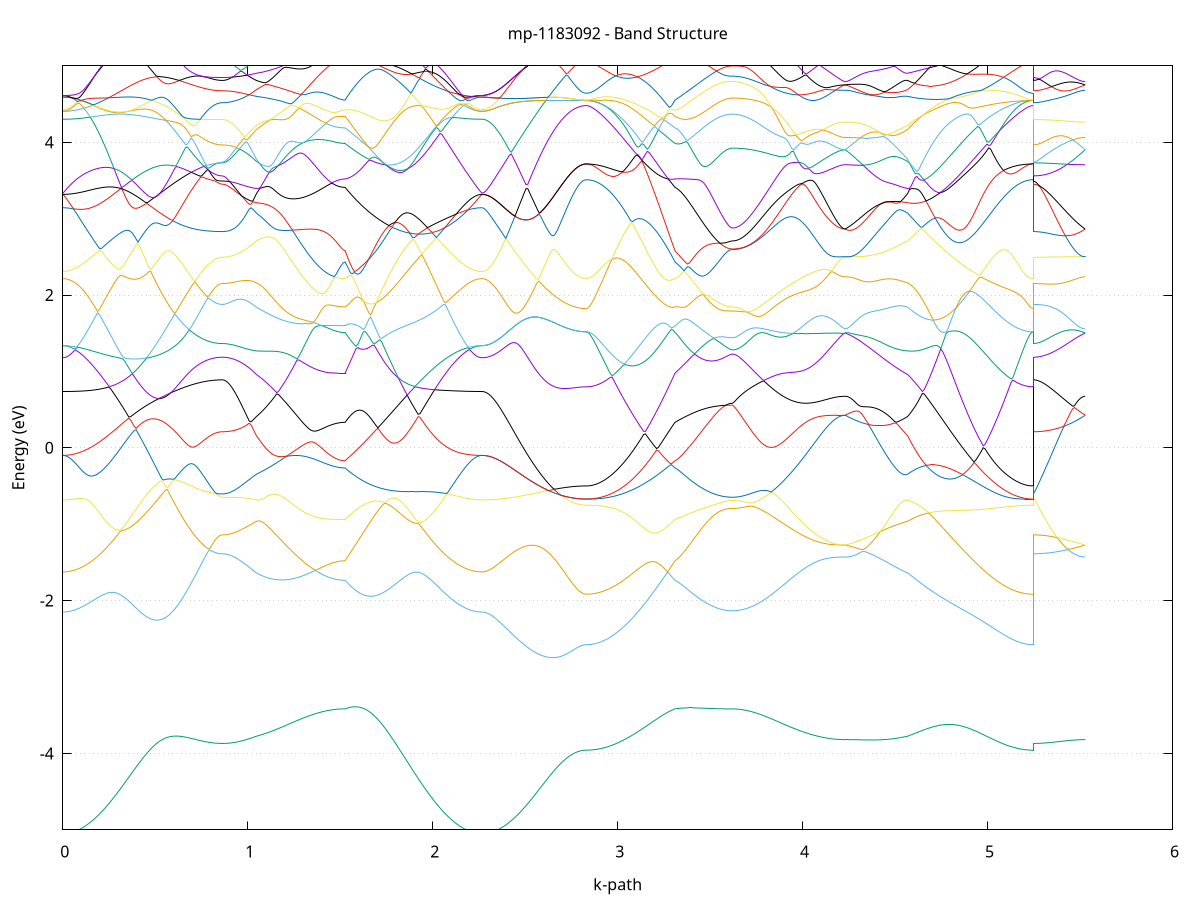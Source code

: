 set title 'mp-1183092 - Band Structure'
set xlabel 'k-path'
set ylabel 'Energy (eV)'
set grid y
set yrange [-5:5]
set terminal png size 800,600
set output 'mp-1183092_bands_gnuplot.png'
plot '-' using 1:2 with lines notitle, '-' using 1:2 with lines notitle, '-' using 1:2 with lines notitle, '-' using 1:2 with lines notitle, '-' using 1:2 with lines notitle, '-' using 1:2 with lines notitle, '-' using 1:2 with lines notitle, '-' using 1:2 with lines notitle, '-' using 1:2 with lines notitle, '-' using 1:2 with lines notitle, '-' using 1:2 with lines notitle, '-' using 1:2 with lines notitle, '-' using 1:2 with lines notitle, '-' using 1:2 with lines notitle, '-' using 1:2 with lines notitle, '-' using 1:2 with lines notitle, '-' using 1:2 with lines notitle, '-' using 1:2 with lines notitle, '-' using 1:2 with lines notitle, '-' using 1:2 with lines notitle, '-' using 1:2 with lines notitle, '-' using 1:2 with lines notitle, '-' using 1:2 with lines notitle, '-' using 1:2 with lines notitle, '-' using 1:2 with lines notitle, '-' using 1:2 with lines notitle, '-' using 1:2 with lines notitle, '-' using 1:2 with lines notitle, '-' using 1:2 with lines notitle, '-' using 1:2 with lines notitle, '-' using 1:2 with lines notitle, '-' using 1:2 with lines notitle, '-' using 1:2 with lines notitle, '-' using 1:2 with lines notitle, '-' using 1:2 with lines notitle, '-' using 1:2 with lines notitle, '-' using 1:2 with lines notitle, '-' using 1:2 with lines notitle, '-' using 1:2 with lines notitle, '-' using 1:2 with lines notitle, '-' using 1:2 with lines notitle, '-' using 1:2 with lines notitle, '-' using 1:2 with lines notitle, '-' using 1:2 with lines notitle, '-' using 1:2 with lines notitle, '-' using 1:2 with lines notitle, '-' using 1:2 with lines notitle, '-' using 1:2 with lines notitle
0.000000 -35.296755
0.009914 -35.296655
0.019828 -35.296555
0.029742 -35.296455
0.039657 -35.296155
0.049571 -35.295855
0.059485 -35.295555
0.069399 -35.295155
0.079313 -35.294655
0.089227 -35.294055
0.099142 -35.293455
0.109056 -35.292755
0.118970 -35.291955
0.128884 -35.291155
0.138798 -35.290355
0.148712 -35.289355
0.158627 -35.288355
0.168541 -35.287355
0.178455 -35.286255
0.188369 -35.285055
0.198283 -35.283855
0.208197 -35.282655
0.218112 -35.281255
0.228026 -35.279955
0.237940 -35.278555
0.247854 -35.277055
0.257768 -35.275555
0.267682 -35.273955
0.277597 -35.272355
0.287511 -35.270755
0.297425 -35.269055
0.307339 -35.267355
0.317253 -35.265555
0.327167 -35.263755
0.337082 -35.261955
0.346996 -35.260055
0.356910 -35.258155
0.366824 -35.256255
0.376738 -35.254355
0.386652 -35.252355
0.396567 -35.250355
0.406481 -35.248355
0.416395 -35.246355
0.426309 -35.244355
0.436223 -35.242255
0.446137 -35.240155
0.456052 -35.238155
0.465966 -35.236055
0.475880 -35.233955
0.485794 -35.231855
0.495708 -35.229755
0.505622 -35.227655
0.515537 -35.225555
0.525451 -35.223455
0.535365 -35.221355
0.545279 -35.219255
0.555193 -35.217155
0.565107 -35.215055
0.575021 -35.213055
0.584936 -35.210955
0.594850 -35.208955
0.604764 -35.206955
0.614678 -35.204955
0.624592 -35.202955
0.634506 -35.200955
0.644421 -35.199055
0.654335 -35.197155
0.664249 -35.195255
0.674163 -35.193455
0.684077 -35.191655
0.693991 -35.189855
0.703906 -35.188155
0.713820 -35.186455
0.723734 -35.184755
0.733648 -35.183155
0.743562 -35.181655
0.753476 -35.180155
0.763391 -35.178755
0.773305 -35.177355
0.783219 -35.176055
0.793133 -35.174855
0.803047 -35.173855
0.812961 -35.172855
0.822876 -35.172055
0.832790 -35.171355
0.842704 -35.170855
0.852618 -35.170555
0.862532 -35.170455
0.862532 -35.170455
0.872238 -35.170455
0.881943 -35.170455
0.891648 -35.170455
0.901353 -35.170455
0.911059 -35.170455
0.920764 -35.170455
0.930469 -35.170555
0.940174 -35.170555
0.949879 -35.170555
0.959585 -35.170555
0.969290 -35.170555
0.978995 -35.170555
0.988701 -35.170555
0.998406 -35.170555
1.008111 -35.170655
1.017816 -35.170655
1.027521 -35.170655
1.037227 -35.170655
1.046932 -35.170655
1.046932 -35.170655
1.056922 -35.170755
1.066912 -35.170855
1.076901 -35.170955
1.086891 -35.171255
1.096881 -35.171455
1.106871 -35.171755
1.116861 -35.172055
1.126851 -35.172355
1.136841 -35.172755
1.146830 -35.173055
1.156820 -35.173455
1.166810 -35.173855
1.176800 -35.174255
1.186790 -35.174655
1.196780 -35.175055
1.206769 -35.175555
1.216759 -35.175955
1.226749 -35.176355
1.236739 -35.176755
1.246729 -35.177155
1.256719 -35.177555
1.266708 -35.177955
1.276698 -35.178355
1.286688 -35.178755
1.296678 -35.179055
1.306668 -35.179455
1.316658 -35.179755
1.326647 -35.180155
1.336637 -35.180455
1.346627 -35.180755
1.356617 -35.181055
1.366607 -35.181355
1.376597 -35.181555
1.386586 -35.181855
1.396576 -35.182055
1.406566 -35.182255
1.416556 -35.182455
1.426546 -35.182655
1.436536 -35.182855
1.446525 -35.182955
1.456515 -35.183155
1.466505 -35.183255
1.476495 -35.183355
1.486485 -35.183455
1.496475 -35.183455
1.506464 -35.183555
1.516454 -35.183555
1.526444 -35.183555
1.526444 -35.183555
1.536315 -35.184655
1.546185 -35.185855
1.556056 -35.187055
1.565926 -35.188355
1.575797 -35.189755
1.585667 -35.191155
1.595538 -35.192655
1.605409 -35.194255
1.615279 -35.195855
1.625150 -35.197555
1.635020 -35.199355
1.644891 -35.201155
1.654761 -35.202955
1.664632 -35.204955
1.674503 -35.206855
1.684373 -35.208855
1.694244 -35.210855
1.704114 -35.212955
1.713985 -35.215055
1.723855 -35.217155
1.733726 -35.219255
1.743597 -35.221455
1.753467 -35.223555
1.763338 -35.225755
1.773208 -35.227955
1.783079 -35.230155
1.792949 -35.232355
1.802820 -35.234555
1.812691 -35.236655
1.822561 -35.238855
1.832432 -35.241055
1.842302 -35.243155
1.852173 -35.245255
1.862043 -35.247455
1.871914 -35.249555
1.881785 -35.251555
1.891655 -35.253655
1.901526 -35.255655
1.911396 -35.257655
1.921267 -35.259555
1.931137 -35.261455
1.941008 -35.263355
1.950879 -35.265255
1.960749 -35.267055
1.970620 -35.268755
1.980490 -35.270555
1.990361 -35.272255
2.000231 -35.273855
2.010102 -35.275455
2.019973 -35.276955
2.029843 -35.278455
2.039714 -35.279855
2.049584 -35.281255
2.059455 -35.282655
2.069325 -35.283855
2.079196 -35.285155
2.089067 -35.286255
2.098937 -35.287355
2.108808 -35.288455
2.118678 -35.289455
2.128549 -35.290355
2.138419 -35.291255
2.148290 -35.292055
2.158161 -35.292755
2.168031 -35.293455
2.177902 -35.294055
2.187772 -35.294655
2.197643 -35.295155
2.207513 -35.295555
2.217384 -35.295955
2.227255 -35.296155
2.237125 -35.296455
2.246996 -35.296555
2.256866 -35.296655
2.266737 -35.296755
2.266737 -35.296755
2.276632 -35.296655
2.286526 -35.296655
2.296421 -35.296455
2.306316 -35.296255
2.316211 -35.296055
2.326106 -35.295755
2.336001 -35.295355
2.345895 -35.294955
2.355790 -35.294455
2.365685 -35.293955
2.375580 -35.293355
2.385475 -35.292755
2.395369 -35.292055
2.405264 -35.291255
2.415159 -35.290555
2.425054 -35.289655
2.434949 -35.288755
2.444844 -35.287855
2.454738 -35.286855
2.464633 -35.285855
2.474528 -35.284855
2.484423 -35.283655
2.494318 -35.282555
2.504213 -35.281355
2.514107 -35.280155
2.524002 -35.278855
2.533897 -35.277555
2.543792 -35.276255
2.553687 -35.274955
2.563581 -35.273555
2.573476 -35.272155
2.583371 -35.270755
2.593266 -35.269255
2.603161 -35.267855
2.613056 -35.266355
2.622950 -35.264855
2.632845 -35.263355
2.642740 -35.261955
2.652635 -35.260455
2.662530 -35.258955
2.672424 -35.257555
2.682319 -35.256155
2.692214 -35.254755
2.702109 -35.253355
2.712004 -35.252055
2.721899 -35.250855
2.731793 -35.249655
2.741688 -35.248455
2.751583 -35.247455
2.761478 -35.246555
2.771373 -35.245655
2.781268 -35.244955
2.791162 -35.244255
2.801057 -35.243855
2.810952 -35.243455
2.820847 -35.243255
2.830742 -35.243155
2.830742 -35.243155
2.840731 -35.243155
2.850721 -35.243055
2.860711 -35.242855
2.870701 -35.242655
2.880691 -35.242355
2.890681 -35.242055
2.900670 -35.241655
2.910660 -35.241155
2.920650 -35.240655
2.930640 -35.240055
2.940630 -35.239455
2.950620 -35.238755
2.960609 -35.237955
2.970599 -35.237155
2.980589 -35.236255
2.990579 -35.235355
3.000569 -35.234355
3.010559 -35.233255
3.020549 -35.232155
3.030538 -35.231055
3.040528 -35.229855
3.050518 -35.228555
3.060508 -35.227255
3.070498 -35.225855
3.080488 -35.224455
3.090477 -35.222955
3.100467 -35.221455
3.110457 -35.219855
3.120447 -35.218255
3.130437 -35.216655
3.140427 -35.214855
3.150416 -35.213155
3.160406 -35.211355
3.170396 -35.209555
3.180386 -35.207655
3.190376 -35.205755
3.200366 -35.203855
3.210355 -35.201855
3.220345 -35.199755
3.230335 -35.197755
3.240325 -35.195655
3.250315 -35.193555
3.260305 -35.191455
3.270294 -35.189255
3.280284 -35.187055
3.290274 -35.184855
3.300264 -35.182555
3.310254 -35.183555
3.310254 -35.183555
3.319963 -35.184355
3.329672 -35.185255
3.339381 -35.186355
3.349090 -35.187355
3.358799 -35.188455
3.368508 -35.189455
3.378217 -35.190455
3.387926 -35.191355
3.397635 -35.192255
3.407344 -35.193155
3.417053 -35.194055
3.426762 -35.194855
3.436471 -35.195655
3.446180 -35.196455
3.455889 -35.197155
3.465598 -35.197855
3.475307 -35.198555
3.485016 -35.199155
3.494725 -35.199655
3.504434 -35.200255
3.514143 -35.200755
3.523852 -35.201155
3.533561 -35.201555
3.543270 -35.201955
3.552979 -35.202255
3.562688 -35.202555
3.572397 -35.202755
3.582106 -35.202955
3.591815 -35.203155
3.601524 -35.203255
3.611233 -35.203255
3.620942 -35.203355
3.620942 -35.203355
3.630940 -35.203355
3.640938 -35.203255
3.650937 -35.203155
3.660935 -35.203055
3.670934 -35.202955
3.680932 -35.202855
3.690930 -35.202655
3.700929 -35.202455
3.710927 -35.202155
3.720926 -35.201955
3.730924 -35.201655
3.740922 -35.201355
3.750921 -35.200955
3.760919 -35.200655
3.770918 -35.200255
3.780916 -35.199855
3.790914 -35.199355
3.800913 -35.198955
3.810911 -35.198455
3.820910 -35.197955
3.830908 -35.197355
3.840906 -35.196855
3.850905 -35.196255
3.860903 -35.195655
3.870902 -35.195055
3.880900 -35.194355
3.890898 -35.193755
3.900897 -35.193055
3.910895 -35.192355
3.920894 -35.191655
3.930892 -35.190855
3.940890 -35.190155
3.950889 -35.189355
3.960887 -35.188555
3.970886 -35.187855
3.980884 -35.187055
3.990882 -35.186155
4.000881 -35.185355
4.010879 -35.184555
4.020878 -35.183755
4.030876 -35.182855
4.040874 -35.182055
4.050873 -35.181155
4.060871 -35.180355
4.070870 -35.179555
4.080868 -35.178655
4.090866 -35.177855
4.100865 -35.177055
4.110863 -35.176255
4.120862 -35.175555
4.130860 -35.174755
4.140858 -35.174055
4.150857 -35.173355
4.160855 -35.172755
4.170854 -35.172255
4.180852 -35.171755
4.190850 -35.171255
4.200849 -35.170955
4.210847 -35.170655
4.220846 -35.170555
4.230844 -35.170455
4.230844 -35.170455
4.240754 -35.170455
4.250664 -35.170555
4.260574 -35.170555
4.270484 -35.170655
4.280394 -35.170755
4.290304 -35.170855
4.300214 -35.170955
4.310124 -35.171155
4.320034 -35.171255
4.329944 -35.171355
4.339854 -35.171455
4.349764 -35.171555
4.359674 -35.171655
4.369584 -35.171755
4.379494 -35.171755
4.389404 -35.171855
4.399314 -35.171855
4.409224 -35.171855
4.419134 -35.171855
4.429044 -35.171855
4.438954 -35.171855
4.448864 -35.171855
4.458774 -35.171755
4.468684 -35.171655
4.478594 -35.171555
4.488504 -35.171455
4.498414 -35.171355
4.508324 -35.171255
4.518234 -35.171155
4.528144 -35.170955
4.538054 -35.170855
4.547964 -35.170755
4.557874 -35.170755
4.567784 -35.170655
4.567784 -35.170655
4.577757 -35.170755
4.587729 -35.170755
4.597702 -35.170755
4.607674 -35.170755
4.617647 -35.170855
4.627619 -35.170855
4.637592 -35.170855
4.647564 -35.170855
4.657537 -35.170955
4.667510 -35.171555
4.677482 -35.173055
4.687455 -35.174555
4.697427 -35.176155
4.707400 -35.177755
4.717372 -35.179355
4.727345 -35.181055
4.737317 -35.182655
4.747290 -35.184355
4.757262 -35.186055
4.767235 -35.187755
4.777207 -35.189455
4.787180 -35.191155
4.797153 -35.192855
4.807125 -35.194655
4.817098 -35.196355
4.827070 -35.198055
4.837043 -35.199855
4.847015 -35.201555
4.856988 -35.203255
4.866960 -35.204955
4.876933 -35.206655
4.886905 -35.208255
4.896878 -35.209955
4.906850 -35.211555
4.916823 -35.213155
4.926796 -35.214755
4.936768 -35.216355
4.946741 -35.217855
4.956713 -35.219355
4.966686 -35.220855
4.976658 -35.222355
4.986631 -35.223755
4.996603 -35.225055
5.006576 -35.226455
5.016548 -35.227755
5.026521 -35.228955
5.036493 -35.230155
5.046466 -35.231355
5.056438 -35.232455
5.066411 -35.233455
5.076384 -35.234455
5.086356 -35.235455
5.096329 -35.236355
5.106301 -35.237255
5.116274 -35.238055
5.126246 -35.238755
5.136219 -35.239455
5.146191 -35.240155
5.156164 -35.240655
5.166136 -35.241155
5.176109 -35.241655
5.186081 -35.242055
5.196054 -35.242355
5.206027 -35.242655
5.215999 -35.242855
5.225972 -35.243055
5.235944 -35.243155
5.245917 -35.243155
5.245917 -35.170455
5.255641 -35.170455
5.265365 -35.170455
5.275089 -35.170455
5.284814 -35.170455
5.294538 -35.170455
5.304262 -35.170455
5.313986 -35.170455
5.323710 -35.170455
5.333435 -35.170455
5.343159 -35.170455
5.352883 -35.170455
5.362607 -35.170455
5.372332 -35.170455
5.382056 -35.170455
5.391780 -35.170455
5.401504 -35.170455
5.411228 -35.170455
5.420953 -35.170455
5.430677 -35.170455
5.440401 -35.170455
5.450125 -35.170455
5.459850 -35.170455
5.469574 -35.170455
5.479298 -35.170455
5.489022 -35.170455
5.498746 -35.170455
5.508471 -35.170455
5.518195 -35.170455
5.527919 -35.170455
e
0.000000 -35.117255
0.009914 -35.117255
0.019828 -35.117255
0.029742 -35.117355
0.039657 -35.117355
0.049571 -35.117355
0.059485 -35.117355
0.069399 -35.117455
0.079313 -35.117455
0.089227 -35.117555
0.099142 -35.117555
0.109056 -35.117655
0.118970 -35.117655
0.128884 -35.117755
0.138798 -35.117855
0.148712 -35.117955
0.158627 -35.117955
0.168541 -35.118055
0.178455 -35.118155
0.188369 -35.118255
0.198283 -35.118455
0.208197 -35.118555
0.218112 -35.118655
0.228026 -35.118755
0.237940 -35.118955
0.247854 -35.119055
0.257768 -35.119255
0.267682 -35.119455
0.277597 -35.119555
0.287511 -35.119755
0.297425 -35.119955
0.307339 -35.120155
0.317253 -35.120355
0.327167 -35.120555
0.337082 -35.120755
0.346996 -35.121055
0.356910 -35.121255
0.366824 -35.121555
0.376738 -35.121855
0.386652 -35.122055
0.396567 -35.122355
0.406481 -35.122655
0.416395 -35.122955
0.426309 -35.123355
0.436223 -35.123655
0.446137 -35.124055
0.456052 -35.124355
0.465966 -35.124755
0.475880 -35.125155
0.485794 -35.125555
0.495708 -35.125955
0.505622 -35.126355
0.515537 -35.126855
0.525451 -35.127355
0.535365 -35.127755
0.545279 -35.128255
0.555193 -35.128755
0.565107 -35.129355
0.575021 -35.129855
0.584936 -35.130455
0.594850 -35.131055
0.604764 -35.131655
0.614678 -35.132255
0.624592 -35.132855
0.634506 -35.133555
0.644421 -35.134255
0.654335 -35.135455
0.664249 -35.136555
0.674163 -35.137555
0.684077 -35.138655
0.693991 -35.139555
0.703906 -35.140555
0.713820 -35.141355
0.723734 -35.142255
0.733648 -35.142955
0.743562 -35.143755
0.753476 -35.144355
0.763391 -35.144955
0.773305 -35.145555
0.783219 -35.146055
0.793133 -35.146455
0.803047 -35.146855
0.812961 -35.147155
0.822876 -35.147455
0.832790 -35.147655
0.842704 -35.148055
0.852618 -35.148255
0.862532 -35.148255
0.862532 -35.148255
0.872238 -35.148255
0.881943 -35.148155
0.891648 -35.148155
0.901353 -35.148355
0.911059 -35.148655
0.920764 -35.148955
0.930469 -35.149355
0.940174 -35.149855
0.949879 -35.150355
0.959585 -35.150955
0.969290 -35.151555
0.978995 -35.152255
0.988701 -35.152955
0.998406 -35.153755
1.008111 -35.154555
1.017816 -35.155455
1.027521 -35.156355
1.037227 -35.157355
1.046932 -35.158455
1.046932 -35.158455
1.056922 -35.159155
1.066912 -35.159955
1.076901 -35.160755
1.086891 -35.161455
1.096881 -35.162155
1.106871 -35.162955
1.116861 -35.163655
1.126851 -35.164355
1.136841 -35.165055
1.146830 -35.165755
1.156820 -35.166455
1.166810 -35.167155
1.176800 -35.167755
1.186790 -35.168455
1.196780 -35.169055
1.206769 -35.169755
1.216759 -35.170355
1.226749 -35.170955
1.236739 -35.171455
1.246729 -35.172055
1.256719 -35.172655
1.266708 -35.173155
1.276698 -35.173655
1.286688 -35.174155
1.296678 -35.174655
1.306668 -35.175155
1.316658 -35.175555
1.326647 -35.175955
1.336637 -35.176355
1.346627 -35.176755
1.356617 -35.177155
1.366607 -35.177555
1.376597 -35.177855
1.386586 -35.178155
1.396576 -35.178455
1.406566 -35.178755
1.416556 -35.178955
1.426546 -35.179155
1.436536 -35.179455
1.446525 -35.179555
1.456515 -35.179755
1.466505 -35.179855
1.476495 -35.180055
1.486485 -35.180155
1.496475 -35.180155
1.506464 -35.180255
1.516454 -35.180255
1.526444 -35.180255
1.526444 -35.180255
1.536315 -35.178055
1.546185 -35.175755
1.556056 -35.173455
1.565926 -35.171155
1.575797 -35.168855
1.585667 -35.166455
1.595538 -35.164155
1.605409 -35.161755
1.615279 -35.159355
1.625150 -35.157055
1.635020 -35.154655
1.644891 -35.152255
1.654761 -35.149855
1.664632 -35.147455
1.674503 -35.145055
1.684373 -35.142755
1.694244 -35.140355
1.704114 -35.137955
1.713985 -35.135555
1.723855 -35.133255
1.733726 -35.130855
1.743597 -35.128555
1.753467 -35.126255
1.763338 -35.123955
1.773208 -35.121655
1.783079 -35.120255
1.792949 -35.120355
1.802820 -35.120355
1.812691 -35.120355
1.822561 -35.120355
1.832432 -35.120355
1.842302 -35.120355
1.852173 -35.120255
1.862043 -35.120255
1.871914 -35.120155
1.881785 -35.120055
1.891655 -35.120055
1.901526 -35.119955
1.911396 -35.119855
1.921267 -35.119755
1.931137 -35.119655
1.941008 -35.119555
1.950879 -35.119455
1.960749 -35.119355
1.970620 -35.119255
1.980490 -35.119155
1.990361 -35.119055
2.000231 -35.118955
2.010102 -35.118855
2.019973 -35.118755
2.029843 -35.118655
2.039714 -35.118555
2.049584 -35.118455
2.059455 -35.118355
2.069325 -35.118255
2.079196 -35.118155
2.089067 -35.118055
2.098937 -35.118055
2.108808 -35.117955
2.118678 -35.117855
2.128549 -35.117755
2.138419 -35.117755
2.148290 -35.117655
2.158161 -35.117655
2.168031 -35.117555
2.177902 -35.117455
2.187772 -35.117455
2.197643 -35.117455
2.207513 -35.117355
2.217384 -35.117355
2.227255 -35.117355
2.237125 -35.117355
2.246996 -35.117255
2.256866 -35.117255
2.266737 -35.117255
2.266737 -35.117255
2.276632 -35.117355
2.286526 -35.117455
2.296421 -35.117555
2.306316 -35.117755
2.316211 -35.118055
2.326106 -35.118355
2.336001 -35.118755
2.345895 -35.119155
2.355790 -35.119655
2.365685 -35.120155
2.375580 -35.120855
2.385475 -35.121455
2.395369 -35.122155
2.405264 -35.122955
2.415159 -35.123755
2.425054 -35.124655
2.434949 -35.125555
2.444844 -35.126555
2.454738 -35.127555
2.464633 -35.128555
2.474528 -35.129655
2.484423 -35.130855
2.494318 -35.132055
2.504213 -35.133255
2.514107 -35.134555
2.524002 -35.135855
2.533897 -35.137155
2.543792 -35.138555
2.553687 -35.139955
2.563581 -35.141355
2.573476 -35.142755
2.583371 -35.144255
2.593266 -35.145755
2.603161 -35.147255
2.613056 -35.148755
2.622950 -35.150255
2.632845 -35.151755
2.642740 -35.153355
2.652635 -35.154855
2.662530 -35.156355
2.672424 -35.157755
2.682319 -35.159255
2.692214 -35.160655
2.702109 -35.162055
2.712004 -35.163355
2.721899 -35.164655
2.731793 -35.165855
2.741688 -35.167055
2.751583 -35.168055
2.761478 -35.169055
2.771373 -35.169955
2.781268 -35.170655
2.791162 -35.171355
2.801057 -35.171855
2.810952 -35.172155
2.820847 -35.172355
2.830742 -35.172455
2.830742 -35.172455
2.840731 -35.172455
2.850721 -35.172455
2.860711 -35.172455
2.870701 -35.172455
2.880691 -35.172455
2.890681 -35.172455
2.900670 -35.172455
2.910660 -35.172455
2.920650 -35.172455
2.930640 -35.172455
2.940630 -35.172455
2.950620 -35.172455
2.960609 -35.172455
2.970599 -35.172455
2.980589 -35.172455
2.990579 -35.172455
3.000569 -35.172455
3.010559 -35.172455
3.020549 -35.172455
3.030538 -35.172555
3.040528 -35.172555
3.050518 -35.172555
3.060508 -35.172655
3.070498 -35.172755
3.080488 -35.172855
3.090477 -35.172955
3.100467 -35.173055
3.110457 -35.173155
3.120447 -35.173355
3.130437 -35.173555
3.140427 -35.173755
3.150416 -35.173955
3.160406 -35.174255
3.170396 -35.174555
3.180386 -35.174855
3.190376 -35.175155
3.200366 -35.175655
3.210355 -35.176055
3.220345 -35.176555
3.230335 -35.177055
3.240325 -35.177655
3.250315 -35.178355
3.260305 -35.179055
3.270294 -35.179855
3.280284 -35.180655
3.290274 -35.181555
3.300264 -35.182555
3.310254 -35.180255
3.310254 -35.180255
3.319963 -35.179055
3.329672 -35.177555
3.339381 -35.176055
3.349090 -35.174555
3.358799 -35.173055
3.368508 -35.171555
3.378217 -35.170055
3.387926 -35.168655
3.397635 -35.167255
3.407344 -35.165955
3.417053 -35.164655
3.426762 -35.163355
3.436471 -35.162155
3.446180 -35.160955
3.455889 -35.159855
3.465598 -35.158755
3.475307 -35.157755
3.485016 -35.156755
3.494725 -35.155755
3.504434 -35.154955
3.514143 -35.154055
3.523852 -35.153355
3.533561 -35.152655
3.543270 -35.152055
3.552979 -35.151455
3.562688 -35.150955
3.572397 -35.150555
3.582106 -35.150155
3.591815 -35.149955
3.601524 -35.149755
3.611233 -35.149555
3.620942 -35.149555
3.620942 -35.149555
3.630940 -35.149555
3.640938 -35.149555
3.650937 -35.149555
3.660935 -35.149555
3.670934 -35.149555
3.680932 -35.149555
3.690930 -35.149555
3.700929 -35.149455
3.710927 -35.149455
3.720926 -35.149455
3.730924 -35.149455
3.740922 -35.149455
3.750921 -35.149455
3.760919 -35.149355
3.770918 -35.149355
3.780916 -35.149355
3.790914 -35.149255
3.800913 -35.149255
3.810911 -35.149255
3.820910 -35.149255
3.830908 -35.149155
3.840906 -35.149155
3.850905 -35.149155
3.860903 -35.149055
3.870902 -35.149055
3.880900 -35.149055
3.890898 -35.148955
3.900897 -35.148955
3.910895 -35.148855
3.920894 -35.148855
3.930892 -35.148855
3.940890 -35.148755
3.950889 -35.148755
3.960887 -35.148755
3.970886 -35.148655
3.980884 -35.148655
3.990882 -35.148555
4.000881 -35.148555
4.010879 -35.148555
4.020878 -35.148455
4.030876 -35.148455
4.040874 -35.148455
4.050873 -35.148355
4.060871 -35.148355
4.070870 -35.148355
4.080868 -35.148355
4.090866 -35.148255
4.100865 -35.148255
4.110863 -35.148255
4.120862 -35.148255
4.130860 -35.148255
4.140858 -35.148155
4.150857 -35.148155
4.160855 -35.148155
4.170854 -35.148155
4.180852 -35.148155
4.190850 -35.148155
4.200849 -35.148155
4.210847 -35.148155
4.220846 -35.148155
4.230844 -35.148155
4.230844 -35.148155
4.240754 -35.148155
4.250664 -35.148055
4.260574 -35.148055
4.270484 -35.148055
4.280394 -35.148055
4.290304 -35.147955
4.300214 -35.147955
4.310124 -35.148055
4.320034 -35.148055
4.329944 -35.148155
4.339854 -35.148255
4.349764 -35.148355
4.359674 -35.148455
4.369584 -35.148655
4.379494 -35.148855
4.389404 -35.149055
4.399314 -35.149355
4.409224 -35.149655
4.419134 -35.149955
4.429044 -35.150355
4.438954 -35.150755
4.448864 -35.151155
4.458774 -35.151655
4.468684 -35.152155
4.478594 -35.152755
4.488504 -35.153255
4.498414 -35.153855
4.508324 -35.154555
4.518234 -35.155155
4.528144 -35.155855
4.538054 -35.156455
4.547964 -35.157155
4.557874 -35.157755
4.567784 -35.158455
4.567784 -35.158455
4.577757 -35.159555
4.587729 -35.160655
4.597702 -35.161855
4.607674 -35.163155
4.617647 -35.164455
4.627619 -35.165755
4.637592 -35.167155
4.647564 -35.168555
4.657537 -35.170055
4.667510 -35.170955
4.677482 -35.170955
4.687455 -35.171055
4.697427 -35.171055
4.707400 -35.171055
4.717372 -35.171155
4.727345 -35.171155
4.737317 -35.171155
4.747290 -35.171255
4.757262 -35.171255
4.767235 -35.171255
4.777207 -35.171355
4.787180 -35.171355
4.797153 -35.171355
4.807125 -35.171455
4.817098 -35.171455
4.827070 -35.171555
4.837043 -35.171555
4.847015 -35.171555
4.856988 -35.171655
4.866960 -35.171655
4.876933 -35.171655
4.886905 -35.171755
4.896878 -35.171755
4.906850 -35.171755
4.916823 -35.171855
4.926796 -35.171855
4.936768 -35.171855
4.946741 -35.171955
4.956713 -35.171955
4.966686 -35.171955
4.976658 -35.172055
4.986631 -35.172055
4.996603 -35.172055
5.006576 -35.172155
5.016548 -35.172155
5.026521 -35.172155
5.036493 -35.172155
5.046466 -35.172255
5.056438 -35.172255
5.066411 -35.172255
5.076384 -35.172255
5.086356 -35.172355
5.096329 -35.172355
5.106301 -35.172355
5.116274 -35.172355
5.126246 -35.172355
5.136219 -35.172355
5.146191 -35.172455
5.156164 -35.172455
5.166136 -35.172455
5.176109 -35.172455
5.186081 -35.172455
5.196054 -35.172455
5.206027 -35.172455
5.215999 -35.172455
5.225972 -35.172455
5.235944 -35.172455
5.245917 -35.172455
5.245917 -35.148255
5.255641 -35.148255
5.265365 -35.148255
5.275089 -35.148255
5.284814 -35.148255
5.294538 -35.148255
5.304262 -35.148255
5.313986 -35.148255
5.323710 -35.148255
5.333435 -35.148255
5.343159 -35.148255
5.352883 -35.148255
5.362607 -35.148255
5.372332 -35.148255
5.382056 -35.148255
5.391780 -35.148255
5.401504 -35.148255
5.411228 -35.148255
5.420953 -35.148255
5.430677 -35.148255
5.440401 -35.148155
5.450125 -35.148155
5.459850 -35.148155
5.469574 -35.148155
5.479298 -35.148155
5.489022 -35.148155
5.498746 -35.148155
5.508471 -35.148155
5.518195 -35.148155
5.527919 -35.148155
e
0.000000 -35.055355
0.009914 -35.055455
0.019828 -35.055455
0.029742 -35.055655
0.039657 -35.055855
0.049571 -35.056155
0.059485 -35.056455
0.069399 -35.056855
0.079313 -35.057355
0.089227 -35.057855
0.099142 -35.058455
0.109056 -35.059055
0.118970 -35.059755
0.128884 -35.060455
0.138798 -35.061255
0.148712 -35.062055
0.158627 -35.062955
0.168541 -35.063955
0.178455 -35.064955
0.188369 -35.065955
0.198283 -35.067055
0.208197 -35.068255
0.218112 -35.069455
0.228026 -35.070655
0.237940 -35.071955
0.247854 -35.073255
0.257768 -35.074555
0.267682 -35.075955
0.277597 -35.077355
0.287511 -35.078755
0.297425 -35.080255
0.307339 -35.081755
0.317253 -35.083255
0.327167 -35.084855
0.337082 -35.086455
0.346996 -35.088055
0.356910 -35.089655
0.366824 -35.091255
0.376738 -35.092855
0.386652 -35.094555
0.396567 -35.096155
0.406481 -35.097855
0.416395 -35.099555
0.426309 -35.101155
0.436223 -35.102855
0.446137 -35.104555
0.456052 -35.106155
0.465966 -35.107855
0.475880 -35.109455
0.485794 -35.111155
0.495708 -35.112755
0.505622 -35.114355
0.515537 -35.115955
0.525451 -35.117555
0.535365 -35.119055
0.545279 -35.120655
0.555193 -35.122155
0.565107 -35.123655
0.575021 -35.125055
0.584936 -35.126455
0.594850 -35.127855
0.604764 -35.129255
0.614678 -35.130555
0.624592 -35.131855
0.634506 -35.133055
0.644421 -35.134155
0.654335 -35.134855
0.664249 -35.135555
0.674163 -35.136255
0.684077 -35.136955
0.693991 -35.137755
0.703906 -35.138455
0.713820 -35.139255
0.723734 -35.140055
0.733648 -35.140855
0.743562 -35.141655
0.753476 -35.142455
0.763391 -35.143155
0.773305 -35.143955
0.783219 -35.144755
0.793133 -35.145455
0.803047 -35.146055
0.812961 -35.146755
0.822876 -35.147255
0.832790 -35.147655
0.842704 -35.147755
0.852618 -35.147855
0.862532 -35.147955
0.862532 -35.147955
0.872238 -35.147955
0.881943 -35.148055
0.891648 -35.148055
0.901353 -35.147855
0.911059 -35.147555
0.920764 -35.147255
0.930469 -35.146955
0.940174 -35.146455
0.949879 -35.146055
0.959585 -35.145455
0.969290 -35.144855
0.978995 -35.144255
0.988701 -35.143555
0.998406 -35.142855
1.008111 -35.142055
1.017816 -35.141155
1.027521 -35.140255
1.037227 -35.139355
1.046932 -35.138355
1.046932 -35.138355
1.056922 -35.137655
1.066912 -35.136855
1.076901 -35.135955
1.086891 -35.135055
1.096881 -35.134155
1.106871 -35.133255
1.116861 -35.132255
1.126851 -35.131255
1.136841 -35.130255
1.146830 -35.129355
1.156820 -35.128355
1.166810 -35.127355
1.176800 -35.126355
1.186790 -35.125355
1.196780 -35.124355
1.206769 -35.123455
1.216759 -35.122455
1.226749 -35.121555
1.236739 -35.120655
1.246729 -35.119755
1.256719 -35.118855
1.266708 -35.118055
1.276698 -35.117255
1.286688 -35.116455
1.296678 -35.115655
1.306668 -35.114955
1.316658 -35.114155
1.326647 -35.113455
1.336637 -35.112855
1.346627 -35.112255
1.356617 -35.111655
1.366607 -35.111055
1.376597 -35.110455
1.386586 -35.109955
1.396576 -35.109555
1.406566 -35.109055
1.416556 -35.108655
1.426546 -35.108255
1.436536 -35.107955
1.446525 -35.107655
1.456515 -35.107355
1.466505 -35.107155
1.476495 -35.106955
1.486485 -35.106755
1.496475 -35.106655
1.506464 -35.106555
1.516454 -35.106555
1.526444 -35.106455
1.526444 -35.106455
1.536315 -35.107655
1.546185 -35.108755
1.556056 -35.109755
1.565926 -35.110755
1.575797 -35.111655
1.585667 -35.112555
1.595538 -35.113355
1.605409 -35.114155
1.615279 -35.114855
1.625150 -35.115555
1.635020 -35.116155
1.644891 -35.116655
1.654761 -35.117155
1.664632 -35.117655
1.674503 -35.118055
1.684373 -35.118355
1.694244 -35.118755
1.704114 -35.119055
1.713985 -35.119255
1.723855 -35.119555
1.733726 -35.119655
1.743597 -35.119855
1.753467 -35.119955
1.763338 -35.120155
1.773208 -35.120155
1.783079 -35.119355
1.792949 -35.117055
1.802820 -35.114855
1.812691 -35.112655
1.822561 -35.110455
1.832432 -35.108355
1.842302 -35.106155
1.852173 -35.104055
1.862043 -35.101955
1.871914 -35.099955
1.881785 -35.097955
1.891655 -35.095955
1.901526 -35.093955
1.911396 -35.092055
1.921267 -35.090255
1.931137 -35.088355
1.941008 -35.086555
1.950879 -35.084855
1.960749 -35.083055
1.970620 -35.081455
1.980490 -35.079755
1.990361 -35.078255
2.000231 -35.076655
2.010102 -35.075155
2.019973 -35.073755
2.029843 -35.072355
2.039714 -35.070955
2.049584 -35.069755
2.059455 -35.068455
2.069325 -35.067255
2.079196 -35.066155
2.089067 -35.065055
2.098937 -35.064055
2.108808 -35.063055
2.118678 -35.062155
2.128549 -35.061255
2.138419 -35.060455
2.148290 -35.059755
2.158161 -35.059055
2.168031 -35.058355
2.177902 -35.057855
2.187772 -35.057355
2.197643 -35.056855
2.207513 -35.056455
2.217384 -35.056155
2.227255 -35.055855
2.237125 -35.055655
2.246996 -35.055455
2.256866 -35.055455
2.266737 -35.055355
2.266737 -35.055355
2.276632 -35.055355
2.286526 -35.055355
2.296421 -35.055355
2.306316 -35.055355
2.316211 -35.055355
2.326106 -35.055355
2.336001 -35.055355
2.345895 -35.055355
2.355790 -35.055355
2.365685 -35.055355
2.375580 -35.055355
2.385475 -35.055355
2.395369 -35.055455
2.405264 -35.055455
2.415159 -35.055455
2.425054 -35.055455
2.434949 -35.055455
2.444844 -35.055455
2.454738 -35.055455
2.464633 -35.055455
2.474528 -35.055455
2.484423 -35.055455
2.494318 -35.055455
2.504213 -35.055455
2.514107 -35.055455
2.524002 -35.055455
2.533897 -35.055455
2.543792 -35.055455
2.553687 -35.055455
2.563581 -35.055555
2.573476 -35.055555
2.583371 -35.055555
2.593266 -35.055555
2.603161 -35.055555
2.613056 -35.055555
2.622950 -35.055555
2.632845 -35.055555
2.642740 -35.055555
2.652635 -35.055555
2.662530 -35.055555
2.672424 -35.055555
2.682319 -35.055555
2.692214 -35.055555
2.702109 -35.055555
2.712004 -35.055555
2.721899 -35.055555
2.731793 -35.055555
2.741688 -35.055555
2.751583 -35.055655
2.761478 -35.055655
2.771373 -35.055655
2.781268 -35.055655
2.791162 -35.055655
2.801057 -35.055655
2.810952 -35.055655
2.820847 -35.055655
2.830742 -35.055655
2.830742 -35.055655
2.840731 -35.055655
2.850721 -35.055755
2.860711 -35.055855
2.870701 -35.056155
2.880691 -35.056355
2.890681 -35.056755
2.900670 -35.057155
2.910660 -35.057555
2.920650 -35.058155
2.930640 -35.058655
2.940630 -35.059355
2.950620 -35.060055
2.960609 -35.060755
2.970599 -35.061555
2.980589 -35.062455
2.990579 -35.063355
3.000569 -35.064355
3.010559 -35.065355
3.020549 -35.066455
3.030538 -35.067555
3.040528 -35.068655
3.050518 -35.069855
3.060508 -35.071155
3.070498 -35.072355
3.080488 -35.073755
3.090477 -35.075055
3.100467 -35.076455
3.110457 -35.077855
3.120447 -35.079255
3.130437 -35.080755
3.140427 -35.082255
3.150416 -35.083655
3.160406 -35.085155
3.170396 -35.086755
3.180386 -35.088255
3.190376 -35.089755
3.200366 -35.091255
3.210355 -35.092755
3.220345 -35.094255
3.230335 -35.095755
3.240325 -35.097155
3.250315 -35.098655
3.260305 -35.100055
3.270294 -35.101455
3.280284 -35.102755
3.290274 -35.104055
3.300264 -35.105255
3.310254 -35.106455
3.310254 -35.106455
3.319963 -35.106955
3.329672 -35.107455
3.339381 -35.107955
3.349090 -35.108355
3.358799 -35.108855
3.368508 -35.109355
3.378217 -35.109755
3.387926 -35.110255
3.397635 -35.110655
3.407344 -35.111055
3.417053 -35.111555
3.426762 -35.111955
3.436471 -35.112355
3.446180 -35.112755
3.455889 -35.113155
3.465598 -35.113555
3.475307 -35.113955
3.485016 -35.114255
3.494725 -35.114655
3.504434 -35.114955
3.514143 -35.115255
3.523852 -35.115555
3.533561 -35.115855
3.543270 -35.116055
3.552979 -35.116355
3.562688 -35.116555
3.572397 -35.116755
3.582106 -35.116855
3.591815 -35.116955
3.601524 -35.117055
3.611233 -35.117155
3.620942 -35.117155
3.620942 -35.117155
3.630940 -35.117155
3.640938 -35.117155
3.650937 -35.117255
3.660935 -35.117355
3.670934 -35.117455
3.680932 -35.117555
3.690930 -35.117755
3.700929 -35.117955
3.710927 -35.118155
3.720926 -35.118355
3.730924 -35.118655
3.740922 -35.118955
3.750921 -35.119255
3.760919 -35.119555
3.770918 -35.119955
3.780916 -35.120355
3.790914 -35.120755
3.800913 -35.121155
3.810911 -35.121655
3.820910 -35.122055
3.830908 -35.122555
3.840906 -35.123055
3.850905 -35.123655
3.860903 -35.124155
3.870902 -35.124755
3.880900 -35.125355
3.890898 -35.125955
3.900897 -35.126655
3.910895 -35.127255
3.920894 -35.127955
3.930892 -35.128655
3.940890 -35.129355
3.950889 -35.130055
3.960887 -35.130755
3.970886 -35.131455
3.980884 -35.132255
3.990882 -35.133055
4.000881 -35.133755
4.010879 -35.134555
4.020878 -35.135355
4.030876 -35.136155
4.040874 -35.136955
4.050873 -35.137755
4.060871 -35.138555
4.070870 -35.139355
4.080868 -35.140155
4.090866 -35.140955
4.100865 -35.141755
4.110863 -35.142455
4.120862 -35.143255
4.130860 -35.143955
4.140858 -35.144655
4.150857 -35.145255
4.160855 -35.145855
4.170854 -35.146455
4.180852 -35.146955
4.190850 -35.147355
4.200849 -35.147655
4.210847 -35.147955
4.220846 -35.148055
4.230844 -35.148155
4.230844 -35.148155
4.240754 -35.148055
4.250664 -35.148055
4.260574 -35.148055
4.270484 -35.147955
4.280394 -35.147955
4.290304 -35.147855
4.300214 -35.147755
4.310124 -35.147655
4.320034 -35.147455
4.329944 -35.147355
4.339854 -35.147155
4.349764 -35.146955
4.359674 -35.146755
4.369584 -35.146455
4.379494 -35.146255
4.389404 -35.145955
4.399314 -35.145655
4.409224 -35.145355
4.419134 -35.145055
4.429044 -35.144755
4.438954 -35.144355
4.448864 -35.144055
4.458774 -35.143655
4.468684 -35.143255
4.478594 -35.142855
4.488504 -35.142355
4.498414 -35.141955
4.508324 -35.141455
4.518234 -35.141055
4.528144 -35.140555
4.538054 -35.139955
4.547964 -35.139455
4.557874 -35.138955
4.567784 -35.138355
4.567784 -35.138355
4.577757 -35.137355
4.587729 -35.136255
4.597702 -35.135055
4.607674 -35.133855
4.617647 -35.132655
4.627619 -35.131355
4.637592 -35.130055
4.647564 -35.128755
4.657537 -35.127355
4.667510 -35.125855
4.677482 -35.124455
4.687455 -35.122955
4.697427 -35.121455
4.707400 -35.119955
4.717372 -35.118355
4.727345 -35.116755
4.737317 -35.115155
4.747290 -35.113555
4.757262 -35.111955
4.767235 -35.110255
4.777207 -35.108655
4.787180 -35.106955
4.797153 -35.105255
4.807125 -35.103555
4.817098 -35.101955
4.827070 -35.100255
4.837043 -35.098555
4.847015 -35.096855
4.856988 -35.095255
4.866960 -35.093555
4.876933 -35.091855
4.886905 -35.090255
4.896878 -35.088655
4.906850 -35.087055
4.916823 -35.085455
4.926796 -35.083855
4.936768 -35.082355
4.946741 -35.080855
4.956713 -35.079355
4.966686 -35.077855
4.976658 -35.076455
4.986631 -35.075055
4.996603 -35.073655
5.006576 -35.072355
5.016548 -35.071055
5.026521 -35.069855
5.036493 -35.068655
5.046466 -35.067455
5.056438 -35.066355
5.066411 -35.065355
5.076384 -35.064255
5.086356 -35.063355
5.096329 -35.062455
5.106301 -35.061555
5.116274 -35.060755
5.126246 -35.060055
5.136219 -35.059355
5.146191 -35.058655
5.156164 -35.058155
5.166136 -35.057555
5.176109 -35.057155
5.186081 -35.056755
5.196054 -35.056355
5.206027 -35.056155
5.215999 -35.055855
5.225972 -35.055755
5.235944 -35.055655
5.245917 -35.055655
5.245917 -35.147955
5.255641 -35.147955
5.265365 -35.147955
5.275089 -35.147955
5.284814 -35.147955
5.294538 -35.147955
5.304262 -35.147955
5.313986 -35.147955
5.323710 -35.147955
5.333435 -35.147955
5.343159 -35.147955
5.352883 -35.147955
5.362607 -35.147955
5.372332 -35.147955
5.382056 -35.147955
5.391780 -35.147955
5.401504 -35.147955
5.411228 -35.147955
5.420953 -35.147955
5.430677 -35.148055
5.440401 -35.148055
5.450125 -35.148055
5.459850 -35.148055
5.469574 -35.148055
5.479298 -35.148055
5.489022 -35.148055
5.498746 -35.148055
5.508471 -35.148055
5.518195 -35.148055
5.527919 -35.148155
e
0.000000 -15.906955
0.009914 -15.907055
0.019828 -15.907455
0.029742 -15.907955
0.039657 -15.908755
0.049571 -15.909855
0.059485 -15.911055
0.069399 -15.912555
0.079313 -15.914155
0.089227 -15.916055
0.099142 -15.918255
0.109056 -15.920555
0.118970 -15.923055
0.128884 -15.925755
0.138798 -15.928655
0.148712 -15.931755
0.158627 -15.935055
0.168541 -15.938455
0.178455 -15.942055
0.188369 -15.945855
0.198283 -15.949755
0.208197 -15.953855
0.218112 -15.958055
0.228026 -15.962455
0.237940 -15.966955
0.247854 -15.971555
0.257768 -15.976255
0.267682 -15.981155
0.277597 -15.986055
0.287511 -15.991155
0.297425 -15.996255
0.307339 -16.001455
0.317253 -16.006755
0.327167 -16.012055
0.337082 -16.017455
0.346996 -16.022855
0.356910 -16.028355
0.366824 -16.033855
0.376738 -16.039455
0.386652 -16.044955
0.396567 -16.050555
0.406481 -16.056055
0.416395 -16.061655
0.426309 -16.067255
0.436223 -16.072755
0.446137 -16.078255
0.456052 -16.083755
0.465966 -16.089255
0.475880 -16.094655
0.485794 -16.099955
0.495708 -16.105255
0.505622 -16.110455
0.515537 -16.115655
0.525451 -16.120755
0.535365 -16.125755
0.545279 -16.130655
0.555193 -16.135455
0.565107 -16.140255
0.575021 -16.144855
0.584936 -16.149355
0.594850 -16.153755
0.604764 -16.158055
0.614678 -16.162155
0.624592 -16.166255
0.634506 -16.170155
0.644421 -16.173855
0.654335 -16.177555
0.664249 -16.180955
0.674163 -16.184355
0.684077 -16.187555
0.693991 -16.190555
0.703906 -16.193455
0.713820 -16.196155
0.723734 -16.198655
0.733648 -16.201055
0.743562 -16.203255
0.753476 -16.205355
0.763391 -16.207255
0.773305 -16.208955
0.783219 -16.210455
0.793133 -16.211855
0.803047 -16.212955
0.812961 -16.213955
0.822876 -16.214755
0.832790 -16.215455
0.842704 -16.215855
0.852618 -16.216155
0.862532 -16.216255
0.862532 -16.216255
0.872238 -16.215855
0.881943 -16.214855
0.891648 -16.213055
0.901353 -16.210555
0.911059 -16.207455
0.920764 -16.203555
0.930469 -16.198955
0.940174 -16.193755
0.949879 -16.187755
0.959585 -16.181155
0.969290 -16.173855
0.978995 -16.165955
0.988701 -16.157255
0.998406 -16.148055
1.008111 -16.138155
1.017816 -16.127655
1.027521 -16.116455
1.037227 -16.104755
1.046932 -16.092455
1.046932 -16.092455
1.056922 -16.083055
1.066912 -16.073255
1.076901 -16.063155
1.086891 -16.052655
1.096881 -16.041855
1.106871 -16.030655
1.116861 -16.019155
1.126851 -16.007355
1.136841 -15.995255
1.146830 -15.982855
1.156820 -15.970155
1.166810 -15.957155
1.176800 -15.943955
1.186790 -15.930555
1.196780 -15.916955
1.206769 -15.904755
1.216759 -15.898455
1.226749 -15.891755
1.236739 -15.884655
1.246729 -15.877355
1.256719 -15.869655
1.266708 -15.861655
1.276698 -15.853355
1.286688 -15.844855
1.296678 -15.835955
1.306668 -15.826855
1.316658 -15.817455
1.326647 -15.807755
1.336637 -15.797955
1.346627 -15.787855
1.356617 -15.777555
1.366607 -15.767055
1.376597 -15.756455
1.386586 -15.745655
1.396576 -15.734855
1.406566 -15.723855
1.416556 -15.712855
1.426546 -15.701855
1.436536 -15.690855
1.446525 -15.679955
1.456515 -15.669155
1.466505 -15.658655
1.476495 -15.648655
1.486485 -15.639155
1.496475 -15.630755
1.506464 -15.623755
1.516454 -15.618955
1.526444 -15.617255
1.526444 -15.617255
1.536315 -15.610855
1.546185 -15.604655
1.556056 -15.602855
1.565926 -15.614155
1.575797 -15.625455
1.585667 -15.636555
1.595538 -15.647555
1.605409 -15.658455
1.615279 -15.669255
1.625150 -15.679855
1.635020 -15.690355
1.644891 -15.700655
1.654761 -15.710755
1.664632 -15.720655
1.674503 -15.730455
1.684373 -15.740055
1.694244 -15.749455
1.704114 -15.758555
1.713985 -15.767555
1.723855 -15.776255
1.733726 -15.784755
1.743597 -15.793055
1.753467 -15.801155
1.763338 -15.808955
1.773208 -15.816555
1.783079 -15.823855
1.792949 -15.830955
1.802820 -15.837755
1.812691 -15.844355
1.822561 -15.850655
1.832432 -15.856755
1.842302 -15.862555
1.852173 -15.868055
1.862043 -15.873355
1.871914 -15.878355
1.881785 -15.883155
1.891655 -15.887555
1.901526 -15.891755
1.911396 -15.895755
1.921267 -15.899455
1.931137 -15.902855
1.941008 -15.905955
1.950879 -15.908855
1.960749 -15.911455
1.970620 -15.913855
1.980490 -15.915955
1.990361 -15.917855
2.000231 -15.919455
2.010102 -15.920755
2.019973 -15.921855
2.029843 -15.922755
2.039714 -15.923455
2.049584 -15.923855
2.059455 -15.924055
2.069325 -15.924055
2.079196 -15.923855
2.089067 -15.923555
2.098937 -15.922955
2.108808 -15.922255
2.118678 -15.921455
2.128549 -15.920455
2.138419 -15.919355
2.148290 -15.918155
2.158161 -15.916955
2.168031 -15.915655
2.177902 -15.914355
2.187772 -15.913055
2.197643 -15.911755
2.207513 -15.910655
2.217384 -15.909555
2.227255 -15.908655
2.237125 -15.907955
2.246996 -15.907455
2.256866 -15.907055
2.266737 -15.906955
2.266737 -15.906955
2.276632 -15.906755
2.286526 -15.906055
2.296421 -15.904955
2.306316 -15.903355
2.316211 -15.901355
2.326106 -15.898855
2.336001 -15.895955
2.345895 -15.892555
2.355790 -15.888755
2.365685 -15.884555
2.375580 -15.879855
2.385475 -15.874755
2.395369 -15.869155
2.405264 -15.863155
2.415159 -15.856755
2.425054 -15.849855
2.434949 -15.842655
2.444844 -15.834955
2.454738 -15.826855
2.464633 -15.818355
2.474528 -15.809355
2.484423 -15.800055
2.494318 -15.791455
2.504213 -15.795655
2.514107 -15.799855
2.524002 -15.804055
2.533897 -15.808155
2.543792 -15.812255
2.553687 -15.816255
2.563581 -15.820255
2.573476 -15.824155
2.583371 -15.827955
2.593266 -15.831755
2.603161 -15.835355
2.613056 -15.838955
2.622950 -15.842355
2.632845 -15.845655
2.642740 -15.848855
2.652635 -15.851955
2.662530 -15.854855
2.672424 -15.857655
2.682319 -15.860255
2.692214 -15.862755
2.702109 -15.865055
2.712004 -15.867255
2.721899 -15.869255
2.731793 -15.871155
2.741688 -15.872855
2.751583 -15.874355
2.761478 -15.875655
2.771373 -15.876855
2.781268 -15.877855
2.791162 -15.878655
2.801057 -15.879255
2.810952 -15.879755
2.820847 -15.879955
2.830742 -15.880055
2.830742 -15.880055
2.840731 -15.879955
2.850721 -15.879455
2.860711 -15.878755
2.870701 -15.877755
2.880691 -15.876455
2.890681 -15.874855
2.900670 -15.873055
2.910660 -15.870855
2.920650 -15.868455
2.930640 -15.865755
2.940630 -15.862755
2.950620 -15.859455
2.960609 -15.855855
2.970599 -15.852055
2.980589 -15.847955
2.990579 -15.843555
3.000569 -15.838955
3.010559 -15.834055
3.020549 -15.828955
3.030538 -15.823555
3.040528 -15.817855
3.050518 -15.811955
3.060508 -15.805855
3.070498 -15.799455
3.080488 -15.792955
3.090477 -15.786155
3.100467 -15.779155
3.110457 -15.771955
3.120447 -15.764655
3.130437 -15.757055
3.140427 -15.749455
3.150416 -15.741655
3.160406 -15.733655
3.170396 -15.725655
3.180386 -15.717555
3.190376 -15.709455
3.200366 -15.701255
3.210355 -15.693055
3.220345 -15.684955
3.230335 -15.676855
3.240325 -15.668855
3.250315 -15.660855
3.260305 -15.653155
3.270294 -15.645555
3.280284 -15.638155
3.290274 -15.630955
3.300264 -15.623955
3.310254 -15.617255
3.310254 -15.617255
3.319963 -15.614655
3.329672 -15.612655
3.339381 -15.611755
3.349090 -15.612855
3.358799 -15.616455
3.368508 -15.622055
3.378217 -15.628655
3.387926 -15.635855
3.397635 -15.643255
3.407344 -15.650755
3.417053 -15.658155
3.426762 -15.665455
3.436471 -15.672555
3.446180 -15.679455
3.455889 -15.686055
3.465598 -15.692355
3.475307 -15.698355
3.485016 -15.704055
3.494725 -15.709455
3.504434 -15.714355
3.514143 -15.719055
3.523852 -15.723255
3.533561 -15.727155
3.543270 -15.730655
3.552979 -15.733755
3.562688 -15.736355
3.572397 -15.738655
3.582106 -15.740555
3.591815 -15.741955
3.601524 -15.743055
3.611233 -15.743655
3.620942 -15.743855
3.620942 -15.743855
3.630940 -15.744155
3.640938 -15.745155
3.650937 -15.746855
3.660935 -15.749155
3.670934 -15.752155
3.680932 -15.755955
3.690930 -15.760555
3.700929 -15.765855
3.710927 -15.771855
3.720926 -15.778755
3.730924 -15.786455
3.740922 -15.794855
3.750921 -15.803955
3.760919 -15.813755
3.770918 -15.824155
3.780916 -15.835155
3.790914 -15.846555
3.800913 -15.858355
3.810911 -15.870555
3.820910 -15.882955
3.830908 -15.895655
3.840906 -15.908355
3.850905 -15.921255
3.860903 -15.934155
3.870902 -15.947055
3.880900 -15.959955
3.890898 -15.972755
3.900897 -15.985355
3.910895 -15.997855
3.920894 -16.010255
3.930892 -16.022355
3.940890 -16.034255
3.950889 -16.045855
3.960887 -16.057255
3.970886 -16.068355
3.980884 -16.079155
3.990882 -16.089555
4.000881 -16.099655
4.010879 -16.109455
4.020878 -16.118855
4.030876 -16.127955
4.040874 -16.136555
4.050873 -16.144855
4.060871 -16.152755
4.070870 -16.160155
4.080868 -16.167255
4.090866 -16.173855
4.100865 -16.180055
4.110863 -16.185755
4.120862 -16.191055
4.130860 -16.195955
4.140858 -16.200355
4.150857 -16.204355
4.160855 -16.207855
4.170854 -16.210855
4.180852 -16.213455
4.190850 -16.215555
4.200849 -16.217155
4.210847 -16.218355
4.220846 -16.219055
4.230844 -16.219255
4.230844 -16.219255
4.240754 -16.219255
4.250664 -16.218955
4.260574 -16.218555
4.270484 -16.217955
4.280394 -16.217155
4.290304 -16.216155
4.300214 -16.214955
4.310124 -16.213555
4.320034 -16.211955
4.329944 -16.210055
4.339854 -16.207955
4.349764 -16.205555
4.359674 -16.202955
4.369584 -16.200155
4.379494 -16.196955
4.389404 -16.193655
4.399314 -16.189955
4.409224 -16.186055
4.419134 -16.181955
4.429044 -16.177555
4.438954 -16.172855
4.448864 -16.167955
4.458774 -16.162755
4.468684 -16.157355
4.478594 -16.151655
4.488504 -16.145755
4.498414 -16.139655
4.508324 -16.133355
4.518234 -16.126855
4.528144 -16.120255
4.538054 -16.113355
4.547964 -16.106455
4.557874 -16.099455
4.567784 -16.092455
4.567784 -16.092455
4.577757 -16.079155
4.587729 -16.065355
4.597702 -16.050855
4.607674 -16.035955
4.617647 -16.020455
4.627619 -16.004355
4.637592 -15.987855
4.647564 -15.970855
4.657537 -15.953655
4.667510 -15.953255
4.677482 -15.952755
4.687455 -15.952255
4.697427 -15.951655
4.707400 -15.950955
4.717372 -15.950255
4.727345 -15.949355
4.737317 -15.948555
4.747290 -15.947555
4.757262 -15.946555
4.767235 -15.945555
4.777207 -15.944355
4.787180 -15.943155
4.797153 -15.941955
4.807125 -15.940655
4.817098 -15.939255
4.827070 -15.937855
4.837043 -15.936355
4.847015 -15.934755
4.856988 -15.933255
4.866960 -15.931555
4.876933 -15.929955
4.886905 -15.928255
4.896878 -15.926455
4.906850 -15.924755
4.916823 -15.922955
4.926796 -15.921155
4.936768 -15.919255
4.946741 -15.917455
4.956713 -15.915555
4.966686 -15.913755
4.976658 -15.911855
4.986631 -15.909955
4.996603 -15.908155
5.006576 -15.906355
5.016548 -15.904555
5.026521 -15.902755
5.036493 -15.900955
5.046466 -15.899255
5.056438 -15.897655
5.066411 -15.895955
5.076384 -15.894455
5.086356 -15.892955
5.096329 -15.891455
5.106301 -15.890055
5.116274 -15.888755
5.126246 -15.887555
5.136219 -15.886355
5.146191 -15.885355
5.156164 -15.884355
5.166136 -15.883455
5.176109 -15.882655
5.186081 -15.882055
5.196054 -15.881455
5.206027 -15.880955
5.215999 -15.880555
5.225972 -15.880255
5.235944 -15.880155
5.245917 -15.880055
5.245917 -16.216255
5.255641 -16.216255
5.265365 -16.216255
5.275089 -16.216355
5.284814 -16.216355
5.294538 -16.216455
5.304262 -16.216555
5.313986 -16.216655
5.323710 -16.216755
5.333435 -16.216955
5.343159 -16.217055
5.352883 -16.217255
5.362607 -16.217355
5.372332 -16.217555
5.382056 -16.217755
5.391780 -16.217855
5.401504 -16.218055
5.411228 -16.218155
5.420953 -16.218355
5.430677 -16.218455
5.440401 -16.218655
5.450125 -16.218755
5.459850 -16.218855
5.469574 -16.218955
5.479298 -16.219055
5.489022 -16.219155
5.498746 -16.219255
5.508471 -16.219255
5.518195 -16.219255
5.527919 -16.219255
e
0.000000 -15.728855
0.009914 -15.728755
0.019828 -15.728355
0.029742 -15.727655
0.039657 -15.726755
0.049571 -15.725555
0.059485 -15.724155
0.069399 -15.722455
0.079313 -15.720455
0.089227 -15.718255
0.099142 -15.715755
0.109056 -15.713055
0.118970 -15.710055
0.128884 -15.706855
0.138798 -15.703355
0.148712 -15.699555
0.158627 -15.695655
0.168541 -15.691355
0.178455 -15.686955
0.188369 -15.682255
0.198283 -15.677255
0.208197 -15.672155
0.218112 -15.666755
0.228026 -15.661055
0.237940 -15.655255
0.247854 -15.649155
0.257768 -15.642855
0.267682 -15.636355
0.277597 -15.629655
0.287511 -15.622655
0.297425 -15.615555
0.307339 -15.608155
0.317253 -15.600655
0.327167 -15.592855
0.337082 -15.584955
0.346996 -15.576855
0.356910 -15.568555
0.366824 -15.560055
0.376738 -15.551355
0.386652 -15.542555
0.396567 -15.533455
0.406481 -15.524355
0.416395 -15.514955
0.426309 -15.505555
0.436223 -15.495855
0.446137 -15.488555
0.456052 -15.496555
0.465966 -15.504455
0.475880 -15.512155
0.485794 -15.519755
0.495708 -15.527255
0.505622 -15.534555
0.515537 -15.541655
0.525451 -15.548655
0.535365 -15.562255
0.545279 -15.582855
0.555193 -15.603055
0.565107 -15.623055
0.575021 -15.642755
0.584936 -15.662055
0.594850 -15.680855
0.604764 -15.699255
0.614678 -15.717255
0.624592 -15.734655
0.634506 -15.751555
0.644421 -15.767955
0.654335 -15.783655
0.664249 -15.798855
0.674163 -15.813355
0.684077 -15.827255
0.693991 -15.840455
0.703906 -15.852955
0.713820 -15.864855
0.723734 -15.875955
0.733648 -15.886455
0.743562 -15.896155
0.753476 -15.905055
0.763391 -15.913255
0.773305 -15.920755
0.783219 -15.927455
0.793133 -15.933355
0.803047 -15.938555
0.812961 -15.942855
0.822876 -15.946455
0.832790 -15.949255
0.842704 -15.951255
0.852618 -15.952455
0.862532 -15.952855
0.862532 -15.952855
0.872238 -15.952855
0.881943 -15.952855
0.891648 -15.952955
0.901353 -15.953055
0.911059 -15.953155
0.920764 -15.953255
0.930469 -15.953355
0.940174 -15.953555
0.949879 -15.953655
0.959585 -15.953855
0.969290 -15.954055
0.978995 -15.954255
0.988701 -15.954355
0.998406 -15.954555
1.008111 -15.954655
1.017816 -15.954855
1.027521 -15.954955
1.037227 -15.955055
1.046932 -15.955055
1.046932 -15.955055
1.056922 -15.954855
1.066912 -15.954355
1.076901 -15.953355
1.086891 -15.951955
1.096881 -15.950155
1.106871 -15.947955
1.116861 -15.945355
1.126851 -15.942355
1.136841 -15.938955
1.146830 -15.935255
1.156820 -15.931055
1.166810 -15.926555
1.176800 -15.921655
1.186790 -15.916355
1.196780 -15.910755
1.206769 -15.903155
1.216759 -15.889155
1.226749 -15.875055
1.236739 -15.860855
1.246729 -15.846555
1.256719 -15.832155
1.266708 -15.817755
1.276698 -15.803255
1.286688 -15.788855
1.296678 -15.774555
1.306668 -15.760355
1.316658 -15.746255
1.326647 -15.732455
1.336637 -15.718755
1.346627 -15.705455
1.356617 -15.692355
1.366607 -15.679755
1.376597 -15.667555
1.386586 -15.655855
1.396576 -15.644655
1.406566 -15.634055
1.416556 -15.624055
1.426546 -15.614755
1.436536 -15.606255
1.446525 -15.598455
1.456515 -15.591555
1.466505 -15.585455
1.476495 -15.580255
1.486485 -15.576055
1.496475 -15.572655
1.506464 -15.570255
1.516454 -15.568855
1.526444 -15.568355
1.526444 -15.568355
1.536315 -15.579855
1.546185 -15.591455
1.556056 -15.598655
1.565926 -15.592955
1.575797 -15.587455
1.585667 -15.582155
1.595538 -15.576955
1.605409 -15.571955
1.615279 -15.567055
1.625150 -15.562255
1.635020 -15.557555
1.644891 -15.552855
1.654761 -15.548255
1.664632 -15.543655
1.674503 -15.538955
1.684373 -15.534255
1.694244 -15.529555
1.704114 -15.524755
1.713985 -15.519955
1.723855 -15.514955
1.733726 -15.509855
1.743597 -15.504755
1.753467 -15.499455
1.763338 -15.494055
1.773208 -15.488555
1.783079 -15.482855
1.792949 -15.477055
1.802820 -15.471155
1.812691 -15.465055
1.822561 -15.458855
1.832432 -15.452455
1.842302 -15.445955
1.852173 -15.439255
1.862043 -15.451855
1.871914 -15.464455
1.881785 -15.476755
1.891655 -15.488855
1.901526 -15.500755
1.911396 -15.512355
1.921267 -15.523655
1.931137 -15.534755
1.941008 -15.545555
1.950879 -15.556155
1.960749 -15.566355
1.970620 -15.576355
1.980490 -15.586055
1.990361 -15.595455
2.000231 -15.604655
2.010102 -15.613455
2.019973 -15.621955
2.029843 -15.630155
2.039714 -15.638055
2.049584 -15.645655
2.059455 -15.652955
2.069325 -15.659955
2.079196 -15.666555
2.089067 -15.672855
2.098937 -15.678855
2.108808 -15.684555
2.118678 -15.689855
2.128549 -15.694855
2.138419 -15.699555
2.148290 -15.703855
2.158161 -15.707855
2.168031 -15.711455
2.177902 -15.714755
2.187772 -15.717755
2.197643 -15.720355
2.207513 -15.722555
2.217384 -15.724555
2.227255 -15.726055
2.237125 -15.727355
2.246996 -15.728155
2.256866 -15.728755
2.266737 -15.728855
2.266737 -15.728855
2.276632 -15.729055
2.286526 -15.729455
2.296421 -15.730255
2.306316 -15.731355
2.316211 -15.732655
2.326106 -15.734355
2.336001 -15.736255
2.345895 -15.738355
2.355790 -15.740855
2.365685 -15.743455
2.375580 -15.746355
2.385475 -15.749355
2.395369 -15.752655
2.405264 -15.756055
2.415159 -15.759555
2.425054 -15.763255
2.434949 -15.767155
2.444844 -15.771055
2.454738 -15.775055
2.464633 -15.779055
2.474528 -15.783155
2.484423 -15.787355
2.494318 -15.791455
2.504213 -15.795655
2.514107 -15.799855
2.524002 -15.804055
2.533897 -15.808155
2.543792 -15.812255
2.553687 -15.816255
2.563581 -15.820255
2.573476 -15.824155
2.583371 -15.827955
2.593266 -15.831755
2.603161 -15.835355
2.613056 -15.838955
2.622950 -15.842355
2.632845 -15.845655
2.642740 -15.848855
2.652635 -15.851955
2.662530 -15.854855
2.672424 -15.857655
2.682319 -15.860255
2.692214 -15.862755
2.702109 -15.865055
2.712004 -15.867255
2.721899 -15.869255
2.731793 -15.871155
2.741688 -15.872855
2.751583 -15.874355
2.761478 -15.875655
2.771373 -15.876855
2.781268 -15.877855
2.791162 -15.878655
2.801057 -15.879255
2.810952 -15.879755
2.820847 -15.879955
2.830742 -15.880055
2.830742 -15.880055
2.840731 -15.879955
2.850721 -15.879455
2.860711 -15.878555
2.870701 -15.877455
2.880691 -15.875955
2.890681 -15.874155
2.900670 -15.872055
2.910660 -15.869655
2.920650 -15.866855
2.930640 -15.863755
2.940630 -15.860355
2.950620 -15.856655
2.960609 -15.852555
2.970599 -15.848255
2.980589 -15.843655
2.990579 -15.838655
3.000569 -15.833355
3.010559 -15.827855
3.020549 -15.821955
3.030538 -15.815855
3.040528 -15.809355
3.050518 -15.802655
3.060508 -15.795655
3.070498 -15.788455
3.080488 -15.780855
3.090477 -15.773155
3.100467 -15.765055
3.110457 -15.756755
3.120447 -15.748255
3.130437 -15.739455
3.140427 -15.730455
3.150416 -15.721155
3.160406 -15.711755
3.170396 -15.702055
3.180386 -15.692255
3.190376 -15.682155
3.200366 -15.671955
3.210355 -15.661555
3.220345 -15.650955
3.230335 -15.640255
3.240325 -15.629355
3.250315 -15.618355
3.260305 -15.607255
3.270294 -15.596055
3.280284 -15.584755
3.290274 -15.573355
3.300264 -15.561855
3.310254 -15.568355
3.310254 -15.568355
3.319963 -15.573355
3.329672 -15.578355
3.339381 -15.582655
3.349090 -15.585155
3.358799 -15.585455
3.368508 -15.583755
3.378217 -15.580955
3.387926 -15.577555
3.397635 -15.573755
3.407344 -15.569655
3.417053 -15.565555
3.426762 -15.561255
3.436471 -15.556855
3.446180 -15.552555
3.455889 -15.548155
3.465598 -15.543855
3.475307 -15.539655
3.485016 -15.535455
3.494725 -15.531455
3.504434 -15.527555
3.514143 -15.523755
3.523852 -15.520255
3.533561 -15.516955
3.543270 -15.513855
3.552979 -15.511155
3.562688 -15.508655
3.572397 -15.506555
3.582106 -15.504755
3.591815 -15.503355
3.601524 -15.502355
3.611233 -15.501755
3.620942 -15.501555
3.620942 -15.501555
3.630940 -15.502055
3.640938 -15.503655
3.650937 -15.506255
3.660935 -15.509555
3.670934 -15.513655
3.680932 -15.518155
3.690930 -15.523055
3.700929 -15.527955
3.710927 -15.532955
3.720926 -15.537655
3.730924 -15.542255
3.740922 -15.546355
3.750921 -15.550055
3.760919 -15.553355
3.770918 -15.558955
3.780916 -15.573155
3.790914 -15.587355
3.800913 -15.601455
3.810911 -15.615455
3.820910 -15.629355
3.830908 -15.643055
3.840906 -15.656655
3.850905 -15.670055
3.860903 -15.683255
3.870902 -15.696255
3.880900 -15.709055
3.890898 -15.721655
3.900897 -15.733955
3.910895 -15.745955
3.920894 -15.757755
3.930892 -15.769255
3.940890 -15.780455
3.950889 -15.791255
3.960887 -15.801855
3.970886 -15.812155
3.980884 -15.822055
3.990882 -15.831655
4.000881 -15.840955
4.010879 -15.849855
4.020878 -15.858355
4.030876 -15.866555
4.040874 -15.874355
4.050873 -15.881855
4.060871 -15.888955
4.070870 -15.895655
4.080868 -15.901955
4.090866 -15.907855
4.100865 -15.913455
4.110863 -15.918555
4.120862 -15.923355
4.130860 -15.927655
4.140858 -15.931555
4.150857 -15.935055
4.160855 -15.938255
4.170854 -15.940955
4.180852 -15.943255
4.190850 -15.945055
4.200849 -15.946555
4.210847 -15.947555
4.220846 -15.948255
4.230844 -15.948455
4.230844 -15.948455
4.240754 -15.948355
4.250664 -15.948255
4.260574 -15.948055
4.270484 -15.947755
4.280394 -15.947455
4.290304 -15.947155
4.300214 -15.946755
4.310124 -15.946455
4.320034 -15.946155
4.329944 -15.945855
4.339854 -15.945655
4.349764 -15.945455
4.359674 -15.945255
4.369584 -15.945255
4.379494 -15.945255
4.389404 -15.945355
4.399314 -15.945555
4.409224 -15.945755
4.419134 -15.946155
4.429044 -15.946555
4.438954 -15.947055
4.448864 -15.947655
4.458774 -15.948355
4.468684 -15.949055
4.478594 -15.949755
4.488504 -15.950555
4.498414 -15.951355
4.508324 -15.952055
4.518234 -15.952855
4.528144 -15.953555
4.538054 -15.954155
4.547964 -15.954655
4.557874 -15.954955
4.567784 -15.955055
4.567784 -15.955055
4.577757 -15.955055
4.587729 -15.955055
4.597702 -15.955055
4.607674 -15.954955
4.617647 -15.954755
4.627619 -15.954655
4.637592 -15.954355
4.647564 -15.954055
4.657537 -15.953455
4.667510 -15.935555
4.677482 -15.917355
4.687455 -15.898755
4.697427 -15.879755
4.707400 -15.860555
4.717372 -15.840955
4.727345 -15.821155
4.737317 -15.801155
4.747290 -15.780955
4.757262 -15.760655
4.767235 -15.740255
4.777207 -15.719755
4.787180 -15.699155
4.797153 -15.678655
4.807125 -15.658155
4.817098 -15.637855
4.827070 -15.617555
4.837043 -15.597555
4.847015 -15.577655
4.856988 -15.558055
4.866960 -15.538855
4.876933 -15.519855
4.886905 -15.501355
4.896878 -15.501555
4.906850 -15.519055
4.916823 -15.536555
4.926796 -15.553955
4.936768 -15.571255
4.946741 -15.588355
4.956713 -15.605255
4.966686 -15.621955
4.976658 -15.638255
4.986631 -15.654355
4.996603 -15.669955
5.006576 -15.685255
5.016548 -15.700155
5.026521 -15.714555
5.036493 -15.728455
5.046466 -15.741855
5.056438 -15.754755
5.066411 -15.767155
5.076384 -15.778955
5.086356 -15.790155
5.096329 -15.800755
5.106301 -15.810755
5.116274 -15.820155
5.126246 -15.828855
5.136219 -15.836955
5.146191 -15.844355
5.156164 -15.851055
5.166136 -15.857155
5.176109 -15.862455
5.186081 -15.867155
5.196054 -15.871055
5.206027 -15.874355
5.215999 -15.876855
5.225972 -15.878655
5.235944 -15.879755
5.245917 -15.880055
5.245917 -15.952855
5.255641 -15.952855
5.265365 -15.952755
5.275089 -15.952655
5.284814 -15.952655
5.294538 -15.952455
5.304262 -15.952355
5.313986 -15.952255
5.323710 -15.952055
5.333435 -15.951855
5.343159 -15.951655
5.352883 -15.951455
5.362607 -15.951155
5.372332 -15.950955
5.382056 -15.950755
5.391780 -15.950455
5.401504 -15.950255
5.411228 -15.950055
5.420953 -15.949755
5.430677 -15.949555
5.440401 -15.949355
5.450125 -15.949155
5.459850 -15.949055
5.469574 -15.948855
5.479298 -15.948755
5.489022 -15.948655
5.498746 -15.948555
5.508471 -15.948455
5.518195 -15.948455
5.527919 -15.948455
e
0.000000 -15.728855
0.009914 -15.728455
0.019828 -15.727255
0.029742 -15.725355
0.039657 -15.722555
0.049571 -15.718955
0.059485 -15.714655
0.069399 -15.709555
0.079313 -15.703655
0.089227 -15.696955
0.099142 -15.689555
0.109056 -15.681355
0.118970 -15.672355
0.128884 -15.662655
0.138798 -15.652255
0.148712 -15.641055
0.158627 -15.629155
0.168541 -15.616555
0.178455 -15.603255
0.188369 -15.589355
0.198283 -15.574655
0.208197 -15.559355
0.218112 -15.543355
0.228026 -15.526855
0.237940 -15.509555
0.247854 -15.491755
0.257768 -15.473355
0.267682 -15.454455
0.277597 -15.434955
0.287511 -15.414855
0.297425 -15.394355
0.307339 -15.373255
0.317253 -15.375555
0.327167 -15.384755
0.337082 -15.393855
0.346996 -15.402855
0.356910 -15.411855
0.366824 -15.420755
0.376738 -15.429555
0.386652 -15.438255
0.396567 -15.446955
0.406481 -15.455455
0.416395 -15.463955
0.426309 -15.472255
0.436223 -15.480455
0.446137 -15.486055
0.456052 -15.476155
0.465966 -15.466155
0.475880 -15.455955
0.485794 -15.458355
0.495708 -15.479155
0.505622 -15.499955
0.515537 -15.520755
0.525451 -15.541655
0.535365 -15.555455
0.545279 -15.562155
0.555193 -15.568655
0.565107 -15.575055
0.575021 -15.581155
0.584936 -15.587155
0.594850 -15.592955
0.604764 -15.598655
0.614678 -15.604055
0.624592 -15.609355
0.634506 -15.614355
0.644421 -15.619255
0.654335 -15.623955
0.664249 -15.628355
0.674163 -15.632655
0.684077 -15.636655
0.693991 -15.640555
0.703906 -15.644155
0.713820 -15.647655
0.723734 -15.650855
0.733648 -15.653855
0.743562 -15.656655
0.753476 -15.659255
0.763391 -15.661555
0.773305 -15.663655
0.783219 -15.665655
0.793133 -15.667255
0.803047 -15.668755
0.812961 -15.669955
0.822876 -15.671055
0.832790 -15.671855
0.842704 -15.672355
0.852618 -15.672755
0.862532 -15.672855
0.862532 -15.672855
0.872238 -15.672655
0.881943 -15.672355
0.891648 -15.671755
0.901353 -15.670855
0.911059 -15.669755
0.920764 -15.668455
0.930469 -15.666855
0.940174 -15.665055
0.949879 -15.662955
0.959585 -15.660755
0.969290 -15.658255
0.978995 -15.655555
0.988701 -15.652655
0.998406 -15.649555
1.008111 -15.646255
1.017816 -15.642755
1.027521 -15.639155
1.037227 -15.635355
1.046932 -15.631355
1.046932 -15.631355
1.056922 -15.628255
1.066912 -15.625055
1.076901 -15.621555
1.086891 -15.618055
1.096881 -15.614255
1.106871 -15.610355
1.116861 -15.606355
1.126851 -15.602155
1.136841 -15.597955
1.146830 -15.593555
1.156820 -15.589055
1.166810 -15.584455
1.176800 -15.579755
1.186790 -15.575055
1.196780 -15.570255
1.206769 -15.565455
1.216759 -15.560655
1.226749 -15.555855
1.236739 -15.551055
1.246729 -15.546355
1.256719 -15.541655
1.266708 -15.537055
1.276698 -15.532555
1.286688 -15.528255
1.296678 -15.524055
1.306668 -15.520155
1.316658 -15.516455
1.326647 -15.512955
1.336637 -15.509855
1.346627 -15.507155
1.356617 -15.504855
1.366607 -15.503055
1.376597 -15.501755
1.386586 -15.501155
1.396576 -15.501155
1.406566 -15.501955
1.416556 -15.503455
1.426546 -15.505755
1.436536 -15.508855
1.446525 -15.512855
1.456515 -15.517455
1.466505 -15.522755
1.476495 -15.528455
1.486485 -15.534355
1.496475 -15.540155
1.506464 -15.545355
1.516454 -15.548955
1.526444 -15.550355
1.526444 -15.550355
1.536315 -15.538855
1.546185 -15.527355
1.556056 -15.515855
1.565926 -15.504455
1.575797 -15.492955
1.585667 -15.481455
1.595538 -15.470055
1.605409 -15.458755
1.615279 -15.447455
1.625150 -15.436255
1.635020 -15.425155
1.644891 -15.414155
1.654761 -15.403355
1.664632 -15.392655
1.674503 -15.382155
1.684373 -15.371755
1.694244 -15.361655
1.704114 -15.351655
1.713985 -15.341955
1.723855 -15.332455
1.733726 -15.323255
1.743597 -15.314155
1.753467 -15.305455
1.763338 -15.314755
1.773208 -15.329255
1.783079 -15.343655
1.792949 -15.357855
1.802820 -15.371955
1.812691 -15.385755
1.822561 -15.399355
1.832432 -15.412855
1.842302 -15.426055
1.852173 -15.439055
1.862043 -15.432455
1.871914 -15.425455
1.881785 -15.418355
1.891655 -15.421555
1.901526 -15.433655
1.911396 -15.445555
1.921267 -15.457355
1.931137 -15.469155
1.941008 -15.480755
1.950879 -15.492355
1.960749 -15.503755
1.970620 -15.514955
1.980490 -15.526155
1.990361 -15.537155
2.000231 -15.547955
2.010102 -15.558655
2.019973 -15.569055
2.029843 -15.579355
2.039714 -15.589455
2.049584 -15.599355
2.059455 -15.609055
2.069325 -15.618455
2.079196 -15.627655
2.089067 -15.636655
2.098937 -15.645255
2.108808 -15.653655
2.118678 -15.661755
2.128549 -15.669455
2.138419 -15.676855
2.148290 -15.683855
2.158161 -15.690555
2.168031 -15.696755
2.177902 -15.702455
2.187772 -15.707755
2.197643 -15.712555
2.207513 -15.716755
2.217384 -15.720355
2.227255 -15.723355
2.237125 -15.725755
2.246996 -15.727455
2.256866 -15.728555
2.266737 -15.728855
2.266737 -15.728855
2.276632 -15.729055
2.286526 -15.729455
2.296421 -15.730255
2.306316 -15.731355
2.316211 -15.732655
2.326106 -15.734355
2.336001 -15.736255
2.345895 -15.738355
2.355790 -15.740855
2.365685 -15.743455
2.375580 -15.746355
2.385475 -15.749355
2.395369 -15.752655
2.405264 -15.756055
2.415159 -15.759555
2.425054 -15.763255
2.434949 -15.767155
2.444844 -15.771055
2.454738 -15.775055
2.464633 -15.779055
2.474528 -15.783155
2.484423 -15.787355
2.494318 -15.790355
2.504213 -15.780255
2.514107 -15.769755
2.524002 -15.758855
2.533897 -15.747555
2.543792 -15.735955
2.553687 -15.723955
2.563581 -15.711655
2.573476 -15.698955
2.583371 -15.685855
2.593266 -15.672555
2.603161 -15.658855
2.613056 -15.644755
2.622950 -15.630455
2.632845 -15.615855
2.642740 -15.600955
2.652635 -15.585855
2.662530 -15.570355
2.672424 -15.554755
2.682319 -15.538855
2.692214 -15.522755
2.702109 -15.506455
2.712004 -15.489955
2.721899 -15.473455
2.731793 -15.456755
2.741688 -15.440055
2.751583 -15.423355
2.761478 -15.406855
2.771373 -15.390555
2.781268 -15.374755
2.791162 -15.359855
2.801057 -15.346255
2.810952 -15.334955
2.820847 -15.327155
2.830742 -15.324355
2.830742 -15.324355
2.840731 -15.324555
2.850721 -15.324855
2.860711 -15.325455
2.870701 -15.326255
2.880691 -15.327355
2.890681 -15.328555
2.900670 -15.330055
2.910660 -15.331655
2.920650 -15.333555
2.930640 -15.335555
2.940630 -15.337655
2.950620 -15.339955
2.960609 -15.342355
2.970599 -15.344855
2.980589 -15.347555
2.990579 -15.350155
3.000569 -15.352955
3.010559 -15.355655
3.020549 -15.358455
3.030538 -15.361255
3.040528 -15.363955
3.050518 -15.366755
3.060508 -15.369355
3.070498 -15.371955
3.080488 -15.374455
3.090477 -15.376755
3.100467 -15.379055
3.110457 -15.381055
3.120447 -15.382955
3.130437 -15.384655
3.140427 -15.386155
3.150416 -15.387355
3.160406 -15.393955
3.170396 -15.405055
3.180386 -15.416155
3.190376 -15.427555
3.200366 -15.438955
3.210355 -15.450455
3.220345 -15.462155
3.230335 -15.473855
3.240325 -15.485555
3.250315 -15.497355
3.260305 -15.509255
3.270294 -15.521055
3.280284 -15.532955
3.290274 -15.544755
3.300264 -15.556555
3.310254 -15.550355
3.310254 -15.550355
3.319963 -15.545555
3.329672 -15.540655
3.339381 -15.535555
3.349090 -15.530455
3.358799 -15.525155
3.368508 -15.519755
3.378217 -15.514255
3.387926 -15.508655
3.397635 -15.503055
3.407344 -15.497355
3.417053 -15.491555
3.426762 -15.485655
3.436471 -15.479855
3.446180 -15.473955
3.455889 -15.468055
3.465598 -15.462255
3.475307 -15.456455
3.485016 -15.450755
3.494725 -15.445055
3.504434 -15.439655
3.514143 -15.434255
3.523852 -15.429155
3.533561 -15.424355
3.543270 -15.419755
3.552979 -15.415655
3.562688 -15.411855
3.572397 -15.408455
3.582106 -15.405655
3.591815 -15.403455
3.601524 -15.401855
3.611233 -15.400855
3.620942 -15.400455
3.620942 -15.400455
3.630940 -15.401755
3.640938 -15.405455
3.650937 -15.411355
3.660935 -15.419055
3.670934 -15.428455
3.680932 -15.438955
3.690930 -15.450555
3.700929 -15.462855
3.710927 -15.475755
3.720926 -15.489055
3.730924 -15.502655
3.740922 -15.516555
3.750921 -15.530655
3.760919 -15.544755
3.770918 -15.556255
3.780916 -15.558555
3.790914 -15.560455
3.800913 -15.561955
3.810911 -15.563055
3.820910 -15.563855
3.830908 -15.564255
3.840906 -15.564355
3.850905 -15.564155
3.860903 -15.563655
3.870902 -15.563055
3.880900 -15.562155
3.890898 -15.561055
3.900897 -15.559855
3.910895 -15.558555
3.920894 -15.557055
3.930892 -15.555455
3.940890 -15.553855
3.950889 -15.552055
3.960887 -15.550255
3.970886 -15.548455
3.980884 -15.546555
3.990882 -15.544655
4.000881 -15.542755
4.010879 -15.540855
4.020878 -15.538955
4.030876 -15.537055
4.040874 -15.535155
4.050873 -15.533355
4.060871 -15.531555
4.070870 -15.529855
4.080868 -15.528155
4.090866 -15.526655
4.100865 -15.525055
4.110863 -15.523655
4.120862 -15.522355
4.130860 -15.521055
4.140858 -15.519955
4.150857 -15.518955
4.160855 -15.517955
4.170854 -15.517155
4.180852 -15.516455
4.190850 -15.515955
4.200849 -15.515455
4.210847 -15.515155
4.220846 -15.514955
4.230844 -15.514855
4.230844 -15.514855
4.240754 -15.523655
4.250664 -15.532255
4.260574 -15.540555
4.270484 -15.548655
4.280394 -15.556455
4.290304 -15.563855
4.300214 -15.571055
4.310124 -15.577955
4.320034 -15.584455
4.329944 -15.590755
4.339854 -15.596555
4.349764 -15.602055
4.359674 -15.607255
4.369584 -15.612055
4.379494 -15.616455
4.389404 -15.620455
4.399314 -15.624155
4.409224 -15.627455
4.419134 -15.630255
4.429044 -15.632855
4.438954 -15.634955
4.448864 -15.636755
4.458774 -15.638155
4.468684 -15.639155
4.478594 -15.639855
4.488504 -15.640155
4.498414 -15.640155
4.508324 -15.639755
4.518234 -15.639155
4.528144 -15.638155
4.538054 -15.636855
4.547964 -15.635355
4.557874 -15.633455
4.567784 -15.631355
4.567784 -15.631355
4.577757 -15.627055
4.587729 -15.622655
4.597702 -15.618055
4.607674 -15.613255
4.617647 -15.608455
4.627619 -15.603455
4.637592 -15.598255
4.647564 -15.593055
4.657537 -15.587655
4.667510 -15.582255
4.677482 -15.576755
4.687455 -15.571055
4.697427 -15.565355
4.707400 -15.559555
4.717372 -15.553755
4.727345 -15.547855
4.737317 -15.541855
4.747290 -15.535855
4.757262 -15.529855
4.767235 -15.523755
4.777207 -15.517655
4.787180 -15.511555
4.797153 -15.505455
4.807125 -15.499355
4.817098 -15.493155
4.827070 -15.487055
4.837043 -15.480955
4.847015 -15.474955
4.856988 -15.468855
4.866960 -15.462855
4.876933 -15.466555
4.886905 -15.483955
4.896878 -15.483255
4.906850 -15.465555
4.916823 -15.448355
4.926796 -15.431755
4.936768 -15.422455
4.946741 -15.417055
4.956713 -15.411655
4.966686 -15.406355
4.976658 -15.401255
4.986631 -15.396155
4.996603 -15.391255
5.006576 -15.386455
5.016548 -15.381755
5.026521 -15.377255
5.036493 -15.372855
5.046466 -15.368655
5.056438 -15.364555
5.066411 -15.360655
5.076384 -15.356955
5.086356 -15.353355
5.096329 -15.350055
5.106301 -15.346855
5.116274 -15.343855
5.126246 -15.341055
5.136219 -15.338455
5.146191 -15.336055
5.156164 -15.333855
5.166136 -15.331855
5.176109 -15.330155
5.186081 -15.328655
5.196054 -15.327355
5.206027 -15.326255
5.215999 -15.325455
5.225972 -15.324855
5.235944 -15.324555
5.245917 -15.324355
5.245917 -15.672855
5.255641 -15.672655
5.265365 -15.672055
5.275089 -15.671055
5.284814 -15.669655
5.294538 -15.667955
5.304262 -15.665855
5.313986 -15.663255
5.323710 -15.660355
5.333435 -15.657055
5.343159 -15.653355
5.352883 -15.649355
5.362607 -15.644855
5.372332 -15.640055
5.382056 -15.634855
5.391780 -15.629355
5.401504 -15.623455
5.411228 -15.617155
5.420953 -15.610455
5.430677 -15.603455
5.440401 -15.596155
5.450125 -15.588455
5.459850 -15.580355
5.469574 -15.572055
5.479298 -15.563255
5.489022 -15.554255
5.498746 -15.544855
5.508471 -15.535155
5.518195 -15.525155
5.527919 -15.514855
e
0.000000 -15.141855
0.009914 -15.142355
0.019828 -15.143755
0.029742 -15.146055
0.039657 -15.149155
0.049571 -15.153055
0.059485 -15.157655
0.069399 -15.162955
0.079313 -15.168755
0.089227 -15.175155
0.099142 -15.181955
0.109056 -15.189155
0.118970 -15.196655
0.128884 -15.204455
0.138798 -15.212555
0.148712 -15.220855
0.158627 -15.229355
0.168541 -15.237955
0.178455 -15.246755
0.188369 -15.255655
0.198283 -15.264655
0.208197 -15.273755
0.218112 -15.282955
0.228026 -15.292155
0.237940 -15.301355
0.247854 -15.310655
0.257768 -15.319955
0.267682 -15.329255
0.277597 -15.338555
0.287511 -15.347855
0.297425 -15.357155
0.307339 -15.366355
0.317253 -15.351755
0.327167 -15.329855
0.337082 -15.307455
0.346996 -15.284655
0.356910 -15.261455
0.366824 -15.255655
0.376738 -15.267355
0.386652 -15.280155
0.396567 -15.294055
0.406481 -15.309055
0.416395 -15.325055
0.426309 -15.342055
0.436223 -15.359955
0.446137 -15.378555
0.456052 -15.397855
0.465966 -15.417655
0.475880 -15.437855
0.485794 -15.445655
0.495708 -15.435255
0.505622 -15.424755
0.515537 -15.414155
0.525451 -15.403455
0.535365 -15.392655
0.545279 -15.381855
0.555193 -15.370855
0.565107 -15.359855
0.575021 -15.348755
0.584936 -15.337655
0.594850 -15.326555
0.604764 -15.315355
0.614678 -15.304155
0.624592 -15.292955
0.634506 -15.281755
0.644421 -15.270555
0.654335 -15.259455
0.664249 -15.248355
0.674163 -15.237355
0.684077 -15.226355
0.693991 -15.215555
0.703906 -15.204855
0.713820 -15.194255
0.723734 -15.183955
0.733648 -15.173755
0.743562 -15.163955
0.753476 -15.154355
0.763391 -15.145155
0.773305 -15.136455
0.783219 -15.134955
0.793133 -15.135355
0.803047 -15.135655
0.812961 -15.135955
0.822876 -15.136255
0.832790 -15.136355
0.842704 -15.136555
0.852618 -15.136655
0.862532 -15.136655
0.862532 -15.136655
0.872238 -15.136655
0.881943 -15.136855
0.891648 -15.137055
0.901353 -15.137355
0.911059 -15.137755
0.920764 -15.138255
0.930469 -15.138855
0.940174 -15.139555
0.949879 -15.140355
0.959585 -15.141355
0.969290 -15.142355
0.978995 -15.143555
0.988701 -15.144955
0.998406 -15.146355
1.008111 -15.148055
1.017816 -15.149855
1.027521 -15.151855
1.037227 -15.154055
1.046932 -15.156555
1.046932 -15.156555
1.056922 -15.158455
1.066912 -15.160455
1.076901 -15.162555
1.086891 -15.164755
1.096881 -15.167155
1.106871 -15.169555
1.116861 -15.172155
1.126851 -15.174855
1.136841 -15.177755
1.146830 -15.180755
1.156820 -15.183855
1.166810 -15.187255
1.176800 -15.190755
1.186790 -15.194355
1.196780 -15.198255
1.206769 -15.202355
1.216759 -15.206655
1.226749 -15.211055
1.236739 -15.215755
1.246729 -15.220755
1.256719 -15.225855
1.266708 -15.231155
1.276698 -15.236755
1.286688 -15.242555
1.296678 -15.248455
1.306668 -15.254555
1.316658 -15.260855
1.326647 -15.267355
1.336637 -15.273855
1.346627 -15.280455
1.356617 -15.286955
1.366607 -15.293555
1.376597 -15.299955
1.386586 -15.306155
1.396576 -15.312155
1.406566 -15.317855
1.416556 -15.323155
1.426546 -15.327955
1.436536 -15.332355
1.446525 -15.336155
1.456515 -15.339455
1.466505 -15.342155
1.476495 -15.344455
1.486485 -15.346255
1.496475 -15.347555
1.506464 -15.348555
1.516454 -15.349055
1.526444 -15.349255
1.526444 -15.349255
1.536315 -15.341955
1.546185 -15.333955
1.556056 -15.325355
1.565926 -15.316055
1.575797 -15.306155
1.585667 -15.295655
1.595538 -15.284555
1.605409 -15.272955
1.615279 -15.260755
1.625150 -15.248155
1.635020 -15.234955
1.644891 -15.221455
1.654761 -15.207455
1.664632 -15.193055
1.674503 -15.178455
1.684373 -15.193455
1.694244 -15.209055
1.704114 -15.224455
1.713985 -15.239855
1.723855 -15.255055
1.733726 -15.270255
1.743597 -15.285255
1.753467 -15.300055
1.763338 -15.296955
1.773208 -15.288755
1.783079 -15.286755
1.792949 -15.299055
1.802820 -15.311355
1.812691 -15.323655
1.822561 -15.335955
1.832432 -15.348355
1.842302 -15.360655
1.852173 -15.372955
1.862043 -15.385155
1.871914 -15.397355
1.881785 -15.409555
1.891655 -15.411155
1.901526 -15.403755
1.911396 -15.396255
1.921267 -15.388555
1.931137 -15.380855
1.941008 -15.372955
1.950879 -15.364955
1.960749 -15.356855
1.970620 -15.348655
1.980490 -15.340355
1.990361 -15.332055
2.000231 -15.323555
2.010102 -15.315055
2.019973 -15.306555
2.029843 -15.297955
2.039714 -15.289255
2.049584 -15.280655
2.059455 -15.271955
2.069325 -15.263255
2.079196 -15.254655
2.089067 -15.246055
2.098937 -15.237555
2.108808 -15.229155
2.118678 -15.220855
2.128549 -15.212755
2.138419 -15.204755
2.148290 -15.197055
2.158161 -15.189555
2.168031 -15.182355
2.177902 -15.175555
2.187772 -15.169155
2.197643 -15.163255
2.207513 -15.157955
2.217384 -15.153255
2.227255 -15.149255
2.237125 -15.146155
2.246996 -15.143755
2.256866 -15.142355
2.266737 -15.141855
2.266737 -15.141855
2.276632 -15.141655
2.286526 -15.141055
2.296421 -15.139955
2.306316 -15.138455
2.316211 -15.136555
2.326106 -15.134255
2.336001 -15.131555
2.345895 -15.128455
2.355790 -15.125055
2.365685 -15.121255
2.375580 -15.117155
2.385475 -15.112655
2.395369 -15.107955
2.405264 -15.102955
2.415159 -15.097755
2.425054 -15.092255
2.434949 -15.086555
2.444844 -15.080655
2.454738 -15.074555
2.464633 -15.068355
2.474528 -15.062055
2.484423 -15.055555
2.494318 -15.049055
2.504213 -15.042355
2.514107 -15.035655
2.524002 -15.028955
2.533897 -15.022155
2.543792 -15.015455
2.553687 -15.008655
2.563581 -15.001955
2.573476 -14.995255
2.583371 -14.988655
2.593266 -14.982155
2.603161 -14.975655
2.613056 -14.969355
2.622950 -14.963155
2.632845 -14.957055
2.642740 -14.951155
2.652635 -14.945455
2.662530 -14.939955
2.672424 -14.943355
2.682319 -14.962055
2.692214 -14.980755
2.702109 -14.999455
2.712004 -15.018255
2.721899 -15.036955
2.731793 -15.055555
2.741688 -15.074055
2.751583 -15.092355
2.761478 -15.110355
2.771373 -15.127855
2.781268 -15.144755
2.791162 -15.160555
2.801057 -15.174855
2.810952 -15.186655
2.820847 -15.194655
2.830742 -15.197655
2.830742 -15.197655
2.840731 -15.197755
2.850721 -15.198355
2.860711 -15.199255
2.870701 -15.200555
2.880691 -15.202155
2.890681 -15.204155
2.900670 -15.206555
2.910660 -15.209255
2.920650 -15.212455
2.930640 -15.215955
2.940630 -15.219855
2.950620 -15.224055
2.960609 -15.228755
2.970599 -15.233755
2.980589 -15.239155
2.990579 -15.244955
3.000569 -15.251155
3.010559 -15.257655
3.020549 -15.264655
3.030538 -15.271855
3.040528 -15.279455
3.050518 -15.287455
3.060508 -15.295755
3.070498 -15.304355
3.080488 -15.313255
3.090477 -15.322455
3.100467 -15.331955
3.110457 -15.341755
3.120447 -15.351755
3.130437 -15.362055
3.140427 -15.372455
3.150416 -15.383155
3.160406 -15.388255
3.170396 -15.388855
3.180386 -15.389155
3.190376 -15.389155
3.200366 -15.388655
3.210355 -15.387855
3.220345 -15.386455
3.230335 -15.384655
3.240325 -15.382355
3.250315 -15.379455
3.260305 -15.376055
3.270294 -15.371955
3.280284 -15.367255
3.290274 -15.361955
3.300264 -15.355955
3.310254 -15.349255
3.310254 -15.349255
3.319963 -15.345855
3.329672 -15.341555
3.339381 -15.336455
3.349090 -15.330855
3.358799 -15.324755
3.368508 -15.318255
3.378217 -15.311555
3.387926 -15.304655
3.397635 -15.297755
3.407344 -15.290755
3.417053 -15.283755
3.426762 -15.276855
3.436471 -15.270055
3.446180 -15.263455
3.455889 -15.257155
3.465598 -15.250955
3.475307 -15.245155
3.485016 -15.239655
3.494725 -15.234555
3.504434 -15.229755
3.514143 -15.225455
3.523852 -15.221655
3.533561 -15.218255
3.543270 -15.215355
3.552979 -15.212855
3.562688 -15.210855
3.572397 -15.209155
3.582106 -15.207955
3.591815 -15.206955
3.601524 -15.206355
3.611233 -15.205955
3.620942 -15.205855
3.620942 -15.205855
3.630940 -15.205255
3.640938 -15.203355
3.650937 -15.200655
3.660935 -15.197855
3.670934 -15.195455
3.680932 -15.194055
3.690930 -15.194255
3.700929 -15.196055
3.710927 -15.199355
3.720926 -15.204055
3.730924 -15.209855
3.740922 -15.216455
3.750921 -15.223755
3.760919 -15.231555
3.770918 -15.239755
3.780916 -15.248355
3.790914 -15.257155
3.800913 -15.266055
3.810911 -15.275155
3.820910 -15.284255
3.830908 -15.293455
3.840906 -15.302655
3.850905 -15.311855
3.860903 -15.320955
3.870902 -15.329955
3.880900 -15.338955
3.890898 -15.347755
3.900897 -15.356555
3.910895 -15.365155
3.920894 -15.373555
3.930892 -15.381855
3.940890 -15.389955
3.950889 -15.397855
3.960887 -15.405555
3.970886 -15.413055
3.980884 -15.420355
3.990882 -15.427455
4.000881 -15.434255
4.010879 -15.440855
4.020878 -15.447255
4.030876 -15.453255
4.040874 -15.459155
4.050873 -15.464755
4.060871 -15.470055
4.070870 -15.475055
4.080868 -15.479755
4.090866 -15.484255
4.100865 -15.488455
4.110863 -15.492255
4.120862 -15.495855
4.130860 -15.499155
4.140858 -15.502155
4.150857 -15.504755
4.160855 -15.507155
4.170854 -15.509155
4.180852 -15.510955
4.190850 -15.512355
4.200849 -15.513455
4.210847 -15.514255
4.220846 -15.514755
4.230844 -15.514855
4.230844 -15.514855
4.240754 -15.505855
4.250664 -15.496555
4.260574 -15.486955
4.270484 -15.477155
4.280394 -15.467055
4.290304 -15.456855
4.300214 -15.446255
4.310124 -15.435555
4.320034 -15.424655
4.329944 -15.413555
4.339854 -15.402255
4.349764 -15.390755
4.359674 -15.379155
4.369584 -15.367355
4.379494 -15.355455
4.389404 -15.343455
4.399314 -15.331355
4.409224 -15.319155
4.419134 -15.306855
4.429044 -15.294455
4.438954 -15.282055
4.448864 -15.269655
4.458774 -15.257355
4.468684 -15.245055
4.478594 -15.232855
4.488504 -15.220755
4.498414 -15.208955
4.508324 -15.197555
4.518234 -15.186655
4.528144 -15.176655
4.538054 -15.167855
4.547964 -15.160955
4.557874 -15.156955
4.567784 -15.156555
4.567784 -15.156555
4.577757 -15.159255
4.587729 -15.162355
4.597702 -15.165655
4.607674 -15.169355
4.617647 -15.173355
4.627619 -15.177655
4.637592 -15.182455
4.647564 -15.187655
4.657537 -15.193355
4.667510 -15.199555
4.677482 -15.206355
4.687455 -15.213555
4.697427 -15.221455
4.707400 -15.229955
4.717372 -15.239155
4.727345 -15.248955
4.737317 -15.259355
4.747290 -15.270555
4.757262 -15.282355
4.767235 -15.294855
4.777207 -15.307955
4.787180 -15.321755
4.797153 -15.336055
4.807125 -15.350955
4.817098 -15.366355
4.827070 -15.382255
4.837043 -15.398555
4.847015 -15.415155
4.856988 -15.432055
4.866960 -15.449255
4.876933 -15.456955
4.886905 -15.451055
4.896878 -15.445155
4.906850 -15.439455
4.916823 -15.433655
4.926796 -15.428055
4.936768 -15.415655
4.946741 -15.400155
4.956713 -15.385155
4.966686 -15.370855
4.976658 -15.357155
4.986631 -15.344155
4.996603 -15.331655
5.006576 -15.319955
5.016548 -15.308755
5.026521 -15.298255
5.036493 -15.288355
5.046466 -15.279055
5.056438 -15.270355
5.066411 -15.262255
5.076384 -15.254755
5.086356 -15.247755
5.096329 -15.241255
5.106301 -15.235255
5.116274 -15.229855
5.126246 -15.224855
5.136219 -15.220355
5.146191 -15.216255
5.156164 -15.212655
5.166136 -15.209455
5.176109 -15.206555
5.186081 -15.204155
5.196054 -15.202155
5.206027 -15.200555
5.215999 -15.199255
5.225972 -15.198355
5.235944 -15.197755
5.245917 -15.197655
5.245917 -15.136655
5.255641 -15.141655
5.265365 -15.153055
5.275089 -15.166655
5.284814 -15.181155
5.294538 -15.195955
5.304262 -15.210955
5.313986 -15.225955
5.323710 -15.240855
5.333435 -15.255755
5.343159 -15.270455
5.352883 -15.285155
5.362607 -15.299655
5.372332 -15.314055
5.382056 -15.328255
5.391780 -15.342255
5.401504 -15.356155
5.411228 -15.369755
5.420953 -15.383255
5.430677 -15.396455
5.440401 -15.409455
5.450125 -15.422155
5.459850 -15.434755
5.469574 -15.446955
5.479298 -15.458955
5.489022 -15.470755
5.498746 -15.482155
5.508471 -15.493355
5.518195 -15.504255
5.527919 -15.514855
e
0.000000 -15.141855
0.009914 -15.141955
0.019828 -15.142055
0.029742 -15.142355
0.039657 -15.142655
0.049571 -15.143155
0.059485 -15.143655
0.069399 -15.144255
0.079313 -15.145055
0.089227 -15.145855
0.099142 -15.146755
0.109056 -15.147855
0.118970 -15.149055
0.128884 -15.150255
0.138798 -15.151655
0.148712 -15.153255
0.158627 -15.154855
0.168541 -15.156655
0.178455 -15.158655
0.188369 -15.160755
0.198283 -15.162955
0.208197 -15.165455
0.218112 -15.168055
0.228026 -15.170955
0.237940 -15.174055
0.247854 -15.177455
0.257768 -15.181155
0.267682 -15.185155
0.277597 -15.189455
0.287511 -15.194255
0.297425 -15.199555
0.307339 -15.205355
0.317253 -15.211755
0.327167 -15.218855
0.337082 -15.226655
0.346996 -15.235455
0.356910 -15.245055
0.366824 -15.237955
0.376738 -15.214155
0.386652 -15.189955
0.396567 -15.165555
0.406481 -15.140855
0.416395 -15.115955
0.426309 -15.090955
0.436223 -15.065655
0.446137 -15.048055
0.456052 -15.055955
0.465966 -15.063055
0.475880 -15.069555
0.485794 -15.075255
0.495708 -15.080555
0.505622 -15.085255
0.515537 -15.089555
0.525451 -15.093555
0.535365 -15.097155
0.545279 -15.100455
0.555193 -15.103455
0.565107 -15.106255
0.575021 -15.108855
0.584936 -15.111255
0.594850 -15.113455
0.604764 -15.115555
0.614678 -15.117455
0.624592 -15.119155
0.634506 -15.120855
0.644421 -15.122355
0.654335 -15.123855
0.664249 -15.125155
0.674163 -15.126355
0.684077 -15.127555
0.693991 -15.128555
0.703906 -15.129555
0.713820 -15.130455
0.723734 -15.131355
0.733648 -15.132055
0.743562 -15.132755
0.753476 -15.133455
0.763391 -15.133955
0.773305 -15.134455
0.783219 -15.128155
0.793133 -15.120555
0.803047 -15.113555
0.812961 -15.107455
0.822876 -15.102155
0.832790 -15.097955
0.842704 -15.094855
0.852618 -15.092955
0.862532 -15.092255
0.862532 -15.092255
0.872238 -15.092155
0.881943 -15.092055
0.891648 -15.091755
0.901353 -15.091255
0.911059 -15.090755
0.920764 -15.090055
0.930469 -15.089255
0.940174 -15.088355
0.949879 -15.087355
0.959585 -15.086255
0.969290 -15.084955
0.978995 -15.083655
0.988701 -15.082155
0.998406 -15.080555
1.008111 -15.078855
1.017816 -15.077055
1.027521 -15.075155
1.037227 -15.073155
1.046932 -15.071055
1.046932 -15.071055
1.056922 -15.069655
1.066912 -15.068955
1.076901 -15.068655
1.086891 -15.068755
1.096881 -15.069355
1.106871 -15.070355
1.116861 -15.071655
1.126851 -15.073155
1.136841 -15.074955
1.146830 -15.076955
1.156820 -15.079055
1.166810 -15.081255
1.176800 -15.083455
1.186790 -15.085755
1.196780 -15.088055
1.206769 -15.090255
1.216759 -15.092355
1.226749 -15.094455
1.236739 -15.096355
1.246729 -15.098055
1.256719 -15.099655
1.266708 -15.101055
1.276698 -15.102155
1.286688 -15.102955
1.296678 -15.103555
1.306668 -15.103855
1.316658 -15.103755
1.326647 -15.103355
1.336637 -15.102455
1.346627 -15.101255
1.356617 -15.099555
1.366607 -15.097355
1.376597 -15.094655
1.386586 -15.091555
1.396576 -15.087855
1.406566 -15.083555
1.416556 -15.078855
1.426546 -15.073555
1.436536 -15.067655
1.446525 -15.061355
1.456515 -15.054555
1.466505 -15.047455
1.476495 -15.040155
1.486485 -15.032855
1.496475 -15.025955
1.506464 -15.019955
1.516454 -15.015755
1.526444 -15.014255
1.526444 -15.014255
1.536315 -15.021655
1.546185 -15.029455
1.556056 -15.037555
1.565926 -15.046055
1.575797 -15.054755
1.585667 -15.063755
1.595538 -15.073055
1.605409 -15.082655
1.615279 -15.092455
1.625150 -15.102555
1.635020 -15.114455
1.644891 -15.130355
1.654761 -15.146255
1.664632 -15.162055
1.674503 -15.177755
1.684373 -15.167455
1.694244 -15.178955
1.704114 -15.190555
1.713985 -15.202255
1.723855 -15.214055
1.733726 -15.225955
1.743597 -15.237955
1.753467 -15.250055
1.763338 -15.262255
1.773208 -15.274455
1.783079 -15.280755
1.792949 -15.273155
1.802820 -15.265755
1.812691 -15.258655
1.822561 -15.251855
1.832432 -15.245255
1.842302 -15.239055
1.852173 -15.233055
1.862043 -15.227355
1.871914 -15.221855
1.881785 -15.216655
1.891655 -15.211755
1.901526 -15.206955
1.911396 -15.202555
1.921267 -15.198255
1.931137 -15.194255
1.941008 -15.190455
1.950879 -15.186855
1.960749 -15.183455
1.970620 -15.180255
1.980490 -15.177255
1.990361 -15.174355
2.000231 -15.171655
2.010102 -15.169155
2.019973 -15.166755
2.029843 -15.164555
2.039714 -15.162455
2.049584 -15.160455
2.059455 -15.158655
2.069325 -15.156855
2.079196 -15.155255
2.089067 -15.153755
2.098937 -15.152455
2.108808 -15.151155
2.118678 -15.149955
2.128549 -15.148855
2.138419 -15.147855
2.148290 -15.146955
2.158161 -15.146055
2.168031 -15.145355
2.177902 -15.144655
2.187772 -15.144055
2.197643 -15.143555
2.207513 -15.143155
2.217384 -15.142755
2.227255 -15.142455
2.237125 -15.142155
2.246996 -15.142055
2.256866 -15.141955
2.266737 -15.141855
2.266737 -15.141855
2.276632 -15.141655
2.286526 -15.141055
2.296421 -15.139955
2.306316 -15.138455
2.316211 -15.136555
2.326106 -15.134255
2.336001 -15.131555
2.345895 -15.128455
2.355790 -15.125055
2.365685 -15.121255
2.375580 -15.117155
2.385475 -15.112655
2.395369 -15.107955
2.405264 -15.102955
2.415159 -15.097755
2.425054 -15.092255
2.434949 -15.086555
2.444844 -15.080655
2.454738 -15.074555
2.464633 -15.068355
2.474528 -15.062055
2.484423 -15.055555
2.494318 -15.049055
2.504213 -15.042355
2.514107 -15.035655
2.524002 -15.028955
2.533897 -15.022155
2.543792 -15.015455
2.553687 -15.008655
2.563581 -15.001955
2.573476 -14.995255
2.583371 -14.988655
2.593266 -14.982155
2.603161 -14.975655
2.613056 -14.969355
2.622950 -14.963155
2.632845 -14.957055
2.642740 -14.951155
2.652635 -14.945455
2.662530 -14.939955
2.672424 -14.934655
2.682319 -14.929555
2.692214 -14.924655
2.702109 -14.920055
2.712004 -14.915755
2.721899 -14.911755
2.731793 -14.907955
2.741688 -14.904555
2.751583 -14.901455
2.761478 -14.898655
2.771373 -14.896255
2.781268 -14.894155
2.791162 -14.892455
2.801057 -14.891155
2.810952 -14.890155
2.820847 -14.889855
2.830742 -14.889755
2.830742 -14.889755
2.840731 -14.889855
2.850721 -14.890055
2.860711 -14.890455
2.870701 -14.890855
2.880691 -14.891555
2.890681 -14.892255
2.900670 -14.893055
2.910660 -14.894055
2.920650 -14.895055
2.930640 -14.896255
2.940630 -14.897455
2.950620 -14.898755
2.960609 -14.900055
2.970599 -14.901555
2.980589 -14.902955
2.990579 -14.904555
3.000569 -14.906055
3.010559 -14.907655
3.020549 -14.909255
3.030538 -14.910955
3.040528 -14.912655
3.050518 -14.914455
3.060508 -14.916255
3.070498 -14.918155
3.080488 -14.920055
3.090477 -14.922055
3.100467 -14.924155
3.110457 -14.926255
3.120447 -14.928555
3.130437 -14.931055
3.140427 -14.933555
3.150416 -14.936255
3.160406 -14.939155
3.170396 -14.942255
3.180386 -14.945555
3.190376 -14.949155
3.200366 -14.952855
3.210355 -14.956955
3.220345 -14.961255
3.230335 -14.965855
3.240325 -14.970755
3.250315 -14.975955
3.260305 -14.981555
3.270294 -14.987355
3.280284 -14.993555
3.290274 -15.000155
3.300264 -15.007055
3.310254 -15.014255
3.310254 -15.014255
3.319963 -15.017355
3.329672 -15.020755
3.339381 -15.024455
3.349090 -15.028255
3.358799 -15.032255
3.368508 -15.036355
3.378217 -15.040655
3.387926 -15.045055
3.397635 -15.049455
3.407344 -15.053855
3.417053 -15.058355
3.426762 -15.062855
3.436471 -15.067255
3.446180 -15.071555
3.455889 -15.075855
3.465598 -15.079855
3.475307 -15.083755
3.485016 -15.087455
3.494725 -15.093755
3.504434 -15.101055
3.514143 -15.108055
3.523852 -15.114655
3.533561 -15.120855
3.543270 -15.126655
3.552979 -15.131955
3.562688 -15.136755
3.572397 -15.140855
3.582106 -15.144355
3.591815 -15.147055
3.601524 -15.149155
3.611233 -15.150355
3.620942 -15.150755
3.620942 -15.150755
3.630940 -15.149955
3.640938 -15.147655
3.650937 -15.143855
3.660935 -15.138755
3.670934 -15.132455
3.680932 -15.125155
3.690930 -15.117055
3.700929 -15.108255
3.710927 -15.099055
3.720926 -15.089455
3.730924 -15.079655
3.740922 -15.069955
3.750921 -15.060155
3.760919 -15.050655
3.770918 -15.041355
3.780916 -15.032355
3.790914 -15.023655
3.800913 -15.015355
3.810911 -15.007555
3.820910 -15.000055
3.830908 -14.992955
3.840906 -14.986355
3.850905 -14.979955
3.860903 -14.974055
3.870902 -14.968355
3.880900 -14.963055
3.890898 -14.957955
3.900897 -14.953155
3.910895 -14.948555
3.920894 -14.944055
3.930892 -14.939855
3.940890 -14.935755
3.950889 -14.931855
3.960887 -14.927955
3.970886 -14.924255
3.980884 -14.920655
3.990882 -14.917155
4.000881 -14.913655
4.010879 -14.910255
4.020878 -14.907055
4.030876 -14.903755
4.040874 -14.900655
4.050873 -14.897555
4.060871 -14.894555
4.070870 -14.891555
4.080868 -14.888655
4.090866 -14.885955
4.100865 -14.883255
4.110863 -14.880655
4.120862 -14.878255
4.130860 -14.875955
4.140858 -14.873755
4.150857 -14.871755
4.160855 -14.869955
4.170854 -14.868355
4.180852 -14.866955
4.190850 -14.865755
4.200849 -14.864855
4.210847 -14.864155
4.220846 -14.863755
4.230844 -14.863555
4.230844 -14.863555
4.240754 -14.863655
4.250664 -14.863755
4.260574 -14.863855
4.270484 -14.863955
4.280394 -14.864055
4.290304 -14.864155
4.300214 -14.864155
4.310124 -14.864155
4.320034 -14.864155
4.329944 -14.864155
4.339854 -14.864055
4.349764 -14.863955
4.359674 -14.863755
4.369584 -14.863555
4.379494 -14.863255
4.389404 -14.874955
4.399314 -14.888055
4.409224 -14.901055
4.419134 -14.914155
4.429044 -14.927255
4.438954 -14.940355
4.448864 -14.953355
4.458774 -14.966355
4.468684 -14.979155
4.478594 -14.991855
4.488504 -15.004355
4.498414 -15.016555
4.508324 -15.028355
4.518234 -15.039555
4.528144 -15.049955
4.538054 -15.058955
4.547964 -15.066055
4.557874 -15.070355
4.567784 -15.071055
4.567784 -15.071055
4.577757 -15.068755
4.587729 -15.066355
4.597702 -15.063855
4.607674 -15.061355
4.617647 -15.058655
4.627619 -15.055955
4.637592 -15.053055
4.647564 -15.050155
4.657537 -15.047155
4.667510 -15.044155
4.677482 -15.040955
4.687455 -15.037755
4.697427 -15.034555
4.707400 -15.031255
4.717372 -15.027855
4.727345 -15.024455
4.737317 -15.020955
4.747290 -15.017455
4.757262 -15.013855
4.767235 -15.010255
4.777207 -15.006655
4.787180 -15.003055
4.797153 -14.999455
4.807125 -14.995755
4.817098 -14.992055
4.827070 -14.988355
4.837043 -14.984755
4.847015 -14.981055
4.856988 -14.977355
4.866960 -14.973755
4.876933 -14.970155
4.886905 -14.966555
4.896878 -14.962955
4.906850 -14.959455
4.916823 -14.955955
4.926796 -14.952455
4.936768 -14.949055
4.946741 -14.945755
4.956713 -14.942455
4.966686 -14.939255
4.976658 -14.936055
4.986631 -14.932955
4.996603 -14.929955
5.006576 -14.927055
5.016548 -14.924255
5.026521 -14.921455
5.036493 -14.918855
5.046466 -14.916255
5.056438 -14.913755
5.066411 -14.911455
5.076384 -14.909155
5.086356 -14.907055
5.096329 -14.904955
5.106301 -14.903055
5.116274 -14.901255
5.126246 -14.899655
5.136219 -14.898055
5.146191 -14.896655
5.156164 -14.895355
5.166136 -14.894255
5.176109 -14.893155
5.186081 -14.892255
5.196054 -14.891555
5.206027 -14.890955
5.215999 -14.890455
5.225972 -14.890055
5.235944 -14.889855
5.245917 -14.889755
5.245917 -15.092255
5.255641 -15.087155
5.265365 -15.075655
5.275089 -15.061855
5.284814 -15.047055
5.294538 -15.031855
5.304262 -15.016455
5.313986 -15.000855
5.323710 -14.985255
5.333435 -14.969755
5.343159 -14.954155
5.352883 -14.938655
5.362607 -14.923155
5.372332 -14.907755
5.382056 -14.892455
5.391780 -14.877355
5.401504 -14.862955
5.411228 -14.863055
5.420953 -14.863055
5.430677 -14.863155
5.440401 -14.863255
5.450125 -14.863355
5.459850 -14.863355
5.469574 -14.863455
5.479298 -14.863455
5.489022 -14.863555
5.498746 -14.863555
5.508471 -14.863555
5.518195 -14.863555
5.527919 -14.863555
e
0.000000 -14.920555
0.009914 -14.920155
0.019828 -14.918855
0.029742 -14.916855
0.039657 -14.914155
0.049571 -14.910755
0.059485 -14.906655
0.069399 -14.902155
0.079313 -14.897055
0.089227 -14.891655
0.099142 -14.885855
0.109056 -14.879755
0.118970 -14.873455
0.128884 -14.866955
0.138798 -14.860255
0.148712 -14.853355
0.158627 -14.846455
0.168541 -14.839355
0.178455 -14.832255
0.188369 -14.825155
0.198283 -14.817955
0.208197 -14.810755
0.218112 -14.803455
0.228026 -14.796255
0.237940 -14.789055
0.247854 -14.781855
0.257768 -14.774655
0.267682 -14.767455
0.277597 -14.769055
0.287511 -14.790455
0.297425 -14.811655
0.307339 -14.832755
0.317253 -14.853455
0.327167 -14.873755
0.337082 -14.893455
0.346996 -14.912555
0.356910 -14.930855
0.366824 -14.948255
0.376738 -14.964555
0.386652 -14.979855
0.396567 -14.993955
0.406481 -15.006955
0.416395 -15.018855
0.426309 -15.029555
0.436223 -15.039355
0.446137 -15.040355
0.456052 -15.014855
0.465966 -14.989355
0.475880 -14.963855
0.485794 -14.938255
0.495708 -14.912755
0.505622 -14.887355
0.515537 -14.861955
0.525451 -14.836855
0.535365 -14.811755
0.545279 -14.786955
0.555193 -14.762455
0.565107 -14.738155
0.575021 -14.714255
0.584936 -14.690655
0.594850 -14.678555
0.604764 -14.686255
0.614678 -14.694055
0.624592 -14.701955
0.634506 -14.710055
0.644421 -14.718155
0.654335 -14.726255
0.664249 -14.734555
0.674163 -14.742855
0.684077 -14.751255
0.693991 -14.759555
0.703906 -14.767955
0.713820 -14.776355
0.723734 -14.784555
0.733648 -14.792755
0.743562 -14.800855
0.753476 -14.808755
0.763391 -14.816455
0.773305 -14.823755
0.783219 -14.830755
0.793133 -14.837355
0.803047 -14.843355
0.812961 -14.848655
0.822876 -14.853255
0.832790 -14.856955
0.842704 -14.859755
0.852618 -14.861455
0.862532 -14.861955
0.862532 -14.861955
0.872238 -14.861955
0.881943 -14.861855
0.891648 -14.861755
0.901353 -14.861555
0.911059 -14.861355
0.920764 -14.861055
0.930469 -14.860755
0.940174 -14.860355
0.949879 -14.859955
0.959585 -14.859455
0.969290 -14.858955
0.978995 -14.858355
0.988701 -14.857655
0.998406 -14.856955
1.008111 -14.856155
1.017816 -14.855355
1.027521 -14.854355
1.037227 -14.853455
1.046932 -14.852355
1.046932 -14.852355
1.056922 -14.851355
1.066912 -14.849755
1.076901 -14.847655
1.086891 -14.845155
1.096881 -14.842255
1.106871 -14.838955
1.116861 -14.835355
1.126851 -14.831555
1.136841 -14.827555
1.146830 -14.823355
1.156820 -14.819055
1.166810 -14.814755
1.176800 -14.810555
1.186790 -14.806255
1.196780 -14.802155
1.206769 -14.798155
1.216759 -14.794355
1.226749 -14.790755
1.236739 -14.787555
1.246729 -14.784555
1.256719 -14.782055
1.266708 -14.779955
1.276698 -14.778455
1.286688 -14.777455
1.296678 -14.777155
1.306668 -14.777455
1.316658 -14.778655
1.326647 -14.780655
1.336637 -14.783555
1.346627 -14.787455
1.356617 -14.792255
1.366607 -14.798055
1.376597 -14.804755
1.386586 -14.812455
1.396576 -14.820855
1.406566 -14.830055
1.416556 -14.839855
1.426546 -14.850155
1.436536 -14.860855
1.446525 -14.871855
1.456515 -14.882955
1.466505 -14.893955
1.476495 -14.904655
1.486485 -14.914855
1.496475 -14.924055
1.506464 -14.931755
1.516454 -14.936955
1.526444 -14.938855
1.526444 -14.938855
1.536315 -14.954655
1.546185 -14.970555
1.556056 -14.986455
1.565926 -15.002355
1.575797 -15.018355
1.585667 -15.034455
1.595538 -15.050455
1.605409 -15.066455
1.615279 -15.082455
1.625150 -15.098455
1.635020 -15.112855
1.644891 -15.123455
1.654761 -15.134155
1.664632 -15.145055
1.674503 -15.156255
1.684373 -15.163455
1.694244 -15.148155
1.704114 -15.132655
1.713985 -15.116855
1.723855 -15.100855
1.733726 -15.084755
1.743597 -15.068455
1.753467 -15.052055
1.763338 -15.035555
1.773208 -15.019055
1.783079 -15.002455
1.792949 -14.985855
1.802820 -14.969355
1.812691 -14.952955
1.822561 -14.936655
1.832432 -14.920555
1.842302 -14.904655
1.852173 -14.889155
1.862043 -14.874155
1.871914 -14.859655
1.881785 -14.845955
1.891655 -14.833155
1.901526 -14.821655
1.911396 -14.811455
1.921267 -14.803055
1.931137 -14.796555
1.941008 -14.791955
1.950879 -14.789155
1.960749 -14.787955
1.970620 -14.788155
1.980490 -14.789355
1.990361 -14.791655
2.000231 -14.794555
2.010102 -14.798055
2.019973 -14.802155
2.029843 -14.806655
2.039714 -14.811455
2.049584 -14.816555
2.059455 -14.821855
2.069325 -14.827455
2.079196 -14.833155
2.089067 -14.839055
2.098937 -14.845055
2.108808 -14.851055
2.118678 -14.857155
2.128549 -14.863255
2.138419 -14.869355
2.148290 -14.875355
2.158161 -14.881255
2.168031 -14.886955
2.177902 -14.892455
2.187772 -14.897655
2.197643 -14.902555
2.207513 -14.906955
2.217384 -14.910855
2.227255 -14.914255
2.237125 -14.916955
2.246996 -14.918955
2.256866 -14.920155
2.266737 -14.920555
2.266737 -14.920555
2.276632 -14.920555
2.286526 -14.920455
2.296421 -14.920355
2.306316 -14.920155
2.316211 -14.919955
2.326106 -14.919655
2.336001 -14.919455
2.345895 -14.919055
2.355790 -14.918655
2.365685 -14.918255
2.375580 -14.917855
2.385475 -14.917355
2.395369 -14.916755
2.405264 -14.916255
2.415159 -14.915555
2.425054 -14.914955
2.434949 -14.914255
2.444844 -14.913655
2.454738 -14.912855
2.464633 -14.912155
2.474528 -14.911355
2.484423 -14.910655
2.494318 -14.909855
2.504213 -14.908955
2.514107 -14.908155
2.524002 -14.907355
2.533897 -14.906455
2.543792 -14.905655
2.553687 -14.904755
2.563581 -14.903955
2.573476 -14.903155
2.583371 -14.902255
2.593266 -14.901455
2.603161 -14.900655
2.613056 -14.899855
2.622950 -14.899055
2.632845 -14.898255
2.642740 -14.897555
2.652635 -14.906455
2.662530 -14.924855
2.672424 -14.934655
2.682319 -14.929555
2.692214 -14.924655
2.702109 -14.920055
2.712004 -14.915755
2.721899 -14.911755
2.731793 -14.907955
2.741688 -14.904555
2.751583 -14.901455
2.761478 -14.898655
2.771373 -14.896255
2.781268 -14.894155
2.791162 -14.892455
2.801057 -14.891155
2.810952 -14.890155
2.820847 -14.889555
2.830742 -14.889355
2.830742 -14.889355
2.840731 -14.889355
2.850721 -14.889355
2.860711 -14.889255
2.870701 -14.889155
2.880691 -14.889055
2.890681 -14.888955
2.900670 -14.888755
2.910660 -14.888555
2.920650 -14.888355
2.930640 -14.888055
2.940630 -14.887755
2.950620 -14.887455
2.960609 -14.887155
2.970599 -14.886755
2.980589 -14.886355
2.990579 -14.885855
3.000569 -14.885455
3.010559 -14.884955
3.020549 -14.884355
3.030538 -14.883755
3.040528 -14.883155
3.050518 -14.882555
3.060508 -14.881855
3.070498 -14.881155
3.080488 -14.880355
3.090477 -14.879555
3.100467 -14.878655
3.110457 -14.877755
3.120447 -14.876855
3.130437 -14.875855
3.140427 -14.874755
3.150416 -14.873655
3.160406 -14.872455
3.170396 -14.871255
3.180386 -14.869955
3.190376 -14.868555
3.200366 -14.867155
3.210355 -14.865655
3.220345 -14.864055
3.230335 -14.862355
3.240325 -14.860655
3.250315 -14.858755
3.260305 -14.860255
3.270294 -14.875755
3.280284 -14.891355
3.290274 -14.907055
3.300264 -14.922955
3.310254 -14.938855
3.310254 -14.938855
3.319963 -14.945655
3.329672 -14.952955
3.339381 -14.960755
3.349090 -14.968755
3.358799 -14.976955
3.368508 -14.985455
3.378217 -14.993955
3.387926 -15.002555
3.397635 -15.011155
3.407344 -15.019755
3.417053 -15.028355
3.426762 -15.036955
3.436471 -15.045455
3.446180 -15.053955
3.455889 -15.062255
3.465598 -15.070355
3.475307 -15.078355
3.485016 -15.086155
3.494725 -15.090855
3.504434 -15.093955
3.514143 -15.096855
3.523852 -15.099355
3.533561 -15.101455
3.543270 -15.103355
3.552979 -15.104855
3.562688 -15.105955
3.572397 -15.106955
3.582106 -15.107555
3.591815 -15.108055
3.601524 -15.108355
3.611233 -15.108555
3.620942 -15.108555
3.620942 -15.108555
3.630940 -15.108555
3.640938 -15.108455
3.650937 -15.107955
3.660935 -15.106855
3.670934 -15.104755
3.680932 -15.101155
3.690930 -15.095855
3.700929 -15.088955
3.710927 -15.080555
3.720926 -15.070955
3.730924 -15.060355
3.740922 -15.049155
3.750921 -15.037455
3.760919 -15.025355
3.770918 -15.013155
3.780916 -15.000755
3.790914 -14.988355
3.800913 -14.975955
3.810911 -14.963655
3.820910 -14.951455
3.830908 -14.939355
3.840906 -14.927455
3.850905 -14.915755
3.860903 -14.904255
3.870902 -14.892955
3.880900 -14.881855
3.890898 -14.871055
3.900897 -14.860555
3.910895 -14.850255
3.920894 -14.840255
3.930892 -14.830555
3.940890 -14.821055
3.950889 -14.811955
3.960887 -14.803055
3.970886 -14.794555
3.980884 -14.786355
3.990882 -14.778355
4.000881 -14.770755
4.010879 -14.763455
4.020878 -14.756455
4.030876 -14.749755
4.040874 -14.743355
4.050873 -14.737355
4.060871 -14.731655
4.070870 -14.726255
4.080868 -14.721155
4.090866 -14.716355
4.100865 -14.711955
4.110863 -14.707855
4.120862 -14.704055
4.130860 -14.700555
4.140858 -14.697455
4.150857 -14.694655
4.160855 -14.692155
4.170854 -14.690055
4.180852 -14.688255
4.190850 -14.686755
4.200849 -14.685555
4.210847 -14.684755
4.220846 -14.684255
4.230844 -14.684155
4.230844 -14.684155
4.240754 -14.694555
4.250664 -14.705255
4.260574 -14.716155
4.270484 -14.727355
4.280394 -14.738755
4.290304 -14.750355
4.300214 -14.762155
4.310124 -14.774155
4.320034 -14.786255
4.329944 -14.798555
4.339854 -14.811055
4.349764 -14.823655
4.359674 -14.836355
4.369584 -14.849155
4.379494 -14.862055
4.389404 -14.862955
4.399314 -14.862655
4.409224 -14.862255
4.419134 -14.861755
4.429044 -14.861355
4.438954 -14.860855
4.448864 -14.860255
4.458774 -14.859655
4.468684 -14.859055
4.478594 -14.858455
4.488504 -14.857755
4.498414 -14.857055
4.508324 -14.856455
4.518234 -14.855755
4.528144 -14.855055
4.538054 -14.854355
4.547964 -14.853655
4.557874 -14.852955
4.567784 -14.852355
4.567784 -14.852355
4.577757 -14.851255
4.587729 -14.849955
4.597702 -14.848655
4.607674 -14.847255
4.617647 -14.845655
4.627619 -14.844055
4.637592 -14.842355
4.647564 -14.840555
4.657537 -14.838555
4.667510 -14.836555
4.677482 -14.834355
4.687455 -14.832055
4.697427 -14.829555
4.707400 -14.826955
4.717372 -14.824155
4.727345 -14.821255
4.737317 -14.818055
4.747290 -14.814755
4.757262 -14.811255
4.767235 -14.807555
4.777207 -14.803655
4.787180 -14.799555
4.797153 -14.795155
4.807125 -14.795855
4.817098 -14.804155
4.827070 -14.811755
4.837043 -14.818855
4.847015 -14.825355
4.856988 -14.831355
4.866960 -14.836955
4.876933 -14.841955
4.886905 -14.846555
4.896878 -14.850855
4.906850 -14.854655
4.916823 -14.858155
4.926796 -14.861355
4.936768 -14.864255
4.946741 -14.866955
4.956713 -14.869355
4.966686 -14.871555
4.976658 -14.873455
4.986631 -14.875255
4.996603 -14.876855
5.006576 -14.878355
5.016548 -14.879655
5.026521 -14.880855
5.036493 -14.881855
5.046466 -14.882855
5.056438 -14.883655
5.066411 -14.884455
5.076384 -14.885155
5.086356 -14.885755
5.096329 -14.886255
5.106301 -14.886755
5.116274 -14.887155
5.126246 -14.887555
5.136219 -14.887855
5.146191 -14.888155
5.156164 -14.888455
5.166136 -14.888655
5.176109 -14.888855
5.186081 -14.888955
5.196054 -14.889155
5.206027 -14.889255
5.215999 -14.889255
5.225972 -14.889355
5.235944 -14.889355
5.245917 -14.889355
5.245917 -14.861955
5.255641 -14.861955
5.265365 -14.861955
5.275089 -14.862055
5.284814 -14.862055
5.294538 -14.862055
5.304262 -14.862155
5.313986 -14.862155
5.323710 -14.862255
5.333435 -14.862355
5.343159 -14.862455
5.352883 -14.862455
5.362607 -14.862555
5.372332 -14.862655
5.382056 -14.862755
5.391780 -14.862855
5.401504 -14.862255
5.411228 -14.847355
5.420953 -14.832655
5.430677 -14.818055
5.440401 -14.803655
5.450125 -14.789455
5.459850 -14.775355
5.469574 -14.761655
5.479298 -14.748055
5.489022 -14.734755
5.498746 -14.721655
5.508471 -14.708855
5.518195 -14.696355
5.527919 -14.684155
e
0.000000 -14.479355
0.009914 -14.479455
0.019828 -14.479555
0.029742 -14.479755
0.039657 -14.479955
0.049571 -14.480355
0.059485 -14.480755
0.069399 -14.481155
0.079313 -14.481755
0.089227 -14.482355
0.099142 -14.483155
0.109056 -14.483955
0.118970 -14.484855
0.128884 -14.490055
0.138798 -14.504155
0.148712 -14.519155
0.158627 -14.534855
0.168541 -14.551455
0.178455 -14.568655
0.188369 -14.586655
0.198283 -14.605155
0.208197 -14.624355
0.218112 -14.643955
0.228026 -14.664055
0.237940 -14.684555
0.247854 -14.705455
0.257768 -14.726455
0.267682 -14.747755
0.277597 -14.760355
0.287511 -14.753255
0.297425 -14.746255
0.307339 -14.739155
0.317253 -14.732255
0.327167 -14.725355
0.337082 -14.718455
0.346996 -14.711655
0.356910 -14.704855
0.366824 -14.698155
0.376738 -14.691555
0.386652 -14.684955
0.396567 -14.678455
0.406481 -14.672055
0.416395 -14.665655
0.426309 -14.659355
0.436223 -14.653155
0.446137 -14.647055
0.456052 -14.640955
0.465966 -14.634955
0.475880 -14.629055
0.485794 -14.623255
0.495708 -14.617455
0.505622 -14.615655
0.515537 -14.622055
0.525451 -14.628555
0.535365 -14.635255
0.545279 -14.642155
0.555193 -14.649155
0.565107 -14.656355
0.575021 -14.663555
0.584936 -14.671055
0.594850 -14.667455
0.604764 -14.644755
0.614678 -14.622455
0.624592 -14.600655
0.634506 -14.579455
0.644421 -14.558855
0.654335 -14.539655
0.664249 -14.535855
0.674163 -14.532155
0.684077 -14.528655
0.693991 -14.525255
0.703906 -14.522055
0.713820 -14.519055
0.723734 -14.516155
0.733648 -14.513455
0.743562 -14.510955
0.753476 -14.508655
0.763391 -14.506455
0.773305 -14.504455
0.783219 -14.502755
0.793133 -14.501155
0.803047 -14.499755
0.812961 -14.498655
0.822876 -14.497655
0.832790 -14.496955
0.842704 -14.496355
0.852618 -14.496055
0.862532 -14.495955
0.862532 -14.495955
0.872238 -14.496055
0.881943 -14.496455
0.891648 -14.496955
0.901353 -14.497755
0.911059 -14.498755
0.920764 -14.500055
0.930469 -14.501455
0.940174 -14.503155
0.949879 -14.505055
0.959585 -14.507155
0.969290 -14.509455
0.978995 -14.512055
0.988701 -14.514755
0.998406 -14.517755
1.008111 -14.520855
1.017816 -14.524255
1.027521 -14.527755
1.037227 -14.531555
1.046932 -14.535455
1.046932 -14.535455
1.056922 -14.538455
1.066912 -14.541755
1.076901 -14.545255
1.086891 -14.549055
1.096881 -14.553155
1.106871 -14.557755
1.116861 -14.562955
1.126851 -14.569055
1.136841 -14.576355
1.146830 -14.584955
1.156820 -14.594555
1.166810 -14.604955
1.176800 -14.615855
1.186790 -14.626855
1.196780 -14.637955
1.206769 -14.649155
1.216759 -14.660255
1.226749 -14.671255
1.236739 -14.682055
1.246729 -14.692755
1.256719 -14.703155
1.266708 -14.713355
1.276698 -14.723355
1.286688 -14.732955
1.296678 -14.742255
1.306668 -14.751255
1.316658 -14.759855
1.326647 -14.768055
1.336637 -14.775855
1.346627 -14.783255
1.356617 -14.790255
1.366607 -14.796855
1.376597 -14.802955
1.386586 -14.808655
1.396576 -14.813955
1.406566 -14.818755
1.416556 -14.823155
1.426546 -14.827155
1.436536 -14.830755
1.446525 -14.833955
1.456515 -14.836655
1.466505 -14.839055
1.476495 -14.841055
1.486485 -14.842755
1.496475 -14.843955
1.506464 -14.844855
1.516454 -14.845355
1.526444 -14.845555
1.526444 -14.845555
1.536315 -14.842955
1.546185 -14.840255
1.556056 -14.837455
1.565926 -14.834455
1.575797 -14.831355
1.585667 -14.828055
1.595538 -14.824555
1.605409 -14.820955
1.615279 -14.817155
1.625150 -14.813155
1.635020 -14.808955
1.644891 -14.804555
1.654761 -14.799955
1.664632 -14.795155
1.674503 -14.790155
1.684373 -14.784955
1.694244 -14.779455
1.704114 -14.773855
1.713985 -14.767955
1.723855 -14.761755
1.733726 -14.755455
1.743597 -14.748855
1.753467 -14.742055
1.763338 -14.734955
1.773208 -14.727755
1.783079 -14.720255
1.792949 -14.712555
1.802820 -14.704655
1.812691 -14.696555
1.822561 -14.688355
1.832432 -14.684055
1.842302 -14.684955
1.852173 -14.685755
1.862043 -14.686255
1.871914 -14.686555
1.881785 -14.686355
1.891655 -14.685555
1.901526 -14.683755
1.911396 -14.680955
1.921267 -14.676755
1.931137 -14.671055
1.941008 -14.663855
1.950879 -14.655255
1.960749 -14.645455
1.970620 -14.634755
1.980490 -14.623355
1.990361 -14.611455
2.000231 -14.599355
2.010102 -14.587155
2.019973 -14.574855
2.029843 -14.562755
2.039714 -14.550755
2.049584 -14.538955
2.059455 -14.527555
2.069325 -14.516355
2.079196 -14.505555
2.089067 -14.495155
2.098937 -14.489755
2.108808 -14.488555
2.118678 -14.487455
2.128549 -14.486455
2.138419 -14.485455
2.148290 -14.484555
2.158161 -14.483755
2.168031 -14.482955
2.177902 -14.482355
2.187772 -14.481655
2.197643 -14.481155
2.207513 -14.480655
2.217384 -14.480255
2.227255 -14.479955
2.237125 -14.479755
2.246996 -14.479555
2.256866 -14.479455
2.266737 -14.479355
2.266737 -14.479355
2.276632 -14.479755
2.286526 -14.480755
2.296421 -14.482355
2.306316 -14.484655
2.316211 -14.487655
2.326106 -14.491355
2.336001 -14.495555
2.345895 -14.500555
2.355790 -14.506055
2.365685 -14.512255
2.375580 -14.519055
2.385475 -14.526455
2.395369 -14.534455
2.405264 -14.543055
2.415159 -14.552255
2.425054 -14.562055
2.434949 -14.572355
2.444844 -14.583155
2.454738 -14.594455
2.464633 -14.606355
2.474528 -14.618755
2.484423 -14.631555
2.494318 -14.644855
2.504213 -14.658655
2.514107 -14.672855
2.524002 -14.687355
2.533897 -14.702355
2.543792 -14.717755
2.553687 -14.733455
2.563581 -14.749555
2.573476 -14.765955
2.583371 -14.782655
2.593266 -14.799655
2.603161 -14.816855
2.613056 -14.834355
2.622950 -14.852055
2.632845 -14.870055
2.642740 -14.888155
2.652635 -14.896755
2.662530 -14.896055
2.672424 -14.895455
2.682319 -14.894755
2.692214 -14.894155
2.702109 -14.893555
2.712004 -14.893055
2.721899 -14.892555
2.731793 -14.892055
2.741688 -14.891655
2.751583 -14.891255
2.761478 -14.890955
2.771373 -14.890655
2.781268 -14.890355
2.791162 -14.890155
2.801057 -14.890055
2.810952 -14.889855
2.820847 -14.889555
2.830742 -14.889355
2.830742 -14.889355
2.840731 -14.889255
2.850721 -14.888755
2.860711 -14.888055
2.870701 -14.886955
2.880691 -14.885655
2.890681 -14.884055
2.900670 -14.882155
2.910660 -14.880055
2.920650 -14.877655
2.930640 -14.874955
2.940630 -14.872155
2.950620 -14.869055
2.960609 -14.865755
2.970599 -14.862255
2.980589 -14.858655
2.990579 -14.854855
3.000569 -14.850855
3.010559 -14.846755
3.020549 -14.842555
3.030538 -14.838255
3.040528 -14.833855
3.050518 -14.829355
3.060508 -14.824755
3.070498 -14.820155
3.080488 -14.815455
3.090477 -14.810755
3.100467 -14.806055
3.110457 -14.801255
3.120447 -14.796555
3.130437 -14.791755
3.140427 -14.787055
3.150416 -14.782255
3.160406 -14.777555
3.170396 -14.772955
3.180386 -14.768355
3.190376 -14.763755
3.200366 -14.770655
3.210355 -14.785055
3.220345 -14.799755
3.230335 -14.814655
3.240325 -14.829655
3.250315 -14.844855
3.260305 -14.856855
3.270294 -14.854855
3.280284 -14.852655
3.290274 -14.850455
3.300264 -14.848055
3.310254 -14.845555
3.310254 -14.845555
3.319963 -14.844255
3.329672 -14.842655
3.339381 -14.840655
3.349090 -14.838555
3.358799 -14.836255
3.368508 -14.833955
3.378217 -14.831655
3.387926 -14.829255
3.397635 -14.826955
3.407344 -14.824755
3.417053 -14.822555
3.426762 -14.820355
3.436471 -14.818355
3.446180 -14.816355
3.455889 -14.814455
3.465598 -14.812655
3.475307 -14.810955
3.485016 -14.809355
3.494725 -14.807855
3.504434 -14.806455
3.514143 -14.805255
3.523852 -14.804055
3.533561 -14.802955
3.543270 -14.802055
3.552979 -14.801155
3.562688 -14.800455
3.572397 -14.799755
3.582106 -14.801255
3.591815 -14.802755
3.601524 -14.803955
3.611233 -14.804555
3.620942 -14.804755
3.620942 -14.804755
3.630940 -14.804555
3.640938 -14.803855
3.650937 -14.802655
3.660935 -14.800955
3.670934 -14.798755
3.680932 -14.795955
3.690930 -14.792755
3.700929 -14.788955
3.710927 -14.784555
3.720926 -14.779555
3.730924 -14.773855
3.740922 -14.767655
3.750921 -14.760755
3.760919 -14.753255
3.770918 -14.745055
3.780916 -14.736255
3.790914 -14.726855
3.800913 -14.716855
3.810911 -14.706255
3.820910 -14.695255
3.830908 -14.683755
3.840906 -14.671955
3.850905 -14.659755
3.860903 -14.647355
3.870902 -14.634955
3.880900 -14.622555
3.890898 -14.610555
3.900897 -14.599455
3.910895 -14.590855
3.920894 -14.586355
3.930892 -14.586255
3.940890 -14.588455
3.950889 -14.591755
3.960887 -14.595555
3.970886 -14.599655
3.980884 -14.603955
3.990882 -14.608355
4.000881 -14.612755
4.010879 -14.617255
4.020878 -14.621755
4.030876 -14.626255
4.040874 -14.630655
4.050873 -14.635055
4.060871 -14.639455
4.070870 -14.643755
4.080868 -14.647855
4.090866 -14.651955
4.100865 -14.655855
4.110863 -14.659555
4.120862 -14.663155
4.130860 -14.666455
4.140858 -14.669555
4.150857 -14.672455
4.160855 -14.675055
4.170854 -14.677455
4.180852 -14.679455
4.190850 -14.681055
4.200849 -14.682355
4.210847 -14.683355
4.220846 -14.683955
4.230844 -14.684155
4.230844 -14.684155
4.240754 -14.673855
4.250664 -14.663855
4.260574 -14.654055
4.270484 -14.644555
4.280394 -14.635255
4.290304 -14.626355
4.300214 -14.617755
4.310124 -14.609455
4.320034 -14.601455
4.329944 -14.593955
4.339854 -14.586755
4.349764 -14.579955
4.359674 -14.573555
4.369584 -14.567555
4.379494 -14.562055
4.389404 -14.556855
4.399314 -14.552155
4.409224 -14.547855
4.419134 -14.543955
4.429044 -14.540455
4.438954 -14.537455
4.448864 -14.534855
4.458774 -14.532755
4.468684 -14.530955
4.478594 -14.529655
4.488504 -14.528755
4.498414 -14.528255
4.508324 -14.528155
4.518234 -14.528455
4.528144 -14.529155
4.538054 -14.530155
4.547964 -14.531555
4.557874 -14.533355
4.567784 -14.535455
4.567784 -14.535455
4.577757 -14.539655
4.587729 -14.544055
4.597702 -14.548655
4.607674 -14.553455
4.617647 -14.558355
4.627619 -14.563455
4.637592 -14.570755
4.647564 -14.586655
4.657537 -14.602555
4.667510 -14.618355
4.677482 -14.633955
4.687455 -14.649355
4.697427 -14.664355
4.707400 -14.679055
4.717372 -14.693355
4.727345 -14.707055
4.737317 -14.720355
4.747290 -14.732955
4.757262 -14.745055
4.767235 -14.756455
4.777207 -14.767255
4.787180 -14.777455
4.797153 -14.786955
4.807125 -14.790455
4.817098 -14.785555
4.827070 -14.780455
4.837043 -14.774955
4.847015 -14.769255
4.856988 -14.763155
4.866960 -14.756755
4.876933 -14.750155
4.886905 -14.743155
4.896878 -14.739555
4.906850 -14.746455
4.916823 -14.753355
4.926796 -14.760055
4.936768 -14.766755
4.946741 -14.773455
4.956713 -14.779955
4.966686 -14.786355
4.976658 -14.792655
4.986631 -14.798855
4.996603 -14.804955
5.006576 -14.810955
5.016548 -14.816655
5.026521 -14.822355
5.036493 -14.827855
5.046466 -14.833055
5.056438 -14.838255
5.066411 -14.843155
5.076384 -14.847855
5.086356 -14.852355
5.096329 -14.856655
5.106301 -14.860655
5.116274 -14.864555
5.126246 -14.868055
5.136219 -14.871355
5.146191 -14.874455
5.156164 -14.877255
5.166136 -14.879755
5.176109 -14.881955
5.186081 -14.883955
5.196054 -14.885555
5.206027 -14.886955
5.215999 -14.888055
5.225972 -14.888755
5.235944 -14.889255
5.245917 -14.889355
5.245917 -14.495955
5.255641 -14.496255
5.265365 -14.496955
5.275089 -14.498155
5.284814 -14.499855
5.294538 -14.501955
5.304262 -14.504555
5.313986 -14.507655
5.323710 -14.511255
5.333435 -14.515255
5.343159 -14.519755
5.352883 -14.524655
5.362607 -14.530055
5.372332 -14.535955
5.382056 -14.542255
5.391780 -14.548955
5.401504 -14.556055
5.411228 -14.563655
5.420953 -14.571655
5.430677 -14.579955
5.440401 -14.588755
5.450125 -14.597955
5.459850 -14.607455
5.469574 -14.617355
5.479298 -14.627655
5.489022 -14.638255
5.498746 -14.649255
5.508471 -14.660555
5.518195 -14.672155
5.527919 -14.684155
e
0.000000 -14.397755
0.009914 -14.398355
0.019828 -14.400055
0.029742 -14.402855
0.039657 -14.406855
0.049571 -14.411855
0.059485 -14.418055
0.069399 -14.425255
0.079313 -14.433555
0.089227 -14.442855
0.099142 -14.453255
0.109056 -14.464555
0.118970 -14.476855
0.128884 -14.485855
0.138798 -14.486855
0.148712 -14.488055
0.158627 -14.489255
0.168541 -14.490655
0.178455 -14.492155
0.188369 -14.493655
0.198283 -14.495355
0.208197 -14.497155
0.218112 -14.499055
0.228026 -14.501055
0.237940 -14.503155
0.247854 -14.505455
0.257768 -14.507855
0.267682 -14.510355
0.277597 -14.513055
0.287511 -14.515755
0.297425 -14.518755
0.307339 -14.521755
0.317253 -14.524955
0.327167 -14.528355
0.337082 -14.531855
0.346996 -14.535455
0.356910 -14.539255
0.366824 -14.543255
0.376738 -14.547355
0.386652 -14.551655
0.396567 -14.556055
0.406481 -14.560655
0.416395 -14.565455
0.426309 -14.570355
0.436223 -14.575455
0.446137 -14.580655
0.456052 -14.586155
0.465966 -14.591655
0.475880 -14.597455
0.485794 -14.603355
0.495708 -14.609455
0.505622 -14.611855
0.515537 -14.606255
0.525451 -14.600755
0.535365 -14.595455
0.545279 -14.590155
0.555193 -14.584955
0.565107 -14.579955
0.575021 -14.574955
0.584936 -14.570155
0.594850 -14.565355
0.604764 -14.560755
0.614678 -14.556255
0.624592 -14.551955
0.634506 -14.547755
0.644421 -14.543655
0.654335 -14.538855
0.664249 -14.519455
0.674163 -14.500855
0.684077 -14.482855
0.693991 -14.465755
0.703906 -14.449355
0.713820 -14.433755
0.723734 -14.419055
0.733648 -14.405255
0.743562 -14.392255
0.753476 -14.380255
0.763391 -14.369255
0.773305 -14.359255
0.783219 -14.350155
0.793133 -14.342155
0.803047 -14.335155
0.812961 -14.329155
0.822876 -14.324255
0.832790 -14.320455
0.842704 -14.317755
0.852618 -14.317255
0.862532 -14.317255
0.862532 -14.317255
0.872238 -14.317755
0.881943 -14.319055
0.891648 -14.321255
0.901353 -14.324355
0.911059 -14.328255
0.920764 -14.333155
0.930469 -14.338755
0.940174 -14.345255
0.949879 -14.352555
0.959585 -14.360555
0.969290 -14.369355
0.978995 -14.378955
0.988701 -14.389155
0.998406 -14.400055
1.008111 -14.411555
1.017816 -14.423755
1.027521 -14.436455
1.037227 -14.449555
1.046932 -14.463255
1.046932 -14.463255
1.056922 -14.473455
1.066912 -14.483855
1.076901 -14.494355
1.086891 -14.504855
1.096881 -14.515455
1.106871 -14.525855
1.116861 -14.535955
1.126851 -14.545355
1.136841 -14.553755
1.146830 -14.561055
1.156820 -14.567455
1.166810 -14.573255
1.176800 -14.578655
1.186790 -14.583955
1.196780 -14.589155
1.206769 -14.594355
1.216759 -14.599455
1.226749 -14.604655
1.236739 -14.609855
1.246729 -14.615055
1.256719 -14.620255
1.266708 -14.625455
1.276698 -14.630655
1.286688 -14.635855
1.296678 -14.640955
1.306668 -14.646055
1.316658 -14.651155
1.326647 -14.656155
1.336637 -14.660955
1.346627 -14.665755
1.356617 -14.670455
1.366607 -14.674955
1.376597 -14.679355
1.386586 -14.683555
1.396576 -14.687655
1.406566 -14.691455
1.416556 -14.695055
1.426546 -14.698455
1.436536 -14.701555
1.446525 -14.704355
1.456515 -14.706855
1.466505 -14.709055
1.476495 -14.711055
1.486485 -14.712555
1.496475 -14.713855
1.506464 -14.714755
1.516454 -14.715255
1.526444 -14.715455
1.526444 -14.715455
1.536315 -14.712155
1.546185 -14.709055
1.556056 -14.706055
1.565926 -14.703155
1.575797 -14.700455
1.585667 -14.697855
1.595538 -14.695455
1.605409 -14.693155
1.615279 -14.691055
1.625150 -14.689055
1.635020 -14.687255
1.644891 -14.685655
1.654761 -14.684155
1.664632 -14.682855
1.674503 -14.681755
1.684373 -14.680755
1.694244 -14.679955
1.704114 -14.679255
1.713985 -14.678855
1.723855 -14.678555
1.733726 -14.678355
1.743597 -14.678355
1.753467 -14.678555
1.763338 -14.678855
1.773208 -14.679355
1.783079 -14.679955
1.792949 -14.680655
1.802820 -14.681455
1.812691 -14.682255
1.822561 -14.683155
1.832432 -14.679955
1.842302 -14.671355
1.852173 -14.662655
1.862043 -14.653855
1.871914 -14.644955
1.881785 -14.635955
1.891655 -14.626855
1.901526 -14.617755
1.911396 -14.608655
1.921267 -14.599455
1.931137 -14.590255
1.941008 -14.581155
1.950879 -14.572055
1.960749 -14.563055
1.970620 -14.554055
1.980490 -14.545255
1.990361 -14.536555
2.000231 -14.527955
2.010102 -14.519455
2.019973 -14.511255
2.029843 -14.503155
2.039714 -14.498055
2.049584 -14.496555
2.059455 -14.495055
2.069325 -14.493655
2.079196 -14.492255
2.089067 -14.490955
2.098937 -14.485155
2.108808 -14.475655
2.118678 -14.466555
2.128549 -14.458055
2.138419 -14.449955
2.148290 -14.442455
2.158161 -14.435455
2.168031 -14.429055
2.177902 -14.423155
2.187772 -14.417855
2.197643 -14.413255
2.207513 -14.409155
2.217384 -14.405655
2.227255 -14.402855
2.237125 -14.400655
2.246996 -14.399055
2.256866 -14.398055
2.266737 -14.397755
2.266737 -14.397755
2.276632 -14.397855
2.286526 -14.397955
2.296421 -14.398155
2.306316 -14.398455
2.316211 -14.398755
2.326106 -14.399255
2.336001 -14.399755
2.345895 -14.400355
2.355790 -14.401055
2.365685 -14.401755
2.375580 -14.402655
2.385475 -14.403555
2.395369 -14.404455
2.405264 -14.405555
2.415159 -14.406655
2.425054 -14.407855
2.434949 -14.409155
2.444844 -14.410455
2.454738 -14.411855
2.464633 -14.413355
2.474528 -14.414855
2.484423 -14.416455
2.494318 -14.418155
2.504213 -14.419855
2.514107 -14.421555
2.524002 -14.423355
2.533897 -14.425255
2.543792 -14.427155
2.553687 -14.429055
2.563581 -14.431055
2.573476 -14.433055
2.583371 -14.435055
2.593266 -14.437055
2.603161 -14.439055
2.613056 -14.441155
2.622950 -14.443155
2.632845 -14.445255
2.642740 -14.447255
2.652635 -14.449255
2.662530 -14.451155
2.672424 -14.453055
2.682319 -14.454955
2.692214 -14.456755
2.702109 -14.458455
2.712004 -14.460155
2.721899 -14.461655
2.731793 -14.463155
2.741688 -14.464555
2.751583 -14.465755
2.761478 -14.466855
2.771373 -14.467855
2.781268 -14.468755
2.791162 -14.469455
2.801057 -14.469955
2.810952 -14.470355
2.820847 -14.470555
2.830742 -14.470655
2.830742 -14.470655
2.840731 -14.470955
2.850721 -14.471655
2.860711 -14.472855
2.870701 -14.474655
2.880691 -14.476855
2.890681 -14.479555
2.900670 -14.482655
2.910660 -14.486355
2.920650 -14.490455
2.930640 -14.495055
2.940630 -14.500155
2.950620 -14.505655
2.960609 -14.511655
2.970599 -14.518155
2.980589 -14.524955
2.990579 -14.532355
3.000569 -14.540055
3.010559 -14.548255
3.020549 -14.556755
3.030538 -14.565755
3.040528 -14.575155
3.050518 -14.584955
3.060508 -14.595055
3.070498 -14.605555
3.080488 -14.616455
3.090477 -14.627655
3.100467 -14.639155
3.110457 -14.651055
3.120447 -14.663255
3.130437 -14.675755
3.140427 -14.688455
3.150416 -14.701555
3.160406 -14.714855
3.170396 -14.728455
3.180386 -14.742255
3.190376 -14.756355
3.200366 -14.759255
3.210355 -14.754755
3.220345 -14.750455
3.230335 -14.746155
3.240325 -14.741955
3.250315 -14.737855
3.260305 -14.733855
3.270294 -14.729955
3.280284 -14.726155
3.290274 -14.722455
3.300264 -14.718855
3.310254 -14.715455
3.310254 -14.715455
3.319963 -14.714355
3.329672 -14.713955
3.339381 -14.714255
3.349090 -14.715255
3.358799 -14.716855
3.368508 -14.719055
3.378217 -14.721755
3.387926 -14.724855
3.397635 -14.728355
3.407344 -14.732255
3.417053 -14.736355
3.426762 -14.740555
3.436471 -14.745055
3.446180 -14.749555
3.455889 -14.754155
3.465598 -14.758755
3.475307 -14.763255
3.485016 -14.767755
3.494725 -14.772155
3.504434 -14.776355
3.514143 -14.780455
3.523852 -14.784255
3.533561 -14.787855
3.543270 -14.791255
3.552979 -14.794255
3.562688 -14.796955
3.572397 -14.799355
3.582106 -14.799255
3.591815 -14.798855
3.601524 -14.798655
3.611233 -14.798455
3.620942 -14.798355
3.620942 -14.798355
3.630940 -14.797755
3.640938 -14.795955
3.650937 -14.793055
3.660935 -14.789055
3.670934 -14.783955
3.680932 -14.777955
3.690930 -14.771055
3.700929 -14.763455
3.710927 -14.755055
3.720926 -14.746155
3.730924 -14.736655
3.740922 -14.726655
3.750921 -14.716355
3.760919 -14.705655
3.770918 -14.694555
3.780916 -14.683355
3.790914 -14.671855
3.800913 -14.660155
3.810911 -14.648455
3.820910 -14.636555
3.830908 -14.624555
3.840906 -14.612555
3.850905 -14.600555
3.860903 -14.588555
3.870902 -14.576555
3.880900 -14.564655
3.890898 -14.556255
3.900897 -14.558155
3.910895 -14.557655
3.920894 -14.553055
3.930892 -14.544255
3.940890 -14.533355
3.950889 -14.521455
3.960887 -14.509355
3.970886 -14.497155
3.980884 -14.485055
3.990882 -14.473055
4.000881 -14.461455
4.010879 -14.450055
4.020878 -14.438955
4.030876 -14.428255
4.040874 -14.417955
4.050873 -14.408055
4.060871 -14.398555
4.070870 -14.389455
4.080868 -14.380955
4.090866 -14.372855
4.100865 -14.365255
4.110863 -14.358155
4.120862 -14.351555
4.130860 -14.345555
4.140858 -14.340055
4.150857 -14.335155
4.160855 -14.330755
4.170854 -14.326955
4.180852 -14.323755
4.190850 -14.321055
4.200849 -14.319055
4.210847 -14.317555
4.220846 -14.316755
4.230844 -14.316455
4.230844 -14.316455
4.240754 -14.316655
4.250664 -14.317055
4.260574 -14.317855
4.270484 -14.318855
4.280394 -14.320155
4.290304 -14.321755
4.300214 -14.323655
4.310124 -14.325755
4.320034 -14.328155
4.329944 -14.330855
4.339854 -14.333755
4.349764 -14.336955
4.359674 -14.340455
4.369584 -14.344055
4.379494 -14.348055
4.389404 -14.352155
4.399314 -14.356555
4.409224 -14.361255
4.419134 -14.366055
4.429044 -14.371155
4.438954 -14.376455
4.448864 -14.382055
4.458774 -14.387755
4.468684 -14.393755
4.478594 -14.399855
4.488504 -14.406155
4.498414 -14.412755
4.508324 -14.419455
4.518234 -14.426355
4.528144 -14.433455
4.538054 -14.440655
4.547964 -14.448055
4.557874 -14.455555
4.567784 -14.463255
4.567784 -14.463255
4.577757 -14.477755
4.587729 -14.492655
4.597702 -14.507755
4.607674 -14.523255
4.617647 -14.538955
4.627619 -14.554855
4.637592 -14.568755
4.647564 -14.574155
4.657537 -14.579755
4.667510 -14.585455
4.677482 -14.591355
4.687455 -14.597255
4.697427 -14.603355
4.707400 -14.609655
4.717372 -14.615955
4.727345 -14.622355
4.737317 -14.628855
4.747290 -14.635455
4.757262 -14.642155
4.767235 -14.648955
4.777207 -14.655755
4.787180 -14.662655
4.797153 -14.669555
4.807125 -14.676555
4.817098 -14.683455
4.827070 -14.690555
4.837043 -14.697555
4.847015 -14.704555
4.856988 -14.711655
4.866960 -14.718655
4.876933 -14.725655
4.886905 -14.732655
4.896878 -14.735755
4.906850 -14.728155
4.916823 -14.720155
4.926796 -14.711855
4.936768 -14.703255
4.946741 -14.694355
4.956713 -14.685255
4.966686 -14.675855
4.976658 -14.666155
4.986631 -14.656355
4.996603 -14.646255
5.006576 -14.636155
5.016548 -14.625955
5.026521 -14.615655
5.036493 -14.605355
5.046466 -14.595155
5.056438 -14.584955
5.066411 -14.574955
5.076384 -14.565255
5.086356 -14.555655
5.096329 -14.546455
5.106301 -14.537555
5.116274 -14.529055
5.126246 -14.520955
5.136219 -14.513355
5.146191 -14.506255
5.156164 -14.499755
5.166136 -14.493855
5.176109 -14.488555
5.186081 -14.483855
5.196054 -14.479855
5.206027 -14.476555
5.215999 -14.474055
5.225972 -14.472155
5.235944 -14.471055
5.245917 -14.470655
5.245917 -14.317255
5.255641 -14.317255
5.265365 -14.317255
5.275089 -14.317255
5.284814 -14.317255
5.294538 -14.317255
5.304262 -14.317255
5.313986 -14.317255
5.323710 -14.317155
5.333435 -14.317155
5.343159 -14.317155
5.352883 -14.317155
5.362607 -14.317055
5.372332 -14.317055
5.382056 -14.317055
5.391780 -14.317055
5.401504 -14.316955
5.411228 -14.316955
5.420953 -14.316855
5.430677 -14.316855
5.440401 -14.316855
5.450125 -14.316755
5.459850 -14.316755
5.469574 -14.316655
5.479298 -14.316655
5.489022 -14.316655
5.498746 -14.316555
5.508471 -14.316555
5.518195 -14.316455
5.527919 -14.316455
e
0.000000 -14.397755
0.009914 -14.397755
0.019828 -14.397655
0.029742 -14.397355
0.039657 -14.397055
0.049571 -14.396655
0.059485 -14.396155
0.069399 -14.395655
0.079313 -14.394955
0.089227 -14.394255
0.099142 -14.393355
0.109056 -14.392455
0.118970 -14.391555
0.128884 -14.390455
0.138798 -14.389355
0.148712 -14.388155
0.158627 -14.386955
0.168541 -14.385555
0.178455 -14.384255
0.188369 -14.382855
0.198283 -14.381355
0.208197 -14.379855
0.218112 -14.378255
0.228026 -14.376655
0.237940 -14.375055
0.247854 -14.373355
0.257768 -14.371655
0.267682 -14.369955
0.277597 -14.368155
0.287511 -14.366455
0.297425 -14.364655
0.307339 -14.362955
0.317253 -14.361155
0.327167 -14.359355
0.337082 -14.357555
0.346996 -14.355855
0.356910 -14.354055
0.366824 -14.352355
0.376738 -14.350655
0.386652 -14.348955
0.396567 -14.347255
0.406481 -14.345655
0.416395 -14.344055
0.426309 -14.342455
0.436223 -14.340955
0.446137 -14.339455
0.456052 -14.337955
0.465966 -14.336555
0.475880 -14.335155
0.485794 -14.333855
0.495708 -14.332655
0.505622 -14.331355
0.515537 -14.330255
0.525451 -14.329155
0.535365 -14.328055
0.545279 -14.327055
0.555193 -14.326055
0.565107 -14.325155
0.575021 -14.324355
0.584936 -14.323555
0.594850 -14.322855
0.604764 -14.322155
0.614678 -14.321555
0.624592 -14.320955
0.634506 -14.320455
0.644421 -14.319955
0.654335 -14.319555
0.664249 -14.319155
0.674163 -14.318855
0.684077 -14.318555
0.693991 -14.318255
0.703906 -14.318055
0.713820 -14.317855
0.723734 -14.317755
0.733648 -14.317655
0.743562 -14.317555
0.753476 -14.317455
0.763391 -14.317355
0.773305 -14.317355
0.783219 -14.317255
0.793133 -14.317255
0.803047 -14.317255
0.812961 -14.317255
0.822876 -14.317255
0.832790 -14.317255
0.842704 -14.317255
0.852618 -14.316155
0.862532 -14.315555
0.862532 -14.315555
0.872238 -14.315655
0.881943 -14.315755
0.891648 -14.316055
0.901353 -14.316355
0.911059 -14.316855
0.920764 -14.317355
0.930469 -14.317955
0.940174 -14.318755
0.949879 -14.319555
0.959585 -14.320455
0.969290 -14.321555
0.978995 -14.322655
0.988701 -14.323855
0.998406 -14.325055
1.008111 -14.326455
1.017816 -14.327955
1.027521 -14.329455
1.037227 -14.331055
1.046932 -14.332755
1.046932 -14.332755
1.056922 -14.334355
1.066912 -14.336455
1.076901 -14.339155
1.086891 -14.342355
1.096881 -14.346155
1.106871 -14.350455
1.116861 -14.355255
1.126851 -14.360655
1.136841 -14.366455
1.146830 -14.372755
1.156820 -14.379455
1.166810 -14.386655
1.176800 -14.394255
1.186790 -14.402155
1.196780 -14.410455
1.206769 -14.419055
1.216759 -14.427955
1.226749 -14.437155
1.236739 -14.446455
1.246729 -14.455855
1.256719 -14.465455
1.266708 -14.474955
1.276698 -14.484455
1.286688 -14.493855
1.296678 -14.502955
1.306668 -14.511855
1.316658 -14.520355
1.326647 -14.528455
1.336637 -14.535955
1.346627 -14.542955
1.356617 -14.549255
1.366607 -14.554955
1.376597 -14.559855
1.386586 -14.564255
1.396576 -14.567955
1.406566 -14.571055
1.416556 -14.573655
1.426546 -14.575855
1.436536 -14.577555
1.446525 -14.578955
1.456515 -14.580055
1.466505 -14.580955
1.476495 -14.581655
1.486485 -14.582155
1.496475 -14.582455
1.506464 -14.582655
1.516454 -14.582855
1.526444 -14.582855
1.526444 -14.582855
1.536315 -14.583755
1.546185 -14.584455
1.556056 -14.584955
1.565926 -14.585255
1.575797 -14.585255
1.585667 -14.585155
1.595538 -14.584855
1.605409 -14.584355
1.615279 -14.583655
1.625150 -14.582755
1.635020 -14.581755
1.644891 -14.580555
1.654761 -14.579255
1.664632 -14.577855
1.674503 -14.576255
1.684373 -14.574655
1.694244 -14.572855
1.704114 -14.571055
1.713985 -14.569055
1.723855 -14.567055
1.733726 -14.564955
1.743597 -14.562755
1.753467 -14.560555
1.763338 -14.558355
1.773208 -14.556055
1.783079 -14.553755
1.792949 -14.551455
1.802820 -14.549055
1.812691 -14.546655
1.822561 -14.544255
1.832432 -14.541855
1.842302 -14.539555
1.852173 -14.537155
1.862043 -14.534755
1.871914 -14.532455
1.881785 -14.530055
1.891655 -14.527755
1.901526 -14.525555
1.911396 -14.523255
1.921267 -14.521055
1.931137 -14.518855
1.941008 -14.516755
1.950879 -14.514655
1.960749 -14.512555
1.970620 -14.510555
1.980490 -14.508655
1.990361 -14.506755
2.000231 -14.504855
2.010102 -14.503155
2.019973 -14.501355
2.029843 -14.499655
2.039714 -14.495255
2.049584 -14.487555
2.059455 -14.480155
2.069325 -14.472955
2.079196 -14.466055
2.089067 -14.459355
2.098937 -14.453055
2.108808 -14.446955
2.118678 -14.441255
2.128549 -14.435755
2.138419 -14.430655
2.148290 -14.425955
2.158161 -14.421555
2.168031 -14.417455
2.177902 -14.413755
2.187772 -14.410455
2.197643 -14.407455
2.207513 -14.404955
2.217384 -14.402755
2.227255 -14.400955
2.237125 -14.399555
2.246996 -14.398555
2.256866 -14.397955
2.266737 -14.397755
2.266737 -14.397755
2.276632 -14.397855
2.286526 -14.397955
2.296421 -14.398155
2.306316 -14.398455
2.316211 -14.398755
2.326106 -14.399255
2.336001 -14.399755
2.345895 -14.400355
2.355790 -14.401055
2.365685 -14.401755
2.375580 -14.402655
2.385475 -14.403555
2.395369 -14.404455
2.405264 -14.405555
2.415159 -14.406655
2.425054 -14.407855
2.434949 -14.409155
2.444844 -14.410455
2.454738 -14.411855
2.464633 -14.413355
2.474528 -14.414855
2.484423 -14.416455
2.494318 -14.418155
2.504213 -14.419855
2.514107 -14.421555
2.524002 -14.423355
2.533897 -14.425255
2.543792 -14.427155
2.553687 -14.429055
2.563581 -14.431055
2.573476 -14.433055
2.583371 -14.435055
2.593266 -14.437055
2.603161 -14.439055
2.613056 -14.441155
2.622950 -14.443155
2.632845 -14.445255
2.642740 -14.447255
2.652635 -14.449255
2.662530 -14.451155
2.672424 -14.453055
2.682319 -14.454955
2.692214 -14.456755
2.702109 -14.458455
2.712004 -14.460155
2.721899 -14.461655
2.731793 -14.463155
2.741688 -14.464555
2.751583 -14.465755
2.761478 -14.466855
2.771373 -14.467855
2.781268 -14.468755
2.791162 -14.469455
2.801057 -14.469955
2.810952 -14.470355
2.820847 -14.470555
2.830742 -14.470655
2.830742 -14.470655
2.840731 -14.470755
2.850721 -14.470955
2.860711 -14.471355
2.870701 -14.471855
2.880691 -14.472555
2.890681 -14.473455
2.900670 -14.474455
2.910660 -14.475555
2.920650 -14.476855
2.930640 -14.478355
2.940630 -14.479955
2.950620 -14.481755
2.960609 -14.483655
2.970599 -14.485755
2.980589 -14.487955
2.990579 -14.490255
3.000569 -14.492755
3.010559 -14.495455
3.020549 -14.498155
3.030538 -14.501055
3.040528 -14.504055
3.050518 -14.507255
3.060508 -14.510455
3.070498 -14.513755
3.080488 -14.517155
3.090477 -14.520655
3.100467 -14.524155
3.110457 -14.527655
3.120447 -14.531255
3.130437 -14.534855
3.140427 -14.538455
3.150416 -14.542055
3.160406 -14.545555
3.170396 -14.549055
3.180386 -14.552455
3.190376 -14.555755
3.200366 -14.558955
3.210355 -14.562055
3.220345 -14.564955
3.230335 -14.567755
3.240325 -14.570355
3.250315 -14.572755
3.260305 -14.574955
3.270294 -14.576955
3.280284 -14.578755
3.290274 -14.580355
3.300264 -14.581755
3.310254 -14.582855
3.310254 -14.582855
3.319963 -14.582955
3.329672 -14.582455
3.339381 -14.581355
3.349090 -14.579555
3.358799 -14.577255
3.368508 -14.574455
3.378217 -14.571255
3.387926 -14.567655
3.397635 -14.563855
3.407344 -14.559755
3.417053 -14.555655
3.426762 -14.551355
3.436471 -14.547155
3.446180 -14.542855
3.455889 -14.538755
3.465598 -14.534655
3.475307 -14.530655
3.485016 -14.526955
3.494725 -14.523255
3.504434 -14.519855
3.514143 -14.516655
3.523852 -14.513755
3.533561 -14.510955
3.543270 -14.508555
3.552979 -14.506355
3.562688 -14.504355
3.572397 -14.502755
3.582106 -14.501355
3.591815 -14.500355
3.601524 -14.499555
3.611233 -14.499155
3.620942 -14.498955
3.620942 -14.498955
3.630940 -14.499055
3.640938 -14.499355
3.650937 -14.499755
3.660935 -14.500455
3.670934 -14.501255
3.680932 -14.502255
3.690930 -14.503455
3.700929 -14.504755
3.710927 -14.506255
3.720926 -14.507955
3.730924 -14.509855
3.740922 -14.511855
3.750921 -14.514055
3.760919 -14.516455
3.770918 -14.518955
3.780916 -14.521555
3.790914 -14.524355
3.800913 -14.527255
3.810911 -14.530255
3.820910 -14.533455
3.830908 -14.536755
3.840906 -14.540055
3.850905 -14.543455
3.860903 -14.546855
3.870902 -14.550255
3.880900 -14.553455
3.890898 -14.552755
3.900897 -14.541055
3.910895 -14.529455
3.920894 -14.517955
3.930892 -14.506655
3.940890 -14.495555
3.950889 -14.484655
3.960887 -14.473955
3.970886 -14.463455
3.980884 -14.453255
3.990882 -14.443255
4.000881 -14.433655
4.010879 -14.424255
4.020878 -14.415255
4.030876 -14.406455
4.040874 -14.398055
4.050873 -14.390055
4.060871 -14.382355
4.070870 -14.375055
4.080868 -14.368155
4.090866 -14.361655
4.100865 -14.355555
4.110863 -14.349855
4.120862 -14.344655
4.130860 -14.339855
4.140858 -14.335455
4.150857 -14.331455
4.160855 -14.327955
4.170854 -14.324955
4.180852 -14.322355
4.190850 -14.320255
4.200849 -14.318655
4.210847 -14.317455
4.220846 -14.316655
4.230844 -14.316355
4.230844 -14.316355
4.240754 -14.316355
4.250664 -14.316355
4.260574 -14.316455
4.270484 -14.316455
4.280394 -14.316555
4.290304 -14.316655
4.300214 -14.316755
4.310124 -14.316955
4.320034 -14.317155
4.329944 -14.317355
4.339854 -14.317655
4.349764 -14.317955
4.359674 -14.318255
4.369584 -14.318655
4.379494 -14.319055
4.389404 -14.319455
4.399314 -14.319955
4.409224 -14.320455
4.419134 -14.320955
4.429044 -14.321555
4.438954 -14.322155
4.448864 -14.322855
4.458774 -14.323455
4.468684 -14.324255
4.478594 -14.324955
4.488504 -14.325755
4.498414 -14.326555
4.508324 -14.327355
4.518234 -14.328155
4.528144 -14.329055
4.538054 -14.329955
4.547964 -14.330855
4.557874 -14.331855
4.567784 -14.332755
4.567784 -14.332755
4.577757 -14.334655
4.587729 -14.336555
4.597702 -14.338455
4.607674 -14.340555
4.617647 -14.342655
4.627619 -14.344855
4.637592 -14.347055
4.647564 -14.349455
4.657537 -14.351755
4.667510 -14.354255
4.677482 -14.356655
4.687455 -14.359255
4.697427 -14.361755
4.707400 -14.364355
4.717372 -14.367055
4.727345 -14.369655
4.737317 -14.372455
4.747290 -14.375155
4.757262 -14.377855
4.767235 -14.380655
4.777207 -14.383455
4.787180 -14.386255
4.797153 -14.389055
4.807125 -14.391855
4.817098 -14.394755
4.827070 -14.397555
4.837043 -14.400355
4.847015 -14.403155
4.856988 -14.405955
4.866960 -14.408655
4.876933 -14.411455
4.886905 -14.414155
4.896878 -14.416855
4.906850 -14.419455
4.916823 -14.422055
4.926796 -14.424655
4.936768 -14.427255
4.946741 -14.429755
4.956713 -14.432155
4.966686 -14.434555
4.976658 -14.436855
4.986631 -14.439155
4.996603 -14.441355
5.006576 -14.443555
5.016548 -14.445655
5.026521 -14.447655
5.036493 -14.449555
5.046466 -14.451455
5.056438 -14.453255
5.066411 -14.454955
5.076384 -14.456655
5.086356 -14.458255
5.096329 -14.459655
5.106301 -14.461055
5.116274 -14.462355
5.126246 -14.463555
5.136219 -14.464655
5.146191 -14.465755
5.156164 -14.466655
5.166136 -14.467455
5.176109 -14.468255
5.186081 -14.468855
5.196054 -14.469455
5.206027 -14.469855
5.215999 -14.470255
5.225972 -14.470455
5.235944 -14.470655
5.245917 -14.470655
5.245917 -14.315555
5.255641 -14.315555
5.265365 -14.315555
5.275089 -14.315555
5.284814 -14.315555
5.294538 -14.315655
5.304262 -14.315655
5.313986 -14.315655
5.323710 -14.315655
5.333435 -14.315655
5.343159 -14.315655
5.352883 -14.315755
5.362607 -14.315755
5.372332 -14.315755
5.382056 -14.315855
5.391780 -14.315855
5.401504 -14.315855
5.411228 -14.315955
5.420953 -14.315955
5.430677 -14.315955
5.440401 -14.316055
5.450125 -14.316055
5.459850 -14.316155
5.469574 -14.316155
5.479298 -14.316155
5.489022 -14.316255
5.498746 -14.316255
5.508471 -14.316355
5.518195 -14.316355
5.527919 -14.316355
e
0.000000 -6.620155
0.009914 -6.620155
0.019828 -6.620055
0.029742 -6.619955
0.039657 -6.619855
0.049571 -6.619655
0.059485 -6.619455
0.069399 -6.619255
0.079313 -6.618955
0.089227 -6.618655
0.099142 -6.618355
0.109056 -6.618055
0.118970 -6.617655
0.128884 -6.617355
0.138798 -6.616955
0.148712 -6.616655
0.158627 -6.616355
0.168541 -6.615955
0.178455 -6.615655
0.188369 -6.615355
0.198283 -6.615055
0.208197 -6.614755
0.218112 -6.614455
0.228026 -6.614155
0.237940 -6.613855
0.247854 -6.613655
0.257768 -6.613455
0.267682 -6.613155
0.277597 -6.612955
0.287511 -6.612755
0.297425 -6.612555
0.307339 -6.612355
0.317253 -6.612255
0.327167 -6.612055
0.337082 -6.611855
0.346996 -6.611755
0.356910 -6.611655
0.366824 -6.611555
0.376738 -6.611355
0.386652 -6.611255
0.396567 -6.611255
0.406481 -6.611155
0.416395 -6.611055
0.426309 -6.611055
0.436223 -6.610955
0.446137 -6.610955
0.456052 -6.610955
0.465966 -6.610955
0.475880 -6.610955
0.485794 -6.611055
0.495708 -6.611055
0.505622 -6.611155
0.515537 -6.611255
0.525451 -6.611355
0.535365 -6.611455
0.545279 -6.611655
0.555193 -6.611755
0.565107 -6.611955
0.575021 -6.612155
0.584936 -6.612355
0.594850 -6.612655
0.604764 -6.612855
0.614678 -6.613155
0.624592 -6.613455
0.634506 -6.613755
0.644421 -6.614055
0.654335 -6.614455
0.664249 -6.614755
0.674163 -6.615055
0.684077 -6.615455
0.693991 -6.615855
0.703906 -6.616155
0.713820 -6.616555
0.723734 -6.616855
0.733648 -6.617155
0.743562 -6.617555
0.753476 -6.617855
0.763391 -6.618155
0.773305 -6.618355
0.783219 -6.618655
0.793133 -6.618855
0.803047 -6.619055
0.812961 -6.619255
0.822876 -6.619355
0.832790 -6.619555
0.842704 -6.619555
0.852618 -6.619655
0.862532 -6.619655
0.862532 -6.619655
0.872238 -6.619655
0.881943 -6.619555
0.891648 -6.619455
0.901353 -6.619355
0.911059 -6.619155
0.920764 -6.618955
0.930469 -6.618755
0.940174 -6.618455
0.949879 -6.618155
0.959585 -6.617755
0.969290 -6.617455
0.978995 -6.617055
0.988701 -6.616655
0.998406 -6.616255
1.008111 -6.615755
1.017816 -6.615355
1.027521 -6.614855
1.037227 -6.614455
1.046932 -6.613955
1.046932 -6.613955
1.056922 -6.613655
1.066912 -6.613255
1.076901 -6.612855
1.086891 -6.612455
1.096881 -6.612055
1.106871 -6.611655
1.116861 -6.611155
1.126851 -6.610755
1.136841 -6.610255
1.146830 -6.609755
1.156820 -6.609255
1.166810 -6.608755
1.176800 -6.608255
1.186790 -6.607655
1.196780 -6.607155
1.206769 -6.606555
1.216759 -6.606055
1.226749 -6.605455
1.236739 -6.604955
1.246729 -6.604555
1.256719 -6.604355
1.266708 -6.604055
1.276698 -6.603755
1.286688 -6.603555
1.296678 -6.603255
1.306668 -6.603055
1.316658 -6.602755
1.326647 -6.602555
1.336637 -6.602255
1.346627 -6.602055
1.356617 -6.601855
1.366607 -6.601555
1.376597 -6.601355
1.386586 -6.601155
1.396576 -6.600955
1.406566 -6.600755
1.416556 -6.600555
1.426546 -6.600455
1.436536 -6.600255
1.446525 -6.600055
1.456515 -6.599955
1.466505 -6.599855
1.476495 -6.599755
1.486485 -6.599655
1.496475 -6.599555
1.506464 -6.599455
1.516454 -6.599455
1.526444 -6.599455
1.526444 -6.599455
1.536315 -6.599255
1.546185 -6.599055
1.556056 -6.598855
1.565926 -6.598655
1.575797 -6.598455
1.585667 -6.598255
1.595538 -6.598055
1.605409 -6.597855
1.615279 -6.597655
1.625150 -6.597455
1.635020 -6.597255
1.644891 -6.597155
1.654761 -6.596955
1.664632 -6.596755
1.674503 -6.596555
1.684373 -6.596355
1.694244 -6.596255
1.704114 -6.596055
1.713985 -6.595855
1.723855 -6.595655
1.733726 -6.595555
1.743597 -6.595355
1.753467 -6.595255
1.763338 -6.595055
1.773208 -6.594955
1.783079 -6.594755
1.792949 -6.594655
1.802820 -6.594455
1.812691 -6.594355
1.822561 -6.594555
1.832432 -6.595155
1.842302 -6.595755
1.852173 -6.596455
1.862043 -6.597055
1.871914 -6.597755
1.881785 -6.598455
1.891655 -6.599255
1.901526 -6.599955
1.911396 -6.600755
1.921267 -6.601455
1.931137 -6.602255
1.941008 -6.603055
1.950879 -6.603855
1.960749 -6.604555
1.970620 -6.605355
1.980490 -6.606155
1.990361 -6.606955
2.000231 -6.607755
2.010102 -6.608455
2.019973 -6.609255
2.029843 -6.609955
2.039714 -6.610755
2.049584 -6.611455
2.059455 -6.612155
2.069325 -6.612855
2.079196 -6.613455
2.089067 -6.614155
2.098937 -6.614755
2.108808 -6.615255
2.118678 -6.615855
2.128549 -6.616355
2.138419 -6.616855
2.148290 -6.617355
2.158161 -6.617755
2.168031 -6.618155
2.177902 -6.618555
2.187772 -6.618855
2.197643 -6.619155
2.207513 -6.619455
2.217384 -6.619655
2.227255 -6.619855
2.237125 -6.619955
2.246996 -6.620055
2.256866 -6.620155
2.266737 -6.620155
2.266737 -6.620155
2.276632 -6.620155
2.286526 -6.620155
2.296421 -6.620155
2.306316 -6.620155
2.316211 -6.620155
2.326106 -6.620055
2.336001 -6.620055
2.345895 -6.620055
2.355790 -6.620055
2.365685 -6.620055
2.375580 -6.619955
2.385475 -6.619955
2.395369 -6.619955
2.405264 -6.619955
2.415159 -6.619855
2.425054 -6.619855
2.434949 -6.619855
2.444844 -6.619755
2.454738 -6.619755
2.464633 -6.619655
2.474528 -6.619655
2.484423 -6.619655
2.494318 -6.619555
2.504213 -6.619555
2.514107 -6.619455
2.524002 -6.619455
2.533897 -6.619455
2.543792 -6.619355
2.553687 -6.619355
2.563581 -6.619255
2.573476 -6.619255
2.583371 -6.619155
2.593266 -6.619155
2.603161 -6.619155
2.613056 -6.619055
2.622950 -6.619055
2.632845 -6.618955
2.642740 -6.618955
2.652635 -6.618955
2.662530 -6.618855
2.672424 -6.618855
2.682319 -6.618855
2.692214 -6.618755
2.702109 -6.618755
2.712004 -6.618755
2.721899 -6.618655
2.731793 -6.618655
2.741688 -6.618655
2.751583 -6.618655
2.761478 -6.618655
2.771373 -6.618555
2.781268 -6.618555
2.791162 -6.618555
2.801057 -6.618555
2.810952 -6.618555
2.820847 -6.618555
2.830742 -6.618555
2.830742 -6.618555
2.840731 -6.618555
2.850721 -6.618455
2.860711 -6.618355
2.870701 -6.618255
2.880691 -6.618055
2.890681 -6.617855
2.900670 -6.617655
2.910660 -6.617355
2.920650 -6.617055
2.930640 -6.616755
2.940630 -6.616355
2.950620 -6.615955
2.960609 -6.615455
2.970599 -6.615055
2.980589 -6.614555
2.990579 -6.614055
3.000569 -6.613555
3.010559 -6.612955
3.020549 -6.612455
3.030538 -6.611855
3.040528 -6.611255
3.050518 -6.610655
3.060508 -6.610055
3.070498 -6.609455
3.080488 -6.608755
3.090477 -6.608155
3.100467 -6.607455
3.110457 -6.606855
3.120447 -6.606155
3.130437 -6.605455
3.140427 -6.604755
3.150416 -6.604155
3.160406 -6.603455
3.170396 -6.602755
3.180386 -6.602055
3.190376 -6.601755
3.200366 -6.601555
3.210355 -6.601355
3.220345 -6.601155
3.230335 -6.600955
3.240325 -6.600755
3.250315 -6.600555
3.260305 -6.600355
3.270294 -6.600155
3.280284 -6.600055
3.290274 -6.599855
3.300264 -6.599655
3.310254 -6.599455
3.310254 -6.599455
3.319963 -6.599355
3.329672 -6.599255
3.339381 -6.599155
3.349090 -6.599055
3.358799 -6.598955
3.368508 -6.598855
3.378217 -6.598755
3.387926 -6.598655
3.397635 -6.598555
3.407344 -6.598455
3.417053 -6.598355
3.426762 -6.598255
3.436471 -6.598155
3.446180 -6.598255
3.455889 -6.598455
3.465598 -6.598555
3.475307 -6.598655
3.485016 -6.598755
3.494725 -6.598855
3.504434 -6.598855
3.514143 -6.598955
3.523852 -6.599055
3.533561 -6.599155
3.543270 -6.599155
3.552979 -6.599255
3.562688 -6.599255
3.572397 -6.599355
3.582106 -6.599355
3.591815 -6.599355
3.601524 -6.599355
3.611233 -6.599455
3.620942 -6.599455
3.620942 -6.599455
3.630940 -6.599455
3.640938 -6.599455
3.650937 -6.599355
3.660935 -6.599355
3.670934 -6.599355
3.680932 -6.599355
3.690930 -6.599355
3.700929 -6.599355
3.710927 -6.599255
3.720926 -6.599255
3.730924 -6.599255
3.740922 -6.599255
3.750921 -6.599155
3.760919 -6.599155
3.770918 -6.599155
3.780916 -6.599055
3.790914 -6.599055
3.800913 -6.599355
3.810911 -6.599655
3.820910 -6.600055
3.830908 -6.600455
3.840906 -6.600855
3.850905 -6.601355
3.860903 -6.601955
3.870902 -6.602455
3.880900 -6.603055
3.890898 -6.603655
3.900897 -6.604355
3.910895 -6.604955
3.920894 -6.605655
3.930892 -6.606355
3.940890 -6.606955
3.950889 -6.607655
3.960887 -6.608355
3.970886 -6.609055
3.980884 -6.609655
3.990882 -6.610355
4.000881 -6.610955
4.010879 -6.611555
4.020878 -6.612255
4.030876 -6.612855
4.040874 -6.613355
4.050873 -6.613955
4.060871 -6.614455
4.070870 -6.614955
4.080868 -6.615455
4.090866 -6.615955
4.100865 -6.616355
4.110863 -6.616755
4.120862 -6.617155
4.130860 -6.617455
4.140858 -6.617755
4.150857 -6.618055
4.160855 -6.618355
4.170854 -6.618555
4.180852 -6.618755
4.190850 -6.618855
4.200849 -6.618955
4.210847 -6.619055
4.220846 -6.619155
4.230844 -6.619155
4.230844 -6.619155
4.240754 -6.619155
4.250664 -6.619155
4.260574 -6.619055
4.270484 -6.619055
4.280394 -6.619055
4.290304 -6.618955
4.300214 -6.618955
4.310124 -6.618855
4.320034 -6.618755
4.329944 -6.618755
4.339854 -6.618655
4.349764 -6.618555
4.359674 -6.618455
4.369584 -6.618355
4.379494 -6.618155
4.389404 -6.618055
4.399314 -6.617855
4.409224 -6.617755
4.419134 -6.617555
4.429044 -6.617355
4.438954 -6.617155
4.448864 -6.616955
4.458774 -6.616755
4.468684 -6.616555
4.478594 -6.616355
4.488504 -6.616055
4.498414 -6.615855
4.508324 -6.615555
4.518234 -6.615255
4.528144 -6.615055
4.538054 -6.614755
4.547964 -6.614455
4.557874 -6.614255
4.567784 -6.613955
4.567784 -6.613955
4.577757 -6.613455
4.587729 -6.613055
4.597702 -6.612555
4.607674 -6.612155
4.617647 -6.611755
4.627619 -6.611355
4.637592 -6.610955
4.647564 -6.610555
4.657537 -6.610255
4.667510 -6.609955
4.677482 -6.609655
4.687455 -6.609355
4.697427 -6.609155
4.707400 -6.608955
4.717372 -6.608755
4.727345 -6.608655
4.737317 -6.608555
4.747290 -6.608455
4.757262 -6.608455
4.767235 -6.608355
4.777207 -6.608355
4.787180 -6.608355
4.797153 -6.608455
4.807125 -6.608455
4.817098 -6.608555
4.827070 -6.608655
4.837043 -6.608755
4.847015 -6.608855
4.856988 -6.609055
4.866960 -6.609155
4.876933 -6.609355
4.886905 -6.609555
4.896878 -6.609655
4.906850 -6.609855
4.916823 -6.610155
4.926796 -6.610355
4.936768 -6.610555
4.946741 -6.610755
4.956713 -6.611055
4.966686 -6.611255
4.976658 -6.611555
4.986631 -6.611855
4.996603 -6.612055
5.006576 -6.612355
5.016548 -6.612655
5.026521 -6.612955
5.036493 -6.613255
5.046466 -6.613555
5.056438 -6.613955
5.066411 -6.614255
5.076384 -6.614555
5.086356 -6.614955
5.096329 -6.615255
5.106301 -6.615555
5.116274 -6.615955
5.126246 -6.616255
5.136219 -6.616555
5.146191 -6.616855
5.156164 -6.617155
5.166136 -6.617455
5.176109 -6.617655
5.186081 -6.617955
5.196054 -6.618055
5.206027 -6.618255
5.215999 -6.618355
5.225972 -6.618455
5.235944 -6.618555
5.245917 -6.618555
5.245917 -6.619655
5.255641 -6.619655
5.265365 -6.619655
5.275089 -6.619655
5.284814 -6.619655
5.294538 -6.619655
5.304262 -6.619555
5.313986 -6.619555
5.323710 -6.619555
5.333435 -6.619555
5.343159 -6.619555
5.352883 -6.619455
5.362607 -6.619455
5.372332 -6.619455
5.382056 -6.619455
5.391780 -6.619355
5.401504 -6.619355
5.411228 -6.619355
5.420953 -6.619255
5.430677 -6.619255
5.440401 -6.619255
5.450125 -6.619255
5.459850 -6.619155
5.469574 -6.619155
5.479298 -6.619155
5.489022 -6.619155
5.498746 -6.619155
5.508471 -6.619155
5.518195 -6.619155
5.527919 -6.619155
e
0.000000 -6.606955
0.009914 -6.606855
0.019828 -6.606855
0.029742 -6.606755
0.039657 -6.606655
0.049571 -6.606555
0.059485 -6.606355
0.069399 -6.606155
0.079313 -6.605955
0.089227 -6.605655
0.099142 -6.605355
0.109056 -6.605055
0.118970 -6.604655
0.128884 -6.604255
0.138798 -6.603855
0.148712 -6.603355
0.158627 -6.602855
0.168541 -6.602255
0.178455 -6.601655
0.188369 -6.601055
0.198283 -6.600455
0.208197 -6.599755
0.218112 -6.599055
0.228026 -6.598355
0.237940 -6.597655
0.247854 -6.596955
0.257768 -6.596255
0.267682 -6.595455
0.277597 -6.594755
0.287511 -6.594955
0.297425 -6.595255
0.307339 -6.595555
0.317253 -6.595755
0.327167 -6.596055
0.337082 -6.596355
0.346996 -6.596655
0.356910 -6.596955
0.366824 -6.597255
0.376738 -6.597555
0.386652 -6.597855
0.396567 -6.598255
0.406481 -6.598555
0.416395 -6.598855
0.426309 -6.599255
0.436223 -6.599555
0.446137 -6.599955
0.456052 -6.600255
0.465966 -6.600655
0.475880 -6.601055
0.485794 -6.601355
0.495708 -6.601755
0.505622 -6.602155
0.515537 -6.602555
0.525451 -6.602955
0.535365 -6.603355
0.545279 -6.603655
0.555193 -6.604055
0.565107 -6.604455
0.575021 -6.604855
0.584936 -6.605255
0.594850 -6.605655
0.604764 -6.605955
0.614678 -6.606355
0.624592 -6.606755
0.634506 -6.607055
0.644421 -6.607455
0.654335 -6.607855
0.664249 -6.608155
0.674163 -6.608455
0.684077 -6.608855
0.693991 -6.609155
0.703906 -6.609455
0.713820 -6.609755
0.723734 -6.609955
0.733648 -6.610255
0.743562 -6.610455
0.753476 -6.610755
0.763391 -6.610955
0.773305 -6.611155
0.783219 -6.611255
0.793133 -6.611455
0.803047 -6.611555
0.812961 -6.611755
0.822876 -6.611855
0.832790 -6.611855
0.842704 -6.611955
0.852618 -6.611955
0.862532 -6.611955
0.862532 -6.611955
0.872238 -6.611955
0.881943 -6.611955
0.891648 -6.611955
0.901353 -6.611855
0.911059 -6.611755
0.920764 -6.611655
0.930469 -6.611655
0.940174 -6.611455
0.949879 -6.611355
0.959585 -6.611255
0.969290 -6.611055
0.978995 -6.610955
0.988701 -6.610755
0.998406 -6.610555
1.008111 -6.610355
1.017816 -6.610155
1.027521 -6.609955
1.037227 -6.609755
1.046932 -6.609455
1.046932 -6.609455
1.056922 -6.609355
1.066912 -6.609155
1.076901 -6.608955
1.086891 -6.608755
1.096881 -6.608555
1.106871 -6.608255
1.116861 -6.608055
1.126851 -6.607855
1.136841 -6.607555
1.146830 -6.607355
1.156820 -6.607055
1.166810 -6.606755
1.176800 -6.606555
1.186790 -6.606255
1.196780 -6.605955
1.206769 -6.605655
1.216759 -6.605455
1.226749 -6.605155
1.236739 -6.604855
1.246729 -6.604355
1.256719 -6.603755
1.266708 -6.603155
1.276698 -6.602655
1.286688 -6.602055
1.296678 -6.601455
1.306668 -6.600955
1.316658 -6.600355
1.326647 -6.599755
1.336637 -6.599255
1.346627 -6.598755
1.356617 -6.598155
1.366607 -6.597655
1.376597 -6.597155
1.386586 -6.596655
1.396576 -6.596255
1.406566 -6.595755
1.416556 -6.595855
1.426546 -6.595955
1.436536 -6.596155
1.446525 -6.596255
1.456515 -6.596355
1.466505 -6.596455
1.476495 -6.596555
1.486485 -6.596655
1.496475 -6.596755
1.506464 -6.596755
1.516454 -6.596855
1.526444 -6.596855
1.526444 -6.596855
1.536315 -6.596755
1.546185 -6.596555
1.556056 -6.596455
1.565926 -6.596355
1.575797 -6.596155
1.585667 -6.596055
1.595538 -6.595955
1.605409 -6.595855
1.615279 -6.595755
1.625150 -6.595655
1.635020 -6.595555
1.644891 -6.595455
1.654761 -6.595355
1.664632 -6.595355
1.674503 -6.595255
1.684373 -6.595155
1.694244 -6.595055
1.704114 -6.595055
1.713985 -6.594955
1.723855 -6.594855
1.733726 -6.594755
1.743597 -6.594755
1.753467 -6.594655
1.763338 -6.594555
1.773208 -6.594555
1.783079 -6.594455
1.792949 -6.594355
1.802820 -6.594255
1.812691 -6.594255
1.822561 -6.594155
1.832432 -6.594055
1.842302 -6.594055
1.852173 -6.593955
1.862043 -6.593855
1.871914 -6.594055
1.881785 -6.594355
1.891655 -6.594655
1.901526 -6.594955
1.911396 -6.595355
1.921267 -6.595755
1.931137 -6.596055
1.941008 -6.596455
1.950879 -6.596855
1.960749 -6.597255
1.970620 -6.597655
1.980490 -6.598055
1.990361 -6.598555
2.000231 -6.598955
2.010102 -6.599355
2.019973 -6.599855
2.029843 -6.600255
2.039714 -6.600655
2.049584 -6.601155
2.059455 -6.601555
2.069325 -6.601955
2.079196 -6.602355
2.089067 -6.602855
2.098937 -6.603155
2.108808 -6.603555
2.118678 -6.603955
2.128549 -6.604355
2.138419 -6.604655
2.148290 -6.604955
2.158161 -6.605255
2.168031 -6.605555
2.177902 -6.605755
2.187772 -6.606055
2.197643 -6.606255
2.207513 -6.606455
2.217384 -6.606555
2.227255 -6.606655
2.237125 -6.606755
2.246996 -6.606855
2.256866 -6.606855
2.266737 -6.606955
2.266737 -6.606955
2.276632 -6.606955
2.286526 -6.606955
2.296421 -6.606855
2.306316 -6.606855
2.316211 -6.606855
2.326106 -6.606855
2.336001 -6.606855
2.345895 -6.606855
2.355790 -6.606855
2.365685 -6.606855
2.375580 -6.606755
2.385475 -6.606755
2.395369 -6.606755
2.405264 -6.606755
2.415159 -6.606755
2.425054 -6.606655
2.434949 -6.606655
2.444844 -6.606655
2.454738 -6.606655
2.464633 -6.606655
2.474528 -6.606555
2.484423 -6.606555
2.494318 -6.606555
2.504213 -6.606555
2.514107 -6.606555
2.524002 -6.606955
2.533897 -6.607555
2.543792 -6.608055
2.553687 -6.608555
2.563581 -6.609155
2.573476 -6.609655
2.583371 -6.610155
2.593266 -6.610755
2.603161 -6.611255
2.613056 -6.611755
2.622950 -6.612255
2.632845 -6.612755
2.642740 -6.613255
2.652635 -6.613655
2.662530 -6.614155
2.672424 -6.614555
2.682319 -6.614955
2.692214 -6.615355
2.702109 -6.615755
2.712004 -6.616155
2.721899 -6.616455
2.731793 -6.616755
2.741688 -6.617055
2.751583 -6.617255
2.761478 -6.617555
2.771373 -6.617655
2.781268 -6.617855
2.791162 -6.618055
2.801057 -6.618155
2.810952 -6.618155
2.820847 -6.618255
2.830742 -6.618255
2.830742 -6.618255
2.840731 -6.618255
2.850721 -6.618155
2.860711 -6.618055
2.870701 -6.617955
2.880691 -6.617855
2.890681 -6.617655
2.900670 -6.617455
2.910660 -6.617155
2.920650 -6.616855
2.930640 -6.616555
2.940630 -6.616155
2.950620 -6.615855
2.960609 -6.615455
2.970599 -6.614955
2.980589 -6.614555
2.990579 -6.614055
3.000569 -6.613455
3.010559 -6.612855
3.020549 -6.612255
3.030538 -6.611655
3.040528 -6.611055
3.050518 -6.610355
3.060508 -6.609655
3.070498 -6.608955
3.080488 -6.608255
3.090477 -6.607555
3.100467 -6.606855
3.110457 -6.606055
3.120447 -6.605355
3.130437 -6.604555
3.140427 -6.603855
3.150416 -6.603055
3.160406 -6.602355
3.170396 -6.602055
3.180386 -6.601955
3.190376 -6.601455
3.200366 -6.600755
3.210355 -6.600155
3.220345 -6.599555
3.230335 -6.598955
3.240325 -6.598355
3.250315 -6.597855
3.260305 -6.597655
3.270294 -6.597455
3.280284 -6.597355
3.290274 -6.597155
3.300264 -6.596955
3.310254 -6.596855
3.310254 -6.596855
3.319963 -6.596855
3.329672 -6.596855
3.339381 -6.596955
3.349090 -6.597055
3.358799 -6.597155
3.368508 -6.597255
3.378217 -6.597455
3.387926 -6.597555
3.397635 -6.597655
3.407344 -6.597755
3.417053 -6.597955
3.426762 -6.598055
3.436471 -6.598155
3.446180 -6.598055
3.455889 -6.597955
3.465598 -6.597855
3.475307 -6.597755
3.485016 -6.597755
3.494725 -6.597655
3.504434 -6.597555
3.514143 -6.597455
3.523852 -6.597455
3.533561 -6.597355
3.543270 -6.597355
3.552979 -6.597255
3.562688 -6.597255
3.572397 -6.597155
3.582106 -6.597155
3.591815 -6.597155
3.601524 -6.597155
3.611233 -6.597155
3.620942 -6.597155
3.620942 -6.597155
3.630940 -6.597155
3.640938 -6.597155
3.650937 -6.597155
3.660935 -6.597155
3.670934 -6.597255
3.680932 -6.597355
3.690930 -6.597355
3.700929 -6.597455
3.710927 -6.597555
3.720926 -6.597655
3.730924 -6.597755
3.740922 -6.597955
3.750921 -6.598155
3.760919 -6.598255
3.770918 -6.598555
3.780916 -6.598755
3.790914 -6.599055
3.800913 -6.599055
3.810911 -6.599055
3.820910 -6.599055
3.830908 -6.599055
3.840906 -6.599055
3.850905 -6.598955
3.860903 -6.598955
3.870902 -6.598955
3.880900 -6.599055
3.890898 -6.599055
3.900897 -6.599055
3.910895 -6.599055
3.920894 -6.599055
3.930892 -6.599055
3.940890 -6.599155
3.950889 -6.599155
3.960887 -6.599155
3.970886 -6.599255
3.980884 -6.599255
3.990882 -6.599355
4.000881 -6.599355
4.010879 -6.599455
4.020878 -6.599455
4.030876 -6.599455
4.040874 -6.599555
4.050873 -6.599555
4.060871 -6.599655
4.070870 -6.599655
4.080868 -6.599755
4.090866 -6.599755
4.100865 -6.599755
4.110863 -6.599855
4.120862 -6.599855
4.130860 -6.599955
4.140858 -6.599955
4.150857 -6.599955
4.160855 -6.599955
4.170854 -6.600055
4.180852 -6.600055
4.190850 -6.600055
4.200849 -6.600055
4.210847 -6.600055
4.220846 -6.600055
4.230844 -6.600055
4.230844 -6.600055
4.240754 -6.600655
4.250664 -6.601155
4.260574 -6.601655
4.270484 -6.602255
4.280394 -6.602755
4.290304 -6.603255
4.300214 -6.603755
4.310124 -6.604255
4.320034 -6.604655
4.329944 -6.605155
4.339854 -6.605555
4.349764 -6.606055
4.359674 -6.606455
4.369584 -6.606755
4.379494 -6.607155
4.389404 -6.607455
4.399314 -6.607855
4.409224 -6.608155
4.419134 -6.608355
4.429044 -6.608655
4.438954 -6.608855
4.448864 -6.609055
4.458774 -6.609255
4.468684 -6.609355
4.478594 -6.609555
4.488504 -6.609655
4.498414 -6.609655
4.508324 -6.609755
4.518234 -6.609755
4.528144 -6.609755
4.538054 -6.609755
4.547964 -6.609655
4.557874 -6.609655
4.567784 -6.609455
4.567784 -6.609455
4.577757 -6.609255
4.587729 -6.609055
4.597702 -6.608755
4.607674 -6.608555
4.617647 -6.608255
4.627619 -6.608055
4.637592 -6.607755
4.647564 -6.607455
4.657537 -6.607255
4.667510 -6.606955
4.677482 -6.606755
4.687455 -6.606555
4.697427 -6.606255
4.707400 -6.606055
4.717372 -6.605855
4.727345 -6.605555
4.737317 -6.605355
4.747290 -6.605155
4.757262 -6.604955
4.767235 -6.604855
4.777207 -6.604655
4.787180 -6.604455
4.797153 -6.604355
4.807125 -6.604255
4.817098 -6.604055
4.827070 -6.603955
4.837043 -6.603855
4.847015 -6.603855
4.856988 -6.603755
4.866960 -6.603655
4.876933 -6.603655
4.886905 -6.603555
4.896878 -6.603555
4.906850 -6.603555
4.916823 -6.603555
4.926796 -6.603555
4.936768 -6.604355
4.946741 -6.605055
4.956713 -6.605755
4.966686 -6.606555
4.976658 -6.607255
4.986631 -6.607955
4.996603 -6.608655
5.006576 -6.609255
5.016548 -6.609955
5.026521 -6.610555
5.036493 -6.611255
5.046466 -6.611855
5.056438 -6.612355
5.066411 -6.612955
5.076384 -6.613455
5.086356 -6.614055
5.096329 -6.614555
5.106301 -6.614955
5.116274 -6.615455
5.126246 -6.615855
5.136219 -6.616155
5.146191 -6.616555
5.156164 -6.616855
5.166136 -6.617155
5.176109 -6.617455
5.186081 -6.617655
5.196054 -6.617855
5.206027 -6.617955
5.215999 -6.618055
5.225972 -6.618155
5.235944 -6.618255
5.245917 -6.618255
5.245917 -6.611955
5.255641 -6.611955
5.265365 -6.611955
5.275089 -6.611855
5.284814 -6.611655
5.294538 -6.611555
5.304262 -6.611355
5.313986 -6.611155
5.323710 -6.610855
5.333435 -6.610555
5.343159 -6.610255
5.352883 -6.609855
5.362607 -6.609555
5.372332 -6.609155
5.382056 -6.608655
5.391780 -6.608255
5.401504 -6.607755
5.411228 -6.607255
5.420953 -6.606655
5.430677 -6.606155
5.440401 -6.605555
5.450125 -6.605055
5.459850 -6.604455
5.469574 -6.603855
5.479298 -6.603255
5.489022 -6.602555
5.498746 -6.601955
5.508471 -6.601355
5.518195 -6.600755
5.527919 -6.600055
e
0.000000 -6.598755
0.009914 -6.598755
0.019828 -6.598755
0.029742 -6.598755
0.039657 -6.598655
0.049571 -6.598555
0.059485 -6.598555
0.069399 -6.598455
0.079313 -6.598255
0.089227 -6.598155
0.099142 -6.598055
0.109056 -6.597855
0.118970 -6.597655
0.128884 -6.597455
0.138798 -6.597255
0.148712 -6.597055
0.158627 -6.596855
0.168541 -6.596555
0.178455 -6.596355
0.188369 -6.596055
0.198283 -6.595755
0.208197 -6.595555
0.218112 -6.595255
0.228026 -6.594855
0.237940 -6.594555
0.247854 -6.594255
0.257768 -6.594255
0.267682 -6.594555
0.277597 -6.594755
0.287511 -6.594055
0.297425 -6.593355
0.307339 -6.592655
0.317253 -6.591955
0.327167 -6.591455
0.337082 -6.591055
0.346996 -6.590755
0.356910 -6.590355
0.366824 -6.590355
0.376738 -6.590255
0.386652 -6.590255
0.396567 -6.590155
0.406481 -6.590155
0.416395 -6.590055
0.426309 -6.590055
0.436223 -6.589955
0.446137 -6.589955
0.456052 -6.589855
0.465966 -6.589855
0.475880 -6.589755
0.485794 -6.589755
0.495708 -6.589655
0.505622 -6.589655
0.515537 -6.589555
0.525451 -6.589555
0.535365 -6.589455
0.545279 -6.589455
0.555193 -6.589455
0.565107 -6.589355
0.575021 -6.589355
0.584936 -6.589255
0.594850 -6.589255
0.604764 -6.589155
0.614678 -6.589155
0.624592 -6.589055
0.634506 -6.589055
0.644421 -6.589055
0.654335 -6.588955
0.664249 -6.588955
0.674163 -6.588955
0.684077 -6.588855
0.693991 -6.588855
0.703906 -6.588855
0.713820 -6.588755
0.723734 -6.588755
0.733648 -6.588755
0.743562 -6.588755
0.753476 -6.588755
0.763391 -6.588855
0.773305 -6.588855
0.783219 -6.588955
0.793133 -6.589055
0.803047 -6.589055
0.812961 -6.589155
0.822876 -6.589155
0.832790 -6.589155
0.842704 -6.589255
0.852618 -6.589255
0.862532 -6.589255
0.862532 -6.589255
0.872238 -6.589255
0.881943 -6.589255
0.891648 -6.589255
0.901353 -6.589255
0.911059 -6.589255
0.920764 -6.589255
0.930469 -6.589155
0.940174 -6.589155
0.949879 -6.589155
0.959585 -6.589155
0.969290 -6.589155
0.978995 -6.589155
0.988701 -6.589255
0.998406 -6.589355
1.008111 -6.589555
1.017816 -6.589655
1.027521 -6.589755
1.037227 -6.589955
1.046932 -6.590055
1.046932 -6.590055
1.056922 -6.590155
1.066912 -6.590255
1.076901 -6.590455
1.086891 -6.590555
1.096881 -6.590655
1.106871 -6.590855
1.116861 -6.590955
1.126851 -6.591155
1.136841 -6.591255
1.146830 -6.591455
1.156820 -6.591555
1.166810 -6.591755
1.176800 -6.591855
1.186790 -6.592055
1.196780 -6.592255
1.206769 -6.592355
1.216759 -6.592555
1.226749 -6.592755
1.236739 -6.592855
1.246729 -6.593055
1.256719 -6.593255
1.266708 -6.593455
1.276698 -6.593555
1.286688 -6.593755
1.296678 -6.593955
1.306668 -6.594055
1.316658 -6.594255
1.326647 -6.594455
1.336637 -6.594655
1.346627 -6.594755
1.356617 -6.594955
1.366607 -6.595055
1.376597 -6.595255
1.386586 -6.595455
1.396576 -6.595555
1.406566 -6.595755
1.416556 -6.595355
1.426546 -6.594955
1.436536 -6.594555
1.446525 -6.594255
1.456515 -6.594255
1.466505 -6.594355
1.476495 -6.594455
1.486485 -6.594555
1.496475 -6.594655
1.506464 -6.594655
1.516454 -6.594655
1.526444 -6.594655
1.526444 -6.594655
1.536315 -6.594255
1.546185 -6.593855
1.556056 -6.593555
1.565926 -6.593155
1.575797 -6.592855
1.585667 -6.592555
1.595538 -6.592255
1.605409 -6.592055
1.615279 -6.591855
1.625150 -6.591655
1.635020 -6.591455
1.644891 -6.591355
1.654761 -6.591255
1.664632 -6.591155
1.674503 -6.591055
1.684373 -6.591055
1.694244 -6.591055
1.704114 -6.591055
1.713985 -6.591055
1.723855 -6.591155
1.733726 -6.591155
1.743597 -6.591255
1.753467 -6.591355
1.763338 -6.591555
1.773208 -6.591955
1.783079 -6.592455
1.792949 -6.592855
1.802820 -6.593455
1.812691 -6.593955
1.822561 -6.594155
1.832432 -6.594055
1.842302 -6.593955
1.852173 -6.593755
1.862043 -6.593755
1.871914 -6.593755
1.881785 -6.593655
1.891655 -6.593655
1.901526 -6.593555
1.911396 -6.593455
1.921267 -6.593355
1.931137 -6.593255
1.941008 -6.593255
1.950879 -6.593155
1.960749 -6.593055
1.970620 -6.592955
1.980490 -6.592855
1.990361 -6.593055
2.000231 -6.593355
2.010102 -6.593755
2.019973 -6.594155
2.029843 -6.594455
2.039714 -6.594755
2.049584 -6.595155
2.059455 -6.595455
2.069325 -6.595755
2.079196 -6.596055
2.089067 -6.596355
2.098937 -6.596555
2.108808 -6.596855
2.118678 -6.597055
2.128549 -6.597255
2.138419 -6.597455
2.148290 -6.597655
2.158161 -6.597855
2.168031 -6.598055
2.177902 -6.598155
2.187772 -6.598255
2.197643 -6.598455
2.207513 -6.598555
2.217384 -6.598555
2.227255 -6.598655
2.237125 -6.598755
2.246996 -6.598755
2.256866 -6.598755
2.266737 -6.598755
2.266737 -6.598755
2.276632 -6.598855
2.286526 -6.598855
2.296421 -6.598955
2.306316 -6.599055
2.316211 -6.599155
2.326106 -6.599355
2.336001 -6.599455
2.345895 -6.599655
2.355790 -6.599955
2.365685 -6.600155
2.375580 -6.600455
2.385475 -6.600755
2.395369 -6.601155
2.405264 -6.601455
2.415159 -6.601855
2.425054 -6.602255
2.434949 -6.602655
2.444844 -6.603055
2.454738 -6.603555
2.464633 -6.603955
2.474528 -6.604455
2.484423 -6.604955
2.494318 -6.605455
2.504213 -6.605955
2.514107 -6.606455
2.524002 -6.606555
2.533897 -6.606555
2.543792 -6.606555
2.553687 -6.606555
2.563581 -6.606555
2.573476 -6.606555
2.583371 -6.606555
2.593266 -6.606555
2.603161 -6.606555
2.613056 -6.606555
2.622950 -6.606555
2.632845 -6.606555
2.642740 -6.606555
2.652635 -6.606555
2.662530 -6.606555
2.672424 -6.606555
2.682319 -6.606555
2.692214 -6.606555
2.702109 -6.606655
2.712004 -6.606655
2.721899 -6.606655
2.731793 -6.606655
2.741688 -6.606655
2.751583 -6.606655
2.761478 -6.606655
2.771373 -6.606655
2.781268 -6.606655
2.791162 -6.606655
2.801057 -6.606755
2.810952 -6.606755
2.820847 -6.606755
2.830742 -6.606755
2.830742 -6.606755
2.840731 -6.606655
2.850721 -6.606655
2.860711 -6.606555
2.870701 -6.606455
2.880691 -6.606355
2.890681 -6.606155
2.900670 -6.605955
2.910660 -6.605755
2.920650 -6.605555
2.930640 -6.605255
2.940630 -6.605155
2.950620 -6.605055
2.960609 -6.604955
2.970599 -6.604855
2.980589 -6.604755
2.990579 -6.604655
3.000569 -6.604555
3.010559 -6.604455
3.020549 -6.604355
3.030538 -6.604255
3.040528 -6.604155
3.050518 -6.603955
3.060508 -6.603855
3.070498 -6.603755
3.080488 -6.603555
3.090477 -6.603455
3.100467 -6.603255
3.110457 -6.603155
3.120447 -6.602955
3.130437 -6.602755
3.140427 -6.602655
3.150416 -6.602455
3.160406 -6.602255
3.170396 -6.601555
3.180386 -6.600855
3.190376 -6.600155
3.200366 -6.599455
3.210355 -6.598655
3.220345 -6.598455
3.230335 -6.598255
3.240325 -6.598055
3.250315 -6.597755
3.260305 -6.597155
3.270294 -6.596655
3.280284 -6.596155
3.290274 -6.595655
3.300264 -6.595155
3.310254 -6.594655
3.310254 -6.594655
3.319963 -6.594455
3.329672 -6.594255
3.339381 -6.593855
3.349090 -6.593555
3.358799 -6.593155
3.368508 -6.592855
3.378217 -6.592455
3.387926 -6.592055
3.397635 -6.591755
3.407344 -6.591355
3.417053 -6.591055
3.426762 -6.590755
3.436471 -6.590455
3.446180 -6.590255
3.455889 -6.590055
3.465598 -6.589955
3.475307 -6.589855
3.485016 -6.589755
3.494725 -6.589555
3.504434 -6.589455
3.514143 -6.589355
3.523852 -6.589355
3.533561 -6.589255
3.543270 -6.589155
3.552979 -6.589055
3.562688 -6.589055
3.572397 -6.588955
3.582106 -6.588955
3.591815 -6.588955
3.601524 -6.588855
3.611233 -6.588855
3.620942 -6.588855
3.620942 -6.588855
3.630940 -6.588855
3.640938 -6.588955
3.650937 -6.589055
3.660935 -6.589155
3.670934 -6.589355
3.680932 -6.589555
3.690930 -6.589755
3.700929 -6.590055
3.710927 -6.590355
3.720926 -6.590655
3.730924 -6.591055
3.740922 -6.591355
3.750921 -6.591755
3.760919 -6.592155
3.770918 -6.592555
3.780916 -6.592955
3.790914 -6.593455
3.800913 -6.593855
3.810911 -6.594255
3.820910 -6.594655
3.830908 -6.594955
3.840906 -6.595355
3.850905 -6.595655
3.860903 -6.595955
3.870902 -6.596155
3.880900 -6.596455
3.890898 -6.596655
3.900897 -6.596855
3.910895 -6.597055
3.920894 -6.597255
3.930892 -6.597455
3.940890 -6.597655
3.950889 -6.597855
3.960887 -6.597955
3.970886 -6.598155
3.980884 -6.598255
3.990882 -6.598355
4.000881 -6.598555
4.010879 -6.598655
4.020878 -6.598755
4.030876 -6.598855
4.040874 -6.599055
4.050873 -6.599155
4.060871 -6.599255
4.070870 -6.599355
4.080868 -6.599355
4.090866 -6.599455
4.100865 -6.599555
4.110863 -6.599655
4.120862 -6.599755
4.130860 -6.599755
4.140858 -6.599855
4.150857 -6.599855
4.160855 -6.599955
4.170854 -6.599955
4.180852 -6.599955
4.190850 -6.600055
4.200849 -6.600055
4.210847 -6.600055
4.220846 -6.600055
4.230844 -6.600055
4.230844 -6.600055
4.240754 -6.599555
4.250664 -6.598955
4.260574 -6.598455
4.270484 -6.597955
4.280394 -6.597455
4.290304 -6.596855
4.300214 -6.596355
4.310124 -6.595855
4.320034 -6.595455
4.329944 -6.594955
4.339854 -6.594555
4.349764 -6.594055
4.359674 -6.593655
4.369584 -6.593255
4.379494 -6.592955
4.389404 -6.592555
4.399314 -6.592255
4.409224 -6.591855
4.419134 -6.591655
4.429044 -6.591355
4.438954 -6.591055
4.448864 -6.590855
4.458774 -6.590655
4.468684 -6.590455
4.478594 -6.590355
4.488504 -6.590255
4.498414 -6.590055
4.508324 -6.590055
4.518234 -6.589955
4.528144 -6.589955
4.538054 -6.589955
4.547964 -6.589955
4.557874 -6.589955
4.567784 -6.590055
4.567784 -6.590055
4.577757 -6.590255
4.587729 -6.590355
4.597702 -6.590555
4.607674 -6.590755
4.617647 -6.590955
4.627619 -6.591155
4.637592 -6.591355
4.647564 -6.591555
4.657537 -6.591855
4.667510 -6.592055
4.677482 -6.592255
4.687455 -6.592555
4.697427 -6.592755
4.707400 -6.593055
4.717372 -6.593355
4.727345 -6.593555
4.737317 -6.593855
4.747290 -6.594155
4.757262 -6.594455
4.767235 -6.594655
4.777207 -6.594955
4.787180 -6.595255
4.797153 -6.595555
4.807125 -6.595855
4.817098 -6.596155
4.827070 -6.596455
4.837043 -6.596855
4.847015 -6.597555
4.856988 -6.598355
4.866960 -6.599055
4.876933 -6.599855
4.886905 -6.600555
4.896878 -6.601355
4.906850 -6.602055
4.916823 -6.602855
4.926796 -6.603555
4.936768 -6.603555
4.946741 -6.603655
4.956713 -6.603655
4.966686 -6.603655
4.976658 -6.603755
4.986631 -6.603855
4.996603 -6.603855
5.006576 -6.603955
5.016548 -6.604055
5.026521 -6.604155
5.036493 -6.604255
5.046466 -6.604255
5.056438 -6.604355
5.066411 -6.604455
5.076384 -6.604555
5.086356 -6.604655
5.096329 -6.604755
5.106301 -6.604855
5.116274 -6.604955
5.126246 -6.604955
5.136219 -6.605055
5.146191 -6.605155
5.156164 -6.605455
5.166136 -6.605755
5.176109 -6.605955
5.186081 -6.606155
5.196054 -6.606355
5.206027 -6.606455
5.215999 -6.606555
5.225972 -6.606655
5.235944 -6.606655
5.245917 -6.606755
5.245917 -6.589255
5.255641 -6.589255
5.265365 -6.589255
5.275089 -6.589255
5.284814 -6.589255
5.294538 -6.589255
5.304262 -6.589255
5.313986 -6.589355
5.323710 -6.589655
5.333435 -6.589855
5.343159 -6.590155
5.352883 -6.590555
5.362607 -6.590855
5.372332 -6.591255
5.382056 -6.591655
5.391780 -6.592155
5.401504 -6.592555
5.411228 -6.593055
5.420953 -6.593555
5.430677 -6.594055
5.440401 -6.594655
5.450125 -6.595155
5.459850 -6.595755
5.469574 -6.596355
5.479298 -6.596955
5.489022 -6.597555
5.498746 -6.598155
5.508471 -6.598855
5.518195 -6.599455
5.527919 -6.600055
e
0.000000 -6.591255
0.009914 -6.591255
0.019828 -6.591255
0.029742 -6.591355
0.039657 -6.591355
0.049571 -6.591355
0.059485 -6.591455
0.069399 -6.591455
0.079313 -6.591555
0.089227 -6.591655
0.099142 -6.591755
0.109056 -6.591855
0.118970 -6.591955
0.128884 -6.592055
0.138798 -6.592155
0.148712 -6.592255
0.158627 -6.592455
0.168541 -6.592555
0.178455 -6.592755
0.188369 -6.592855
0.198283 -6.593055
0.208197 -6.593255
0.218112 -6.593455
0.228026 -6.593655
0.237940 -6.593855
0.247854 -6.594055
0.257768 -6.593955
0.267682 -6.593555
0.277597 -6.593255
0.287511 -6.592955
0.297425 -6.592555
0.307339 -6.592155
0.317253 -6.591855
0.327167 -6.591355
0.337082 -6.590755
0.346996 -6.590455
0.356910 -6.590355
0.366824 -6.589955
0.376738 -6.589555
0.386652 -6.589255
0.396567 -6.588855
0.406481 -6.588455
0.416395 -6.588155
0.426309 -6.587755
0.436223 -6.587355
0.446137 -6.587055
0.456052 -6.586655
0.465966 -6.586255
0.475880 -6.585955
0.485794 -6.585655
0.495708 -6.585555
0.505622 -6.585555
0.515537 -6.585555
0.525451 -6.585555
0.535365 -6.585655
0.545279 -6.585755
0.555193 -6.585855
0.565107 -6.585955
0.575021 -6.586055
0.584936 -6.586255
0.594850 -6.586355
0.604764 -6.586555
0.614678 -6.586655
0.624592 -6.586855
0.634506 -6.587055
0.644421 -6.587255
0.654335 -6.587355
0.664249 -6.587555
0.674163 -6.587655
0.684077 -6.587855
0.693991 -6.587955
0.703906 -6.588155
0.713820 -6.588255
0.723734 -6.588355
0.733648 -6.588555
0.743562 -6.588655
0.753476 -6.588655
0.763391 -6.588655
0.773305 -6.588655
0.783219 -6.588655
0.793133 -6.588655
0.803047 -6.588555
0.812961 -6.588555
0.822876 -6.588555
0.832790 -6.588555
0.842704 -6.588555
0.852618 -6.588555
0.862532 -6.588555
0.862532 -6.588555
0.872238 -6.588555
0.881943 -6.588555
0.891648 -6.588655
0.901353 -6.588655
0.911059 -6.588655
0.920764 -6.588755
0.930469 -6.588755
0.940174 -6.588855
0.949879 -6.588955
0.959585 -6.588955
0.969290 -6.589055
0.978995 -6.589155
0.988701 -6.589155
0.998406 -6.589055
1.008111 -6.589055
1.017816 -6.589055
1.027521 -6.588955
1.037227 -6.588955
1.046932 -6.588855
1.046932 -6.588855
1.056922 -6.588855
1.066912 -6.588755
1.076901 -6.588755
1.086891 -6.588655
1.096881 -6.588655
1.106871 -6.588555
1.116861 -6.588455
1.126851 -6.588455
1.136841 -6.588355
1.146830 -6.588355
1.156820 -6.588255
1.166810 -6.588255
1.176800 -6.588255
1.186790 -6.588255
1.196780 -6.588255
1.206769 -6.588355
1.216759 -6.588455
1.226749 -6.588655
1.236739 -6.588855
1.246729 -6.589055
1.256719 -6.589355
1.266708 -6.589655
1.276698 -6.589955
1.286688 -6.590255
1.296678 -6.590555
1.306668 -6.590855
1.316658 -6.591155
1.326647 -6.591455
1.336637 -6.591655
1.346627 -6.591955
1.356617 -6.592255
1.366607 -6.592555
1.376597 -6.592755
1.386586 -6.592955
1.396576 -6.593255
1.406566 -6.593455
1.416556 -6.593655
1.426546 -6.593855
1.436536 -6.593955
1.446525 -6.594055
1.456515 -6.593855
1.466505 -6.593555
1.476495 -6.593255
1.486485 -6.593055
1.496475 -6.592855
1.506464 -6.592755
1.516454 -6.592655
1.526444 -6.592655
1.526444 -6.592655
1.536315 -6.592155
1.546185 -6.591755
1.556056 -6.591355
1.565926 -6.590955
1.575797 -6.590655
1.585667 -6.590355
1.595538 -6.590055
1.605409 -6.589855
1.615279 -6.589655
1.625150 -6.589555
1.635020 -6.589455
1.644891 -6.589355
1.654761 -6.589355
1.664632 -6.589355
1.674503 -6.589355
1.684373 -6.589455
1.694244 -6.589555
1.704114 -6.589755
1.713985 -6.589955
1.723855 -6.590155
1.733726 -6.590455
1.743597 -6.590755
1.753467 -6.591155
1.763338 -6.591555
1.773208 -6.591655
1.783079 -6.591855
1.792949 -6.592055
1.802820 -6.592255
1.812691 -6.592455
1.822561 -6.592655
1.832432 -6.592855
1.842302 -6.593155
1.852173 -6.593455
1.862043 -6.593655
1.871914 -6.593555
1.881785 -6.593455
1.891655 -6.593355
1.901526 -6.593255
1.911396 -6.593055
1.921267 -6.592955
1.931137 -6.592855
1.941008 -6.592755
1.950879 -6.592655
1.960749 -6.592655
1.970620 -6.592555
1.980490 -6.592655
1.990361 -6.592755
2.000231 -6.592655
2.010102 -6.592655
2.019973 -6.592555
2.029843 -6.592455
2.039714 -6.592355
2.049584 -6.592255
2.059455 -6.592255
2.069325 -6.592155
2.079196 -6.592055
2.089067 -6.591955
2.098937 -6.591955
2.108808 -6.591855
2.118678 -6.591755
2.128549 -6.591755
2.138419 -6.591655
2.148290 -6.591655
2.158161 -6.591555
2.168031 -6.591555
2.177902 -6.591455
2.187772 -6.591455
2.197643 -6.591355
2.207513 -6.591355
2.217384 -6.591355
2.227255 -6.591355
2.237125 -6.591255
2.246996 -6.591255
2.256866 -6.591255
2.266737 -6.591255
2.266737 -6.591255
2.276632 -6.591255
2.286526 -6.591355
2.296421 -6.591355
2.306316 -6.591455
2.316211 -6.591555
2.326106 -6.591655
2.336001 -6.591755
2.345895 -6.591955
2.355790 -6.592055
2.365685 -6.592255
2.375580 -6.592455
2.385475 -6.592655
2.395369 -6.592955
2.405264 -6.593155
2.415159 -6.593455
2.425054 -6.593755
2.434949 -6.594055
2.444844 -6.594355
2.454738 -6.594655
2.464633 -6.595055
2.474528 -6.595355
2.484423 -6.595755
2.494318 -6.596055
2.504213 -6.596455
2.514107 -6.596855
2.524002 -6.597155
2.533897 -6.597555
2.543792 -6.597955
2.553687 -6.598355
2.563581 -6.598755
2.573476 -6.599155
2.583371 -6.599555
2.593266 -6.599955
2.603161 -6.600355
2.613056 -6.600655
2.622950 -6.601055
2.632845 -6.601455
2.642740 -6.601755
2.652635 -6.602155
2.662530 -6.602455
2.672424 -6.602755
2.682319 -6.603055
2.692214 -6.603355
2.702109 -6.603655
2.712004 -6.603955
2.721899 -6.604155
2.731793 -6.604355
2.741688 -6.604655
2.751583 -6.604755
2.761478 -6.604955
2.771373 -6.605155
2.781268 -6.605255
2.791162 -6.605355
2.801057 -6.605455
2.810952 -6.605455
2.820847 -6.605555
2.830742 -6.605555
2.830742 -6.605555
2.840731 -6.605555
2.850721 -6.605455
2.860711 -6.605455
2.870701 -6.605455
2.880691 -6.605455
2.890681 -6.605355
2.900670 -6.605355
2.910660 -6.605355
2.920650 -6.605255
2.930640 -6.605155
2.940630 -6.604955
2.950620 -6.604655
2.960609 -6.604355
2.970599 -6.604155
2.980589 -6.603955
2.990579 -6.603755
3.000569 -6.603555
3.010559 -6.603355
3.020549 -6.603055
3.030538 -6.602855
3.040528 -6.602655
3.050518 -6.602355
3.060508 -6.602155
3.070498 -6.601955
3.080488 -6.601655
3.090477 -6.601455
3.100467 -6.601155
3.110457 -6.600955
3.120447 -6.600655
3.130437 -6.600455
3.140427 -6.600255
3.150416 -6.599955
3.160406 -6.599755
3.170396 -6.599555
3.180386 -6.599255
3.190376 -6.599055
3.200366 -6.598855
3.210355 -6.598655
3.220345 -6.597955
3.230335 -6.597355
3.240325 -6.596655
3.250315 -6.595955
3.260305 -6.595355
3.270294 -6.594755
3.280284 -6.594155
3.290274 -6.593655
3.300264 -6.593155
3.310254 -6.592655
3.310254 -6.592655
3.319963 -6.592455
3.329672 -6.592255
3.339381 -6.592055
3.349090 -6.591855
3.358799 -6.591655
3.368508 -6.591455
3.378217 -6.591355
3.387926 -6.591155
3.397635 -6.590955
3.407344 -6.590855
3.417053 -6.590655
3.426762 -6.590555
3.436471 -6.590355
3.446180 -6.590155
3.455889 -6.589855
3.465598 -6.589555
3.475307 -6.589355
3.485016 -6.589155
3.494725 -6.588955
3.504434 -6.588755
3.514143 -6.588555
3.523852 -6.588455
3.533561 -6.588355
3.543270 -6.588255
3.552979 -6.588155
3.562688 -6.588055
3.572397 -6.587955
3.582106 -6.587955
3.591815 -6.587855
3.601524 -6.587855
3.611233 -6.587855
3.620942 -6.587855
3.620942 -6.587855
3.630940 -6.587855
3.640938 -6.587855
3.650937 -6.587855
3.660935 -6.587855
3.670934 -6.587855
3.680932 -6.587855
3.690930 -6.587855
3.700929 -6.587855
3.710927 -6.587855
3.720926 -6.587855
3.730924 -6.587855
3.740922 -6.587855
3.750921 -6.587855
3.760919 -6.587855
3.770918 -6.587855
3.780916 -6.587855
3.790914 -6.587855
3.800913 -6.587855
3.810911 -6.587855
3.820910 -6.587855
3.830908 -6.587955
3.840906 -6.587955
3.850905 -6.587955
3.860903 -6.587955
3.870902 -6.588055
3.880900 -6.588055
3.890898 -6.588055
3.900897 -6.588155
3.910895 -6.588155
3.920894 -6.588155
3.930892 -6.588255
3.940890 -6.588255
3.950889 -6.588355
3.960887 -6.588355
3.970886 -6.588455
3.980884 -6.588455
3.990882 -6.588555
4.000881 -6.588655
4.010879 -6.588655
4.020878 -6.588755
4.030876 -6.588755
4.040874 -6.588855
4.050873 -6.588955
4.060871 -6.588955
4.070870 -6.589055
4.080868 -6.589055
4.090866 -6.589155
4.100865 -6.589155
4.110863 -6.589255
4.120862 -6.589255
4.130860 -6.589355
4.140858 -6.589355
4.150857 -6.589355
4.160855 -6.589455
4.170854 -6.589455
4.180852 -6.589455
4.190850 -6.589455
4.200849 -6.589555
4.210847 -6.589555
4.220846 -6.589555
4.230844 -6.589555
4.230844 -6.589555
4.240754 -6.589555
4.250664 -6.589555
4.260574 -6.589555
4.270484 -6.589555
4.280394 -6.589555
4.290304 -6.589455
4.300214 -6.589455
4.310124 -6.589455
4.320034 -6.589455
4.329944 -6.589455
4.339854 -6.589455
4.349764 -6.589355
4.359674 -6.589355
4.369584 -6.589355
4.379494 -6.589355
4.389404 -6.589355
4.399314 -6.589255
4.409224 -6.589255
4.419134 -6.589255
4.429044 -6.589255
4.438954 -6.589155
4.448864 -6.589155
4.458774 -6.589155
4.468684 -6.589155
4.478594 -6.589155
4.488504 -6.589055
4.498414 -6.589055
4.508324 -6.589055
4.518234 -6.589055
4.528144 -6.588955
4.538054 -6.588955
4.547964 -6.588955
4.557874 -6.588955
4.567784 -6.588855
4.567784 -6.588855
4.577757 -6.588855
4.587729 -6.588755
4.597702 -6.588655
4.607674 -6.588555
4.617647 -6.588455
4.627619 -6.588455
4.637592 -6.588355
4.647564 -6.588255
4.657537 -6.588055
4.667510 -6.587955
4.677482 -6.587855
4.687455 -6.587755
4.697427 -6.587655
4.707400 -6.588155
4.717372 -6.588755
4.727345 -6.589355
4.737317 -6.589955
4.747290 -6.590655
4.757262 -6.591255
4.767235 -6.591955
4.777207 -6.592655
4.787180 -6.593255
4.797153 -6.593955
4.807125 -6.594655
4.817098 -6.595455
4.827070 -6.596155
4.837043 -6.596855
4.847015 -6.597155
4.856988 -6.597455
4.866960 -6.597755
4.876933 -6.598055
4.886905 -6.598355
4.896878 -6.598655
4.906850 -6.598955
4.916823 -6.599255
4.926796 -6.599655
4.936768 -6.599955
4.946741 -6.600255
4.956713 -6.600555
4.966686 -6.600855
4.976658 -6.601055
4.986631 -6.601355
4.996603 -6.601655
5.006576 -6.601955
5.016548 -6.602155
5.026521 -6.602455
5.036493 -6.602655
5.046466 -6.602955
5.056438 -6.603155
5.066411 -6.603455
5.076384 -6.603655
5.086356 -6.603855
5.096329 -6.604055
5.106301 -6.604255
5.116274 -6.604355
5.126246 -6.604555
5.136219 -6.604855
5.146191 -6.605155
5.156164 -6.605255
5.166136 -6.605255
5.176109 -6.605355
5.186081 -6.605355
5.196054 -6.605455
5.206027 -6.605455
5.215999 -6.605455
5.225972 -6.605455
5.235944 -6.605555
5.245917 -6.605555
5.245917 -6.588555
5.255641 -6.588555
5.265365 -6.588655
5.275089 -6.588755
5.284814 -6.588855
5.294538 -6.588955
5.304262 -6.589155
5.313986 -6.589255
5.323710 -6.589255
5.333435 -6.589255
5.343159 -6.589255
5.352883 -6.589355
5.362607 -6.589355
5.372332 -6.589355
5.382056 -6.589355
5.391780 -6.589355
5.401504 -6.589355
5.411228 -6.589455
5.420953 -6.589455
5.430677 -6.589455
5.440401 -6.589455
5.450125 -6.589455
5.459850 -6.589455
5.469574 -6.589455
5.479298 -6.589555
5.489022 -6.589555
5.498746 -6.589555
5.508471 -6.589555
5.518195 -6.589555
5.527919 -6.589555
e
0.000000 -6.591255
0.009914 -6.591255
0.019828 -6.591255
0.029742 -6.591255
0.039657 -6.591255
0.049571 -6.591255
0.059485 -6.591255
0.069399 -6.591255
0.079313 -6.591255
0.089227 -6.591255
0.099142 -6.591255
0.109056 -6.591155
0.118970 -6.591155
0.128884 -6.591155
0.138798 -6.591155
0.148712 -6.591155
0.158627 -6.591055
0.168541 -6.591055
0.178455 -6.591055
0.188369 -6.591055
0.198283 -6.590955
0.208197 -6.590955
0.218112 -6.590955
0.228026 -6.590855
0.237940 -6.590855
0.247854 -6.590855
0.257768 -6.590755
0.267682 -6.590755
0.277597 -6.590755
0.287511 -6.590655
0.297425 -6.590655
0.307339 -6.590555
0.317253 -6.590555
0.327167 -6.590455
0.337082 -6.590455
0.346996 -6.590155
0.356910 -6.589555
0.366824 -6.589055
0.376738 -6.588555
0.386652 -6.588155
0.396567 -6.587755
0.406481 -6.587355
0.416395 -6.586955
0.426309 -6.586655
0.436223 -6.586455
0.446137 -6.586155
0.456052 -6.585955
0.465966 -6.585855
0.475880 -6.585755
0.485794 -6.585555
0.495708 -6.585255
0.505622 -6.584955
0.515537 -6.584655
0.525451 -6.584255
0.535365 -6.583955
0.545279 -6.583655
0.555193 -6.583355
0.565107 -6.583055
0.575021 -6.582755
0.584936 -6.582555
0.594850 -6.582255
0.604764 -6.581955
0.614678 -6.581755
0.624592 -6.581555
0.634506 -6.581255
0.644421 -6.581055
0.654335 -6.580855
0.664249 -6.580655
0.674163 -6.580455
0.684077 -6.580255
0.693991 -6.580055
0.703906 -6.579955
0.713820 -6.579755
0.723734 -6.579655
0.733648 -6.579455
0.743562 -6.579355
0.753476 -6.579255
0.763391 -6.579155
0.773305 -6.579055
0.783219 -6.578955
0.793133 -6.578855
0.803047 -6.578855
0.812961 -6.578755
0.822876 -6.578755
0.832790 -6.578655
0.842704 -6.578655
0.852618 -6.578655
0.862532 -6.578655
0.862532 -6.578655
0.872238 -6.578655
0.881943 -6.578655
0.891648 -6.578755
0.901353 -6.578755
0.911059 -6.578855
0.920764 -6.578955
0.930469 -6.579055
0.940174 -6.579155
0.949879 -6.579355
0.959585 -6.579455
0.969290 -6.579655
0.978995 -6.579855
0.988701 -6.580055
0.998406 -6.580355
1.008111 -6.580555
1.017816 -6.580855
1.027521 -6.581155
1.037227 -6.581455
1.046932 -6.581755
1.046932 -6.581755
1.056922 -6.581955
1.066912 -6.582255
1.076901 -6.582455
1.086891 -6.582755
1.096881 -6.583055
1.106871 -6.583355
1.116861 -6.583655
1.126851 -6.583955
1.136841 -6.584255
1.146830 -6.584555
1.156820 -6.584855
1.166810 -6.585155
1.176800 -6.585355
1.186790 -6.585655
1.196780 -6.585955
1.206769 -6.586155
1.216759 -6.586255
1.226749 -6.586355
1.236739 -6.586455
1.246729 -6.586555
1.256719 -6.586555
1.266708 -6.586555
1.276698 -6.586555
1.286688 -6.586555
1.296678 -6.586555
1.306668 -6.586555
1.316658 -6.586555
1.326647 -6.586555
1.336637 -6.586555
1.346627 -6.586555
1.356617 -6.586555
1.366607 -6.586655
1.376597 -6.586655
1.386586 -6.586655
1.396576 -6.586755
1.406566 -6.586755
1.416556 -6.586855
1.426546 -6.586955
1.436536 -6.587055
1.446525 -6.587055
1.456515 -6.587155
1.466505 -6.587255
1.476495 -6.587355
1.486485 -6.587455
1.496475 -6.587455
1.506464 -6.587555
1.516454 -6.587555
1.526444 -6.587555
1.526444 -6.587555
1.536315 -6.587255
1.546185 -6.586855
1.556056 -6.586555
1.565926 -6.586255
1.575797 -6.586055
1.585667 -6.585755
1.595538 -6.585555
1.605409 -6.585355
1.615279 -6.585155
1.625150 -6.584955
1.635020 -6.584855
1.644891 -6.584655
1.654761 -6.584655
1.664632 -6.584555
1.674503 -6.584455
1.684373 -6.584455
1.694244 -6.584455
1.704114 -6.584455
1.713985 -6.584555
1.723855 -6.584555
1.733726 -6.584655
1.743597 -6.584855
1.753467 -6.584955
1.763338 -6.585155
1.773208 -6.585355
1.783079 -6.585555
1.792949 -6.585755
1.802820 -6.586055
1.812691 -6.586255
1.822561 -6.586555
1.832432 -6.586855
1.842302 -6.587255
1.852173 -6.587555
1.862043 -6.587955
1.871914 -6.588255
1.881785 -6.588655
1.891655 -6.589055
1.901526 -6.589455
1.911396 -6.589855
1.921267 -6.590255
1.931137 -6.590655
1.941008 -6.591055
1.950879 -6.591455
1.960749 -6.591855
1.970620 -6.592255
1.980490 -6.592455
1.990361 -6.592355
2.000231 -6.592255
2.010102 -6.592155
2.019973 -6.592155
2.029843 -6.592055
2.039714 -6.591955
2.049584 -6.591955
2.059455 -6.591855
2.069325 -6.591855
2.079196 -6.591755
2.089067 -6.591755
2.098937 -6.591655
2.108808 -6.591655
2.118678 -6.591555
2.128549 -6.591555
2.138419 -6.591555
2.148290 -6.591455
2.158161 -6.591455
2.168031 -6.591455
2.177902 -6.591355
2.187772 -6.591355
2.197643 -6.591355
2.207513 -6.591355
2.217384 -6.591355
2.227255 -6.591255
2.237125 -6.591255
2.246996 -6.591255
2.256866 -6.591255
2.266737 -6.591255
2.266737 -6.591255
2.276632 -6.591255
2.286526 -6.591355
2.296421 -6.591355
2.306316 -6.591455
2.316211 -6.591555
2.326106 -6.591655
2.336001 -6.591755
2.345895 -6.591955
2.355790 -6.592055
2.365685 -6.592255
2.375580 -6.592455
2.385475 -6.592655
2.395369 -6.592955
2.405264 -6.593155
2.415159 -6.593455
2.425054 -6.593755
2.434949 -6.594055
2.444844 -6.594355
2.454738 -6.594655
2.464633 -6.595055
2.474528 -6.595355
2.484423 -6.595755
2.494318 -6.596055
2.504213 -6.596455
2.514107 -6.596855
2.524002 -6.597155
2.533897 -6.597555
2.543792 -6.597955
2.553687 -6.598355
2.563581 -6.598755
2.573476 -6.599155
2.583371 -6.599555
2.593266 -6.599955
2.603161 -6.600355
2.613056 -6.600655
2.622950 -6.601055
2.632845 -6.601455
2.642740 -6.601755
2.652635 -6.602155
2.662530 -6.602455
2.672424 -6.602755
2.682319 -6.603055
2.692214 -6.603355
2.702109 -6.603655
2.712004 -6.603955
2.721899 -6.604155
2.731793 -6.604355
2.741688 -6.604655
2.751583 -6.604755
2.761478 -6.604955
2.771373 -6.605155
2.781268 -6.605255
2.791162 -6.605355
2.801057 -6.605455
2.810952 -6.605455
2.820847 -6.605555
2.830742 -6.605555
2.830742 -6.605555
2.840731 -6.605555
2.850721 -6.605455
2.860711 -6.605455
2.870701 -6.605355
2.880691 -6.605355
2.890681 -6.605255
2.900670 -6.605155
2.910660 -6.605055
2.920650 -6.604955
2.930640 -6.604755
2.940630 -6.604655
2.950620 -6.604455
2.960609 -6.604255
2.970599 -6.603855
2.980589 -6.603555
2.990579 -6.603055
3.000569 -6.602655
3.010559 -6.602255
3.020549 -6.601755
3.030538 -6.601255
3.040528 -6.600755
3.050518 -6.600255
3.060508 -6.599755
3.070498 -6.599255
3.080488 -6.598755
3.090477 -6.598255
3.100467 -6.597655
3.110457 -6.597155
3.120447 -6.596555
3.130437 -6.596055
3.140427 -6.595555
3.150416 -6.594955
3.160406 -6.594455
3.170396 -6.593955
3.180386 -6.593355
3.190376 -6.592855
3.200366 -6.592355
3.210355 -6.591855
3.220345 -6.591355
3.230335 -6.590955
3.240325 -6.590455
3.250315 -6.589955
3.260305 -6.589555
3.270294 -6.589155
3.280284 -6.588755
3.290274 -6.588355
3.300264 -6.587955
3.310254 -6.587555
3.310254 -6.587555
3.319963 -6.587455
3.329672 -6.587255
3.339381 -6.587155
3.349090 -6.586955
3.358799 -6.586855
3.368508 -6.586655
3.378217 -6.586555
3.387926 -6.586455
3.397635 -6.586255
3.407344 -6.586155
3.417053 -6.585955
3.426762 -6.585855
3.436471 -6.585655
3.446180 -6.585555
3.455889 -6.585355
3.465598 -6.585155
3.475307 -6.585055
3.485016 -6.584855
3.494725 -6.584755
3.504434 -6.584555
3.514143 -6.584355
3.523852 -6.584255
3.533561 -6.584155
3.543270 -6.583955
3.552979 -6.583855
3.562688 -6.583755
3.572397 -6.583655
3.582106 -6.583555
3.591815 -6.583555
3.601524 -6.583455
3.611233 -6.583455
3.620942 -6.583455
3.620942 -6.583455
3.630940 -6.583455
3.640938 -6.583455
3.650937 -6.583455
3.660935 -6.583455
3.670934 -6.583455
3.680932 -6.583455
3.690930 -6.583455
3.700929 -6.583455
3.710927 -6.583455
3.720926 -6.583455
3.730924 -6.583455
3.740922 -6.583355
3.750921 -6.583355
3.760919 -6.583355
3.770918 -6.583355
3.780916 -6.583355
3.790914 -6.583255
3.800913 -6.583255
3.810911 -6.583155
3.820910 -6.583155
3.830908 -6.583055
3.840906 -6.583055
3.850905 -6.582955
3.860903 -6.582855
3.870902 -6.582755
3.880900 -6.582655
3.890898 -6.582555
3.900897 -6.582455
3.910895 -6.582355
3.920894 -6.582155
3.930892 -6.582055
3.940890 -6.581955
3.950889 -6.581755
3.960887 -6.581655
3.970886 -6.581455
3.980884 -6.581355
3.990882 -6.581155
4.000881 -6.580955
4.010879 -6.580855
4.020878 -6.580655
4.030876 -6.580555
4.040874 -6.580355
4.050873 -6.580255
4.060871 -6.580055
4.070870 -6.579955
4.080868 -6.579755
4.090866 -6.579655
4.100865 -6.579555
4.110863 -6.579355
4.120862 -6.579255
4.130860 -6.579155
4.140858 -6.579055
4.150857 -6.578955
4.160855 -6.578955
4.170854 -6.578855
4.180852 -6.578755
4.190850 -6.578755
4.200849 -6.578655
4.210847 -6.578655
4.220846 -6.578655
4.230844 -6.578655
4.230844 -6.578655
4.240754 -6.578655
4.250664 -6.578655
4.260574 -6.578655
4.270484 -6.578655
4.280394 -6.578655
4.290304 -6.578755
4.300214 -6.578755
4.310124 -6.578755
4.320034 -6.578755
4.329944 -6.578855
4.339854 -6.578855
4.349764 -6.578955
4.359674 -6.578955
4.369584 -6.579055
4.379494 -6.579155
4.389404 -6.579155
4.399314 -6.579255
4.409224 -6.579355
4.419134 -6.579455
4.429044 -6.579555
4.438954 -6.579655
4.448864 -6.579755
4.458774 -6.579955
4.468684 -6.580055
4.478594 -6.580155
4.488504 -6.580355
4.498414 -6.580455
4.508324 -6.580655
4.518234 -6.580855
4.528144 -6.580955
4.538054 -6.581155
4.547964 -6.581355
4.557874 -6.581555
4.567784 -6.581755
4.567784 -6.581755
4.577757 -6.582055
4.587729 -6.582455
4.597702 -6.582855
4.607674 -6.583255
4.617647 -6.583655
4.627619 -6.584055
4.637592 -6.584555
4.647564 -6.584955
4.657537 -6.585455
4.667510 -6.585955
4.677482 -6.586555
4.687455 -6.587055
4.697427 -6.587655
4.707400 -6.587655
4.717372 -6.587555
4.727345 -6.587455
4.737317 -6.587455
4.747290 -6.587455
4.757262 -6.587455
4.767235 -6.587455
4.777207 -6.587555
4.787180 -6.587555
4.797153 -6.587755
4.807125 -6.587855
4.817098 -6.588055
4.827070 -6.588255
4.837043 -6.588555
4.847015 -6.588855
4.856988 -6.589155
4.866960 -6.589555
4.876933 -6.589955
4.886905 -6.590355
4.896878 -6.590855
4.906850 -6.591355
4.916823 -6.591855
4.926796 -6.592455
4.936768 -6.593055
4.946741 -6.593655
4.956713 -6.594255
4.966686 -6.594955
4.976658 -6.595555
4.986631 -6.596255
4.996603 -6.596955
5.006576 -6.597655
5.016548 -6.598255
5.026521 -6.598955
5.036493 -6.599655
5.046466 -6.600255
5.056438 -6.600855
5.066411 -6.601455
5.076384 -6.602055
5.086356 -6.602555
5.096329 -6.603055
5.106301 -6.603555
5.116274 -6.604055
5.126246 -6.604455
5.136219 -6.604655
5.146191 -6.604855
5.156164 -6.604955
5.166136 -6.605055
5.176109 -6.605155
5.186081 -6.605255
5.196054 -6.605355
5.206027 -6.605455
5.215999 -6.605455
5.225972 -6.605455
5.235944 -6.605555
5.245917 -6.605555
5.245917 -6.578655
5.255641 -6.578655
5.265365 -6.578655
5.275089 -6.578655
5.284814 -6.578655
5.294538 -6.578655
5.304262 -6.578655
5.313986 -6.578655
5.323710 -6.578655
5.333435 -6.578655
5.343159 -6.578655
5.352883 -6.578655
5.362607 -6.578655
5.372332 -6.578655
5.382056 -6.578655
5.391780 -6.578655
5.401504 -6.578655
5.411228 -6.578655
5.420953 -6.578655
5.430677 -6.578655
5.440401 -6.578655
5.450125 -6.578655
5.459850 -6.578655
5.469574 -6.578655
5.479298 -6.578655
5.489022 -6.578655
5.498746 -6.578655
5.508471 -6.578655
5.518195 -6.578655
5.527919 -6.578655
e
0.000000 -5.049655
0.009914 -5.048955
0.019828 -5.046955
0.029742 -5.043555
0.039657 -5.038855
0.049571 -5.032855
0.059485 -5.025455
0.069399 -5.016855
0.079313 -5.006855
0.089227 -4.995655
0.099142 -4.983155
0.109056 -4.969355
0.118970 -4.954355
0.128884 -4.938255
0.138798 -4.920855
0.148712 -4.902355
0.158627 -4.882755
0.168541 -4.862055
0.178455 -4.840255
0.188369 -4.817355
0.198283 -4.793555
0.208197 -4.768755
0.218112 -4.743055
0.228026 -4.716455
0.237940 -4.689055
0.247854 -4.660755
0.257768 -4.631755
0.267682 -4.602055
0.277597 -4.571655
0.287511 -4.540655
0.297425 -4.509055
0.307339 -4.477055
0.317253 -4.444555
0.327167 -4.411755
0.337082 -4.378655
0.346996 -4.345355
0.356910 -4.311855
0.366824 -4.278455
0.376738 -4.244955
0.386652 -4.211755
0.396567 -4.178855
0.406481 -4.146255
0.416395 -4.114255
0.426309 -4.082955
0.436223 -4.052355
0.446137 -4.022755
0.456052 -3.994255
0.465966 -3.967055
0.475880 -3.941255
0.485794 -3.916955
0.495708 -3.894355
0.505622 -3.873555
0.515537 -3.854755
0.525451 -3.837855
0.535365 -3.822955
0.545279 -3.810155
0.555193 -3.799355
0.565107 -3.790555
0.575021 -3.783755
0.584936 -3.778755
0.594850 -3.775455
0.604764 -3.773655
0.614678 -3.773355
0.624592 -3.774255
0.634506 -3.776355
0.644421 -3.779355
0.654335 -3.783155
0.664249 -3.787655
0.674163 -3.792655
0.684077 -3.798055
0.693991 -3.803755
0.703906 -3.809555
0.713820 -3.815455
0.723734 -3.821355
0.733648 -3.827155
0.743562 -3.832755
0.753476 -3.838155
0.763391 -3.843255
0.773305 -3.848055
0.783219 -3.852355
0.793133 -3.856255
0.803047 -3.859755
0.812961 -3.862755
0.822876 -3.865155
0.832790 -3.867155
0.842704 -3.868555
0.852618 -3.869355
0.862532 -3.869655
0.862532 -3.869655
0.872238 -3.869355
0.881943 -3.868455
0.891648 -3.867055
0.901353 -3.864955
0.911059 -3.862355
0.920764 -3.859255
0.930469 -3.855555
0.940174 -3.851255
0.949879 -3.846555
0.959585 -3.841255
0.969290 -3.835455
0.978995 -3.829255
0.988701 -3.822555
0.998406 -3.815455
1.008111 -3.808055
1.017816 -3.800255
1.027521 -3.792055
1.037227 -3.783655
1.046932 -3.774955
1.046932 -3.774955
1.056922 -3.768355
1.066912 -3.761355
1.076901 -3.753955
1.086891 -3.746155
1.096881 -3.738155
1.106871 -3.729655
1.116861 -3.720955
1.126851 -3.711955
1.136841 -3.702655
1.146830 -3.693155
1.156820 -3.683455
1.166810 -3.673555
1.176800 -3.663555
1.186790 -3.653355
1.196780 -3.642955
1.206769 -3.632655
1.216759 -3.622155
1.226749 -3.611755
1.236739 -3.601355
1.246729 -3.590955
1.256719 -3.580555
1.266708 -3.570355
1.276698 -3.560255
1.286688 -3.550355
1.296678 -3.540555
1.306668 -3.531055
1.316658 -3.521755
1.326647 -3.512755
1.336637 -3.504055
1.346627 -3.495655
1.356617 -3.487555
1.366607 -3.479855
1.376597 -3.472555
1.386586 -3.465655
1.396576 -3.459155
1.406566 -3.453055
1.416556 -3.447355
1.426546 -3.442255
1.436536 -3.437455
1.446525 -3.433255
1.456515 -3.429455
1.466505 -3.426155
1.476495 -3.423455
1.486485 -3.421155
1.496475 -3.419355
1.506464 -3.418055
1.516454 -3.417355
1.526444 -3.417055
1.526444 -3.417055
1.536315 -3.408655
1.546185 -3.401655
1.556056 -3.396155
1.565926 -3.392255
1.575797 -3.390255
1.585667 -3.390055
1.595538 -3.391955
1.605409 -3.395955
1.615279 -3.402055
1.625150 -3.410555
1.635020 -3.421255
1.644891 -3.434255
1.654761 -3.449455
1.664632 -3.466955
1.674503 -3.486555
1.684373 -3.508255
1.694244 -3.531855
1.704114 -3.557255
1.713985 -3.584355
1.723855 -3.613055
1.733726 -3.643155
1.743597 -3.674555
1.753467 -3.707055
1.763338 -3.740555
1.773208 -3.774955
1.783079 -3.810055
1.792949 -3.845855
1.802820 -3.882255
1.812691 -3.918955
1.822561 -3.956055
1.832432 -3.993455
1.842302 -4.030955
1.852173 -4.068455
1.862043 -4.106055
1.871914 -4.143555
1.881785 -4.180955
1.891655 -4.218055
1.901526 -4.254955
1.911396 -4.291555
1.921267 -4.327755
1.931137 -4.363455
1.941008 -4.398755
1.950879 -4.433455
1.960749 -4.467655
1.970620 -4.501155
1.980490 -4.534055
1.990361 -4.566155
2.000231 -4.597555
2.010102 -4.628155
2.019973 -4.657955
2.029843 -4.686855
2.039714 -4.714855
2.049584 -4.741955
2.059455 -4.768055
2.069325 -4.793155
2.079196 -4.817255
2.089067 -4.840255
2.098937 -4.862255
2.108808 -4.883055
2.118678 -4.902755
2.128549 -4.921355
2.138419 -4.938655
2.148290 -4.954855
2.158161 -4.969755
2.168031 -4.983555
2.177902 -4.995955
2.187772 -5.007155
2.197643 -5.017055
2.207513 -5.025655
2.217384 -5.032955
2.227255 -5.038955
2.237125 -5.043655
2.246996 -5.046955
2.256866 -5.048955
2.266737 -5.049655
2.266737 -5.049655
2.276632 -5.048955
2.286526 -5.046855
2.296421 -5.043455
2.306316 -5.038755
2.316211 -5.032555
2.326106 -5.025155
2.336001 -5.016355
2.345895 -5.006255
2.355790 -4.994855
2.365685 -4.982255
2.375580 -4.968255
2.385475 -4.953155
2.395369 -4.936755
2.405264 -4.919155
2.415159 -4.900355
2.425054 -4.880555
2.434949 -4.859555
2.444844 -4.837555
2.454738 -4.814555
2.464633 -4.790555
2.474528 -4.765555
2.484423 -4.739755
2.494318 -4.713155
2.504213 -4.685755
2.514107 -4.657655
2.524002 -4.628955
2.533897 -4.599655
2.543792 -4.569855
2.553687 -4.539655
2.563581 -4.509155
2.573476 -4.478455
2.583371 -4.447555
2.593266 -4.416655
2.603161 -4.385855
2.613056 -4.355255
2.622950 -4.324955
2.632845 -4.295055
2.642740 -4.265755
2.652635 -4.237155
2.662530 -4.209355
2.672424 -4.182555
2.682319 -4.156855
2.692214 -4.132255
2.702109 -4.109055
2.712004 -4.087255
2.721899 -4.066955
2.731793 -4.048255
2.741688 -4.031255
2.751583 -4.015855
2.761478 -4.002255
2.771373 -3.990455
2.781268 -3.980455
2.791162 -3.972255
2.801057 -3.965855
2.810952 -3.961355
2.820847 -3.958555
2.830742 -3.957655
2.830742 -3.957655
2.840731 -3.957355
2.850721 -3.956355
2.860711 -3.954655
2.870701 -3.952255
2.880691 -3.949155
2.890681 -3.945455
2.900670 -3.941055
2.910660 -3.936055
2.920650 -3.930355
2.930640 -3.923955
2.940630 -3.917055
2.950620 -3.909455
2.960609 -3.901155
2.970599 -3.892355
2.980589 -3.882955
2.990579 -3.872955
3.000569 -3.862455
3.010559 -3.851255
3.020549 -3.839655
3.030538 -3.827555
3.040528 -3.814855
3.050518 -3.801755
3.060508 -3.788255
3.070498 -3.774255
3.080488 -3.759855
3.090477 -3.745155
3.100467 -3.730055
3.110457 -3.714655
3.120447 -3.698955
3.130437 -3.683055
3.140427 -3.666955
3.150416 -3.650655
3.160406 -3.634255
3.170396 -3.617755
3.180386 -3.601255
3.190376 -3.584755
3.200366 -3.568455
3.210355 -3.552155
3.220345 -3.536255
3.230335 -3.520555
3.240325 -3.505255
3.250315 -3.490355
3.260305 -3.476155
3.270294 -3.462555
3.280284 -3.449755
3.290274 -3.437755
3.300264 -3.426855
3.310254 -3.417055
3.310254 -3.417055
3.319963 -3.413655
3.329672 -3.410855
3.339381 -3.408655
3.349090 -3.406855
3.358799 -3.405655
3.368508 -3.404755
3.378217 -3.404155
3.387926 -3.403955
3.397635 -3.403955
3.407344 -3.404255
3.417053 -3.404655
3.426762 -3.405255
3.436471 -3.405955
3.446180 -3.406855
3.455889 -3.407655
3.465598 -3.408555
3.475307 -3.409455
3.485016 -3.410455
3.494725 -3.411355
3.504434 -3.412255
3.514143 -3.413055
3.523852 -3.413855
3.533561 -3.414655
3.543270 -3.415355
3.552979 -3.415955
3.562688 -3.416455
3.572397 -3.416955
3.582106 -3.417355
3.591815 -3.417655
3.601524 -3.417855
3.611233 -3.417955
3.620942 -3.418055
3.620942 -3.418055
3.630940 -3.418355
3.640938 -3.419455
3.650937 -3.421155
3.660935 -3.423655
3.670934 -3.426755
3.680932 -3.430555
3.690930 -3.434955
3.700929 -3.439955
3.710927 -3.445555
3.720926 -3.451755
3.730924 -3.458455
3.740922 -3.465655
3.750921 -3.473355
3.760919 -3.481355
3.770918 -3.489855
3.780916 -3.498755
3.790914 -3.507855
3.800913 -3.517355
3.810911 -3.527055
3.820910 -3.536955
3.830908 -3.547055
3.840906 -3.557255
3.850905 -3.567555
3.860903 -3.578055
3.870902 -3.588455
3.880900 -3.598955
3.890898 -3.609355
3.900897 -3.619755
3.910895 -3.630055
3.920894 -3.640355
3.930892 -3.650455
3.940890 -3.660355
3.950889 -3.670155
3.960887 -3.679755
3.970886 -3.689155
3.980884 -3.698355
3.990882 -3.707255
4.000881 -3.715955
4.010879 -3.724355
4.020878 -3.732455
4.030876 -3.740255
4.040874 -3.747755
4.050873 -3.754855
4.060871 -3.761755
4.070870 -3.768155
4.080868 -3.774355
4.090866 -3.780055
4.100865 -3.785455
4.110863 -3.790455
4.120862 -3.795155
4.130860 -3.799355
4.140858 -3.803255
4.150857 -3.806755
4.160855 -3.809755
4.170854 -3.812455
4.180852 -3.814655
4.190850 -3.816555
4.200849 -3.817955
4.210847 -3.819055
4.220846 -3.819655
4.230844 -3.819855
4.230844 -3.819855
4.240754 -3.819855
4.250664 -3.820055
4.260574 -3.820255
4.270484 -3.820655
4.280394 -3.821055
4.290304 -3.821455
4.300214 -3.821955
4.310124 -3.822455
4.320034 -3.823055
4.329944 -3.823455
4.339854 -3.823955
4.349764 -3.824255
4.359674 -3.824555
4.369584 -3.824655
4.379494 -3.824555
4.389404 -3.824355
4.399314 -3.823955
4.409224 -3.823255
4.419134 -3.822355
4.429044 -3.821155
4.438954 -3.819655
4.448864 -3.817955
4.458774 -3.815955
4.468684 -3.813555
4.478594 -3.810955
4.488504 -3.807955
4.498414 -3.804755
4.508324 -3.801155
4.518234 -3.797355
4.528144 -3.793255
4.538054 -3.788955
4.547964 -3.784455
4.557874 -3.779755
4.567784 -3.774955
4.567784 -3.774955
4.577757 -3.765755
4.587729 -3.756455
4.597702 -3.747055
4.607674 -3.737555
4.617647 -3.727955
4.627619 -3.718455
4.637592 -3.709055
4.647564 -3.699855
4.657537 -3.690755
4.667510 -3.682055
4.677482 -3.673655
4.687455 -3.665655
4.697427 -3.658055
4.707400 -3.651155
4.717372 -3.644755
4.727345 -3.638955
4.737317 -3.633955
4.747290 -3.629655
4.757262 -3.626255
4.767235 -3.623555
4.777207 -3.621855
4.787180 -3.620955
4.797153 -3.621055
4.807125 -3.621955
4.817098 -3.623855
4.827070 -3.626755
4.837043 -3.630455
4.847015 -3.635055
4.856988 -3.640555
4.866960 -3.646755
4.876933 -3.653855
4.886905 -3.661655
4.896878 -3.670055
4.906850 -3.679055
4.916823 -3.688655
4.926796 -3.698755
4.936768 -3.709255
4.946741 -3.720155
4.956713 -3.731255
4.966686 -3.742655
4.976658 -3.754155
4.986631 -3.765855
4.996603 -3.777555
5.006576 -3.789255
5.016548 -3.800855
5.026521 -3.812355
5.036493 -3.823655
5.046466 -3.834755
5.056438 -3.845555
5.066411 -3.856055
5.076384 -3.866155
5.086356 -3.875955
5.096329 -3.885255
5.106301 -3.894155
5.116274 -3.902555
5.126246 -3.910455
5.136219 -3.917755
5.146191 -3.924555
5.156164 -3.930655
5.166136 -3.936255
5.176109 -3.941255
5.186081 -3.945555
5.196054 -3.949255
5.206027 -3.952255
5.215999 -3.954655
5.225972 -3.956355
5.235944 -3.957355
5.245917 -3.957655
5.245917 -3.869655
5.255641 -3.869555
5.265365 -3.869055
5.275089 -3.868455
5.284814 -3.867455
5.294538 -3.866255
5.304262 -3.864755
5.313986 -3.863155
5.323710 -3.861255
5.333435 -3.859155
5.343159 -3.856855
5.352883 -3.854455
5.362607 -3.851955
5.372332 -3.849355
5.382056 -3.846755
5.391780 -3.844055
5.401504 -3.841355
5.411228 -3.838655
5.420953 -3.836055
5.430677 -3.833555
5.440401 -3.831255
5.450125 -3.828955
5.459850 -3.826955
5.469574 -3.825155
5.479298 -3.823555
5.489022 -3.822255
5.498746 -3.821255
5.508471 -3.820455
5.518195 -3.819955
5.527919 -3.819855
e
0.000000 -2.149655
0.009914 -2.148955
0.019828 -2.147055
0.029742 -2.143855
0.039657 -2.139355
0.049571 -2.133655
0.059485 -2.126655
0.069399 -2.118655
0.079313 -2.109455
0.089227 -2.099255
0.099142 -2.088055
0.109056 -2.076055
0.118970 -2.063155
0.128884 -2.049655
0.138798 -2.035555
0.148712 -2.021055
0.158627 -2.006255
0.168541 -1.991455
0.178455 -1.976655
0.188369 -1.962155
0.198283 -1.948255
0.208197 -1.935255
0.218112 -1.923255
0.228026 -1.912755
0.237940 -1.904055
0.247854 -1.897455
0.257768 -1.893355
0.267682 -1.891955
0.277597 -1.893555
0.287511 -1.898255
0.297425 -1.906155
0.307339 -1.917055
0.317253 -1.930855
0.327167 -1.947155
0.337082 -1.965655
0.346996 -1.985955
0.356910 -2.007455
0.366824 -2.030055
0.376738 -2.053055
0.386652 -2.076155
0.396567 -2.099155
0.406481 -2.121555
0.416395 -2.143055
0.426309 -2.163355
0.436223 -2.182355
0.446137 -2.199555
0.456052 -2.214955
0.465966 -2.228055
0.475880 -2.238955
0.485794 -2.247155
0.495708 -2.252755
0.505622 -2.255355
0.515537 -2.254955
0.525451 -2.251555
0.535365 -2.244855
0.545279 -2.235055
0.555193 -2.222055
0.565107 -2.205855
0.575021 -2.186655
0.584936 -2.164455
0.594850 -2.139455
0.604764 -2.111855
0.614678 -2.081655
0.624592 -2.049255
0.634506 -2.014655
0.644421 -1.978155
0.654335 -1.939955
0.664249 -1.900055
0.674163 -1.858955
0.684077 -1.816555
0.693991 -1.773155
0.703906 -1.728855
0.713820 -1.683955
0.723734 -1.638555
0.733648 -1.592755
0.743562 -1.546955
0.753476 -1.501155
0.763391 -1.455655
0.773305 -1.410855
0.783219 -1.366955
0.793133 -1.333355
0.803047 -1.347455
0.812961 -1.359455
0.822876 -1.369255
0.832790 -1.376955
0.842704 -1.382455
0.852618 -1.385755
0.862532 -1.386855
0.862532 -1.386855
0.872238 -1.387855
0.881943 -1.391055
0.891648 -1.396155
0.901353 -1.403255
0.911059 -1.412055
0.920764 -1.422555
0.930469 -1.434455
0.940174 -1.447655
0.949879 -1.462055
0.959585 -1.477355
0.969290 -1.493455
0.978995 -1.510155
0.988701 -1.527555
0.998406 -1.545255
1.008111 -1.563355
1.017816 -1.581655
1.027521 -1.600155
1.037227 -1.618755
1.046932 -1.637355
1.046932 -1.637355
1.056922 -1.650355
1.066912 -1.662455
1.076901 -1.673455
1.086891 -1.683555
1.096881 -1.692555
1.106871 -1.700655
1.116861 -1.707655
1.126851 -1.713755
1.136841 -1.718755
1.146830 -1.722755
1.156820 -1.725855
1.166810 -1.727955
1.176800 -1.729155
1.186790 -1.729355
1.196780 -1.728655
1.206769 -1.726955
1.216759 -1.724455
1.226749 -1.721055
1.236739 -1.716855
1.246729 -1.711855
1.256719 -1.706055
1.266708 -1.699555
1.276698 -1.692255
1.286688 -1.684355
1.296678 -1.675755
1.306668 -1.666655
1.316658 -1.657055
1.326647 -1.646855
1.336637 -1.636355
1.346627 -1.625555
1.356617 -1.614455
1.366607 -1.606455
1.376597 -1.621455
1.386586 -1.635555
1.396576 -1.648755
1.406566 -1.661155
1.416556 -1.672655
1.426546 -1.683155
1.436536 -1.692755
1.446525 -1.701355
1.456515 -1.708955
1.466505 -1.715655
1.476495 -1.721255
1.486485 -1.725955
1.496475 -1.729555
1.506464 -1.732155
1.516454 -1.733655
1.526444 -1.734155
1.526444 -1.734155
1.536315 -1.759855
1.546185 -1.784555
1.556056 -1.808055
1.565926 -1.830255
1.575797 -1.850855
1.585667 -1.869755
1.595538 -1.886655
1.605409 -1.901555
1.615279 -1.914255
1.625150 -1.924755
1.635020 -1.932855
1.644891 -1.938655
1.654761 -1.942155
1.664632 -1.943255
1.674503 -1.942055
1.684373 -1.938755
1.694244 -1.933355
1.704114 -1.925955
1.713985 -1.916755
1.723855 -1.905755
1.733726 -1.893255
1.743597 -1.879355
1.753467 -1.864155
1.763338 -1.847955
1.773208 -1.830755
1.783079 -1.812855
1.792949 -1.794355
1.802820 -1.775455
1.812691 -1.756455
1.822561 -1.737555
1.832432 -1.718955
1.842302 -1.701155
1.852173 -1.684255
1.862043 -1.668755
1.871914 -1.655155
1.881785 -1.643755
1.891655 -1.635155
1.901526 -1.629655
1.911396 -1.627655
1.921267 -1.629355
1.931137 -1.634655
1.941008 -1.643555
1.950879 -1.655655
1.960749 -1.670555
1.970620 -1.687855
1.980490 -1.707055
1.990361 -1.727755
2.000231 -1.749555
2.010102 -1.772155
2.019973 -1.795155
2.029843 -1.818455
2.039714 -1.841655
2.049584 -1.864755
2.059455 -1.887455
2.069325 -1.909655
2.079196 -1.931255
2.089067 -1.952155
2.098937 -1.972355
2.108808 -1.991655
2.118678 -2.009955
2.128549 -2.027355
2.138419 -2.043755
2.148290 -2.059055
2.158161 -2.073255
2.168031 -2.086255
2.177902 -2.098155
2.187772 -2.108855
2.197643 -2.118355
2.207513 -2.126555
2.217384 -2.133655
2.227255 -2.139355
2.237125 -2.143855
2.246996 -2.147055
2.256866 -2.148955
2.266737 -2.149655
2.266737 -2.149655
2.276632 -2.151455
2.286526 -2.156755
2.296421 -2.165455
2.306316 -2.177055
2.316211 -2.191255
2.326106 -2.207655
2.336001 -2.225955
2.345895 -2.245555
2.355790 -2.266455
2.365685 -2.288155
2.375580 -2.310455
2.385475 -2.333255
2.395369 -2.356355
2.405264 -2.379555
2.415159 -2.402655
2.425054 -2.425755
2.434949 -2.448555
2.444844 -2.471055
2.454738 -2.493055
2.464633 -2.514755
2.474528 -2.535755
2.484423 -2.556155
2.494318 -2.575955
2.504213 -2.594855
2.514107 -2.613055
2.524002 -2.630355
2.533897 -2.646655
2.543792 -2.662055
2.553687 -2.676355
2.563581 -2.689455
2.573476 -2.701455
2.583371 -2.712155
2.593266 -2.721555
2.603161 -2.729555
2.613056 -2.736055
2.622950 -2.741155
2.632845 -2.744655
2.642740 -2.746455
2.652635 -2.746655
2.662530 -2.745155
2.672424 -2.741955
2.682319 -2.736955
2.692214 -2.730355
2.702109 -2.721955
2.712004 -2.712055
2.721899 -2.700755
2.731793 -2.688055
2.741688 -2.674355
2.751583 -2.659955
2.761478 -2.645155
2.771373 -2.630455
2.781268 -2.616355
2.791162 -2.603555
2.801057 -2.592555
2.810952 -2.584155
2.820847 -2.578855
2.830742 -2.577055
2.830742 -2.577055
2.840731 -2.576455
2.850721 -2.574655
2.860711 -2.571655
2.870701 -2.567455
2.880691 -2.562055
2.890681 -2.555455
2.900670 -2.547755
2.910660 -2.538855
2.920650 -2.528755
2.930640 -2.517555
2.940630 -2.505255
2.950620 -2.491855
2.960609 -2.477355
2.970599 -2.461755
2.980589 -2.445155
2.990579 -2.427455
3.000569 -2.408855
3.010559 -2.389155
3.020549 -2.368555
3.030538 -2.347055
3.040528 -2.324655
3.050518 -2.301355
3.060508 -2.277155
3.070498 -2.252255
3.080488 -2.226455
3.090477 -2.199955
3.100467 -2.172755
3.110457 -2.144755
3.120447 -2.116155
3.130437 -2.086855
3.140427 -2.056955
3.150416 -2.026455
3.160406 -1.995455
3.170396 -1.963855
3.180386 -1.931755
3.190376 -1.899255
3.200366 -1.866155
3.210355 -1.832755
3.220345 -1.798855
3.230335 -1.764555
3.240325 -1.729855
3.250315 -1.694855
3.260305 -1.659555
3.270294 -1.626555
3.280284 -1.653455
3.290274 -1.680555
3.300264 -1.707555
3.310254 -1.734155
3.310254 -1.734155
3.319963 -1.746655
3.329672 -1.761855
3.339381 -1.778755
3.349090 -1.796855
3.358799 -1.815655
3.368508 -1.834755
3.378217 -1.853955
3.387926 -1.872955
3.397635 -1.891755
3.407344 -1.910255
3.417053 -1.928355
3.426762 -1.945855
3.436471 -1.962855
3.446180 -1.979255
3.455889 -1.995055
3.465598 -2.010055
3.475307 -2.024355
3.485016 -2.037955
3.494725 -2.050655
3.504434 -2.062555
3.514143 -2.073655
3.523852 -2.083755
3.533561 -2.093055
3.543270 -2.101455
3.552979 -2.108855
3.562688 -2.115355
3.572397 -2.120755
3.582106 -2.125355
3.591815 -2.128855
3.601524 -2.131355
3.611233 -2.132855
3.620942 -2.133355
3.620942 -2.133355
3.630940 -2.132855
3.640938 -2.131255
3.650937 -2.128655
3.660935 -2.125055
3.670934 -2.120455
3.680932 -2.114755
3.690930 -2.108055
3.700929 -2.100455
3.710927 -2.091855
3.720926 -2.082255
3.730924 -2.071755
3.740922 -2.060355
3.750921 -2.048155
3.760919 -2.035055
3.770918 -2.021155
3.780916 -2.006455
3.790914 -1.991055
3.800913 -1.974855
3.810911 -1.958155
3.820910 -1.940755
3.830908 -1.922855
3.840906 -1.904455
3.850905 -1.885555
3.860903 -1.866355
3.870902 -1.846755
3.880900 -1.826955
3.890898 -1.806955
3.900897 -1.786755
3.910895 -1.766555
3.920894 -1.746455
3.930892 -1.726355
3.940890 -1.706455
3.950889 -1.686855
3.960887 -1.667455
3.970886 -1.648555
3.980884 -1.630055
3.990882 -1.612155
4.000881 -1.594855
4.010879 -1.578255
4.020878 -1.562355
4.030876 -1.547255
4.040874 -1.533055
4.050873 -1.519755
4.060871 -1.507355
4.070870 -1.495955
4.080868 -1.485555
4.090866 -1.476055
4.100865 -1.467655
4.110863 -1.460255
4.120862 -1.453855
4.130860 -1.448455
4.140858 -1.443855
4.150857 -1.440055
4.160855 -1.436955
4.170854 -1.434555
4.180852 -1.432755
4.190850 -1.431355
4.200849 -1.430355
4.210847 -1.429655
4.220846 -1.429255
4.230844 -1.429155
4.230844 -1.429155
4.240754 -1.428355
4.250664 -1.425955
4.260574 -1.421655
4.270484 -1.415655
4.280394 -1.407655
4.290304 -1.397955
4.300214 -1.386455
4.310124 -1.373555
4.320034 -1.360855
4.329944 -1.355555
4.339854 -1.360955
4.349764 -1.369855
4.359674 -1.379755
4.369584 -1.390355
4.379494 -1.401455
4.389404 -1.412855
4.399314 -1.424755
4.409224 -1.436855
4.419134 -1.449255
4.429044 -1.461855
4.438954 -1.474755
4.448864 -1.487655
4.458774 -1.500855
4.468684 -1.513955
4.478594 -1.527155
4.488504 -1.540355
4.498414 -1.553455
4.508324 -1.566355
4.518234 -1.579055
4.528144 -1.591555
4.538054 -1.603655
4.547964 -1.615355
4.557874 -1.626655
4.567784 -1.637355
4.567784 -1.637355
4.577757 -1.656455
4.587729 -1.675455
4.597702 -1.694455
4.607674 -1.713155
4.617647 -1.731755
4.627619 -1.750155
4.637592 -1.768355
4.647564 -1.786255
4.657537 -1.803855
4.667510 -1.821255
4.677482 -1.838355
4.687455 -1.855155
4.697427 -1.871755
4.707400 -1.887955
4.717372 -1.903955
4.727345 -1.919655
4.737317 -1.935055
4.747290 -1.950255
4.757262 -1.965155
4.767235 -1.979855
4.777207 -1.994355
4.787180 -2.008655
4.797153 -2.022755
4.807125 -2.036755
4.817098 -2.050555
4.827070 -2.064355
4.837043 -2.078055
4.847015 -2.091655
4.856988 -2.105255
4.866960 -2.118755
4.876933 -2.132455
4.886905 -2.146055
4.896878 -2.159855
4.906850 -2.173755
4.916823 -2.187755
4.926796 -2.201855
4.936768 -2.216155
4.946741 -2.230655
4.956713 -2.245255
4.966686 -2.260055
4.976658 -2.275155
4.986631 -2.290255
4.996603 -2.305555
5.006576 -2.320955
5.016548 -2.336555
5.026521 -2.352055
5.036493 -2.367655
5.046466 -2.383155
5.056438 -2.398555
5.066411 -2.413755
5.076384 -2.428655
5.086356 -2.443355
5.096329 -2.457555
5.106301 -2.471355
5.116274 -2.484555
5.126246 -2.497255
5.136219 -2.509155
5.146191 -2.520255
5.156164 -2.530555
5.166136 -2.539955
5.176109 -2.548455
5.186081 -2.555855
5.196054 -2.562255
5.206027 -2.567555
5.215999 -2.571655
5.225972 -2.574655
5.235944 -2.576455
5.245917 -2.577055
5.245917 -1.386855
5.255641 -1.386655
5.265365 -1.386155
5.275089 -1.385455
5.284814 -1.384355
5.294538 -1.382955
5.304262 -1.381255
5.313986 -1.379255
5.323710 -1.376955
5.333435 -1.374355
5.343159 -1.371555
5.352883 -1.368355
5.362607 -1.364955
5.372332 -1.361255
5.382056 -1.357255
5.391780 -1.353055
5.401504 -1.348555
5.411228 -1.343855
5.420953 -1.338855
5.430677 -1.333755
5.440401 -1.341455
5.450125 -1.359655
5.459850 -1.375755
5.469574 -1.389855
5.479298 -1.401755
5.489022 -1.411655
5.498746 -1.419255
5.508471 -1.424755
5.518195 -1.428055
5.527919 -1.429155
e
0.000000 -1.623955
0.009914 -1.623355
0.019828 -1.621655
0.029742 -1.618755
0.039657 -1.614755
0.049571 -1.609655
0.059485 -1.603355
0.069399 -1.595955
0.079313 -1.587355
0.089227 -1.577655
0.099142 -1.566955
0.109056 -1.555055
0.118970 -1.541955
0.128884 -1.527855
0.138798 -1.512755
0.148712 -1.496455
0.158627 -1.479155
0.168541 -1.460755
0.178455 -1.441355
0.188369 -1.420855
0.198283 -1.399455
0.208197 -1.376955
0.218112 -1.353555
0.228026 -1.329155
0.237940 -1.303855
0.247854 -1.277655
0.257768 -1.250655
0.267682 -1.222655
0.277597 -1.193955
0.287511 -1.164455
0.297425 -1.134155
0.307339 -1.103155
0.317253 -1.082755
0.327167 -1.079355
0.337082 -1.072555
0.346996 -1.062655
0.356910 -1.050255
0.366824 -1.035355
0.376738 -1.018455
0.386652 -0.999855
0.396567 -0.979555
0.406481 -0.958055
0.416395 -0.935355
0.426309 -0.911655
0.436223 -0.887055
0.446137 -0.861755
0.456052 -0.835755
0.465966 -0.809155
0.475880 -0.782055
0.485794 -0.754455
0.495708 -0.726455
0.505622 -0.698055
0.515537 -0.669355
0.525451 -0.640455
0.535365 -0.611255
0.545279 -0.581855
0.555193 -0.552355
0.565107 -0.546455
0.575021 -0.592755
0.584936 -0.638655
0.594850 -0.683955
0.604764 -0.728555
0.614678 -0.772455
0.624592 -0.815455
0.634506 -0.857455
0.644421 -0.898455
0.654335 -0.938255
0.664249 -0.976955
0.674163 -1.014255
0.684077 -1.050155
0.693991 -1.084555
0.703906 -1.117455
0.713820 -1.148755
0.723734 -1.178355
0.733648 -1.206255
0.743562 -1.232255
0.753476 -1.256355
0.763391 -1.278655
0.773305 -1.298855
0.783219 -1.317155
0.793133 -1.324455
0.803047 -1.283755
0.812961 -1.245855
0.822876 -1.211455
0.832790 -1.182055
0.842704 -1.159155
0.852618 -1.144455
0.862532 -1.139355
0.862532 -1.139355
0.872238 -1.138755
0.881943 -1.136755
0.891648 -1.133455
0.901353 -1.128855
0.911059 -1.123055
0.920764 -1.116155
0.930469 -1.108055
0.940174 -1.098955
0.949879 -1.088855
0.959585 -1.077955
0.969290 -1.066355
0.978995 -1.054055
0.988701 -1.041255
0.998406 -1.028155
1.008111 -1.014755
1.017816 -1.001255
1.027521 -0.987755
1.037227 -0.974355
1.046932 -0.961255
1.046932 -0.961255
1.056922 -0.955955
1.066912 -0.958755
1.076901 -0.968555
1.086891 -0.983755
1.096881 -1.002655
1.106871 -1.024155
1.116861 -1.047355
1.126851 -1.071655
1.136841 -1.096555
1.146830 -1.121955
1.156820 -1.147555
1.166810 -1.173155
1.176800 -1.198755
1.186790 -1.224255
1.196780 -1.249455
1.206769 -1.274455
1.216759 -1.299155
1.226749 -1.323455
1.236739 -1.347355
1.246729 -1.370755
1.256719 -1.393755
1.266708 -1.416155
1.276698 -1.438155
1.286688 -1.459455
1.296678 -1.480255
1.306668 -1.500355
1.316658 -1.519855
1.326647 -1.538655
1.336637 -1.556755
1.346627 -1.574055
1.356617 -1.590655
1.366607 -1.603155
1.376597 -1.591755
1.386586 -1.580355
1.396576 -1.568955
1.406566 -1.557855
1.416556 -1.547055
1.426546 -1.536555
1.436536 -1.526655
1.446525 -1.517355
1.456515 -1.508855
1.466505 -1.501155
1.476495 -1.494555
1.486485 -1.488855
1.496475 -1.484355
1.506464 -1.481155
1.516454 -1.479155
1.526444 -1.478555
1.526444 -1.478555
1.536315 -1.442055
1.546185 -1.405355
1.556056 -1.368455
1.565926 -1.331455
1.575797 -1.294255
1.585667 -1.257055
1.595538 -1.219755
1.605409 -1.182355
1.615279 -1.145055
1.625150 -1.107855
1.635020 -1.070755
1.644891 -1.033855
1.654761 -0.997355
1.664632 -0.961155
1.674503 -0.925555
1.684373 -0.890655
1.694244 -0.856755
1.704114 -0.824055
1.713985 -0.792755
1.723855 -0.763455
1.733726 -0.736455
1.743597 -0.721755
1.753467 -0.733155
1.763338 -0.746355
1.773208 -0.761355
1.783079 -0.777955
1.792949 -0.795955
1.802820 -0.815055
1.812691 -0.834955
1.822561 -0.855355
1.832432 -0.875955
1.842302 -0.896355
1.852173 -0.915955
1.862043 -0.934255
1.871914 -0.950855
1.881785 -0.965055
1.891655 -0.976455
1.901526 -0.984255
1.911396 -0.988255
1.921267 -0.988155
1.931137 -1.010755
1.941008 -1.042955
1.950879 -1.074655
1.960749 -1.105955
1.970620 -1.136655
1.980490 -1.166755
1.990361 -1.196155
2.000231 -1.224755
2.010102 -1.252555
2.019973 -1.279555
2.029843 -1.305655
2.039714 -1.330855
2.049584 -1.355155
2.059455 -1.378455
2.069325 -1.400855
2.079196 -1.422155
2.089067 -1.442555
2.098937 -1.461855
2.108808 -1.480155
2.118678 -1.497355
2.128549 -1.513555
2.138419 -1.528655
2.148290 -1.542655
2.158161 -1.555555
2.168031 -1.567355
2.177902 -1.578055
2.187772 -1.587655
2.197643 -1.596155
2.207513 -1.603555
2.217384 -1.609755
2.227255 -1.614855
2.237125 -1.618855
2.246996 -1.621655
2.256866 -1.623355
2.266737 -1.623955
2.266737 -1.623955
2.276632 -1.622255
2.286526 -1.617355
2.296421 -1.609355
2.306316 -1.598655
2.316211 -1.585555
2.326106 -1.570655
2.336001 -1.554155
2.345895 -1.536655
2.355790 -1.518155
2.365685 -1.499255
2.375580 -1.480055
2.385475 -1.460755
2.395369 -1.441655
2.405264 -1.422955
2.415159 -1.404655
2.425054 -1.387055
2.434949 -1.370155
2.444844 -1.354355
2.454738 -1.339455
2.464633 -1.325855
2.474528 -1.313555
2.484423 -1.302755
2.494318 -1.293455
2.504213 -1.285955
2.514107 -1.280255
2.524002 -1.276455
2.533897 -1.274755
2.543792 -1.275255
2.553687 -1.278055
2.563581 -1.283155
2.573476 -1.290655
2.583371 -1.300655
2.593266 -1.313155
2.603161 -1.328155
2.613056 -1.345555
2.622950 -1.365355
2.632845 -1.387555
2.642740 -1.411855
2.652635 -1.438155
2.662530 -1.466455
2.672424 -1.496355
2.682319 -1.527655
2.692214 -1.560155
2.702109 -1.593555
2.712004 -1.627455
2.721899 -1.661755
2.731793 -1.695855
2.741688 -1.729455
2.751583 -1.762055
2.761478 -1.793155
2.771373 -1.822155
2.781268 -1.848555
2.791162 -1.871555
2.801057 -1.890355
2.810952 -1.904455
2.820847 -1.913255
2.830742 -1.916155
2.830742 -1.916155
2.840731 -1.915755
2.850721 -1.914255
2.860711 -1.911955
2.870701 -1.908555
2.880691 -1.904355
2.890681 -1.899155
2.900670 -1.893055
2.910660 -1.886055
2.920650 -1.878055
2.930640 -1.869255
2.940630 -1.859555
2.950620 -1.848955
2.960609 -1.837455
2.970599 -1.825255
2.980589 -1.812155
2.990579 -1.798355
3.000569 -1.783755
3.010559 -1.768355
3.020549 -1.752355
3.030538 -1.735755
3.040528 -1.718455
3.050518 -1.700755
3.060508 -1.682555
3.070498 -1.663855
3.080488 -1.644955
3.090477 -1.625955
3.100467 -1.606855
3.110457 -1.587955
3.120447 -1.569455
3.130437 -1.551655
3.140427 -1.534955
3.150416 -1.519955
3.160406 -1.507055
3.170396 -1.497255
3.180386 -1.491155
3.190376 -1.489555
3.200366 -1.492955
3.210355 -1.501455
3.220345 -1.514655
3.230335 -1.531955
3.240325 -1.552455
3.250315 -1.575555
3.260305 -1.600455
3.270294 -1.623955
3.280284 -1.587955
3.290274 -1.551755
3.300264 -1.515255
3.310254 -1.478555
3.310254 -1.478555
3.319963 -1.461155
3.329672 -1.439955
3.339381 -1.415755
3.349090 -1.389255
3.358799 -1.361155
3.368508 -1.331855
3.378217 -1.301455
3.387926 -1.270455
3.397635 -1.238955
3.407344 -1.207255
3.417053 -1.175555
3.426762 -1.143855
3.436471 -1.112555
3.446180 -1.081755
3.455889 -1.051555
3.465598 -1.022355
3.475307 -0.994155
3.485016 -0.967255
3.494725 -0.941855
3.504434 -0.918055
3.514143 -0.896155
3.523852 -0.876355
3.533561 -0.858755
3.543270 -0.843455
3.552979 -0.830555
3.562688 -0.819755
3.572397 -0.811155
3.582106 -0.804355
3.591815 -0.799355
3.601524 -0.795855
3.611233 -0.793855
3.620942 -0.793155
3.620942 -0.793155
3.630940 -0.792755
3.640938 -0.791455
3.650937 -0.789255
3.660935 -0.786255
3.670934 -0.782455
3.680932 -0.777955
3.690930 -0.773155
3.700929 -0.768155
3.710927 -0.764255
3.720926 -0.762855
3.730924 -0.765655
3.740922 -0.772255
3.750921 -0.781255
3.760919 -0.791955
3.770918 -0.803755
3.780916 -0.816355
3.790914 -0.829655
3.800913 -0.843555
3.810911 -0.857955
3.820910 -0.872755
3.830908 -0.887855
3.840906 -0.903255
3.850905 -0.918855
3.860903 -0.934655
3.870902 -0.950555
3.880900 -0.966455
3.890898 -0.982455
3.900897 -0.998355
3.910895 -1.014155
3.920894 -1.029755
3.930892 -1.045255
3.940890 -1.060555
3.950889 -1.075455
3.960887 -1.090155
3.970886 -1.104455
3.980884 -1.118455
3.990882 -1.131955
4.000881 -1.144955
4.010879 -1.157555
4.020878 -1.169555
4.030876 -1.180955
4.040874 -1.191855
4.050873 -1.201955
4.060871 -1.211555
4.070870 -1.220355
4.080868 -1.228455
4.090866 -1.235755
4.100865 -1.242355
4.110863 -1.248155
4.120862 -1.253255
4.130860 -1.257555
4.140858 -1.261255
4.150857 -1.264255
4.160855 -1.266655
4.170854 -1.268555
4.180852 -1.270055
4.190850 -1.271155
4.200849 -1.271955
4.210847 -1.272455
4.220846 -1.272755
4.230844 -1.272855
4.230844 -1.272855
4.240754 -1.278555
4.250664 -1.284555
4.260574 -1.290855
4.270484 -1.297455
4.280394 -1.304355
4.290304 -1.311655
4.300214 -1.319155
4.310124 -1.326555
4.320034 -1.332255
4.329944 -1.329055
4.339854 -1.313755
4.349764 -1.293555
4.359674 -1.270955
4.369584 -1.246355
4.379494 -1.220055
4.389404 -1.192155
4.399314 -1.162755
4.409224 -1.131955
4.419134 -1.099955
4.429044 -1.085355
4.438954 -1.074955
4.448864 -1.064755
4.458774 -1.054755
4.468684 -1.044955
4.478594 -1.035455
4.488504 -1.026155
4.498414 -1.017155
4.508324 -1.008455
4.518234 -0.999955
4.528144 -0.991755
4.538054 -0.983755
4.547964 -0.976055
4.557874 -0.968555
4.567784 -0.961255
4.567784 -0.961255
4.577757 -0.948155
4.587729 -0.935555
4.597702 -0.923655
4.607674 -0.912255
4.617647 -0.901655
4.627619 -0.891855
4.637592 -0.882755
4.647564 -0.874455
4.657537 -0.867055
4.667510 -0.860255
4.677482 -0.854355
4.687455 -0.866555
4.697427 -0.890155
4.707400 -0.914555
4.717372 -0.939655
4.727345 -0.965355
4.737317 -0.991355
4.747290 -1.017655
4.757262 -1.044155
4.767235 -1.070755
4.777207 -1.097355
4.787180 -1.123855
4.797153 -1.150455
4.807125 -1.176855
4.817098 -1.203155
4.827070 -1.229355
4.837043 -1.255455
4.847015 -1.281355
4.856988 -1.307055
4.866960 -1.332655
4.876933 -1.358055
4.886905 -1.383255
4.896878 -1.408255
4.906850 -1.432955
4.916823 -1.457355
4.926796 -1.481455
4.936768 -1.505155
4.946741 -1.528555
4.956713 -1.551555
4.966686 -1.574055
4.976658 -1.596055
4.986631 -1.617555
4.996603 -1.638555
5.006576 -1.658955
5.016548 -1.678755
5.026521 -1.697855
5.036493 -1.716355
5.046466 -1.734155
5.056438 -1.751255
5.066411 -1.767555
5.076384 -1.783155
5.086356 -1.797955
5.096329 -1.811955
5.106301 -1.825155
5.116274 -1.837455
5.126246 -1.848955
5.136219 -1.859555
5.146191 -1.869255
5.156164 -1.878155
5.166136 -1.886055
5.176109 -1.893055
5.186081 -1.899155
5.196054 -1.904355
5.206027 -1.908655
5.215999 -1.911955
5.225972 -1.914255
5.235944 -1.915755
5.245917 -1.916155
5.245917 -1.139355
5.255641 -1.139555
5.265365 -1.140255
5.275089 -1.141255
5.284814 -1.142755
5.294538 -1.144655
5.304262 -1.146955
5.313986 -1.149655
5.323710 -1.152655
5.333435 -1.156055
5.343159 -1.159855
5.352883 -1.163955
5.362607 -1.168455
5.372332 -1.173155
5.382056 -1.192155
5.391780 -1.221555
5.401504 -1.249255
5.411228 -1.275155
5.420953 -1.299155
5.430677 -1.321255
5.440401 -1.328355
5.450125 -1.322755
5.459850 -1.317055
5.469574 -1.311155
5.479298 -1.305055
5.489022 -1.298855
5.498746 -1.292455
5.508471 -1.286055
5.518195 -1.279455
5.527919 -1.272855
e
0.000000 -0.681155
0.009914 -0.680855
0.019828 -0.679855
0.029742 -0.678355
0.039657 -0.676255
0.049571 -0.673755
0.059485 -0.670955
0.069399 -0.668155
0.079313 -0.665655
0.089227 -0.663855
0.099142 -0.663355
0.109056 -0.664955
0.118970 -0.669655
0.128884 -0.678255
0.138798 -0.691555
0.148712 -0.709955
0.158627 -0.732955
0.168541 -0.759755
0.178455 -0.789255
0.188369 -0.820555
0.198283 -0.852655
0.208197 -0.884855
0.218112 -0.916255
0.228026 -0.946355
0.237940 -0.974555
0.247854 -1.000355
0.257768 -1.023255
0.267682 -1.042755
0.277597 -1.058655
0.287511 -1.070555
0.297425 -1.078555
0.307339 -1.082655
0.317253 -1.071555
0.327167 -1.039355
0.337082 -1.006655
0.346996 -0.973355
0.356910 -0.939755
0.366824 -0.905855
0.376738 -0.871755
0.386652 -0.837455
0.396567 -0.803255
0.406481 -0.769155
0.416395 -0.735255
0.426309 -0.701955
0.436223 -0.669255
0.446137 -0.637455
0.456052 -0.606655
0.465966 -0.577355
0.475880 -0.549555
0.485794 -0.523655
0.495708 -0.499855
0.505622 -0.478555
0.515537 -0.459855
0.525451 -0.443955
0.535365 -0.430955
0.545279 -0.452655
0.555193 -0.499655
0.565107 -0.522755
0.575021 -0.493155
0.584936 -0.463555
0.594850 -0.433955
0.604764 -0.415755
0.614678 -0.421955
0.624592 -0.429455
0.634506 -0.438055
0.644421 -0.447355
0.654335 -0.457355
0.664249 -0.467655
0.674163 -0.478255
0.684077 -0.488955
0.693991 -0.499555
0.703906 -0.509955
0.713820 -0.520155
0.723734 -0.530055
0.733648 -0.539455
0.743562 -0.548455
0.753476 -0.556855
0.763391 -0.564655
0.773305 -0.571855
0.783219 -0.578355
0.793133 -0.584155
0.803047 -0.589255
0.812961 -0.593655
0.822876 -0.597255
0.832790 -0.608255
0.842704 -0.628955
0.852618 -0.642355
0.862532 -0.646955
0.862532 -0.646955
0.872238 -0.647055
0.881943 -0.647055
0.891648 -0.647155
0.901353 -0.647355
0.911059 -0.647655
0.920764 -0.648055
0.930469 -0.648555
0.940174 -0.649355
0.949879 -0.650255
0.959585 -0.651455
0.969290 -0.652955
0.978995 -0.654755
0.988701 -0.657055
0.998406 -0.659855
1.008111 -0.663255
1.017816 -0.667355
1.027521 -0.672055
1.037227 -0.677755
1.046932 -0.684255
1.046932 -0.684255
1.056922 -0.685955
1.066912 -0.681255
1.076901 -0.671555
1.086891 -0.658755
1.096881 -0.644955
1.106871 -0.631755
1.116861 -0.620555
1.126851 -0.612155
1.136841 -0.607355
1.146830 -0.606455
1.156820 -0.609655
1.166810 -0.616655
1.176800 -0.627055
1.186790 -0.640155
1.196780 -0.655455
1.206769 -0.672355
1.216759 -0.690155
1.226749 -0.708655
1.236739 -0.727255
1.246729 -0.745655
1.256719 -0.763755
1.266708 -0.781255
1.276698 -0.798055
1.286688 -0.813955
1.296678 -0.828955
1.306668 -0.842955
1.316658 -0.855955
1.326647 -0.867755
1.336637 -0.878555
1.346627 -0.888255
1.356617 -0.896955
1.366607 -0.904555
1.376597 -0.911155
1.386586 -0.916755
1.396576 -0.921555
1.406566 -0.925455
1.416556 -0.928655
1.426546 -0.931155
1.436536 -0.933055
1.446525 -0.934455
1.456515 -0.935355
1.466505 -0.935955
1.476495 -0.936355
1.486485 -0.936555
1.496475 -0.936555
1.506464 -0.936655
1.516454 -0.936555
1.526444 -0.936555
1.526444 -0.936555
1.536315 -0.914355
1.546185 -0.892555
1.556056 -0.871055
1.565926 -0.850255
1.575797 -0.830255
1.585667 -0.811155
1.595538 -0.793055
1.605409 -0.776155
1.615279 -0.760555
1.625150 -0.746355
1.635020 -0.733755
1.644891 -0.722855
1.654761 -0.713655
1.664632 -0.706255
1.674503 -0.700855
1.684373 -0.697455
1.694244 -0.696255
1.704114 -0.697055
1.713985 -0.700055
1.723855 -0.705155
1.733726 -0.712455
1.743597 -0.712355
1.753467 -0.691855
1.763338 -0.675555
1.773208 -0.664155
1.783079 -0.658155
1.792949 -0.657855
1.802820 -0.663355
1.812691 -0.674155
1.822561 -0.689955
1.832432 -0.709955
1.842302 -0.733355
1.852173 -0.759555
1.862043 -0.787955
1.871914 -0.817855
1.881785 -0.848955
1.891655 -0.880755
1.901526 -0.913155
1.911396 -0.945755
1.921267 -0.978255
1.931137 -0.983755
1.941008 -0.975155
1.950879 -0.962655
1.960749 -0.946455
1.970620 -0.926955
1.980490 -0.904655
1.990361 -0.879855
2.000231 -0.852955
2.010102 -0.824255
2.019973 -0.794055
2.029843 -0.762455
2.039714 -0.729855
2.049584 -0.696355
2.059455 -0.662055
2.069325 -0.627255
2.079196 -0.602455
2.089067 -0.607455
2.098937 -0.612755
2.108808 -0.618255
2.118678 -0.623855
2.128549 -0.629655
2.138419 -0.635355
2.148290 -0.641155
2.158161 -0.646655
2.168031 -0.652055
2.177902 -0.657055
2.187772 -0.661855
2.197643 -0.666155
2.207513 -0.669955
2.217384 -0.673255
2.227255 -0.676055
2.237125 -0.678255
2.246996 -0.679855
2.256866 -0.680855
2.266737 -0.681155
2.266737 -0.681155
2.276632 -0.681055
2.286526 -0.680655
2.296421 -0.680055
2.306316 -0.679255
2.316211 -0.678155
2.326106 -0.676855
2.336001 -0.675355
2.345895 -0.673555
2.355790 -0.671655
2.365685 -0.669455
2.375580 -0.666955
2.385475 -0.664355
2.395369 -0.661555
2.405264 -0.658455
2.415159 -0.655255
2.425054 -0.651855
2.434949 -0.648255
2.444844 -0.644455
2.454738 -0.640555
2.464633 -0.636455
2.474528 -0.632255
2.484423 -0.627955
2.494318 -0.623455
2.504213 -0.618855
2.514107 -0.614155
2.524002 -0.609355
2.533897 -0.604455
2.543792 -0.599555
2.553687 -0.594555
2.563581 -0.589555
2.573476 -0.584555
2.583371 -0.579555
2.593266 -0.574455
2.603161 -0.569455
2.613056 -0.564555
2.622950 -0.559655
2.632845 -0.565555
2.642740 -0.575755
2.652635 -0.585455
2.662530 -0.594755
2.672424 -0.603355
2.682319 -0.611555
2.692214 -0.619955
2.702109 -0.637855
2.712004 -0.654555
2.721899 -0.669955
2.731793 -0.683955
2.741688 -0.696755
2.751583 -0.708155
2.761478 -0.718255
2.771373 -0.726955
2.781268 -0.734455
2.791162 -0.740455
2.801057 -0.745255
2.810952 -0.748555
2.820847 -0.750655
2.830742 -0.751355
2.830742 -0.751355
2.840731 -0.751455
2.850721 -0.751755
2.860711 -0.752455
2.870701 -0.753255
2.880691 -0.754455
2.890681 -0.756055
2.900670 -0.757955
2.910660 -0.760255
2.920650 -0.763055
2.930640 -0.766455
2.940630 -0.770455
2.950620 -0.775055
2.960609 -0.780455
2.970599 -0.786655
2.980589 -0.793755
2.990579 -0.801855
3.000569 -0.810955
3.010559 -0.821155
3.020549 -0.832555
3.030538 -0.845055
3.040528 -0.858655
3.050518 -0.873555
3.060508 -0.889555
3.070498 -0.906655
3.080488 -0.924755
3.090477 -0.943855
3.100467 -0.963655
3.110457 -0.983955
3.120447 -1.004555
3.130437 -1.025155
3.140427 -1.045155
3.150416 -1.064155
3.160406 -1.081455
3.170396 -1.096155
3.180386 -1.107455
3.190376 -1.114655
3.200366 -1.117055
3.210355 -1.114555
3.220345 -1.107355
3.230335 -1.096255
3.240325 -1.081755
3.250315 -1.064655
3.260305 -1.045655
3.270294 -1.025255
3.280284 -1.003755
3.290274 -0.981655
3.300264 -0.959155
3.310254 -0.936555
3.310254 -0.936555
3.319963 -0.927255
3.329672 -0.917755
3.339381 -0.908155
3.349090 -0.898355
3.358799 -0.888655
3.368508 -0.878955
3.378217 -0.869355
3.387926 -0.859755
3.397635 -0.850355
3.407344 -0.841155
3.417053 -0.832055
3.426762 -0.823255
3.436471 -0.814555
3.446180 -0.806155
3.455889 -0.797855
3.465598 -0.789855
3.475307 -0.781955
3.485016 -0.774155
3.494725 -0.766555
3.504434 -0.758955
3.514143 -0.751355
3.523852 -0.743655
3.533561 -0.736055
3.543270 -0.728355
3.552979 -0.720755
3.562688 -0.713455
3.572397 -0.706755
3.582106 -0.700755
3.591815 -0.695855
3.601524 -0.692155
3.611233 -0.689855
3.620942 -0.689055
3.620942 -0.689055
3.630940 -0.689555
3.640938 -0.690955
3.650937 -0.693355
3.660935 -0.696555
3.670934 -0.700555
3.680932 -0.705255
3.690930 -0.710355
3.700929 -0.715555
3.710927 -0.719655
3.720926 -0.721055
3.730924 -0.718155
3.740922 -0.711355
3.750921 -0.701755
3.760919 -0.690355
3.770918 -0.677555
3.780916 -0.663555
3.790914 -0.648455
3.800913 -0.632355
3.810911 -0.615255
3.820910 -0.597355
3.830908 -0.580555
3.840906 -0.594555
3.850905 -0.611455
3.860903 -0.630855
3.870902 -0.652355
3.880900 -0.675555
3.890898 -0.699955
3.900897 -0.725355
3.910895 -0.751455
3.920894 -0.777855
3.930892 -0.804455
3.940890 -0.830955
3.950889 -0.857355
3.960887 -0.883455
3.970886 -0.909155
3.980884 -0.934355
3.990882 -0.958955
4.000881 -0.982955
4.010879 -1.006255
4.020878 -1.028755
4.030876 -1.050455
4.040874 -1.071255
4.050873 -1.091255
4.060871 -1.110255
4.070870 -1.128355
4.080868 -1.145455
4.090866 -1.161555
4.100865 -1.176655
4.110863 -1.190655
4.120862 -1.203655
4.130860 -1.215555
4.140858 -1.226355
4.150857 -1.236055
4.160855 -1.244655
4.170854 -1.252055
4.180852 -1.258455
4.190850 -1.263555
4.200849 -1.267655
4.210847 -1.270555
4.220846 -1.272255
4.230844 -1.272855
4.230844 -1.272855
4.240754 -1.266855
4.250664 -1.260355
4.260574 -1.253255
4.270484 -1.245655
4.280394 -1.237555
4.290304 -1.229055
4.300214 -1.220155
4.310124 -1.210855
4.320034 -1.201255
4.329944 -1.191355
4.339854 -1.181155
4.349764 -1.170755
4.359674 -1.160255
4.369584 -1.149655
4.379494 -1.138855
4.389404 -1.128055
4.399314 -1.117355
4.409224 -1.106555
4.419134 -1.095955
4.429044 -1.066855
4.438954 -1.032755
4.448864 -0.997855
4.458774 -0.962455
4.468684 -0.926655
4.478594 -0.890855
4.488504 -0.855355
4.498414 -0.820755
4.508324 -0.787655
4.518234 -0.756855
4.528144 -0.729655
4.538054 -0.707555
4.547964 -0.691955
4.557874 -0.684155
4.567784 -0.684255
4.567784 -0.684255
4.577757 -0.692055
4.587729 -0.700955
4.597702 -0.711155
4.607674 -0.722755
4.617647 -0.735755
4.627619 -0.750155
4.637592 -0.766055
4.647564 -0.783455
4.657537 -0.802355
4.667510 -0.822555
4.677482 -0.843955
4.687455 -0.849055
4.697427 -0.844455
4.707400 -0.840355
4.717372 -0.836955
4.727345 -0.833955
4.737317 -0.831455
4.747290 -0.829355
4.757262 -0.827555
4.767235 -0.826055
4.777207 -0.824755
4.787180 -0.823755
4.797153 -0.822855
4.807125 -0.822055
4.817098 -0.821355
4.827070 -0.820755
4.837043 -0.820055
4.847015 -0.819455
4.856988 -0.818855
4.866960 -0.818055
4.876933 -0.817355
4.886905 -0.816455
4.896878 -0.815455
4.906850 -0.814355
4.916823 -0.813155
4.926796 -0.811855
4.936768 -0.810455
4.946741 -0.808855
4.956713 -0.807155
4.966686 -0.805355
4.976658 -0.803355
4.986631 -0.801255
4.996603 -0.799155
5.006576 -0.796855
5.016548 -0.794455
5.026521 -0.792055
5.036493 -0.789555
5.046466 -0.786955
5.056438 -0.784355
5.066411 -0.781755
5.076384 -0.779155
5.086356 -0.776555
5.096329 -0.773955
5.106301 -0.771455
5.116274 -0.769055
5.126246 -0.766655
5.136219 -0.764455
5.146191 -0.762355
5.156164 -0.760355
5.166136 -0.758555
5.176109 -0.756955
5.186081 -0.755455
5.196054 -0.754255
5.206027 -0.753155
5.215999 -0.752355
5.225972 -0.751755
5.235944 -0.751455
5.245917 -0.751355
5.245917 -0.646955
5.255641 -0.678155
5.265365 -0.723255
5.275089 -0.768755
5.284814 -0.813555
5.294538 -0.857355
5.304262 -0.900055
5.313986 -0.941555
5.323710 -0.981655
5.333435 -1.020455
5.343159 -1.057855
5.352883 -1.093855
5.362607 -1.128155
5.372332 -1.160955
5.382056 -1.178155
5.391780 -1.183455
5.401504 -1.188955
5.411228 -1.194755
5.420953 -1.200655
5.430677 -1.206855
5.440401 -1.213055
5.450125 -1.219455
5.459850 -1.225955
5.469574 -1.232555
5.479298 -1.239255
5.489022 -1.245955
5.498746 -1.252755
5.508471 -1.259455
5.518195 -1.266155
5.527919 -1.272855
e
0.000000 -0.099255
0.009914 -0.101655
0.019828 -0.108955
0.029742 -0.120855
0.039657 -0.136955
0.049571 -0.156655
0.059485 -0.179355
0.069399 -0.204355
0.079313 -0.230855
0.089227 -0.258055
0.099142 -0.284655
0.109056 -0.309755
0.118970 -0.331755
0.128884 -0.349555
0.138798 -0.361855
0.148712 -0.368355
0.158627 -0.368955
0.168541 -0.364155
0.178455 -0.354755
0.188369 -0.341555
0.198283 -0.325055
0.208197 -0.305855
0.218112 -0.284255
0.228026 -0.260555
0.237940 -0.235155
0.247854 -0.208155
0.257768 -0.179855
0.267682 -0.150255
0.277597 -0.119655
0.287511 -0.088155
0.297425 -0.055955
0.307339 -0.023355
0.317253 0.009645
0.327167 0.042645
0.337082 0.075545
0.346996 0.107945
0.356910 0.139745
0.366824 0.170645
0.376738 0.200245
0.386652 0.228445
0.396567 0.237045
0.406481 0.193945
0.416395 0.150345
0.426309 0.106145
0.436223 0.061345
0.446137 0.016145
0.456052 -0.029555
0.465966 -0.075655
0.475880 -0.122155
0.485794 -0.168955
0.495708 -0.216055
0.505622 -0.263255
0.515537 -0.310655
0.525451 -0.358055
0.535365 -0.405355
0.545279 -0.420855
0.555193 -0.413755
0.565107 -0.409355
0.575021 -0.407655
0.584936 -0.408355
0.594850 -0.411155
0.604764 -0.404655
0.614678 -0.375655
0.624592 -0.347155
0.634506 -0.319355
0.644421 -0.292655
0.654335 -0.267555
0.664249 -0.244755
0.674163 -0.225655
0.684077 -0.212255
0.693991 -0.206855
0.703906 -0.211455
0.713820 -0.225955
0.723734 -0.248255
0.733648 -0.276055
0.743562 -0.307355
0.753476 -0.340955
0.763391 -0.376055
0.773305 -0.411855
0.783219 -0.447955
0.793133 -0.483655
0.803047 -0.518455
0.812961 -0.551555
0.822876 -0.581855
0.832790 -0.600055
0.842704 -0.602055
0.852618 -0.603255
0.862532 -0.603655
0.862532 -0.603655
0.872238 -0.602455
0.881943 -0.599055
0.891648 -0.593355
0.901353 -0.585655
0.911059 -0.575955
0.920764 -0.564555
0.930469 -0.551555
0.940174 -0.537155
0.949879 -0.521655
0.959585 -0.505155
0.969290 -0.488055
0.978995 -0.470255
0.988701 -0.452155
0.998406 -0.433855
1.008111 -0.415555
1.017816 -0.397455
1.027521 -0.379555
1.037227 -0.362255
1.046932 -0.345355
1.046932 -0.345355
1.056922 -0.333255
1.066912 -0.320755
1.076901 -0.307955
1.086891 -0.294955
1.096881 -0.281555
1.106871 -0.267855
1.116861 -0.253855
1.126851 -0.239655
1.136841 -0.225055
1.146830 -0.210255
1.156820 -0.195155
1.166810 -0.179855
1.176800 -0.164255
1.186790 -0.148455
1.196780 -0.132355
1.206769 -0.116155
1.216759 -0.107855
1.226749 -0.105055
1.236739 -0.102755
1.246729 -0.100955
1.256719 -0.100155
1.266708 -0.100155
1.276698 -0.101355
1.286688 -0.103455
1.296678 -0.106655
1.306668 -0.110955
1.316658 -0.116155
1.326647 -0.122255
1.336637 -0.129155
1.346627 -0.136855
1.356617 -0.145155
1.366607 -0.153955
1.376597 -0.163155
1.386586 -0.172655
1.396576 -0.182255
1.406566 -0.191955
1.416556 -0.201455
1.426546 -0.210755
1.436536 -0.219655
1.446525 -0.228055
1.456515 -0.235855
1.466505 -0.242955
1.476495 -0.249055
1.486485 -0.254255
1.496475 -0.258355
1.506464 -0.261455
1.516454 -0.263255
1.526444 -0.263855
1.526444 -0.263855
1.536315 -0.284455
1.546185 -0.304155
1.556056 -0.323155
1.565926 -0.341355
1.575797 -0.358755
1.585667 -0.375355
1.595538 -0.391255
1.605409 -0.406355
1.615279 -0.420655
1.625150 -0.434255
1.635020 -0.447055
1.644891 -0.459155
1.654761 -0.470555
1.664632 -0.481255
1.674503 -0.491355
1.684373 -0.500655
1.694244 -0.509355
1.704114 -0.517355
1.713985 -0.524755
1.723855 -0.531455
1.733726 -0.537655
1.743597 -0.543255
1.753467 -0.548255
1.763338 -0.552755
1.773208 -0.556755
1.783079 -0.560255
1.792949 -0.563355
1.802820 -0.565855
1.812691 -0.568055
1.822561 -0.569855
1.832432 -0.571255
1.842302 -0.572455
1.852173 -0.573255
1.862043 -0.573755
1.871914 -0.574155
1.881785 -0.574255
1.891655 -0.574255
1.901526 -0.574155
1.911396 -0.574055
1.921267 -0.573855
1.931137 -0.573755
1.941008 -0.573655
1.950879 -0.573655
1.960749 -0.573855
1.970620 -0.574255
1.980490 -0.574955
1.990361 -0.575955
2.000231 -0.577255
2.010102 -0.578955
2.019973 -0.580955
2.029843 -0.583455
2.039714 -0.586455
2.049584 -0.589855
2.059455 -0.593655
2.069325 -0.597855
2.079196 -0.592055
2.089067 -0.556455
2.098937 -0.520755
2.108808 -0.485155
2.118678 -0.449655
2.128549 -0.414555
2.138419 -0.379855
2.148290 -0.345955
2.158161 -0.312955
2.168031 -0.281255
2.177902 -0.250855
2.187772 -0.222355
2.197643 -0.195955
2.207513 -0.171955
2.217384 -0.150755
2.227255 -0.132755
2.237125 -0.118355
2.246996 -0.107855
2.256866 -0.101355
2.266737 -0.099255
2.266737 -0.099255
2.276632 -0.100055
2.286526 -0.102455
2.296421 -0.106355
2.306316 -0.111855
2.316211 -0.118655
2.326106 -0.126955
2.336001 -0.136455
2.345895 -0.147055
2.355790 -0.158755
2.365685 -0.171355
2.375580 -0.184855
2.385475 -0.198955
2.395369 -0.213755
2.405264 -0.229055
2.415159 -0.244755
2.425054 -0.260755
2.434949 -0.276955
2.444844 -0.293355
2.454738 -0.309755
2.464633 -0.326255
2.474528 -0.342655
2.484423 -0.358955
2.494318 -0.375055
2.504213 -0.391055
2.514107 -0.406755
2.524002 -0.422155
2.533897 -0.437255
2.543792 -0.451955
2.553687 -0.466355
2.563581 -0.480355
2.573476 -0.493855
2.583371 -0.506955
2.593266 -0.519655
2.603161 -0.531855
2.613056 -0.543555
2.622950 -0.554855
2.632845 -0.565555
2.642740 -0.575755
2.652635 -0.585455
2.662530 -0.594755
2.672424 -0.603355
2.682319 -0.611555
2.692214 -0.619155
2.702109 -0.626255
2.712004 -0.632855
2.721899 -0.638955
2.731793 -0.644455
2.741688 -0.649455
2.751583 -0.653855
2.761478 -0.657855
2.771373 -0.661255
2.781268 -0.664155
2.791162 -0.666455
2.801057 -0.668355
2.810952 -0.669655
2.820847 -0.670455
2.830742 -0.670655
2.830742 -0.670655
2.840731 -0.670555
2.850721 -0.670255
2.860711 -0.669655
2.870701 -0.668855
2.880691 -0.667655
2.890681 -0.666255
2.900670 -0.664455
2.910660 -0.662155
2.920650 -0.659555
2.930640 -0.656455
2.940630 -0.652855
2.950620 -0.648855
2.960609 -0.644255
2.970599 -0.639255
2.980589 -0.633655
2.990579 -0.627555
3.000569 -0.620855
3.010559 -0.613755
3.020549 -0.605955
3.030538 -0.597755
3.040528 -0.588955
3.050518 -0.579655
3.060508 -0.569855
3.070498 -0.559555
3.080488 -0.548755
3.090477 -0.537355
3.100467 -0.525455
3.110457 -0.513155
3.120447 -0.500255
3.130437 -0.486955
3.140427 -0.473055
3.150416 -0.458755
3.160406 -0.443955
3.170396 -0.428655
3.180386 -0.412955
3.190376 -0.396755
3.200366 -0.380155
3.210355 -0.363055
3.220345 -0.345555
3.230335 -0.327555
3.240325 -0.309155
3.250315 -0.290355
3.260305 -0.271055
3.270294 -0.251455
3.280284 -0.231355
3.290274 -0.219755
3.300264 -0.242255
3.310254 -0.263855
3.310254 -0.263855
3.319963 -0.276355
3.329672 -0.293655
3.339381 -0.312755
3.349090 -0.332655
3.358799 -0.352555
3.368508 -0.372355
3.378217 -0.391755
3.387926 -0.410755
3.397635 -0.429155
3.407344 -0.446955
3.417053 -0.464055
3.426762 -0.480555
3.436471 -0.496355
3.446180 -0.511455
3.455889 -0.525855
3.465598 -0.539455
3.475307 -0.552255
3.485016 -0.564355
3.494725 -0.575555
3.504434 -0.586055
3.514143 -0.595655
3.523852 -0.604555
3.533561 -0.612555
3.543270 -0.619755
3.552979 -0.626055
3.562688 -0.631555
3.572397 -0.636255
3.582106 -0.640055
3.591815 -0.643055
3.601524 -0.645155
3.611233 -0.646455
3.620942 -0.646955
3.620942 -0.646955
3.630940 -0.646355
3.640938 -0.644655
3.650937 -0.641855
3.660935 -0.638055
3.670934 -0.633155
3.680932 -0.627455
3.690930 -0.620855
3.700929 -0.613655
3.710927 -0.605855
3.720926 -0.597755
3.730924 -0.589555
3.740922 -0.581455
3.750921 -0.573855
3.760919 -0.567155
3.770918 -0.561755
3.780916 -0.558055
3.790914 -0.556655
3.800913 -0.557955
3.810911 -0.562155
3.820910 -0.569755
3.830908 -0.578455
3.840906 -0.558655
3.850905 -0.538055
3.860903 -0.516655
3.870902 -0.494355
3.880900 -0.471255
3.890898 -0.447455
3.900897 -0.422755
3.910895 -0.397355
3.920894 -0.371255
3.930892 -0.344455
3.940890 -0.316955
3.950889 -0.288755
3.960887 -0.259955
3.970886 -0.230555
3.980884 -0.200655
3.990882 -0.170155
4.000881 -0.139155
4.010879 -0.107755
4.020878 -0.076055
4.030876 -0.043955
4.040874 -0.011755
4.050873 0.020645
4.060871 0.053045
4.070870 0.085445
4.080868 0.117445
4.090866 0.149245
4.100865 0.180345
4.110863 0.210745
4.120862 0.240245
4.130860 0.268545
4.140858 0.295345
4.150857 0.320445
4.160855 0.343645
4.170854 0.364445
4.180852 0.382745
4.190850 0.398145
4.200849 0.410345
4.210847 0.419345
4.220846 0.424745
4.230844 0.426545
4.230844 0.426545
4.240754 0.413645
4.250664 0.401145
4.260574 0.389245
4.270484 0.377845
4.280394 0.367045
4.290304 0.356745
4.300214 0.347145
4.310124 0.338145
4.320034 0.329845
4.329944 0.322245
4.339854 0.315345
4.349764 0.309145
4.359674 0.292345
4.369584 0.250645
4.379494 0.208445
4.389404 0.166245
4.399314 0.124045
4.409224 0.082245
4.419134 0.040845
4.429044 0.000145
4.438954 -0.039655
4.448864 -0.078655
4.458774 -0.116355
4.468684 -0.152855
4.478594 -0.187855
4.488504 -0.221055
4.498414 -0.252055
4.508324 -0.280455
4.518234 -0.305455
4.528144 -0.326255
4.538054 -0.341555
4.547964 -0.350255
4.557874 -0.351455
4.567784 -0.345355
4.567784 -0.345355
4.577757 -0.328855
4.587729 -0.313255
4.597702 -0.298555
4.607674 -0.285055
4.617647 -0.272655
4.627619 -0.261655
4.637592 -0.251855
4.647564 -0.243455
4.657537 -0.236555
4.667510 -0.231055
4.677482 -0.253955
4.687455 -0.278455
4.697427 -0.300855
4.707400 -0.321055
4.717372 -0.339155
4.727345 -0.355155
4.737317 -0.369155
4.747290 -0.380955
4.757262 -0.390855
4.767235 -0.398455
4.777207 -0.404055
4.787180 -0.407355
4.797153 -0.408355
4.807125 -0.407055
4.817098 -0.403355
4.827070 -0.397155
4.837043 -0.388355
4.847015 -0.377155
4.856988 -0.363255
4.866960 -0.353555
4.876933 -0.366655
4.886905 -0.380155
4.896878 -0.393755
4.906850 -0.407655
4.916823 -0.421655
4.926796 -0.435755
4.936768 -0.449855
4.946741 -0.464055
4.956713 -0.478155
4.966686 -0.492255
4.976658 -0.506155
4.986631 -0.519855
4.996603 -0.533255
5.006576 -0.546355
5.016548 -0.559055
5.026521 -0.571255
5.036493 -0.582955
5.046466 -0.594055
5.056438 -0.604455
5.066411 -0.614155
5.076384 -0.623155
5.086356 -0.631255
5.096329 -0.638655
5.106301 -0.645155
5.116274 -0.650755
5.126246 -0.655655
5.136219 -0.659755
5.146191 -0.663055
5.156164 -0.665655
5.166136 -0.667555
5.176109 -0.668955
5.186081 -0.669955
5.196054 -0.670455
5.206027 -0.670755
5.215999 -0.670755
5.225972 -0.670755
5.235944 -0.670655
5.245917 -0.670655
5.245917 -0.603655
5.255641 -0.571455
5.265365 -0.523655
5.275089 -0.473655
5.284814 -0.422455
5.294538 -0.370455
5.304262 -0.317855
5.313986 -0.264655
5.323710 -0.210955
5.333435 -0.157055
5.343159 -0.102755
5.352883 -0.048355
5.362607 0.006045
5.372332 0.060345
5.382056 0.114345
5.391780 0.168045
5.401504 0.220945
5.411228 0.273145
5.420953 0.289945
5.430677 0.299545
5.440401 0.309645
5.450125 0.320345
5.459850 0.331645
5.469574 0.343545
5.479298 0.356045
5.489022 0.369045
5.498746 0.382645
5.508471 0.396745
5.518195 0.411345
5.527919 0.426545
e
0.000000 -0.099255
0.009914 -0.098755
0.019828 -0.097355
0.029742 -0.095055
0.039657 -0.091855
0.049571 -0.087655
0.059485 -0.082655
0.069399 -0.076655
0.079313 -0.069755
0.089227 -0.062055
0.099142 -0.053455
0.109056 -0.043955
0.118970 -0.033555
0.128884 -0.022455
0.138798 -0.010455
0.148712 0.002345
0.158627 0.015945
0.168541 0.030245
0.178455 0.045245
0.188369 0.060945
0.198283 0.077345
0.208197 0.094345
0.218112 0.111945
0.228026 0.130045
0.237940 0.148645
0.247854 0.167745
0.257768 0.187145
0.267682 0.206945
0.277597 0.226945
0.287511 0.247145
0.297425 0.267545
0.307339 0.287945
0.317253 0.308345
0.327167 0.328645
0.337082 0.348745
0.346996 0.368545
0.356910 0.388145
0.366824 0.362745
0.376738 0.321445
0.386652 0.279545
0.396567 0.254845
0.406481 0.279245
0.416395 0.301445
0.426309 0.321045
0.436223 0.338145
0.446137 0.352345
0.456052 0.363645
0.465966 0.372045
0.475880 0.377445
0.485794 0.379845
0.495708 0.379445
0.505622 0.376145
0.515537 0.370245
0.525451 0.361645
0.535365 0.350745
0.545279 0.337445
0.555193 0.322145
0.565107 0.304845
0.575021 0.285645
0.584936 0.264945
0.594850 0.242645
0.604764 0.219045
0.614678 0.194345
0.624592 0.168645
0.634506 0.142445
0.644421 0.115945
0.654335 0.089645
0.664249 0.064545
0.674163 0.041745
0.684077 0.023345
0.693991 0.011645
0.703906 0.008745
0.713820 0.014345
0.723734 0.026345
0.733648 0.042445
0.743562 0.060745
0.753476 0.079945
0.763391 0.099145
0.773305 0.117745
0.783219 0.135445
0.793133 0.151845
0.803047 0.166545
0.812961 0.179545
0.822876 0.190345
0.832790 0.199045
0.842704 0.205245
0.852618 0.209045
0.862532 0.210345
0.862532 0.210345
0.872238 0.210745
0.881943 0.211945
0.891648 0.213845
0.901353 0.216645
0.911059 0.220345
0.920764 0.224945
0.930469 0.230445
0.940174 0.237145
0.949879 0.244945
0.959585 0.253945
0.969290 0.264345
0.978995 0.276145
0.988701 0.289645
0.998406 0.304745
1.008111 0.321745
1.017816 0.301445
1.027521 0.252945
1.037227 0.205245
1.046932 0.158445
1.046932 0.158445
1.056922 0.124545
1.066912 0.090745
1.076901 0.057945
1.086891 0.026745
1.096881 -0.002355
1.106871 -0.028755
1.116861 -0.052055
1.126851 -0.071855
1.136841 -0.087855
1.146830 -0.099855
1.156820 -0.108155
1.166810 -0.113055
1.176800 -0.115055
1.186790 -0.114955
1.196780 -0.113255
1.206769 -0.110755
1.216759 -0.099755
1.226749 -0.083255
1.236739 -0.066555
1.246729 -0.049855
1.256719 -0.033155
1.266708 -0.016555
1.276698 -0.000155
1.286688 0.015845
1.296678 0.031345
1.306668 0.045845
1.316658 0.058945
1.326647 0.069645
1.336637 0.076745
1.346627 0.078245
1.356617 0.072845
1.366607 0.060745
1.376597 0.043745
1.386586 0.023945
1.396576 0.002945
1.406566 -0.018455
1.416556 -0.039455
1.426546 -0.059655
1.436536 -0.078755
1.446525 -0.096555
1.456515 -0.112655
1.466505 -0.127055
1.476495 -0.139555
1.486485 -0.149955
1.496475 -0.158155
1.506464 -0.164155
1.516454 -0.167755
1.526444 -0.168955
1.526444 -0.168955
1.536315 -0.147555
1.546185 -0.125855
1.556056 -0.103855
1.565926 -0.081455
1.575797 -0.058755
1.585667 -0.035755
1.595538 -0.012455
1.605409 0.011245
1.615279 0.035145
1.625150 0.059345
1.635020 0.083845
1.644891 0.108645
1.654761 0.133645
1.664632 0.158845
1.674503 0.184345
1.684373 0.210045
1.694244 0.235945
1.704114 0.255745
1.713985 0.222045
1.723855 0.189545
1.733726 0.158945
1.743597 0.131145
1.753467 0.106945
1.763338 0.087145
1.773208 0.072445
1.783079 0.063545
1.792949 0.060745
1.802820 0.064245
1.812691 0.073745
1.822561 0.088745
1.832432 0.108645
1.842302 0.132645
1.852173 0.160145
1.862043 0.190445
1.871914 0.223045
1.881785 0.257545
1.891655 0.293445
1.901526 0.330545
1.911396 0.368545
1.921267 0.407145
1.931137 0.401745
1.941008 0.365345
1.950879 0.330145
1.960749 0.296345
1.970620 0.263845
1.980490 0.232845
1.990361 0.203345
2.000231 0.175345
2.010102 0.148745
2.019973 0.123845
2.029843 0.100445
2.039714 0.078645
2.049584 0.058345
2.059455 0.039645
2.069325 0.022545
2.079196 0.006845
2.089067 -0.007355
2.098937 -0.020255
2.108808 -0.031755
2.118678 -0.042055
2.128549 -0.051155
2.138419 -0.059255
2.148290 -0.066355
2.158161 -0.072455
2.168031 -0.077755
2.177902 -0.082355
2.187772 -0.086255
2.197643 -0.089555
2.207513 -0.092255
2.217384 -0.094455
2.227255 -0.096255
2.237125 -0.097555
2.246996 -0.098555
2.256866 -0.099055
2.266737 -0.099255
2.266737 -0.099255
2.276632 -0.100055
2.286526 -0.102455
2.296421 -0.106355
2.306316 -0.111855
2.316211 -0.118655
2.326106 -0.126955
2.336001 -0.136455
2.345895 -0.147055
2.355790 -0.158755
2.365685 -0.171355
2.375580 -0.184855
2.385475 -0.198955
2.395369 -0.213755
2.405264 -0.229055
2.415159 -0.244755
2.425054 -0.260755
2.434949 -0.276955
2.444844 -0.293355
2.454738 -0.309755
2.464633 -0.326255
2.474528 -0.342655
2.484423 -0.358955
2.494318 -0.375055
2.504213 -0.391055
2.514107 -0.406755
2.524002 -0.422155
2.533897 -0.437255
2.543792 -0.451955
2.553687 -0.466355
2.563581 -0.480355
2.573476 -0.493855
2.583371 -0.506955
2.593266 -0.519655
2.603161 -0.531855
2.613056 -0.543555
2.622950 -0.554855
2.632845 -0.554855
2.642740 -0.550055
2.652635 -0.545455
2.662530 -0.558355
2.672424 -0.580155
2.682319 -0.600655
2.692214 -0.619155
2.702109 -0.626255
2.712004 -0.632855
2.721899 -0.638955
2.731793 -0.644455
2.741688 -0.649455
2.751583 -0.653855
2.761478 -0.657855
2.771373 -0.661255
2.781268 -0.664155
2.791162 -0.666455
2.801057 -0.668355
2.810952 -0.669655
2.820847 -0.670455
2.830742 -0.670655
2.830742 -0.670655
2.840731 -0.670255
2.850721 -0.669155
2.860711 -0.667355
2.870701 -0.664755
2.880691 -0.661355
2.890681 -0.657155
2.900670 -0.652255
2.910660 -0.646555
2.920650 -0.640055
2.930640 -0.632655
2.940630 -0.624455
2.950620 -0.615355
2.960609 -0.605455
2.970599 -0.594655
2.980589 -0.582855
2.990579 -0.570155
3.000569 -0.556455
3.010559 -0.541855
3.020549 -0.526155
3.030538 -0.509555
3.040528 -0.491855
3.050518 -0.473155
3.060508 -0.453355
3.070498 -0.432455
3.080488 -0.410455
3.090477 -0.387455
3.100467 -0.363355
3.110457 -0.338055
3.120447 -0.311755
3.130437 -0.284355
3.140427 -0.255955
3.150416 -0.226455
3.160406 -0.195955
3.170396 -0.164455
3.180386 -0.131955
3.190376 -0.098555
3.200366 -0.064455
3.210355 -0.029455
3.220345 -0.039355
3.230335 -0.067555
3.240325 -0.095055
3.250315 -0.121655
3.260305 -0.147455
3.270294 -0.172355
3.280284 -0.196455
3.290274 -0.210955
3.300264 -0.190155
3.310254 -0.168955
3.310254 -0.168955
3.319963 -0.155755
3.329672 -0.136755
3.339381 -0.114755
3.349090 -0.090855
3.358799 -0.065755
3.368508 -0.039655
3.378217 -0.012655
3.387926 0.014945
3.397635 0.043145
3.407344 0.071845
3.417053 0.101045
3.426762 0.130645
3.436471 0.160445
3.446180 0.190545
3.455889 0.220645
3.465598 0.250845
3.475307 0.280945
3.485016 0.310845
3.494725 0.340245
3.504434 0.369245
3.514143 0.397445
3.523852 0.424745
3.533561 0.450845
3.543270 0.475545
3.552979 0.498545
3.562688 0.519445
3.572397 0.537945
3.582106 0.553645
3.591815 0.557145
3.601524 0.557845
3.611233 0.558245
3.620942 0.558445
3.620942 0.558445
3.630940 0.538045
3.640938 0.507645
3.650937 0.475245
3.660935 0.441645
3.670934 0.407145
3.680932 0.372145
3.690930 0.336945
3.700929 0.301745
3.710927 0.266845
3.720926 0.232645
3.730924 0.199245
3.740922 0.167145
3.750921 0.136745
3.760919 0.108445
3.770918 0.082545
3.780916 0.059745
3.790914 0.040445
3.800913 0.025145
3.810911 0.014045
3.820910 0.007445
3.830908 0.005345
3.840906 0.007645
3.850905 0.013945
3.860903 0.023745
3.870902 0.036745
3.880900 0.052345
3.890898 0.070145
3.900897 0.089645
3.910895 0.110445
3.920894 0.132245
3.930892 0.154645
3.940890 0.177445
3.950889 0.200245
3.960887 0.222745
3.970886 0.244745
3.980884 0.266045
3.990882 0.286445
4.000881 0.305545
4.010879 0.323345
4.020878 0.339645
4.030876 0.354345
4.040874 0.367445
4.050873 0.378845
4.060871 0.388745
4.070870 0.397045
4.080868 0.403945
4.090866 0.409645
4.100865 0.414245
4.110863 0.417745
4.120862 0.420545
4.130860 0.422545
4.140858 0.424045
4.150857 0.425045
4.160855 0.425745
4.170854 0.426245
4.180852 0.426445
4.190850 0.426545
4.200849 0.426545
4.210847 0.426645
4.220846 0.426545
4.230844 0.426545
4.230844 0.426545
4.240754 0.439345
4.250664 0.451145
4.260574 0.461845
4.270484 0.471145
4.280394 0.478345
4.290304 0.482345
4.300214 0.480245
4.310124 0.467545
4.320034 0.442745
4.329944 0.409845
4.339854 0.372745
4.349764 0.333245
4.359674 0.303845
4.369584 0.299245
4.379494 0.295545
4.389404 0.292745
4.399314 0.290845
4.409224 0.289845
4.419134 0.289845
4.429044 0.290745
4.438954 0.292745
4.448864 0.295645
4.458774 0.299645
4.468684 0.304745
4.478594 0.310845
4.488504 0.317945
4.498414 0.326145
4.508324 0.318545
4.518234 0.292545
4.528144 0.265945
4.538054 0.238845
4.547964 0.211745
4.557874 0.184745
4.567784 0.158445
4.567784 0.158445
4.577757 0.111745
4.587729 0.066345
4.597702 0.022645
4.607674 -0.019355
4.617647 -0.059355
4.627619 -0.097355
4.637592 -0.133155
4.647564 -0.166755
4.657537 -0.198055
4.667510 -0.227155
4.677482 -0.226855
4.687455 -0.224155
4.697427 -0.222855
4.707400 -0.222855
4.717372 -0.224155
4.727345 -0.226655
4.737317 -0.230355
4.747290 -0.235055
4.757262 -0.240955
4.767235 -0.247655
4.777207 -0.255355
4.787180 -0.263755
4.797153 -0.272955
4.807125 -0.282955
4.817098 -0.293455
4.827070 -0.304555
4.837043 -0.316155
4.847015 -0.328255
4.856988 -0.340655
4.866960 -0.346755
4.876933 -0.327655
4.886905 -0.305955
4.896878 -0.281755
4.906850 -0.254855
4.916823 -0.225555
4.926796 -0.193755
4.936768 -0.213255
4.946741 -0.240755
4.956713 -0.267555
4.966686 -0.293655
4.976658 -0.318955
4.986631 -0.343555
4.996603 -0.367355
5.006576 -0.390355
5.016548 -0.412555
5.026521 -0.433955
5.036493 -0.454455
5.046466 -0.474055
5.056438 -0.492855
5.066411 -0.510755
5.076384 -0.527755
5.086356 -0.543855
5.096329 -0.559055
5.106301 -0.573255
5.116274 -0.586555
5.126246 -0.598955
5.136219 -0.610355
5.146191 -0.620755
5.156164 -0.630155
5.166136 -0.638655
5.176109 -0.646155
5.186081 -0.652655
5.196054 -0.658155
5.206027 -0.662655
5.215999 -0.666155
5.225972 -0.668655
5.235944 -0.670155
5.245917 -0.670655
5.245917 0.210345
5.255641 0.210545
5.265365 0.211245
5.275089 0.212445
5.284814 0.214045
5.294538 0.216145
5.304262 0.218645
5.313986 0.221745
5.323710 0.225245
5.333435 0.229345
5.343159 0.233845
5.352883 0.238945
5.362607 0.244545
5.372332 0.250745
5.382056 0.257445
5.391780 0.264745
5.401504 0.272545
5.411228 0.280945
5.420953 0.324145
5.430677 0.373845
5.440401 0.421645
5.450125 0.467245
5.459850 0.510145
5.469574 0.527745
5.479298 0.509845
5.489022 0.492245
5.498746 0.475145
5.508471 0.458445
5.518195 0.442245
5.527919 0.426545
e
0.000000 0.737245
0.009914 0.737245
0.019828 0.737445
0.029742 0.737645
0.039657 0.737945
0.049571 0.738445
0.059485 0.738945
0.069399 0.739645
0.079313 0.740445
0.089227 0.741445
0.099142 0.742545
0.109056 0.743945
0.118970 0.745445
0.128884 0.747145
0.138798 0.749145
0.148712 0.751445
0.158627 0.754045
0.168541 0.756945
0.178455 0.760145
0.188369 0.763845
0.198283 0.767945
0.208197 0.772445
0.218112 0.777545
0.228026 0.783145
0.237940 0.789345
0.247854 0.796245
0.257768 0.776445
0.267682 0.741845
0.277597 0.706645
0.287511 0.670945
0.297425 0.634545
0.307339 0.597545
0.317253 0.559945
0.327167 0.521745
0.337082 0.482945
0.346996 0.443445
0.356910 0.403445
0.366824 0.407345
0.376738 0.426145
0.386652 0.444445
0.396567 0.462345
0.406481 0.479645
0.416395 0.496445
0.426309 0.512845
0.436223 0.528645
0.446137 0.543945
0.456052 0.558845
0.465966 0.573245
0.475880 0.587345
0.485794 0.600945
0.495708 0.614245
0.505622 0.627245
0.515537 0.639845
0.525451 0.645345
0.535365 0.649145
0.545279 0.656945
0.555193 0.668545
0.565107 0.683645
0.575021 0.701845
0.584936 0.720945
0.594850 0.731545
0.604764 0.741845
0.614678 0.751945
0.624592 0.761845
0.634506 0.771345
0.644421 0.780645
0.654335 0.789645
0.664249 0.798345
0.674163 0.806745
0.684077 0.814745
0.693991 0.822545
0.703906 0.829845
0.713820 0.836845
0.723734 0.843445
0.733648 0.849645
0.743562 0.855445
0.753476 0.860845
0.763391 0.865745
0.773305 0.870245
0.783219 0.874345
0.793133 0.877945
0.803047 0.881045
0.812961 0.883745
0.822876 0.885945
0.832790 0.887645
0.842704 0.888845
0.852618 0.889545
0.862532 0.889845
0.862532 0.889845
0.872238 0.886045
0.881943 0.874645
0.891648 0.856345
0.901353 0.831645
0.911059 0.801445
0.920764 0.766545
0.930469 0.727645
0.940174 0.685745
0.949879 0.641345
0.959585 0.594945
0.969290 0.547245
0.978995 0.498645
0.988701 0.449445
0.998406 0.399945
1.008111 0.350545
1.017816 0.340645
1.027521 0.361545
1.037227 0.384645
1.046932 0.410045
1.046932 0.410045
1.056922 0.430545
1.066912 0.452845
1.076901 0.476645
1.086891 0.501445
1.096881 0.527445
1.106871 0.554545
1.116861 0.582645
1.126851 0.611845
1.136841 0.642145
1.146830 0.673745
1.156820 0.706445
1.166810 0.696645
1.176800 0.670545
1.186790 0.644045
1.196780 0.617045
1.206769 0.589645
1.216759 0.561845
1.226749 0.533645
1.236739 0.505245
1.246729 0.476645
1.256719 0.447845
1.266708 0.419045
1.276698 0.390345
1.286688 0.361945
1.296678 0.334045
1.306668 0.306945
1.316658 0.281445
1.326647 0.258345
1.336637 0.238945
1.346627 0.225245
1.356617 0.218745
1.366607 0.219045
1.376597 0.224545
1.386586 0.233045
1.396576 0.243245
1.406566 0.254145
1.416556 0.265145
1.426546 0.275845
1.436536 0.286045
1.446525 0.295545
1.456515 0.304245
1.466505 0.311845
1.476495 0.318445
1.486485 0.323945
1.496475 0.328245
1.506464 0.331345
1.516454 0.333245
1.526444 0.333845
1.526444 0.333845
1.536315 0.366145
1.546185 0.396245
1.556056 0.423645
1.565926 0.447445
1.575797 0.467145
1.585667 0.481845
1.595538 0.490845
1.605409 0.493545
1.615279 0.489945
1.625150 0.479945
1.635020 0.464145
1.644891 0.443045
1.654761 0.417545
1.664632 0.388745
1.674503 0.357245
1.684373 0.324145
1.694244 0.290045
1.704114 0.261945
1.713985 0.288245
1.723855 0.314545
1.733726 0.341145
1.743597 0.367745
1.753467 0.394445
1.763338 0.421345
1.773208 0.448245
1.783079 0.475145
1.792949 0.502145
1.802820 0.529045
1.812691 0.556045
1.822561 0.582945
1.832432 0.609845
1.842302 0.636545
1.852173 0.663245
1.862043 0.689545
1.871914 0.645245
1.881785 0.601945
1.891655 0.559645
1.901526 0.518445
1.911396 0.478445
1.921267 0.439445
1.931137 0.446345
1.941008 0.485745
1.950879 0.525345
1.960749 0.565045
1.970620 0.604545
1.980490 0.643845
1.990361 0.682845
2.000231 0.721445
2.010102 0.759545
2.019973 0.758645
2.029843 0.756945
2.039714 0.755445
2.049584 0.753945
2.059455 0.752645
2.069325 0.751345
2.079196 0.750045
2.089067 0.748945
2.098937 0.747845
2.108808 0.746745
2.118678 0.745745
2.128549 0.744745
2.138419 0.743845
2.148290 0.742945
2.158161 0.742145
2.168031 0.741345
2.177902 0.740545
2.187772 0.739945
2.197643 0.739345
2.207513 0.738745
2.217384 0.738345
2.227255 0.737945
2.237125 0.737645
2.246996 0.737445
2.256866 0.737245
2.266737 0.737245
2.266737 0.737245
2.276632 0.734545
2.286526 0.726645
2.296421 0.713745
2.306316 0.696145
2.316211 0.674245
2.326106 0.648445
2.336001 0.619345
2.345895 0.587245
2.355790 0.552745
2.365685 0.516245
2.375580 0.478145
2.385475 0.438645
2.395369 0.398245
2.405264 0.357045
2.415159 0.315345
2.425054 0.273345
2.434949 0.231145
2.444844 0.189145
2.454738 0.147245
2.464633 0.105645
2.474528 0.064445
2.484423 0.023745
2.494318 -0.016455
2.504213 -0.055855
2.514107 -0.094655
2.524002 -0.132555
2.533897 -0.169655
2.543792 -0.205855
2.553687 -0.241155
2.563581 -0.275455
2.573476 -0.308755
2.583371 -0.341055
2.593266 -0.372255
2.603161 -0.402355
2.613056 -0.431255
2.622950 -0.459055
2.632845 -0.485655
2.642740 -0.511155
2.652635 -0.535355
2.662530 -0.540955
2.672424 -0.536655
2.682319 -0.532455
2.692214 -0.528455
2.702109 -0.524655
2.712004 -0.521055
2.721899 -0.517655
2.731793 -0.514555
2.741688 -0.511655
2.751583 -0.509055
2.761478 -0.506655
2.771373 -0.504655
2.781268 -0.502855
2.791162 -0.501455
2.801057 -0.500355
2.810952 -0.499555
2.820847 -0.499055
2.830742 -0.498855
2.830742 -0.498855
2.840731 -0.498055
2.850721 -0.495555
2.860711 -0.491355
2.870701 -0.485655
2.880691 -0.478355
2.890681 -0.469455
2.900670 -0.459055
2.910660 -0.447255
2.920650 -0.433955
2.930640 -0.419355
2.940630 -0.403255
2.950620 -0.385855
2.960609 -0.367155
2.970599 -0.347255
2.980589 -0.325955
2.990579 -0.303455
3.000569 -0.279655
3.010559 -0.254655
3.020549 -0.228455
3.030538 -0.201055
3.040528 -0.172455
3.050518 -0.142755
3.060508 -0.111855
3.070498 -0.079855
3.080488 -0.046655
3.090477 -0.012455
3.100467 0.022845
3.110457 0.059345
3.120447 0.096745
3.130437 0.135245
3.140427 0.174745
3.150416 0.181745
3.160406 0.147645
3.170396 0.114445
3.180386 0.082045
3.190376 0.050445
3.200366 0.019745
3.210355 -0.010155
3.220345 0.006145
3.230335 0.042445
3.240325 0.079145
3.250315 0.116145
3.260305 0.153345
3.270294 0.190545
3.280284 0.227545
3.290274 0.263945
3.300264 0.299545
3.310254 0.333845
3.310254 0.333845
3.319963 0.347445
3.329672 0.360645
3.339381 0.373545
3.349090 0.386045
3.358799 0.398345
3.368508 0.410245
3.378217 0.421845
3.387926 0.433045
3.397635 0.443945
3.407344 0.454445
3.417053 0.464545
3.426762 0.474145
3.436471 0.483345
3.446180 0.492045
3.455889 0.500145
3.465598 0.507745
3.475307 0.514845
3.485016 0.521345
3.494725 0.527245
3.504434 0.532545
3.514143 0.537245
3.523852 0.541345
3.533561 0.544945
3.543270 0.548045
3.552979 0.550745
3.562688 0.552845
3.572397 0.554645
3.582106 0.556045
3.591815 0.566345
3.601524 0.575645
3.611233 0.581345
3.620942 0.583245
3.620942 0.583245
3.630940 0.602045
3.640938 0.627845
3.650937 0.652745
3.660935 0.676045
3.670934 0.697845
3.680932 0.718145
3.690930 0.737045
3.700929 0.754745
3.710927 0.771345
3.720926 0.787145
3.730924 0.802145
3.740922 0.816545
3.750921 0.830445
3.760919 0.843845
3.770918 0.856945
3.780916 0.869745
3.790914 0.875745
3.800913 0.853045
3.810911 0.831045
3.820910 0.809545
3.830908 0.788745
3.840906 0.768745
3.850905 0.749445
3.860903 0.731045
3.870902 0.713545
3.880900 0.696945
3.890898 0.681345
3.900897 0.666745
3.910895 0.653245
3.920894 0.640945
3.930892 0.629745
3.940890 0.619745
3.950889 0.610945
3.960887 0.603445
3.970886 0.597145
3.980884 0.592045
3.990882 0.588245
4.000881 0.585545
4.010879 0.584145
4.020878 0.583845
4.030876 0.584745
4.040874 0.586545
4.050873 0.589345
4.060871 0.593045
4.070870 0.597545
4.080868 0.602745
4.090866 0.608445
4.100865 0.614645
4.110863 0.621145
4.120862 0.627745
4.130860 0.634445
4.140858 0.640945
4.150857 0.647245
4.160855 0.653145
4.170854 0.658545
4.180852 0.663345
4.190850 0.667345
4.200849 0.670545
4.210847 0.672945
4.220846 0.674345
4.230844 0.674845
4.230844 0.674845
4.240754 0.671945
4.250664 0.663245
4.260574 0.649245
4.270484 0.630645
4.280394 0.608645
4.290304 0.584845
4.300214 0.562645
4.310124 0.547145
4.320034 0.540145
4.329944 0.538145
4.339854 0.537545
4.349764 0.536745
4.359674 0.535145
4.369584 0.532345
4.379494 0.528045
4.389404 0.522145
4.399314 0.514645
4.409224 0.505245
4.419134 0.494145
4.429044 0.481145
4.438954 0.466445
4.448864 0.449845
4.458774 0.431645
4.468684 0.411745
4.478594 0.390345
4.488504 0.367645
4.498414 0.343645
4.508324 0.335345
4.518234 0.345545
4.528144 0.356745
4.538054 0.368845
4.547964 0.381745
4.557874 0.395545
4.567784 0.410045
4.567784 0.410045
4.577757 0.438645
4.587729 0.469745
4.597702 0.503445
4.607674 0.539845
4.617647 0.578945
4.627619 0.620745
4.637592 0.665145
4.647564 0.712145
4.657537 0.705245
4.667510 0.673045
4.677482 0.640445
4.687455 0.607245
4.697427 0.573645
4.707400 0.539745
4.717372 0.505645
4.727345 0.471245
4.737317 0.436645
4.747290 0.402045
4.757262 0.367345
4.767235 0.332645
4.777207 0.297945
4.787180 0.263445
4.797153 0.229045
4.807125 0.194845
4.817098 0.160945
4.827070 0.127345
4.837043 0.094045
4.847015 0.061045
4.856988 0.028545
4.866960 -0.003555
4.876933 -0.035155
4.886905 -0.066255
4.896878 -0.096855
4.906850 -0.126855
4.916823 -0.156355
4.926796 -0.185155
4.936768 -0.159455
4.946741 -0.122855
4.956713 -0.084055
4.966686 -0.042955
4.976658 0.000245
4.986631 -0.013655
4.996603 -0.052155
5.006576 -0.088655
5.016548 -0.123255
5.026521 -0.155855
5.036493 -0.186655
5.046466 -0.215655
5.056438 -0.242955
5.066411 -0.268655
5.076384 -0.292755
5.086356 -0.315355
5.096329 -0.336555
5.106301 -0.356455
5.116274 -0.374955
5.126246 -0.392255
5.136219 -0.408355
5.146191 -0.423155
5.156164 -0.436855
5.166136 -0.449255
5.176109 -0.460355
5.186081 -0.470255
5.196054 -0.478755
5.206027 -0.485855
5.215999 -0.491455
5.225972 -0.495555
5.235944 -0.498055
5.245917 -0.498855
5.245917 0.889845
5.255641 0.888445
5.265365 0.884245
5.275089 0.877445
5.284814 0.868145
5.294538 0.856845
5.304262 0.843645
5.313986 0.828945
5.323710 0.812845
5.333435 0.795845
5.343159 0.777845
5.352883 0.759345
5.362607 0.740345
5.372332 0.720945
5.382056 0.701345
5.391780 0.681545
5.401504 0.661845
5.411228 0.642045
5.420953 0.622445
5.430677 0.602945
5.440401 0.583745
5.450125 0.564745
5.459850 0.546145
5.469574 0.549645
5.479298 0.585145
5.489022 0.615845
5.498746 0.640845
5.508471 0.659445
5.518195 0.670945
5.527919 0.674845
e
0.000000 1.179345
0.009914 1.181945
0.019828 1.189645
0.029742 1.202345
0.039657 1.219545
0.049571 1.241045
0.059485 1.266245
0.069399 1.281745
0.079313 1.265545
0.089227 1.247745
0.099142 1.228345
0.109056 1.207545
0.118970 1.185345
0.128884 1.161945
0.138798 1.137445
0.148712 1.111845
0.158627 1.085245
0.168541 1.057745
0.178455 1.029445
0.188369 1.000245
0.198283 0.970345
0.208197 0.939645
0.218112 0.908345
0.228026 0.876345
0.237940 0.843645
0.247854 0.810345
0.257768 0.803845
0.267682 0.812145
0.277597 0.821345
0.287511 0.831345
0.297425 0.842345
0.307339 0.854345
0.317253 0.867445
0.327167 0.881645
0.337082 0.897145
0.346996 0.913845
0.356910 0.931845
0.366824 0.951145
0.376738 0.968745
0.386652 0.932045
0.396567 0.896645
0.406481 0.862745
0.416395 0.830545
0.426309 0.800245
0.436223 0.771945
0.446137 0.745845
0.456052 0.722245
0.465966 0.701245
0.475880 0.683245
0.485794 0.668445
0.495708 0.657045
0.505622 0.649345
0.515537 0.645345
0.525451 0.652245
0.535365 0.664345
0.545279 0.676145
0.555193 0.687745
0.565107 0.699045
0.575021 0.710145
0.584936 0.723045
0.594850 0.746545
0.604764 0.772045
0.614678 0.798845
0.624592 0.826745
0.634506 0.855045
0.644421 0.883345
0.654335 0.911145
0.664249 0.938245
0.674163 0.964245
0.684077 0.988845
0.693991 1.012045
0.703906 1.033645
0.713820 1.053545
0.723734 1.071845
0.733648 1.088545
0.743562 1.103745
0.753476 1.117445
0.763391 1.129745
0.773305 1.140745
0.783219 1.150445
0.793133 1.158945
0.803047 1.166245
0.812961 1.172345
0.822876 1.177245
0.832790 1.181145
0.842704 1.183845
0.852618 1.185445
0.862532 1.186045
0.862532 1.186045
0.872238 1.185345
0.881943 1.183545
0.891648 1.180345
0.901353 1.176045
0.911059 1.170345
0.920764 1.163445
0.930469 1.155345
0.940174 1.145845
0.949879 1.135145
0.959585 1.123245
0.969290 1.109945
0.978995 1.095445
0.988701 1.079745
0.998406 1.062745
1.008111 1.044645
1.017816 1.025245
1.027521 1.004645
1.037227 0.982945
1.046932 0.960145
1.046932 0.960145
1.056922 0.942645
1.066912 0.924145
1.076901 0.904745
1.086891 0.884345
1.096881 0.863245
1.106871 0.841345
1.116861 0.818745
1.126851 0.795545
1.136841 0.771645
1.146830 0.747145
1.156820 0.722145
1.166810 0.740545
1.176800 0.775845
1.186790 0.812445
1.196780 0.850345
1.206769 0.889545
1.216759 0.929945
1.226749 0.971645
1.236739 1.014545
1.246729 1.058545
1.256719 1.103545
1.266708 1.149545
1.276698 1.150545
1.286688 1.135845
1.296678 1.121045
1.306668 1.106445
1.316658 1.092245
1.326647 1.078545
1.336637 1.065445
1.346627 1.053045
1.356617 1.041545
1.366607 1.031045
1.376597 1.021345
1.386586 1.012845
1.396576 1.005245
1.406566 0.998745
1.416556 0.993245
1.426546 0.988745
1.436536 0.985145
1.446525 0.982445
1.456515 0.980545
1.466505 0.979145
1.476495 0.978345
1.486485 0.977945
1.496475 0.977745
1.506464 0.977745
1.516454 0.977745
1.526444 0.977745
1.526444 0.977745
1.536315 1.030445
1.546185 1.083545
1.556056 1.137045
1.565926 1.190945
1.575797 1.245245
1.585667 1.299645
1.595538 1.311645
1.605409 1.298745
1.615279 1.291445
1.625150 1.289745
1.635020 1.293145
1.644891 1.301045
1.654761 1.312545
1.664632 1.326845
1.674503 1.343145
1.684373 1.340345
1.694244 1.299445
1.704114 1.258845
1.713985 1.219045
1.723855 1.180545
1.733726 1.143545
1.743597 1.108245
1.753467 1.074945
1.763338 1.043645
1.773208 1.014545
1.783079 0.987445
1.792949 0.962445
1.802820 0.939545
1.812691 0.918645
1.822561 0.875645
1.832432 0.827945
1.842302 0.780945
1.852173 0.734745
1.862043 0.689745
1.871914 0.716145
1.881785 0.742245
1.891655 0.768245
1.901526 0.793945
1.911396 0.796745
1.921267 0.790845
1.931137 0.785545
1.941008 0.780945
1.950879 0.776845
1.960749 0.773345
1.970620 0.770145
1.980490 0.767345
1.990361 0.764845
2.000231 0.762545
2.010102 0.760545
2.019973 0.796945
2.029843 0.833745
2.039714 0.869645
2.049584 0.904845
2.059455 0.938945
2.069325 0.972145
2.079196 1.004245
2.089067 1.035245
2.098937 1.065045
2.108808 1.093645
2.118678 1.120945
2.128549 1.146845
2.138419 1.171445
2.148290 1.194545
2.158161 1.216145
2.168031 1.236245
2.177902 1.254745
2.187772 1.271545
2.197643 1.286545
2.207513 1.266945
2.217384 1.241245
2.227255 1.219545
2.237125 1.202245
2.246996 1.189645
2.256866 1.181945
2.266737 1.179345
2.266737 1.179345
2.276632 1.180345
2.286526 1.183245
2.296421 1.188045
2.306316 1.194745
2.316211 1.203345
2.326106 1.213645
2.336001 1.225745
2.345895 1.239445
2.355790 1.254545
2.365685 1.271045
2.375580 1.288445
2.385475 1.306545
2.395369 1.324745
2.405264 1.342245
2.415159 1.357945
2.425054 1.370145
2.434949 1.377045
2.444844 1.376445
2.454738 1.367045
2.464633 1.348745
2.474528 1.323045
2.484423 1.291845
2.494318 1.257045
2.504213 1.220245
2.514107 1.182345
2.524002 1.144445
2.533897 1.107045
2.543792 1.070645
2.553687 1.035645
2.563581 1.002345
2.573476 0.971045
2.583371 0.941945
2.593266 0.915145
2.603161 0.890745
2.613056 0.868845
2.622950 0.849445
2.632845 0.832545
2.642740 0.818145
2.652635 0.806045
2.662530 0.796245
2.672424 0.788645
2.682319 0.782945
2.692214 0.779045
2.702109 0.776845
2.712004 0.775945
2.721899 0.776245
2.731793 0.777545
2.741688 0.779545
2.751583 0.782045
2.761478 0.784845
2.771373 0.787845
2.781268 0.790645
2.791162 0.793245
2.801057 0.795445
2.810952 0.797045
2.820847 0.798145
2.830742 0.798445
2.830742 0.798445
2.840731 0.799245
2.850721 0.801545
2.860711 0.805245
2.870701 0.810545
2.880691 0.817345
2.890681 0.825645
2.900670 0.835345
2.910660 0.846545
2.920650 0.859145
2.930640 0.873045
2.940630 0.888445
2.950620 0.905045
2.960609 0.923045
2.970599 0.923245
2.980589 0.876345
2.990579 0.829945
3.000569 0.784245
3.010559 0.739045
3.020549 0.694545
3.030538 0.650745
3.040528 0.607545
3.050518 0.565145
3.060508 0.523345
3.070498 0.482345
3.080488 0.442045
3.090477 0.402545
3.100467 0.363845
3.110457 0.325845
3.120447 0.288645
3.130437 0.252145
3.140427 0.216545
3.150416 0.215245
3.160406 0.256645
3.170396 0.299145
3.180386 0.342445
3.190376 0.386645
3.200366 0.431745
3.210355 0.477745
3.220345 0.524545
3.230335 0.572045
3.240325 0.620445
3.250315 0.669545
3.260305 0.719345
3.270294 0.769745
3.280284 0.820845
3.290274 0.872645
3.300264 0.924945
3.310254 0.977745
3.310254 0.977745
3.319963 0.999645
3.329672 1.022045
3.339381 1.044845
3.349090 1.067945
3.358799 1.091245
3.368508 1.114845
3.378217 1.138545
3.387926 1.162245
3.397635 1.186045
3.407344 1.209645
3.417053 1.226345
3.426762 1.208445
3.436471 1.192445
3.446180 1.178345
3.455889 1.166245
3.465598 1.156245
3.475307 1.148245
3.485016 1.142345
3.494725 1.138545
3.504434 1.136845
3.514143 1.137145
3.523852 1.139445
3.533561 1.143645
3.543270 1.149745
3.552979 1.157445
3.562688 1.166645
3.572397 1.177145
3.582106 1.188645
3.591815 1.200845
3.601524 1.212845
3.611233 1.222945
3.620942 1.227245
3.620942 1.227245
3.630940 1.223845
3.640938 1.214345
3.650937 1.199845
3.660935 1.181945
3.670934 1.161545
3.680932 1.139545
3.690930 1.116445
3.700929 1.092645
3.710927 1.068345
3.720926 1.043945
3.730924 1.019345
3.740922 0.994845
3.750921 0.970445
3.760919 0.946245
3.770918 0.922345
3.780916 0.898845
3.790914 0.882145
3.800913 0.894145
3.810911 0.905745
3.820910 0.916845
3.830908 0.927445
3.840906 0.937245
3.850905 0.946345
3.860903 0.954445
3.870902 0.961645
3.880900 0.967845
3.890898 0.973045
3.900897 0.977245
3.910895 0.980545
3.920894 0.983245
3.930892 0.985345
3.940890 0.987345
3.950889 0.989345
3.960887 0.991745
3.970886 0.994745
3.980884 0.998745
3.990882 1.003845
4.000881 1.010545
4.010879 1.018745
4.020878 1.028845
4.030876 1.040845
4.040874 1.054745
4.050873 1.070645
4.060871 1.088445
4.070870 1.108045
4.080868 1.129245
4.090866 1.151945
4.100865 1.175945
4.110863 1.201045
4.120862 1.227145
4.130860 1.253945
4.140858 1.281245
4.150857 1.308845
4.160855 1.336745
4.170854 1.364545
4.180852 1.392245
4.190850 1.419445
4.200849 1.445845
4.210847 1.470745
4.220846 1.492145
4.230844 1.502545
4.230844 1.502545
4.240754 1.492945
4.250664 1.482245
4.260574 1.470545
4.270484 1.457845
4.280394 1.444345
4.290304 1.429945
4.300214 1.414945
4.310124 1.399245
4.320034 1.382945
4.329944 1.366145
4.339854 1.348945
4.349764 1.331445
4.359674 1.313645
4.369584 1.295545
4.379494 1.277445
4.389404 1.259145
4.399314 1.240845
4.409224 1.222445
4.419134 1.204245
4.429044 1.186045
4.438954 1.168045
4.448864 1.150145
4.458774 1.132445
4.468684 1.115045
4.478594 1.097845
4.488504 1.080945
4.498414 1.064345
4.508324 1.048145
4.518234 1.032345
4.528144 1.016945
4.538054 1.001945
4.547964 0.987445
4.557874 0.973545
4.567784 0.960145
4.567784 0.960145
4.577757 0.935645
4.587729 0.910045
4.597702 0.883445
4.607674 0.855745
4.617647 0.827245
4.627619 0.797845
4.637592 0.767745
4.647564 0.736845
4.657537 0.761645
4.667510 0.813645
4.677482 0.867945
4.687455 0.924445
4.697427 0.982945
4.707400 1.043445
4.717372 1.105545
4.727345 1.169145
4.737317 1.234045
4.747290 1.298145
4.757262 1.258045
4.767235 1.208445
4.777207 1.152945
4.787180 1.093845
4.797153 1.032745
4.807125 0.970445
4.817098 0.907545
4.827070 0.844545
4.837043 0.781645
4.847015 0.719245
4.856988 0.657545
4.866960 0.596745
4.876933 0.537045
4.886905 0.478545
4.896878 0.421445
4.906850 0.365845
4.916823 0.311845
4.926796 0.259645
4.936768 0.209145
4.946741 0.160645
4.956713 0.114045
4.966686 0.069445
4.976658 0.026945
4.986631 0.045545
4.996603 0.092845
5.006576 0.142045
5.016548 0.193045
5.026521 0.245745
5.036493 0.300145
5.046466 0.356045
5.056438 0.413445
5.066411 0.472245
5.076384 0.532345
5.086356 0.593645
5.096329 0.656045
5.106301 0.719445
5.116274 0.783645
5.126246 0.848645
5.136219 0.887545
5.146191 0.872445
5.156164 0.858645
5.166136 0.846245
5.176109 0.835145
5.186081 0.825445
5.196054 0.817245
5.206027 0.810545
5.215999 0.805245
5.225972 0.801445
5.235944 0.799245
5.245917 0.798445
5.245917 1.186045
5.255641 1.186645
5.265365 1.188345
5.275089 1.191245
5.284814 1.195245
5.294538 1.200445
5.304262 1.206645
5.313986 1.213945
5.323710 1.222245
5.333435 1.231545
5.343159 1.241645
5.352883 1.252645
5.362607 1.264545
5.372332 1.277045
5.382056 1.290245
5.391780 1.303945
5.401504 1.318245
5.411228 1.332845
5.420953 1.347845
5.430677 1.363045
5.440401 1.378345
5.450125 1.393645
5.459850 1.408845
5.469574 1.423845
5.479298 1.438545
5.489022 1.452745
5.498746 1.466345
5.508471 1.479345
5.518195 1.491345
5.527919 1.502545
e
0.000000 1.337545
0.009914 1.336345
0.019828 1.332745
0.029742 1.326845
0.039657 1.318745
0.049571 1.308445
0.059485 1.296045
0.069399 1.294845
0.079313 1.317645
0.089227 1.312645
0.099142 1.307345
0.109056 1.301545
0.118970 1.295545
0.128884 1.289145
0.138798 1.282645
0.148712 1.275845
0.158627 1.268945
0.168541 1.262045
0.178455 1.255045
0.188369 1.247945
0.198283 1.241045
0.208197 1.234145
0.218112 1.227345
0.228026 1.220745
0.237940 1.214345
0.247854 1.208245
0.257768 1.202245
0.267682 1.196545
0.277597 1.191145
0.287511 1.186045
0.297425 1.181145
0.307339 1.176245
0.317253 1.170445
0.327167 1.157145
0.337082 1.124245
0.346996 1.085045
0.356910 1.045545
0.366824 1.006645
0.376738 0.971845
0.386652 0.993945
0.396567 1.017445
0.406481 1.042345
0.416395 1.068645
0.426309 1.096245
0.436223 1.125145
0.446137 1.155245
0.456052 1.176645
0.465966 1.181045
0.475880 1.186145
0.485794 1.191945
0.495708 1.198445
0.505622 1.205745
0.515537 1.213745
0.525451 1.222545
0.535365 1.232245
0.545279 1.242845
0.555193 1.254445
0.565107 1.267145
0.575021 1.280945
0.584936 1.296045
0.594850 1.312545
0.604764 1.330445
0.614678 1.350145
0.624592 1.371545
0.634506 1.394945
0.644421 1.420445
0.654335 1.448145
0.664249 1.478145
0.674163 1.510445
0.684077 1.544945
0.693991 1.525945
0.703906 1.507045
0.713820 1.489345
0.723734 1.472945
0.733648 1.457845
0.743562 1.443845
0.753476 1.431045
0.763391 1.419445
0.773305 1.409045
0.783219 1.399745
0.793133 1.391545
0.803047 1.384445
0.812961 1.378545
0.822876 1.373645
0.832790 1.369845
0.842704 1.367145
0.852618 1.365545
0.862532 1.365045
0.862532 1.365045
0.872238 1.364445
0.881943 1.362845
0.891648 1.360245
0.901353 1.356645
0.911059 1.352145
0.920764 1.346945
0.930469 1.341045
0.940174 1.334645
0.949879 1.327845
0.959585 1.320745
0.969290 1.313545
0.978995 1.306445
0.988701 1.299545
0.998406 1.292945
1.008111 1.286745
1.017816 1.281145
1.027521 1.276345
1.037227 1.272245
1.046932 1.269145
1.046932 1.269145
1.056922 1.267545
1.066912 1.266545
1.076901 1.265945
1.086891 1.265745
1.096881 1.265645
1.106871 1.265745
1.116861 1.265645
1.126851 1.265345
1.136841 1.264645
1.146830 1.263345
1.156820 1.261345
1.166810 1.258545
1.176800 1.254645
1.186790 1.249545
1.196780 1.243245
1.206769 1.235545
1.216759 1.226645
1.226749 1.216345
1.236739 1.204945
1.246729 1.192445
1.256719 1.179045
1.266708 1.165045
1.276698 1.196345
1.286688 1.243845
1.296678 1.291945
1.306668 1.340445
1.316658 1.388945
1.326647 1.437145
1.336637 1.483945
1.346627 1.527345
1.356617 1.562345
1.366607 1.583245
1.376597 1.592845
1.386586 1.597345
1.396576 1.599645
1.406566 1.595045
1.416556 1.585145
1.426546 1.575145
1.436536 1.564945
1.446525 1.555045
1.456515 1.545545
1.466505 1.536545
1.476495 1.528545
1.486485 1.521545
1.496475 1.515845
1.506464 1.511645
1.516454 1.509145
1.526444 1.508245
1.526444 1.508245
1.536315 1.475445
1.546185 1.442345
1.556056 1.410245
1.565926 1.380145
1.575797 1.353045
1.585667 1.329945
1.595538 1.354445
1.605409 1.409245
1.615279 1.464345
1.625150 1.519345
1.635020 1.522245
1.644891 1.492045
1.654761 1.457745
1.664632 1.420445
1.674503 1.380945
1.684373 1.360645
1.694244 1.378745
1.704114 1.397045
1.713985 1.415145
1.723855 1.388145
1.733726 1.334745
1.743597 1.281745
1.753467 1.229045
1.763338 1.176945
1.773208 1.125245
1.783079 1.074045
1.792949 1.023445
1.802820 0.973545
1.812691 0.924245
1.822561 0.899645
1.832432 0.882445
1.842302 0.867045
1.852173 0.853145
1.862043 0.840745
1.871914 0.829645
1.881785 0.819845
1.891655 0.811145
1.901526 0.803545
1.911396 0.819345
1.921267 0.844545
1.931137 0.869345
1.941008 0.893745
1.950879 0.917845
1.960749 0.941445
1.970620 0.964645
1.980490 0.987345
1.990361 1.009545
2.000231 1.031245
2.010102 1.052345
2.019973 1.072745
2.029843 1.092645
2.039714 1.111945
2.049584 1.130445
2.059455 1.148345
2.069325 1.165445
2.079196 1.181945
2.089067 1.197545
2.098937 1.212445
2.108808 1.226545
2.118678 1.239845
2.128549 1.252345
2.138419 1.263945
2.148290 1.274845
2.158161 1.284745
2.168031 1.293945
2.177902 1.302145
2.187772 1.309545
2.197643 1.296245
2.207513 1.299845
2.217384 1.311145
2.227255 1.320545
2.237125 1.327945
2.246996 1.333245
2.256866 1.336445
2.266737 1.337545
2.266737 1.337545
2.276632 1.338645
2.286526 1.342045
2.296421 1.347545
2.306316 1.355245
2.316211 1.364845
2.326106 1.376445
2.336001 1.389745
2.345895 1.404745
2.355790 1.421045
2.365685 1.438645
2.375580 1.457245
2.385475 1.476745
2.395369 1.496745
2.405264 1.517145
2.415159 1.537645
2.425054 1.558145
2.434949 1.578245
2.444844 1.597645
2.454738 1.616245
2.464633 1.633745
2.474528 1.649945
2.484423 1.664645
2.494318 1.677545
2.504213 1.688545
2.514107 1.697445
2.524002 1.704345
2.533897 1.709145
2.543792 1.711845
2.553687 1.712545
2.563581 1.711345
2.573476 1.708345
2.583371 1.703745
2.593266 1.697745
2.603161 1.690445
2.613056 1.682245
2.622950 1.673045
2.632845 1.663345
2.642740 1.653045
2.652635 1.642545
2.662530 1.631845
2.672424 1.621045
2.682319 1.610445
2.692214 1.600045
2.702109 1.589945
2.712004 1.580245
2.721899 1.571045
2.731793 1.562445
2.741688 1.554445
2.751583 1.547245
2.761478 1.540745
2.771373 1.534945
2.781268 1.530045
2.791162 1.525945
2.801057 1.522845
2.810952 1.520545
2.820847 1.519145
2.830742 1.518645
2.830742 1.518645
2.840731 1.508945
2.850721 1.482945
2.860711 1.446345
2.870701 1.403945
2.880691 1.358245
2.890681 1.310745
2.900670 1.262345
2.910660 1.213545
2.920650 1.164545
2.930640 1.115645
2.940630 1.066945
2.950620 1.018645
2.960609 0.970745
2.970599 0.942245
2.980589 0.962645
2.990579 0.984245
3.000569 1.006945
3.010559 1.030745
3.020549 1.055545
3.030538 1.081345
3.040528 1.091845
3.050518 1.083145
3.060508 1.076945
3.070498 1.073345
3.080488 1.072445
3.090477 1.074145
3.100467 1.078645
3.110457 1.085645
3.120447 1.095345
3.130437 1.107545
3.140427 1.122345
3.150416 1.139445
3.160406 1.158945
3.170396 1.180645
3.180386 1.204445
3.190376 1.230245
3.200366 1.257945
3.210355 1.287445
3.220345 1.318445
3.230335 1.350745
3.240325 1.384145
3.250315 1.418345
3.260305 1.452845
3.270294 1.486945
3.280284 1.520045
3.290274 1.550645
3.300264 1.540045
3.310254 1.508245
3.310254 1.508245
3.319963 1.487045
3.329672 1.458545
3.339381 1.428445
3.349090 1.398645
3.358799 1.369745
3.368508 1.342045
3.378217 1.315645
3.387926 1.290845
3.397635 1.267645
3.407344 1.246145
3.417053 1.233045
3.426762 1.256245
3.436471 1.279045
3.446180 1.301245
3.455889 1.322845
3.465598 1.343545
3.475307 1.363345
3.485016 1.381745
3.494725 1.398645
3.504434 1.413745
3.514143 1.426845
3.523852 1.428045
3.533561 1.411445
3.543270 1.394845
3.552979 1.378145
3.562688 1.361545
3.572397 1.344945
3.582106 1.328545
3.591815 1.312745
3.601524 1.298245
3.611233 1.286645
3.620942 1.281745
3.620942 1.281745
3.630940 1.283645
3.640938 1.289245
3.650937 1.298345
3.660935 1.310745
3.670934 1.326045
3.680932 1.343845
3.690930 1.363745
3.700929 1.385045
3.710927 1.407145
3.720926 1.429345
3.730924 1.450745
3.740922 1.470245
3.750921 1.486845
3.760919 1.499145
3.770918 1.506245
3.780916 1.508145
3.790914 1.505445
3.800913 1.499545
3.810911 1.491645
3.820910 1.482945
3.830908 1.474145
3.840906 1.466045
3.850905 1.459045
3.860903 1.453645
3.870902 1.450145
3.880900 1.448745
3.890898 1.449545
3.900897 1.452845
3.910895 1.458445
3.920894 1.466345
3.930892 1.476545
3.940890 1.488745
3.950889 1.496245
3.960887 1.495245
3.970886 1.494545
3.980884 1.494045
3.990882 1.493745
4.000881 1.493745
4.010879 1.493845
4.020878 1.494045
4.030876 1.494445
4.040874 1.494945
4.050873 1.495445
4.060871 1.496045
4.070870 1.496645
4.080868 1.497345
4.090866 1.497945
4.100865 1.498545
4.110863 1.499145
4.120862 1.499745
4.130860 1.500245
4.140858 1.500645
4.150857 1.501045
4.160855 1.501445
4.170854 1.501745
4.180852 1.501945
4.190850 1.502145
4.200849 1.502345
4.210847 1.502445
4.220846 1.502445
4.230844 1.502545
4.230844 1.502545
4.240754 1.507345
4.250664 1.504945
4.260574 1.499645
4.270484 1.493745
4.280394 1.488145
4.290304 1.482845
4.300214 1.477945
4.310124 1.473245
4.320034 1.468545
4.329944 1.463645
4.339854 1.458345
4.349764 1.452445
4.359674 1.445745
4.369584 1.438145
4.379494 1.429745
4.389404 1.420345
4.399314 1.410145
4.409224 1.399345
4.419134 1.387945
4.429044 1.376345
4.438954 1.364645
4.448864 1.353145
4.458774 1.341945
4.468684 1.331145
4.478594 1.321045
4.488504 1.311745
4.498414 1.303145
4.508324 1.295445
4.518234 1.288645
4.528144 1.282745
4.538054 1.277945
4.547964 1.274045
4.557874 1.271045
4.567784 1.269145
4.567784 1.269145
4.577757 1.266945
4.587729 1.265945
4.597702 1.266145
4.607674 1.267545
4.617647 1.270345
4.627619 1.274345
4.637592 1.279645
4.647564 1.286145
4.657537 1.293645
4.667510 1.302045
4.677482 1.311045
4.687455 1.320145
4.697427 1.328845
4.707400 1.335945
4.717372 1.339845
4.727345 1.337545
4.737317 1.324745
4.747290 1.299945
4.757262 1.366545
4.767235 1.433545
4.777207 1.500545
4.787180 1.519745
4.797153 1.524545
4.807125 1.528245
4.817098 1.530345
4.827070 1.530145
4.837043 1.527545
4.847015 1.522145
4.856988 1.514045
4.866960 1.503145
4.876933 1.489645
4.886905 1.473645
4.896878 1.455445
4.906850 1.435145
4.916823 1.413245
4.926796 1.389845
4.936768 1.365245
4.946741 1.339745
4.956713 1.313545
4.966686 1.286745
4.976658 1.259745
4.986631 1.232545
4.996603 1.205345
5.006576 1.178345
5.016548 1.151545
5.026521 1.125245
5.036493 1.099345
5.046466 1.074145
5.056438 1.049645
5.066411 1.025945
5.076384 1.003045
5.086356 0.981045
5.096329 0.960145
5.106301 0.940245
5.116274 0.921545
5.126246 0.903945
5.136219 0.914145
5.146191 0.980145
5.156164 1.046245
5.166136 1.112345
5.176109 1.178045
5.186081 1.242845
5.196054 1.306045
5.206027 1.366545
5.215999 1.422645
5.225972 1.470845
5.235944 1.505645
5.245917 1.518645
5.245917 1.365045
5.255641 1.366245
5.265365 1.369745
5.275089 1.375545
5.284814 1.383245
5.294538 1.392645
5.304262 1.403245
5.313986 1.414945
5.323710 1.427345
5.333435 1.440045
5.343159 1.452945
5.352883 1.465645
5.362607 1.478045
5.372332 1.489845
5.382056 1.500845
5.391780 1.510845
5.401504 1.519845
5.411228 1.527545
5.420953 1.533945
5.430677 1.538845
5.440401 1.542145
5.450125 1.543945
5.459850 1.544045
5.469574 1.542645
5.479298 1.539545
5.489022 1.534945
5.498746 1.528845
5.508471 1.521345
5.518195 1.512545
5.527919 1.502545
e
0.000000 1.337545
0.009914 1.337245
0.019828 1.336245
0.029742 1.334545
0.039657 1.332345
0.049571 1.329445
0.059485 1.326045
0.069399 1.322045
0.079313 1.326245
0.089227 1.360145
0.099142 1.396045
0.109056 1.433745
0.118970 1.472945
0.128884 1.513245
0.138798 1.554445
0.148712 1.596445
0.158627 1.638945
0.168541 1.681945
0.178455 1.725145
0.188369 1.768545
0.198283 1.742245
0.208197 1.699645
0.218112 1.656345
0.228026 1.612545
0.237940 1.568245
0.247854 1.523745
0.257768 1.479145
0.267682 1.434545
0.277597 1.389945
0.287511 1.345745
0.297425 1.301945
0.307339 1.258945
0.317253 1.217845
0.327167 1.185045
0.337082 1.173245
0.346996 1.168945
0.356910 1.166245
0.366824 1.164545
0.376738 1.163445
0.386652 1.163045
0.396567 1.163145
0.406481 1.163945
0.416395 1.165245
0.426309 1.167145
0.436223 1.169645
0.446137 1.172845
0.456052 1.186645
0.465966 1.219045
0.475880 1.252645
0.485794 1.287145
0.495708 1.322545
0.505622 1.358745
0.515537 1.395745
0.525451 1.433445
0.535365 1.471745
0.545279 1.510645
0.555193 1.549945
0.565107 1.589645
0.575021 1.629645
0.584936 1.669945
0.594850 1.710345
0.604764 1.750945
0.614678 1.726345
0.624592 1.696245
0.634506 1.667645
0.644421 1.640545
0.654335 1.614845
0.664249 1.590645
0.674163 1.567745
0.684077 1.546145
0.693991 1.581645
0.703906 1.620345
0.713820 1.660745
0.723734 1.702445
0.733648 1.745345
0.743562 1.788745
0.753476 1.832445
0.763391 1.875845
0.773305 1.918445
0.783219 1.959545
0.793133 1.952045
0.803047 1.932945
0.812961 1.916445
0.822876 1.902645
0.832790 1.891745
0.842704 1.883845
0.852618 1.879045
0.862532 1.877445
0.862532 1.877445
0.872238 1.879245
0.881943 1.884445
0.891648 1.892345
0.901353 1.902245
0.911059 1.912945
0.920764 1.923545
0.930469 1.932845
0.940174 1.940145
0.949879 1.944645
0.959585 1.946145
0.969290 1.944345
0.978995 1.939245
0.988701 1.931245
0.998406 1.920445
1.008111 1.907345
1.017816 1.892445
1.027521 1.876045
1.037227 1.858645
1.046932 1.840545
1.046932 1.840545
1.056922 1.827245
1.066912 1.813745
1.076901 1.800245
1.086891 1.786845
1.096881 1.773545
1.106871 1.760445
1.116861 1.747745
1.126851 1.735445
1.136841 1.723545
1.146830 1.712245
1.156820 1.701545
1.166810 1.691445
1.176800 1.681945
1.186790 1.673245
1.196780 1.665145
1.206769 1.657845
1.216759 1.651245
1.226749 1.645345
1.236739 1.640145
1.246729 1.635545
1.256719 1.631745
1.266708 1.628445
1.276698 1.625845
1.286688 1.623845
1.296678 1.622445
1.306668 1.621645
1.316658 1.621645
1.326647 1.622745
1.336637 1.625545
1.346627 1.632045
1.356617 1.638345
1.366607 1.630645
1.376597 1.622445
1.386586 1.613845
1.396576 1.604645
1.406566 1.600745
1.416556 1.601345
1.426546 1.601545
1.436536 1.601445
1.446525 1.601245
1.456515 1.600845
1.466505 1.600345
1.476495 1.599945
1.486485 1.599445
1.496475 1.599045
1.506464 1.598745
1.516454 1.598545
1.526444 1.598545
1.526444 1.598545
1.536315 1.612845
1.546185 1.620645
1.556056 1.623145
1.565926 1.621445
1.575797 1.616545
1.585667 1.609045
1.595538 1.598945
1.605409 1.585745
1.615279 1.568945
1.625150 1.547945
1.635020 1.574445
1.644891 1.629445
1.654761 1.684345
1.664632 1.712445
1.674503 1.658145
1.684373 1.603945
1.694244 1.549745
1.704114 1.495645
1.713985 1.441745
1.723855 1.432745
1.733726 1.449645
1.743597 1.465745
1.753467 1.480945
1.763338 1.495345
1.773208 1.508845
1.783079 1.521645
1.792949 1.533645
1.802820 1.544945
1.812691 1.555745
1.822561 1.566145
1.832432 1.576045
1.842302 1.585845
1.852173 1.595345
1.862043 1.604845
1.871914 1.614245
1.881785 1.623845
1.891655 1.633545
1.901526 1.643545
1.911396 1.653845
1.921267 1.664545
1.931137 1.675645
1.941008 1.687245
1.950879 1.699345
1.960749 1.712045
1.970620 1.725445
1.980490 1.739445
1.990361 1.754145
2.000231 1.769545
2.010102 1.785745
2.019973 1.802545
2.029843 1.820245
2.039714 1.838545
2.049584 1.857545
2.059455 1.877145
2.069325 1.870845
2.079196 1.819745
2.089067 1.769145
2.098937 1.719245
2.108808 1.670245
2.118678 1.622145
2.128549 1.575145
2.138419 1.529545
2.148290 1.485345
2.158161 1.442945
2.168031 1.402545
2.177902 1.364445
2.187772 1.328945
2.197643 1.316145
2.207513 1.321745
2.217384 1.326545
2.227255 1.330545
2.237125 1.333545
2.246996 1.335745
2.256866 1.337045
2.266737 1.337545
2.266737 1.337545
2.276632 1.338645
2.286526 1.342045
2.296421 1.347545
2.306316 1.355245
2.316211 1.364845
2.326106 1.376445
2.336001 1.389745
2.345895 1.404745
2.355790 1.421045
2.365685 1.438645
2.375580 1.457245
2.385475 1.476745
2.395369 1.496745
2.405264 1.517145
2.415159 1.537645
2.425054 1.558145
2.434949 1.578245
2.444844 1.597645
2.454738 1.616245
2.464633 1.633745
2.474528 1.649945
2.484423 1.664645
2.494318 1.677545
2.504213 1.688545
2.514107 1.697445
2.524002 1.704345
2.533897 1.709145
2.543792 1.711845
2.553687 1.712545
2.563581 1.711345
2.573476 1.708345
2.583371 1.703745
2.593266 1.697745
2.603161 1.690445
2.613056 1.682245
2.622950 1.673045
2.632845 1.663345
2.642740 1.653045
2.652635 1.642545
2.662530 1.631845
2.672424 1.621045
2.682319 1.610445
2.692214 1.600045
2.702109 1.589945
2.712004 1.580245
2.721899 1.571045
2.731793 1.562445
2.741688 1.554445
2.751583 1.547245
2.761478 1.540745
2.771373 1.534945
2.781268 1.530045
2.791162 1.525945
2.801057 1.522845
2.810952 1.520545
2.820847 1.519145
2.830742 1.518645
2.830742 1.518645
2.840731 1.515845
2.850721 1.507545
2.860711 1.494145
2.870701 1.476545
2.880691 1.455445
2.890681 1.431645
2.900670 1.405945
2.910660 1.378845
2.920650 1.351145
2.930640 1.323145
2.940630 1.295445
2.950620 1.268245
2.960609 1.242045
2.970599 1.216945
2.980589 1.193245
2.990579 1.171245
3.000569 1.151045
3.010559 1.132845
3.020549 1.116845
3.030538 1.103145
3.040528 1.108045
3.050518 1.135545
3.060508 1.163845
3.070498 1.192845
3.080488 1.222445
3.090477 1.252545
3.100467 1.283045
3.110457 1.313845
3.120447 1.344845
3.130437 1.375845
3.140427 1.406745
3.150416 1.437245
3.160406 1.467145
3.170396 1.496145
3.180386 1.523945
3.190376 1.550045
3.200366 1.573945
3.210355 1.595045
3.220345 1.612345
3.230335 1.625045
3.240325 1.632245
3.250315 1.633045
3.260305 1.626845
3.270294 1.613645
3.280284 1.594045
3.290274 1.569145
3.300264 1.577345
3.310254 1.598545
3.310254 1.598545
3.319963 1.613445
3.329672 1.634745
3.339381 1.655745
3.349090 1.673045
3.358799 1.683745
3.368508 1.686245
3.378217 1.680945
3.387926 1.669945
3.397635 1.655345
3.407344 1.638745
3.417053 1.621045
3.426762 1.602745
3.436471 1.584445
3.446180 1.566145
3.455889 1.548045
3.465598 1.530145
3.475307 1.512545
3.485016 1.495245
3.494725 1.478245
3.504434 1.461345
3.514143 1.444645
3.523852 1.437445
3.533561 1.445345
3.543270 1.450645
3.552979 1.453245
3.562688 1.453545
3.572397 1.452145
3.582106 1.449545
3.591815 1.446645
3.601524 1.444045
3.611233 1.442145
3.620942 1.441545
3.620942 1.441545
3.630940 1.444545
3.640938 1.452845
3.650937 1.465245
3.660935 1.480045
3.670934 1.496045
3.680932 1.512145
3.690930 1.527445
3.700929 1.541145
3.710927 1.552545
3.720926 1.561345
3.730924 1.567145
3.740922 1.570045
3.750921 1.570545
3.760919 1.568945
3.770918 1.565845
3.780916 1.561645
3.790914 1.556745
3.800913 1.551445
3.810911 1.545945
3.820910 1.540445
3.830908 1.535045
3.840906 1.529945
3.850905 1.525045
3.860903 1.520445
3.870902 1.516245
3.880900 1.512445
3.890898 1.509045
3.900897 1.506045
3.910895 1.503345
3.920894 1.501045
3.930892 1.499145
3.940890 1.497545
3.950889 1.502845
3.960887 1.518545
3.970886 1.535645
3.980884 1.553845
3.990882 1.572845
4.000881 1.592445
4.010879 1.612245
4.020878 1.631845
4.030876 1.650945
4.040874 1.668945
4.050873 1.685445
4.060871 1.699845
4.070870 1.711745
4.080868 1.720745
4.090866 1.726545
4.100865 1.729045
4.110863 1.728145
4.120862 1.724045
4.130860 1.717045
4.140858 1.707245
4.150857 1.695045
4.160855 1.680545
4.170854 1.664245
4.180852 1.646245
4.190850 1.626845
4.200849 1.606445
4.210847 1.585845
4.220846 1.566945
4.230844 1.557545
4.230844 1.557545
4.240754 1.563045
4.250664 1.578245
4.260574 1.598345
4.270484 1.620645
4.280394 1.643545
4.290304 1.666045
4.300214 1.687445
4.310124 1.707145
4.320034 1.724745
4.329944 1.740045
4.339854 1.752845
4.349764 1.763245
4.359674 1.771645
4.369584 1.778445
4.379494 1.784145
4.389404 1.789145
4.399314 1.793945
4.409224 1.798845
4.419134 1.804045
4.429044 1.809645
4.438954 1.815545
4.448864 1.821745
4.458774 1.828145
4.468684 1.834545
4.478594 1.840845
4.488504 1.846545
4.498414 1.851645
4.508324 1.855645
4.518234 1.858445
4.528144 1.859445
4.538054 1.858545
4.547964 1.855245
4.557874 1.849345
4.567784 1.840545
4.567784 1.840545
4.577757 1.821745
4.587729 1.803045
4.597702 1.784745
4.607674 1.767145
4.617647 1.750445
4.627619 1.735045
4.637592 1.720945
4.647564 1.708445
4.657537 1.697645
4.667510 1.688645
4.677482 1.681645
4.687455 1.676645
4.697427 1.673645
4.707400 1.665245
4.717372 1.618145
4.727345 1.575945
4.737317 1.542645
4.747290 1.521845
4.757262 1.512945
4.767235 1.511845
4.777207 1.515045
4.787180 1.567145
4.797153 1.632745
4.807125 1.696645
4.817098 1.758245
4.827070 1.816545
4.837043 1.851845
4.847015 1.878345
4.856988 1.906345
4.866960 1.935645
4.876933 1.966145
4.886905 1.997945
4.896878 2.030645
4.906850 2.049945
4.916823 2.045545
4.926796 2.036045
4.936768 2.022345
4.946741 2.005345
4.956713 1.986045
4.966686 1.964845
4.976658 1.942445
4.986631 1.919145
4.996603 1.895245
5.006576 1.871145
5.016548 1.846945
5.026521 1.822945
5.036493 1.799245
5.046466 1.775945
5.056438 1.753245
5.066411 1.731245
5.076384 1.709945
5.086356 1.689445
5.096329 1.669945
5.106301 1.651345
5.116274 1.633845
5.126246 1.617345
5.136219 1.602045
5.146191 1.587945
5.156164 1.575045
5.166136 1.563345
5.176109 1.553045
5.186081 1.543945
5.196054 1.536245
5.206027 1.529945
5.215999 1.525045
5.225972 1.521545
5.235944 1.519345
5.245917 1.518645
5.245917 1.877445
5.255641 1.877245
5.265365 1.876445
5.275089 1.875245
5.284814 1.873345
5.294538 1.870845
5.304262 1.867645
5.313986 1.863645
5.323710 1.858645
5.333435 1.852645
5.343159 1.845345
5.352883 1.836845
5.362607 1.826945
5.372332 1.815545
5.382056 1.802645
5.391780 1.788145
5.401504 1.772045
5.411228 1.754545
5.420953 1.735745
5.430677 1.715745
5.440401 1.694845
5.450125 1.673545
5.459850 1.652145
5.469574 1.631245
5.479298 1.611445
5.489022 1.593645
5.498746 1.578645
5.508471 1.567145
5.518195 1.559945
5.527919 1.557545
e
0.000000 2.215045
0.009914 2.213845
0.019828 2.210345
0.029742 2.204345
0.039657 2.195945
0.049571 2.185045
0.059485 2.171645
0.069399 2.155645
0.079313 2.137045
0.089227 2.115845
0.099142 2.092145
0.109056 2.065945
0.118970 2.037445
0.128884 2.006645
0.138798 1.973745
0.148712 1.938945
0.158627 1.902345
0.168541 1.864245
0.178455 1.824745
0.188369 1.784045
0.198283 1.812145
0.208197 1.855645
0.218112 1.899045
0.228026 1.942345
0.237940 1.985445
0.247854 2.028145
0.257768 2.070445
0.267682 2.112245
0.277597 2.152945
0.287511 2.192045
0.297425 2.227045
0.307339 2.251445
0.317253 2.256845
0.327167 2.249545
0.337082 2.238845
0.346996 2.228345
0.356910 2.219345
0.366824 2.212445
0.376738 2.208045
0.386652 2.206345
0.396567 2.207645
0.406481 2.212045
0.416395 2.219745
0.426309 2.230745
0.436223 2.244945
0.446137 2.262545
0.456052 2.283345
0.465966 2.307045
0.475880 2.309945
0.485794 2.258645
0.495708 2.208545
0.505622 2.159845
0.515537 2.112645
0.525451 2.066945
0.535365 2.022745
0.545279 1.980145
0.555193 1.939145
0.565107 1.899745
0.575021 1.861945
0.584936 1.825645
0.594850 1.791045
0.604764 1.757945
0.614678 1.791445
0.624592 1.831945
0.634506 1.872345
0.644421 1.912445
0.654335 1.952245
0.664249 1.991645
0.674163 2.030545
0.684077 2.068845
0.693991 2.106345
0.703906 2.143145
0.713820 2.173445
0.723734 2.141045
0.733648 2.109545
0.743562 2.079245
0.753476 2.050245
0.763391 2.022845
0.773305 1.997245
0.783219 1.973545
0.793133 1.998645
0.803047 2.034945
0.812961 2.067645
0.822876 2.096045
0.832790 2.119145
0.842704 2.136345
0.852618 2.146945
0.862532 2.150545
0.862532 2.150545
0.872238 2.151045
0.881943 2.152445
0.891648 2.154745
0.901353 2.157845
0.911059 2.161545
0.920764 2.165745
0.930469 2.170345
0.940174 2.175045
0.949879 2.179545
0.959585 2.183745
0.969290 2.187245
0.978995 2.189945
0.988701 2.191345
0.998406 2.191345
1.008111 2.189545
1.017816 2.185645
1.027521 2.179445
1.037227 2.170645
1.046932 2.159045
1.046932 2.159045
1.056922 2.147345
1.066912 2.131845
1.076901 2.112945
1.086891 2.091245
1.096881 2.067145
1.106871 2.041345
1.116861 2.014445
1.126851 1.986645
1.136841 1.958745
1.146830 1.930945
1.156820 1.903645
1.166810 1.877245
1.176800 1.852145
1.186790 1.828345
1.196780 1.806345
1.206769 1.786145
1.216759 1.767745
1.226749 1.751345
1.236739 1.736745
1.246729 1.723845
1.256719 1.712545
1.266708 1.702645
1.276698 1.693845
1.286688 1.685945
1.296678 1.678745
1.306668 1.672045
1.316658 1.665445
1.326647 1.658945
1.336637 1.652345
1.346627 1.645545
1.356617 1.646845
1.366607 1.675245
1.376597 1.713745
1.386586 1.755345
1.396576 1.795145
1.406566 1.829245
1.416556 1.853545
1.426546 1.866345
1.436536 1.870145
1.446525 1.868745
1.456515 1.865145
1.466505 1.860845
1.476495 1.856445
1.486485 1.852645
1.496475 1.849545
1.506464 1.847245
1.516454 1.845845
1.526444 1.845345
1.526444 1.845345
1.536315 1.859445
1.546185 1.880245
1.556056 1.905545
1.565926 1.931945
1.575797 1.955545
1.585667 1.971145
1.595538 1.974145
1.605409 1.964345
1.615279 1.946445
1.625150 1.926445
1.635020 1.874545
1.644891 1.820645
1.654761 1.766645
1.664632 1.739045
1.674503 1.793445
1.684373 1.847445
1.694244 1.899945
1.704114 1.912245
1.713985 1.927245
1.723855 1.944545
1.733726 1.963745
1.743597 1.984845
1.753467 2.007445
1.763338 2.031345
1.773208 2.056345
1.783079 2.082445
1.792949 2.109245
1.802820 2.136845
1.812691 2.164845
1.822561 2.193245
1.832432 2.221945
1.842302 2.250745
1.852173 2.279645
1.862043 2.308545
1.871914 2.337345
1.881785 2.365945
1.891655 2.394345
1.901526 2.422545
1.911396 2.450545
1.921267 2.478345
1.931137 2.505845
1.941008 2.528845
1.950879 2.485545
1.960749 2.436845
1.970620 2.387145
1.980490 2.336745
1.990361 2.285745
2.000231 2.234345
2.010102 2.182545
2.019973 2.130545
2.029843 2.078345
2.039714 2.026245
2.049584 1.974245
2.059455 1.922345
2.069325 1.897445
2.079196 1.918145
2.089067 1.939345
2.098937 1.960845
2.108808 1.982545
2.118678 2.004345
2.128549 2.026045
2.138419 2.047545
2.148290 2.068545
2.158161 2.088845
2.168031 2.108445
2.177902 2.126845
2.187772 2.144145
2.197643 2.159945
2.207513 2.174045
2.217384 2.186245
2.227255 2.196445
2.237125 2.204545
2.246996 2.210345
2.256866 2.213845
2.266737 2.215045
2.266737 2.215045
2.276632 2.212645
2.286526 2.205645
2.296421 2.193945
2.306316 2.177945
2.316211 2.157745
2.326106 2.133745
2.336001 2.106345
2.345895 2.075945
2.355790 2.043045
2.365685 2.008045
2.375580 1.971645
2.385475 1.934445
2.395369 1.897445
2.405264 1.861645
2.415159 1.828345
2.425054 1.799545
2.434949 1.777345
2.444844 1.764145
2.454738 1.761545
2.464633 1.769745
2.474528 1.787445
2.484423 1.812945
2.494318 1.844545
2.504213 1.880945
2.514107 1.921045
2.524002 1.964245
2.533897 2.009945
2.543792 2.057845
2.553687 2.107545
2.563581 2.158845
2.573476 2.182945
2.583371 2.157545
2.593266 2.132945
2.603161 2.109045
2.613056 2.085945
2.622950 2.063645
2.632845 2.042245
2.642740 2.021745
2.652635 2.002045
2.662530 1.983345
2.672424 1.965445
2.682319 1.948645
2.692214 1.932745
2.702109 1.917845
2.712004 1.903945
2.721899 1.891145
2.731793 1.879345
2.741688 1.868645
2.751583 1.859045
2.761478 1.850445
2.771373 1.843045
2.781268 1.836745
2.791162 1.831545
2.801057 1.827545
2.810952 1.824645
2.820847 1.822945
2.830742 1.822345
2.830742 1.822345
2.840731 1.832445
2.850721 1.859645
2.860711 1.897945
2.870701 1.942945
2.880691 1.991945
2.890681 2.043345
2.900670 2.096345
2.910660 2.150345
2.920650 2.205045
2.930640 2.260145
2.940630 2.315445
2.950620 2.370645
2.960609 2.425745
2.970599 2.473045
2.980589 2.481445
2.990579 2.485545
3.000569 2.484945
3.010559 2.479945
3.020549 2.470645
3.030538 2.457445
3.040528 2.440645
3.050518 2.420845
3.060508 2.398445
3.070498 2.373845
3.080488 2.347545
3.090477 2.319845
3.100467 2.291245
3.110457 2.261745
3.120447 2.231945
3.130437 2.201845
3.140427 2.171745
3.150416 2.141845
3.160406 2.112245
3.170396 2.083245
3.180386 2.054845
3.190376 2.027345
3.200366 2.000745
3.210355 1.975245
3.220345 1.950945
3.230335 1.928145
3.240325 1.906845
3.250315 1.887545
3.260305 1.870545
3.270294 1.856245
3.280284 1.845445
3.290274 1.839145
3.300264 1.838745
3.310254 1.845345
3.310254 1.845345
3.319963 1.847245
3.329672 1.845245
3.339381 1.841345
3.349090 1.838245
3.358799 1.839345
3.368508 1.846745
3.378217 1.860645
3.387926 1.879045
3.397635 1.900045
3.407344 1.922045
3.417053 1.943845
3.426762 1.964345
3.436471 1.982345
3.446180 1.996445
3.455889 2.005245
3.465598 1.999345
3.475307 1.970945
3.485016 1.943545
3.494725 1.917545
3.504434 1.893245
3.514143 1.871145
3.523852 1.851545
3.533561 1.834745
3.543270 1.820945
3.552979 1.810245
3.562688 1.802445
3.572397 1.797245
3.582106 1.793945
3.591815 1.792245
3.601524 1.791345
3.611233 1.791045
3.620942 1.790945
3.620942 1.790945
3.630940 1.790545
3.640938 1.789345
3.650937 1.787445
3.660935 1.785245
3.670934 1.783045
3.680932 1.781145
3.690930 1.780245
3.700929 1.778145
3.710927 1.764645
3.720926 1.751445
3.730924 1.739345
3.740922 1.729145
3.750921 1.722145
3.760919 1.719445
3.770918 1.721945
3.780916 1.729845
3.790914 1.742145
3.800913 1.757945
3.810911 1.775845
3.820910 1.794945
3.830908 1.814445
3.840906 1.834045
3.850905 1.853245
3.860903 1.871845
3.870902 1.889745
3.880900 1.906745
3.890898 1.922945
3.900897 1.938145
3.910895 1.952345
3.920894 1.965645
3.930892 1.978045
3.940890 1.989445
3.950889 1.999945
3.960887 2.009645
3.970886 2.018645
3.980884 2.026945
3.990882 2.034645
4.000881 2.042045
4.010879 2.049145
4.020878 2.056445
4.030876 2.064045
4.040874 2.072445
4.050873 2.082045
4.060871 2.093245
4.070870 2.106445
4.080868 2.122045
4.090866 2.140245
4.100865 2.161145
4.110863 2.184745
4.120862 2.210745
4.130860 2.238845
4.140858 2.268745
4.150857 2.300045
4.160855 2.306345
4.170854 2.292445
4.180852 2.278345
4.190850 2.265245
4.200849 2.254045
4.210847 2.245645
4.220846 2.240445
4.230844 2.238645
4.230844 2.238645
4.240754 2.238145
4.250664 2.236345
4.260574 2.232945
4.270484 2.227745
4.280394 2.220845
4.290304 2.212645
4.300214 2.203745
4.310124 2.194845
4.320034 2.186745
4.329944 2.180145
4.339854 2.175345
4.349764 2.172845
4.359674 2.172445
4.369584 2.173945
4.379494 2.177145
4.389404 2.181545
4.399314 2.186645
4.409224 2.192045
4.419134 2.197345
4.429044 2.202145
4.438954 2.206345
4.448864 2.209545
4.458774 2.211545
4.468684 2.212245
4.478594 2.211645
4.488504 2.209645
4.498414 2.206245
4.508324 2.201545
4.518234 2.195845
4.528144 2.189145
4.538054 2.181845
4.547964 2.174145
4.557874 2.166445
4.567784 2.159045
4.567784 2.159045
4.577757 2.143945
4.587729 2.125545
4.597702 2.103745
4.607674 2.078445
4.617647 2.049645
4.627619 2.017445
4.637592 1.981945
4.647564 1.943245
4.657537 1.901745
4.667510 1.857645
4.677482 1.811245
4.687455 1.763245
4.697427 1.714145
4.707400 1.672945
4.717372 1.674345
4.727345 1.677845
4.737317 1.683545
4.747290 1.691445
4.757262 1.701445
4.767235 1.713545
4.777207 1.727745
4.787180 1.743845
4.797153 1.761845
4.807125 1.781745
4.817098 1.803445
4.827070 1.826845
4.837043 1.870545
4.847015 1.919045
4.856988 1.960945
4.866960 1.995245
4.876933 2.021145
4.886905 2.038645
4.896878 2.047945
4.906850 2.064345
4.916823 2.098745
4.926796 2.133745
4.936768 2.169045
4.946741 2.203845
4.956713 2.232845
4.966686 2.233145
4.976658 2.221845
4.986631 2.209645
4.996603 2.197445
5.006576 2.185545
5.016548 2.173945
5.026521 2.162645
5.036493 2.151645
5.046466 2.141045
5.056438 2.130645
5.066411 2.120545
5.076384 2.110745
5.086356 2.101145
5.096329 2.091545
5.106301 2.082045
5.116274 2.072345
5.126246 2.062445
5.136219 2.051945
5.146191 2.040645
5.156164 2.027945
5.166136 2.013345
5.176109 1.995945
5.186081 1.975145
5.196054 1.950045
5.206027 1.920845
5.215999 1.888845
5.225972 1.857245
5.235944 1.832245
5.245917 1.822345
5.245917 2.150545
5.255641 2.150445
5.265365 2.149945
5.275089 2.149245
5.284814 2.148445
5.294538 2.147345
5.304262 2.146245
5.313986 2.145245
5.323710 2.144345
5.333435 2.143645
5.343159 2.143445
5.352883 2.143645
5.362607 2.144445
5.372332 2.145945
5.382056 2.148245
5.391780 2.151245
5.401504 2.155145
5.411228 2.159945
5.420953 2.165545
5.430677 2.171945
5.440401 2.179045
5.450125 2.186845
5.459850 2.195045
5.469574 2.203545
5.479298 2.212045
5.489022 2.220245
5.498746 2.227545
5.508471 2.233445
5.518195 2.237345
5.527919 2.238645
e
0.000000 2.307845
0.009914 2.308845
0.019828 2.311745
0.029742 2.316645
0.039657 2.323445
0.049571 2.331845
0.059485 2.342045
0.069399 2.353645
0.079313 2.366745
0.089227 2.381045
0.099142 2.396445
0.109056 2.412845
0.118970 2.430145
0.128884 2.448245
0.138798 2.466945
0.148712 2.486245
0.158627 2.505945
0.168541 2.526045
0.178455 2.546445
0.188369 2.567145
0.198283 2.587945
0.208197 2.577445
0.218112 2.545345
0.228026 2.514045
0.237940 2.483945
0.247854 2.455045
0.257768 2.427545
0.267682 2.401645
0.277597 2.377845
0.287511 2.357045
0.297425 2.341445
0.307339 2.337945
0.317253 2.354845
0.327167 2.386245
0.337082 2.422845
0.346996 2.461245
0.356910 2.500245
0.366824 2.539445
0.376738 2.578445
0.386652 2.617245
0.396567 2.655745
0.406481 2.683945
0.416395 2.632345
0.426309 2.578745
0.436223 2.524445
0.446137 2.469945
0.456052 2.415845
0.465966 2.362445
0.475880 2.333545
0.485794 2.362545
0.495708 2.393345
0.505622 2.425545
0.515537 2.458245
0.525451 2.490545
0.535365 2.520745
0.545279 2.547045
0.555193 2.567045
0.565107 2.578245
0.575021 2.579345
0.584936 2.570845
0.594850 2.554345
0.604764 2.531945
0.614678 2.505445
0.624592 2.475945
0.634506 2.444545
0.644421 2.411745
0.654335 2.378045
0.664249 2.343845
0.674163 2.309345
0.684077 2.274845
0.693991 2.240645
0.703906 2.206745
0.713820 2.178945
0.723734 2.213745
0.733648 2.247245
0.743562 2.279445
0.753476 2.310145
0.763391 2.339145
0.773305 2.366345
0.783219 2.391445
0.793133 2.414345
0.803047 2.434845
0.812961 2.452545
0.822876 2.467445
0.832790 2.479245
0.842704 2.487845
0.852618 2.493045
0.862532 2.494745
0.862532 2.494745
0.872238 2.495445
0.881943 2.497345
0.891648 2.500645
0.901353 2.505145
0.911059 2.511045
0.920764 2.518045
0.930469 2.526345
0.940174 2.535945
0.949879 2.546545
0.959585 2.558445
0.969290 2.571345
0.978995 2.585345
0.988701 2.600345
0.998406 2.616345
1.008111 2.633245
1.017816 2.651045
1.027521 2.669545
1.037227 2.688945
1.046932 2.708945
1.046932 2.708945
1.056922 2.722745
1.066912 2.734845
1.076901 2.744845
1.086891 2.752945
1.096881 2.758745
1.106871 2.762145
1.116861 2.762545
1.126851 2.758945
1.136841 2.750245
1.146830 2.735345
1.156820 2.714245
1.166810 2.687945
1.176800 2.657945
1.186790 2.625345
1.196780 2.591145
1.206769 2.555945
1.216759 2.520245
1.226749 2.484245
1.236739 2.448245
1.246729 2.412545
1.256719 2.377345
1.266708 2.342745
1.276698 2.308945
1.286688 2.276045
1.296678 2.244145
1.306668 2.213445
1.316658 2.183945
1.326647 2.155945
1.336637 2.129545
1.346627 2.104745
1.356617 2.082045
1.366607 2.061545
1.376597 2.043845
1.386586 2.029945
1.396576 2.021445
1.406566 2.021145
1.416556 2.032545
1.426546 2.057045
1.436536 2.091745
1.446525 2.132645
1.456515 2.176545
1.466505 2.221645
1.476495 2.233045
1.486485 2.226345
1.496475 2.221245
1.506464 2.217645
1.516454 2.215445
1.526444 2.214745
1.526444 2.214745
1.536315 2.228445
1.546185 2.243945
1.556056 2.260745
1.565926 2.240045
1.575797 2.189645
1.585667 2.138445
1.595538 2.086645
1.605409 2.034245
1.615279 1.981445
1.625150 1.928145
1.635020 1.908445
1.644891 1.894945
1.654761 1.886645
1.664632 1.883445
1.674503 1.885045
1.684373 1.890745
1.694244 1.901045
1.704114 1.954145
1.713985 2.006645
1.723855 2.058445
1.733726 2.109345
1.743597 2.159345
1.753467 2.208345
1.763338 2.256145
1.773208 2.302745
1.783079 2.347945
1.792949 2.391645
1.802820 2.433645
1.812691 2.474045
1.822561 2.512645
1.832432 2.549345
1.842302 2.584145
1.852173 2.616945
1.862043 2.647845
1.871914 2.676745
1.881785 2.703845
1.891655 2.729045
1.901526 2.711145
1.911396 2.669345
1.921267 2.625745
1.931137 2.580645
1.941008 2.538445
1.950879 2.561245
1.960749 2.588245
1.970620 2.615445
1.980490 2.642645
1.990361 2.669845
2.000231 2.697145
2.010102 2.724645
2.019973 2.752245
2.029843 2.726845
2.039714 2.700445
2.049584 2.674245
2.059455 2.648345
2.069325 2.622645
2.079196 2.597445
2.089067 2.572745
2.098937 2.548545
2.108808 2.524945
2.118678 2.502045
2.128549 2.479945
2.138419 2.458645
2.148290 2.438445
2.158161 2.419245
2.168031 2.401145
2.177902 2.384345
2.187772 2.369045
2.197643 2.355145
2.207513 2.342845
2.217384 2.332245
2.227255 2.323545
2.237125 2.316645
2.246996 2.311745
2.256866 2.308845
2.266737 2.307845
2.266737 2.307845
2.276632 2.311045
2.286526 2.320745
2.296421 2.336645
2.306316 2.358345
2.316211 2.385645
2.326106 2.417845
2.336001 2.454545
2.345895 2.495245
2.355790 2.539445
2.365685 2.586745
2.375580 2.636645
2.385475 2.688845
2.395369 2.742045
2.405264 2.707145
2.415159 2.672645
2.425054 2.638345
2.434949 2.604545
2.444844 2.571045
2.454738 2.538045
2.464633 2.505345
2.474528 2.473245
2.484423 2.441645
2.494318 2.410445
2.504213 2.379945
2.514107 2.349845
2.524002 2.320445
2.533897 2.291645
2.543792 2.263445
2.553687 2.235945
2.563581 2.209145
2.573476 2.211545
2.583371 2.265345
2.593266 2.319945
2.603161 2.374945
2.613056 2.429945
2.622950 2.483745
2.632845 2.534345
2.642740 2.576445
2.652635 2.598645
2.662530 2.592645
2.672424 2.568045
2.682319 2.536145
2.692214 2.502145
2.702109 2.467945
2.712004 2.434545
2.721899 2.402645
2.731793 2.372545
2.741688 2.344545
2.751583 2.318845
2.761478 2.295645
2.771373 2.275045
2.781268 2.257445
2.791162 2.242745
2.801057 2.231145
2.810952 2.222845
2.820847 2.217845
2.830742 2.216145
2.830742 2.216145
2.840731 2.219045
2.850721 2.227445
2.860711 2.240945
2.870701 2.258645
2.880691 2.279645
2.890681 2.303045
2.900670 2.327845
2.910660 2.353245
2.920650 2.378245
2.930640 2.402245
2.940630 2.424445
2.950620 2.443945
2.960609 2.460345
2.970599 2.480345
2.980589 2.534345
2.990579 2.587545
3.000569 2.639545
3.010559 2.690045
3.020549 2.738745
3.030538 2.785045
3.040528 2.828445
3.050518 2.868245
3.060508 2.903945
3.070498 2.934645
3.080488 2.932345
3.090477 2.888745
3.100467 2.844145
3.110457 2.798645
3.120447 2.752445
3.130437 2.705645
3.140427 2.658445
3.150416 2.611045
3.160406 2.563745
3.170396 2.516745
3.180386 2.470445
3.190376 2.425345
3.200366 2.382045
3.210355 2.341045
3.220345 2.303345
3.230335 2.269745
3.240325 2.241445
3.250315 2.219145
3.260305 2.203545
3.270294 2.194745
3.280284 2.192445
3.290274 2.195645
3.300264 2.203445
3.310254 2.214745
3.310254 2.214745
3.319963 2.223645
3.329672 2.239545
3.339381 2.261245
3.349090 2.287245
3.358799 2.316245
3.368508 2.292145
3.378217 2.264745
3.387926 2.236445
3.397635 2.207645
3.407344 2.178245
3.417053 2.148445
3.426762 2.118445
3.436471 2.088345
3.446180 2.058245
3.455889 2.028545
3.465598 2.007845
3.475307 2.004145
3.485016 1.995345
3.494725 1.982845
3.504434 1.968245
3.514143 1.952545
3.523852 1.936545
3.533561 1.920945
3.543270 1.906045
3.552979 1.892345
3.562688 1.880045
3.572397 1.869245
3.582106 1.860245
3.591815 1.853145
3.601524 1.848045
3.611233 1.844945
3.620942 1.843945
3.620942 1.843945
3.630940 1.842645
3.640938 1.839045
3.650937 1.833145
3.660935 1.825245
3.670934 1.815345
3.680932 1.804045
3.690930 1.791445
3.700929 1.780845
3.710927 1.783545
3.720926 1.788745
3.730924 1.796645
3.740922 1.807245
3.750921 1.820145
3.760919 1.835045
3.770918 1.851345
3.780916 1.868645
3.790914 1.886745
3.800913 1.905145
3.810911 1.923745
3.820910 1.942345
3.830908 1.960945
3.840906 1.979345
3.850905 1.997445
3.860903 2.015345
3.870902 2.032945
3.880900 2.050245
3.890898 2.067245
3.900897 2.083845
3.910895 2.100145
3.920894 2.116145
3.930892 2.131745
3.940890 2.147045
3.950889 2.162045
3.960887 2.176645
3.970886 2.190945
3.980884 2.204945
3.990882 2.218545
4.000881 2.231745
4.010879 2.244545
4.020878 2.256945
4.030876 2.268945
4.040874 2.280345
4.050873 2.291145
4.060871 2.301345
4.070870 2.310645
4.080868 2.319045
4.090866 2.326145
4.100865 2.331745
4.110863 2.335345
4.120862 2.336345
4.130860 2.334045
4.140858 2.328245
4.150857 2.318745
4.160855 2.332145
4.170854 2.364645
4.180852 2.396545
4.190850 2.427045
4.200849 2.454545
4.210847 2.477145
4.220846 2.492245
4.230844 2.497645
4.230844 2.497645
4.240754 2.498345
4.250664 2.500445
4.260574 2.501345
4.270484 2.501245
4.280394 2.501345
4.290304 2.501645
4.300214 2.502345
4.310124 2.503245
4.320034 2.504645
4.329944 2.506445
4.339854 2.508645
4.349764 2.511445
4.359674 2.514845
4.369584 2.518745
4.379494 2.523345
4.389404 2.528445
4.399314 2.534245
4.409224 2.540645
4.419134 2.547745
4.429044 2.555445
4.438954 2.563745
4.448864 2.572545
4.458774 2.582045
4.468684 2.592045
4.478594 2.602645
4.488504 2.613645
4.498414 2.625045
4.508324 2.636745
4.518234 2.648745
4.528144 2.660945
4.538054 2.673145
4.547964 2.685345
4.557874 2.697345
4.567784 2.708945
4.567784 2.708945
4.577757 2.730145
4.587729 2.751845
4.597702 2.774045
4.607674 2.796645
4.617647 2.819545
4.627619 2.842545
4.637592 2.865445
4.647564 2.866245
4.657537 2.841445
4.667510 2.816945
4.677482 2.792645
4.687455 2.768645
4.697427 2.744945
4.707400 2.721545
4.717372 2.698445
4.727345 2.675745
4.737317 2.653245
4.747290 2.631145
4.757262 2.609345
4.767235 2.587845
4.777207 2.566745
4.787180 2.545945
4.797153 2.525545
4.807125 2.505545
4.817098 2.485845
4.827070 2.466545
4.837043 2.447645
4.847015 2.429145
4.856988 2.411045
4.866960 2.393245
4.876933 2.375945
4.886905 2.359045
4.896878 2.342545
4.906850 2.326545
4.916823 2.310945
4.926796 2.295845
4.936768 2.281445
4.946741 2.268345
4.956713 2.261845
4.966686 2.284345
4.976658 2.318645
4.986631 2.353945
4.996603 2.388845
5.006576 2.422845
5.016548 2.455545
5.026521 2.486245
5.036493 2.514545
5.046466 2.539745
5.056438 2.561045
5.066411 2.577645
5.076384 2.588645
5.086356 2.593445
5.096329 2.591245
5.106301 2.581645
5.116274 2.564945
5.126246 2.541445
5.136219 2.511945
5.146191 2.477745
5.156164 2.440245
5.166136 2.401045
5.176109 2.362045
5.186081 2.325045
5.196054 2.292045
5.206027 2.264345
5.215999 2.242845
5.225972 2.227845
5.235944 2.219045
5.245917 2.216145
5.245917 2.494745
5.255641 2.494745
5.265365 2.494845
5.275089 2.494945
5.284814 2.495045
5.294538 2.495245
5.304262 2.495445
5.313986 2.495745
5.323710 2.495945
5.333435 2.496245
5.343159 2.496545
5.352883 2.496945
5.362607 2.497245
5.372332 2.497645
5.382056 2.497945
5.391780 2.498345
5.401504 2.498745
5.411228 2.499045
5.420953 2.499445
5.430677 2.499745
5.440401 2.500145
5.450125 2.500445
5.459850 2.500645
5.469574 2.500945
5.479298 2.501145
5.489022 2.501345
5.498746 2.501445
5.508471 2.501545
5.518195 2.500745
5.527919 2.497645
e
0.000000 3.142845
0.009914 3.142345
0.019828 3.140845
0.029742 3.138545
0.039657 3.135645
0.049571 3.132345
0.059485 3.121445
0.069399 3.084745
0.079313 3.047545
0.089227 3.010245
0.099142 2.972645
0.109056 2.935145
0.118970 2.897645
0.128884 2.860245
0.138798 2.823245
0.148712 2.786445
0.158627 2.750145
0.168541 2.714345
0.178455 2.679045
0.188369 2.644445
0.198283 2.610545
0.208197 2.608845
0.218112 2.629845
0.228026 2.650745
0.237940 2.671545
0.247854 2.692145
0.257768 2.712545
0.267682 2.732545
0.277597 2.752045
0.287511 2.770945
0.297425 2.788945
0.307339 2.805745
0.317253 2.820945
0.327167 2.833745
0.337082 2.843245
0.346996 2.847645
0.356910 2.844845
0.366824 2.832445
0.376738 2.808945
0.386652 2.774745
0.396567 2.732145
0.406481 2.693645
0.416395 2.730845
0.426309 2.767245
0.436223 2.802345
0.446137 2.835745
0.456052 2.866745
0.465966 2.894345
0.475880 2.917245
0.485794 2.933945
0.495708 2.943245
0.505622 2.945045
0.515537 2.940545
0.525451 2.931945
0.535365 2.921945
0.545279 2.913545
0.555193 2.909945
0.565107 2.913845
0.575021 2.926945
0.584936 2.948745
0.594850 2.972645
0.604764 2.960045
0.614678 2.948045
0.624592 2.936745
0.634506 2.926045
0.644421 2.916045
0.654335 2.906745
0.664249 2.898145
0.674163 2.890145
0.684077 2.882745
0.693991 2.876045
0.703906 2.869945
0.713820 2.864445
0.723734 2.859445
0.733648 2.855045
0.743562 2.851145
0.753476 2.847645
0.763391 2.844545
0.773305 2.841845
0.783219 2.839545
0.793133 2.837545
0.803047 2.835845
0.812961 2.834345
0.822876 2.833145
0.832790 2.832245
0.842704 2.831545
0.852618 2.831145
0.862532 2.831045
0.862532 2.831045
0.872238 2.831745
0.881943 2.833945
0.891648 2.837945
0.901353 2.843945
0.911059 2.852345
0.920764 2.863645
0.930469 2.878245
0.940174 2.896545
0.949879 2.918745
0.959585 2.944945
0.969290 2.975145
0.978995 3.009045
0.988701 3.046245
0.998406 3.085945
1.008111 3.125345
1.017816 3.142245
1.027521 3.123045
1.037227 3.098245
1.046932 3.072645
1.046932 3.072645
1.056922 3.053545
1.066912 3.033745
1.076901 3.012945
1.086891 2.991245
1.096881 2.968645
1.106871 2.945645
1.116861 2.922945
1.126851 2.901445
1.136841 2.882745
1.146830 2.868245
1.156820 2.858245
1.166810 2.851945
1.176800 2.848445
1.186790 2.846545
1.196780 2.845845
1.206769 2.845845
1.216759 2.846345
1.226749 2.847245
1.236739 2.848545
1.246729 2.829045
1.256719 2.791545
1.266708 2.754045
1.276698 2.716745
1.286688 2.679945
1.296678 2.643745
1.306668 2.608445
1.316658 2.573945
1.326647 2.540645
1.336637 2.508545
1.346627 2.477745
1.356617 2.448445
1.366607 2.420745
1.376597 2.394645
1.386586 2.370345
1.396576 2.347845
1.406566 2.327145
1.416556 2.308345
1.426546 2.291345
1.436536 2.276245
1.446525 2.262845
1.456515 2.251245
1.466505 2.241345
1.476495 2.266845
1.486485 2.311145
1.496475 2.353245
1.506464 2.391345
1.516454 2.420945
1.526444 2.433045
1.526444 2.433045
1.536315 2.386245
1.546185 2.338445
1.556056 2.289745
1.565926 2.278545
1.575797 2.297045
1.585667 2.281245
1.595538 2.272545
1.605409 2.282945
1.615279 2.308445
1.625150 2.343545
1.635020 2.384345
1.644891 2.428545
1.654761 2.468545
1.664632 2.494445
1.674503 2.521645
1.684373 2.550345
1.694244 2.580545
1.704114 2.612345
1.713985 2.645545
1.723855 2.680145
1.733726 2.715945
1.743597 2.752745
1.753467 2.790245
1.763338 2.827945
1.773208 2.865545
1.783079 2.885745
1.792949 2.874745
1.802820 2.864345
1.812691 2.854745
1.822561 2.845745
1.832432 2.837545
1.842302 2.830145
1.852173 2.823345
1.862043 2.817445
1.871914 2.812245
1.881785 2.788145
1.891655 2.750845
1.901526 2.752445
1.911396 2.774245
1.921267 2.794545
1.931137 2.797845
1.941008 2.798345
1.950879 2.799645
1.960749 2.801845
1.970620 2.804945
1.980490 2.808945
1.990361 2.813845
2.000231 2.806445
2.010102 2.779945
2.019973 2.753345
2.029843 2.779945
2.039714 2.807945
2.049584 2.836045
2.059455 2.864445
2.069325 2.885945
2.079196 2.899245
2.089067 2.913445
2.098937 2.928545
2.108808 2.944745
2.118678 2.961745
2.128549 2.979745
2.138419 2.998745
2.148290 3.018645
2.158161 3.039445
2.168031 3.061145
2.177902 3.083845
2.187772 3.107345
2.197643 3.119145
2.207513 3.125245
2.217384 3.130445
2.227255 3.134845
2.237125 3.138345
2.246996 3.140845
2.256866 3.142345
2.266737 3.142845
2.266737 3.142845
2.276632 3.135345
2.286526 3.115645
2.296421 3.088545
2.306316 3.057345
2.316211 3.024145
2.326106 2.989645
2.336001 2.954545
2.345895 2.919145
2.355790 2.883545
2.365685 2.848045
2.375580 2.812545
2.385475 2.777145
2.395369 2.742945
2.405264 2.798745
2.415159 2.855745
2.425054 2.913945
2.434949 2.972845
2.444844 3.032245
2.454738 3.018045
2.464633 3.005845
2.474528 2.996145
2.484423 2.989045
2.494318 2.984745
2.504213 2.983445
2.514107 2.985145
2.524002 2.990145
2.533897 2.998145
2.543792 3.009345
2.553687 3.023545
2.563581 3.040545
2.573476 3.060345
2.583371 3.033145
2.593266 2.984245
2.603161 2.936745
2.613056 2.891045
2.622950 2.848045
2.632845 2.809945
2.642740 2.782045
2.652635 2.775445
2.662530 2.798545
2.672424 2.841745
2.682319 2.893645
2.692214 2.948945
2.702109 3.005545
2.712004 3.062245
2.721899 3.118445
2.731793 3.173445
2.741688 3.226745
2.751583 3.277645
2.761478 3.325545
2.771373 3.369745
2.781268 3.409445
2.791162 3.443645
2.801057 3.471645
2.810952 3.492345
2.820847 3.505145
2.830742 3.509445
2.830742 3.509445
2.840731 3.508445
2.850721 3.505545
2.860711 3.500745
2.870701 3.493945
2.880691 3.485245
2.890681 3.474645
2.900670 3.462145
2.910660 3.447645
2.920650 3.431345
2.930640 3.413145
2.940630 3.393045
2.950620 3.371045
2.960609 3.347245
2.970599 3.321645
2.980589 3.294245
2.990579 3.265145
3.000569 3.234345
3.010559 3.201845
3.020549 3.167745
3.030538 3.132045
3.040528 3.094845
3.050518 3.056145
3.060508 3.016145
3.070498 2.974845
3.080488 2.959845
3.090477 2.979045
3.100467 2.992145
3.110457 2.999045
3.120447 3.000245
3.130437 2.996045
3.140427 2.987145
3.150416 2.973945
3.160406 2.957145
3.170396 2.937045
3.180386 2.914045
3.190376 2.888445
3.200366 2.860345
3.210355 2.830145
3.220345 2.797945
3.230335 2.763745
3.240325 2.727845
3.250315 2.690145
3.260305 2.650945
3.270294 2.610145
3.280284 2.567845
3.290274 2.524145
3.300264 2.479245
3.310254 2.433045
3.310254 2.433045
3.319963 2.413045
3.329672 2.391545
3.339381 2.368545
3.349090 2.344145
3.358799 2.318645
3.368508 2.346445
3.378217 2.371845
3.387926 2.364745
3.397635 2.342845
3.407344 2.320345
3.417053 2.299045
3.426762 2.279945
3.436471 2.264045
3.446180 2.252845
3.455889 2.247745
3.465598 2.249745
3.475307 2.258845
3.485016 2.274045
3.494725 2.294045
3.504434 2.317445
3.514143 2.343345
3.523852 2.370945
3.533561 2.399745
3.543270 2.429245
3.552979 2.458945
3.562688 2.488445
3.572397 2.516845
3.582106 2.542945
3.591815 2.565245
3.601524 2.581945
3.611233 2.592045
3.620942 2.595245
3.620942 2.595245
3.630940 2.595945
3.640938 2.598045
3.650937 2.601545
3.660935 2.606345
3.670934 2.612445
3.680932 2.619845
3.690930 2.628645
3.700929 2.638645
3.710927 2.649945
3.720926 2.662545
3.730924 2.676245
3.740922 2.691145
3.750921 2.707245
3.760919 2.724345
3.770918 2.742545
3.780916 2.761545
3.790914 2.781445
3.800913 2.802045
3.810911 2.823145
3.820910 2.844745
3.830908 2.866445
3.840906 2.888045
3.850905 2.909445
3.860903 2.930245
3.870902 2.950045
3.880900 2.968445
3.890898 2.985145
3.900897 2.999545
3.910895 3.011245
3.920894 3.019745
3.930892 3.024545
3.940890 3.025545
3.950889 3.022345
3.960887 3.015045
3.970886 3.003645
3.980884 2.988445
3.990882 2.969645
4.000881 2.947545
4.010879 2.922445
4.020878 2.894845
4.030876 2.865045
4.040874 2.833345
4.050873 2.800245
4.060871 2.766245
4.070870 2.731645
4.080868 2.696945
4.090866 2.662945
4.100865 2.630245
4.110863 2.599645
4.120862 2.572145
4.130860 2.548645
4.140858 2.530045
4.150857 2.516645
4.160855 2.507845
4.170854 2.502945
4.180852 2.500645
4.190850 2.500045
4.200849 2.500345
4.210847 2.500945
4.220846 2.501445
4.230844 2.501645
4.230844 2.501645
4.240754 2.501545
4.250664 2.501445
4.260574 2.504545
4.270484 2.511145
4.280394 2.520845
4.290304 2.533745
4.300214 2.549945
4.310124 2.569145
4.320034 2.590845
4.329944 2.614645
4.339854 2.640145
4.349764 2.666845
4.359674 2.694445
4.369584 2.722445
4.379494 2.750745
4.389404 2.779045
4.399314 2.807345
4.409224 2.835445
4.419134 2.863545
4.429044 2.891445
4.438954 2.919245
4.448864 2.946845
4.458774 2.974445
4.468684 3.001945
4.478594 3.029045
4.488504 3.055445
4.498414 3.080145
4.508324 3.101045
4.518234 3.114045
4.528144 3.116245
4.538054 3.110145
4.547964 3.099545
4.557874 3.086645
4.567784 3.072645
4.567784 3.072645
4.577757 3.046245
4.587729 3.019945
4.597702 2.993845
4.607674 2.967845
4.617647 2.942145
4.627619 2.916545
4.637592 2.891245
4.647564 2.888145
4.657537 2.910345
4.667510 2.931845
4.677482 2.952145
4.687455 2.970745
4.697427 2.987045
4.707400 3.000045
4.717372 3.005445
4.727345 2.963745
4.737317 2.923845
4.747290 2.886145
4.757262 2.850845
4.767235 2.818245
4.777207 2.788645
4.787180 2.762245
4.797153 2.739345
4.807125 2.720245
4.817098 2.705145
4.827070 2.694145
4.837043 2.687445
4.847015 2.684945
4.856988 2.686645
4.866960 2.692445
4.876933 2.702045
4.886905 2.715245
4.896878 2.731645
4.906850 2.750945
4.916823 2.772845
4.926796 2.797045
4.936768 2.823145
4.946741 2.850845
4.956713 2.879845
4.966686 2.909845
4.976658 2.940745
4.986631 2.972245
4.996603 3.004045
5.006576 3.035945
5.016548 3.067945
5.026521 3.099645
5.036493 3.131045
5.046466 3.161945
5.056438 3.192145
5.066411 3.221545
5.076384 3.250145
5.086356 3.277645
5.096329 3.303945
5.106301 3.329045
5.116274 3.352845
5.126246 3.375145
5.136219 3.395945
5.146191 3.415145
5.156164 3.432745
5.166136 3.448645
5.176109 3.462745
5.186081 3.475045
5.196054 3.485445
5.206027 3.494045
5.215999 3.500845
5.225972 3.505645
5.235944 3.508545
5.245917 3.509445
5.245917 2.831045
5.255641 2.830645
5.265365 2.829645
5.275089 2.827845
5.284814 2.825445
5.294538 2.822345
5.304262 2.818845
5.313986 2.814745
5.323710 2.810345
5.333435 2.805745
5.343159 2.800945
5.352883 2.796245
5.362607 2.791645
5.372332 2.787245
5.382056 2.783445
5.391780 2.780245
5.401504 2.777745
5.411228 2.776245
5.420953 2.774645
5.430677 2.733845
5.440401 2.695145
5.450125 2.658845
5.459850 2.625245
5.469574 2.594545
5.479298 2.567245
5.489022 2.543645
5.498746 2.524245
5.508471 2.509745
5.518195 2.501645
5.527919 2.501645
e
0.000000 3.318045
0.009914 3.293645
0.019828 3.261445
0.029742 3.227745
0.039657 3.193145
0.049571 3.157645
0.059485 3.129045
0.069399 3.125945
0.079313 3.123545
0.089227 3.121945
0.099142 3.121445
0.109056 3.122245
0.118970 3.124445
0.128884 3.128045
0.138798 3.133245
0.148712 3.139845
0.158627 3.147945
0.168541 3.157345
0.178455 3.168145
0.188369 3.180145
0.198283 3.193145
0.208197 3.207245
0.218112 3.222245
0.228026 3.237945
0.237940 3.254445
0.247854 3.271445
0.257768 3.289045
0.267682 3.307045
0.277597 3.325345
0.287511 3.343845
0.297425 3.362545
0.307339 3.381445
0.317253 3.391745
0.327167 3.349345
0.337082 3.294345
0.346996 3.244245
0.356910 3.201445
0.366824 3.168445
0.376738 3.147045
0.386652 3.136645
0.396567 3.135345
0.406481 3.140445
0.416395 3.149845
0.426309 3.162145
0.436223 3.176245
0.446137 3.191745
0.456052 3.196745
0.465966 3.179245
0.475880 3.161745
0.485794 3.144245
0.495708 3.126945
0.505622 3.109745
0.515537 3.092845
0.525451 3.076345
0.535365 3.060045
0.545279 3.044245
0.555193 3.028845
0.565107 3.013945
0.575021 2.999645
0.584936 2.985845
0.594850 2.977645
0.604764 3.011645
0.614678 3.048845
0.624592 3.088145
0.634506 3.128445
0.644421 3.169145
0.654335 3.209745
0.664249 3.250045
0.674163 3.289645
0.684077 3.328445
0.693991 3.366245
0.703906 3.402945
0.713820 3.438445
0.723734 3.472545
0.733648 3.505245
0.743562 3.536345
0.753476 3.545445
0.763391 3.536245
0.773305 3.527645
0.783219 3.519745
0.793133 3.512445
0.803047 3.505745
0.812961 3.499345
0.822876 3.491945
0.832790 3.479645
0.842704 3.464945
0.852618 3.454645
0.862532 3.451145
0.862532 3.451145
0.872238 3.448445
0.881943 3.440845
0.891648 3.429345
0.901353 3.414845
0.911059 3.398545
0.920764 3.381145
0.930469 3.363245
0.940174 3.345345
0.949879 3.327845
0.959585 3.310945
0.969290 3.292345
0.978995 3.264745
0.988701 3.237645
0.998406 3.211445
1.008111 3.188445
1.017816 3.190345
1.027521 3.222545
1.037227 3.215145
1.046932 3.209345
1.046932 3.209345
1.056922 3.205945
1.066912 3.202945
1.076901 3.199245
1.086891 3.194545
1.096881 3.188345
1.106871 3.180545
1.116861 3.171045
1.126851 3.159645
1.136841 3.146245
1.146830 3.130345
1.156820 3.111745
1.166810 3.090045
1.176800 3.065145
1.186790 3.037245
1.196780 3.006545
1.206769 2.973745
1.216759 2.939045
1.226749 2.903145
1.236739 2.866345
1.246729 2.849945
1.256719 2.851545
1.266708 2.853345
1.276698 2.855145
1.286688 2.856945
1.296678 2.858745
1.306668 2.860345
1.316658 2.861745
1.326647 2.862745
1.336637 2.863245
1.346627 2.863045
1.356617 2.862045
1.366607 2.860045
1.376597 2.856745
1.386586 2.851945
1.396576 2.845345
1.406566 2.836745
1.416556 2.825945
1.426546 2.812545
1.436536 2.796345
1.446525 2.777445
1.456515 2.755645
1.466505 2.731045
1.476495 2.703945
1.486485 2.674845
1.496475 2.644545
1.506464 2.615045
1.516454 2.590645
1.526444 2.580245
1.526444 2.580245
1.536315 2.516845
1.546185 2.456345
1.556056 2.399945
1.565926 2.349545
1.575797 2.308445
1.585667 2.316145
1.595538 2.335745
1.605409 2.355945
1.615279 2.376745
1.625150 2.398245
1.635020 2.420645
1.644891 2.444045
1.654761 2.474445
1.664632 2.521245
1.674503 2.568145
1.684373 2.614445
1.694244 2.659845
1.704114 2.703645
1.713985 2.745445
1.723855 2.784645
1.733726 2.820945
1.743597 2.853745
1.753467 2.882445
1.763338 2.906645
1.773208 2.897545
1.783079 2.902445
1.792949 2.937945
1.802820 2.950545
1.812691 2.947245
1.822561 2.938445
1.832432 2.924345
1.842302 2.905245
1.852173 2.881545
1.862043 2.853945
1.871914 2.822645
1.881785 2.807845
1.891655 2.804245
1.901526 2.801345
1.911396 2.799345
1.921267 2.798145
1.931137 2.813345
1.941008 2.831045
1.950879 2.847445
1.960749 2.862945
1.970620 2.877645
1.980490 2.858945
1.990361 2.832745
2.000231 2.819545
2.010102 2.826245
2.019973 2.833845
2.029843 2.842445
2.039714 2.851845
2.049584 2.862345
2.059455 2.873645
2.069325 2.892945
2.079196 2.921545
2.089067 2.950245
2.098937 2.978945
2.108808 3.007545
2.118678 3.036045
2.128549 3.060345
2.138419 3.070045
2.148290 3.079345
2.158161 3.088345
2.168031 3.096945
2.177902 3.104945
2.187772 3.112345
2.197643 3.131745
2.207513 3.157045
2.217384 3.183145
2.227255 3.210045
2.237125 3.237745
2.246996 3.266145
2.256866 3.295045
2.266737 3.318045
2.266737 3.318045
2.276632 3.316445
2.286526 3.311845
2.296421 3.304245
2.306316 3.293945
2.316211 3.281145
2.326106 3.266045
2.336001 3.249045
2.345895 3.230545
2.355790 3.210845
2.365685 3.190145
2.375580 3.168945
2.385475 3.147645
2.395369 3.126345
2.405264 3.105445
2.415159 3.085345
2.425054 3.066245
2.434949 3.048445
2.444844 3.032245
2.454738 3.018045
2.464633 3.005845
2.474528 2.996145
2.484423 2.989045
2.494318 2.984745
2.504213 2.983445
2.514107 2.985145
2.524002 2.990145
2.533897 2.998145
2.543792 3.009345
2.553687 3.023545
2.563581 3.040545
2.573476 3.060345
2.583371 3.082645
2.593266 3.107145
2.603161 3.133745
2.613056 3.162145
2.622950 3.192045
2.632845 3.223245
2.642740 3.255445
2.652635 3.288345
2.662530 3.321845
2.672424 3.355645
2.682319 3.389345
2.692214 3.422845
2.702109 3.455945
2.712004 3.488245
2.721899 3.519545
2.731793 3.549545
2.741688 3.577945
2.751583 3.604545
2.761478 3.628945
2.771373 3.650845
2.781268 3.670045
2.791162 3.686245
2.801057 3.699045
2.810952 3.708445
2.820847 3.714145
2.830742 3.716045
2.830742 3.716045
2.840731 3.714145
2.850721 3.708645
2.860711 3.699845
2.870701 3.688045
2.880691 3.673845
2.890681 3.658045
2.900670 3.641145
2.910660 3.623845
2.920650 3.607045
2.930640 3.591345
2.940630 3.577645
2.950620 3.566445
2.960609 3.558445
2.970599 3.554345
2.980589 3.554345
2.990579 3.558845
3.000569 3.568045
3.010559 3.581745
3.020549 3.599745
3.030538 3.609745
3.040528 3.607945
3.050518 3.608645
3.060508 3.612545
3.070498 3.620445
3.080488 3.632645
3.090477 3.649745
3.100467 3.671745
3.110457 3.698545
3.120447 3.729845
3.130437 3.757945
3.140427 3.703945
3.150416 3.646545
3.160406 3.586945
3.170396 3.525345
3.180386 3.462245
3.190376 3.397645
3.200366 3.331845
3.210355 3.264945
3.220345 3.197245
3.230335 3.128745
3.240325 3.059745
3.250315 2.990445
3.260305 2.920945
3.270294 2.851445
3.280284 2.782345
3.290274 2.713845
3.300264 2.646345
3.310254 2.580245
3.310254 2.580245
3.319963 2.553645
3.329672 2.527045
3.339381 2.500645
3.349090 2.474345
3.358799 2.448545
3.368508 2.423845
3.378217 2.405445
3.387926 2.420445
3.397635 2.450745
3.407344 2.481845
3.417053 2.511745
3.426762 2.539945
3.436471 2.565845
3.446180 2.589145
3.455889 2.609545
3.465598 2.626945
3.475307 2.641345
3.485016 2.652945
3.494725 2.661845
3.504434 2.668445
3.514143 2.672945
3.523852 2.675845
3.533561 2.677545
3.543270 2.678445
3.552979 2.678745
3.562688 2.659545
3.572397 2.642845
3.582106 2.628745
3.591815 2.617645
3.601524 2.609545
3.611233 2.604645
3.620942 2.602945
3.620942 2.602945
3.630940 2.603545
3.640938 2.605345
3.650937 2.608245
3.660935 2.612545
3.670934 2.618145
3.680932 2.625245
3.690930 2.633845
3.700929 2.644145
3.710927 2.656045
3.720926 2.669645
3.730924 2.685045
3.740922 2.702245
3.750921 2.721145
3.760919 2.741845
3.770918 2.764345
3.780916 2.788445
3.790914 2.814345
3.800913 2.841845
3.810911 2.870845
3.820910 2.901345
3.830908 2.933045
3.840906 2.965945
3.850905 2.999945
3.860903 3.034745
3.870902 3.070145
3.880900 3.106045
3.890898 3.142045
3.900897 3.178045
3.910895 3.213645
3.920894 3.248545
3.930892 3.282545
3.940890 3.315145
3.950889 3.346045
3.960887 3.374845
3.970886 3.401145
3.980884 3.424845
3.990882 3.445645
4.000881 3.454545
4.010879 3.440745
4.020878 3.416045
4.030876 3.383345
4.040874 3.346345
4.050873 3.307345
4.060871 3.267845
4.070870 3.228745
4.080868 3.190445
4.090866 3.153445
4.100865 3.117945
4.110863 3.084045
4.120862 3.052045
4.130860 3.022045
4.140858 2.994245
4.150857 2.968645
4.160855 2.945445
4.170854 2.924845
4.180852 2.906945
4.190850 2.891945
4.200849 2.880045
4.210847 2.871445
4.220846 2.866245
4.230844 2.864445
4.230844 2.864445
4.240754 2.853445
4.250664 2.847845
4.260574 2.847545
4.270484 2.852245
4.280394 2.861445
4.290304 2.874445
4.300214 2.890845
4.310124 2.910045
4.320034 2.931745
4.329944 2.955445
4.339854 2.980845
4.349764 3.007545
4.359674 3.035045
4.369584 3.062945
4.379494 3.090645
4.389404 3.117445
4.399314 3.142645
4.409224 3.165545
4.419134 3.185245
4.429044 3.199745
4.438954 3.207545
4.448864 3.213745
4.458774 3.218645
4.468684 3.220445
4.478594 3.216345
4.488504 3.210545
4.498414 3.204645
4.508324 3.201545
4.518234 3.205645
4.528144 3.220045
4.538054 3.218245
4.547964 3.215345
4.557874 3.212245
4.567784 3.209345
4.567784 3.209345
4.577757 3.204745
4.587729 3.201845
4.597702 3.200445
4.607674 3.200545
4.617647 3.202245
4.627619 3.205445
4.637592 3.210145
4.647564 3.216245
4.657537 3.223745
4.667510 3.230945
4.677482 3.185045
4.687455 3.138945
4.697427 3.093445
4.707400 3.048745
4.717372 3.008945
4.727345 3.012645
4.737317 3.010745
4.747290 3.003045
4.757262 2.990445
4.767235 2.973945
4.777207 2.955045
4.787180 2.934845
4.797153 2.914545
4.807125 2.895245
4.817098 2.877945
4.827070 2.863745
4.837043 2.853645
4.847015 2.848945
4.856988 2.850645
4.866960 2.859745
4.876933 2.876845
4.886905 2.901845
4.896878 2.934345
4.906850 2.973245
4.916823 3.017245
4.926796 3.065045
4.936768 3.115145
4.946741 3.166345
4.956713 3.217445
4.966686 3.267445
4.976658 3.315445
4.986631 3.360745
4.996603 3.402745
5.006576 3.441145
5.016548 3.475745
5.026521 3.506645
5.036493 3.534045
5.046466 3.558245
5.056438 3.579445
5.066411 3.598145
5.076384 3.614645
5.086356 3.629145
5.096329 3.610145
5.106301 3.595145
5.116274 3.586745
5.126246 3.584745
5.136219 3.588345
5.146191 3.596645
5.156164 3.608745
5.166136 3.623345
5.176109 3.639445
5.186081 3.656045
5.196054 3.672045
5.206027 3.686645
5.215999 3.698945
5.225972 3.708245
5.235944 3.714045
5.245917 3.716045
5.245917 3.451145
5.255641 3.449245
5.265365 3.443745
5.275089 3.434745
5.284814 3.410145
5.294538 3.372645
5.304262 3.331645
5.313986 3.287945
5.323710 3.242445
5.333435 3.195445
5.343159 3.147545
5.352883 3.099145
5.362607 3.050645
5.372332 3.002345
5.382056 2.954645
5.391780 2.907645
5.401504 2.861845
5.411228 2.817445
5.420953 2.775745
5.430677 2.776545
5.440401 2.778545
5.450125 2.782045
5.459850 2.786945
5.469574 2.793445
5.479298 2.801445
5.489022 2.811045
5.498746 2.822245
5.508471 2.834845
5.518195 2.848945
5.527919 2.864445
e
0.000000 3.318045
0.009914 3.318345
0.019828 3.319245
0.029742 3.320745
0.039657 3.322745
0.049571 3.325345
0.059485 3.328545
0.069399 3.332145
0.079313 3.336245
0.089227 3.340845
0.099142 3.345745
0.109056 3.350945
0.118970 3.356445
0.128884 3.362145
0.138798 3.367945
0.148712 3.373845
0.158627 3.379645
0.168541 3.385445
0.178455 3.390945
0.188369 3.396145
0.198283 3.400945
0.208197 3.405145
0.218112 3.408845
0.228026 3.411745
0.237940 3.413845
0.247854 3.415045
0.257768 3.415145
0.267682 3.414245
0.277597 3.412245
0.287511 3.408945
0.297425 3.404445
0.307339 3.398645
0.317253 3.400245
0.327167 3.383545
0.337082 3.374145
0.346996 3.363645
0.356910 3.352045
0.366824 3.339445
0.376738 3.325945
0.386652 3.311745
0.396567 3.296745
0.406481 3.281045
0.416395 3.264845
0.426309 3.248245
0.436223 3.231345
0.446137 3.214145
0.456052 3.208045
0.465966 3.224945
0.475880 3.242345
0.485794 3.259945
0.495708 3.277645
0.505622 3.289245
0.515537 3.308445
0.525451 3.331345
0.535365 3.349145
0.545279 3.366945
0.555193 3.384545
0.565107 3.402045
0.575021 3.419345
0.584936 3.436445
0.594850 3.453345
0.604764 3.470045
0.614678 3.486445
0.624592 3.502545
0.634506 3.518445
0.644421 3.533945
0.654335 3.549045
0.664249 3.563845
0.674163 3.578145
0.684077 3.592045
0.693991 3.605545
0.703906 3.597245
0.713820 3.586445
0.723734 3.575645
0.733648 3.565245
0.743562 3.555145
0.753476 3.565745
0.763391 3.593445
0.773305 3.619245
0.783219 3.642845
0.793133 3.618645
0.803047 3.579845
0.812961 3.545645
0.822876 3.518045
0.832790 3.502045
0.842704 3.495845
0.852618 3.493245
0.862532 3.492545
0.862532 3.492545
0.872238 3.492045
0.881943 3.490545
0.891648 3.488145
0.901353 3.484745
0.911059 3.462145
0.920764 3.434045
0.930469 3.405545
0.940174 3.376945
0.949879 3.348545
0.959585 3.320245
0.969290 3.294945
0.978995 3.279845
0.988701 3.265845
0.998406 3.253045
1.008111 3.241445
1.017816 3.231345
1.027521 3.230545
1.037227 3.277945
1.046932 3.327345
1.046932 3.327345
1.056922 3.364645
1.066912 3.398745
1.076901 3.404245
1.086891 3.411445
1.096881 3.418245
1.106871 3.421545
1.116861 3.417845
1.126851 3.406245
1.136841 3.388445
1.146830 3.367745
1.156820 3.346645
1.166810 3.326845
1.176800 3.309345
1.186790 3.294645
1.196780 3.282845
1.206769 3.273745
1.216759 3.267045
1.226749 3.262545
1.236739 3.259945
1.246729 3.259145
1.256719 3.259845
1.266708 3.261945
1.276698 3.265445
1.286688 3.270245
1.296678 3.276245
1.306668 3.283245
1.316658 3.291445
1.326647 3.300545
1.336637 3.310545
1.346627 3.321445
1.356617 3.333145
1.366607 3.345545
1.376597 3.358545
1.386586 3.372145
1.396576 3.386045
1.406566 3.400245
1.416556 3.414445
1.426546 3.428745
1.436536 3.442745
1.446525 3.456345
1.456515 3.464445
1.466505 3.449545
1.476495 3.437045
1.486485 3.426945
1.496475 3.419245
1.506464 3.413845
1.516454 3.410545
1.526444 3.409445
1.526444 3.409445
1.536315 3.380845
1.546185 3.352845
1.556056 3.325545
1.565926 3.298945
1.575797 3.273045
1.585667 3.247845
1.595538 3.223345
1.605409 3.199545
1.615279 3.176445
1.625150 3.154045
1.635020 3.132245
1.644891 3.111245
1.654761 3.090845
1.664632 3.071045
1.674503 3.051945
1.684373 3.033545
1.694244 3.015745
1.704114 2.998645
1.713985 2.982245
1.723855 2.966445
1.733726 2.951345
1.743597 2.936845
1.753467 2.923045
1.763338 2.909945
1.773208 2.925845
1.783079 2.939745
1.792949 2.947945
1.802820 2.971245
1.812691 3.001445
1.822561 3.027645
1.832432 3.048745
1.842302 3.064145
1.852173 3.073345
1.862043 3.076545
1.871914 3.074045
1.881785 3.066645
1.891655 3.055145
1.901526 3.040245
1.911396 3.022645
1.921267 3.002845
1.931137 2.981345
1.941008 2.958545
1.950879 2.934745
1.960749 2.910045
1.970620 2.884745
1.980490 2.891545
1.990361 2.904745
2.000231 2.917445
2.010102 2.929745
2.019973 2.941645
2.029843 2.953345
2.039714 2.964745
2.049584 2.975945
2.059455 2.986945
2.069325 2.997845
2.079196 3.008645
2.089067 3.019345
2.098937 3.029845
2.108808 3.040145
2.118678 3.050345
2.128549 3.064245
2.138419 3.092045
2.148290 3.119345
2.158161 3.145845
2.168031 3.171445
2.177902 3.195845
2.187772 3.218945
2.197643 3.240245
2.207513 3.259545
2.217384 3.276545
2.227255 3.291045
2.237125 3.302645
2.246996 3.311145
2.256866 3.316345
2.266737 3.318045
2.266737 3.318045
2.276632 3.316445
2.286526 3.311845
2.296421 3.304245
2.306316 3.293945
2.316211 3.281145
2.326106 3.266045
2.336001 3.249045
2.345895 3.230545
2.355790 3.210845
2.365685 3.190145
2.375580 3.168945
2.385475 3.147645
2.395369 3.126345
2.405264 3.105445
2.415159 3.085345
2.425054 3.066245
2.434949 3.048445
2.444844 3.032445
2.454738 3.092445
2.464633 3.152645
2.474528 3.212845
2.484423 3.272945
2.494318 3.332745
2.504213 3.392145
2.514107 3.392545
2.524002 3.340345
2.533897 3.288245
2.543792 3.236345
2.553687 3.184745
2.563581 3.133545
2.573476 3.082945
2.583371 3.082645
2.593266 3.107145
2.603161 3.133745
2.613056 3.162145
2.622950 3.192045
2.632845 3.223245
2.642740 3.255445
2.652635 3.288345
2.662530 3.321845
2.672424 3.355645
2.682319 3.389345
2.692214 3.422845
2.702109 3.455945
2.712004 3.488245
2.721899 3.519545
2.731793 3.549545
2.741688 3.577945
2.751583 3.604545
2.761478 3.628945
2.771373 3.650845
2.781268 3.670045
2.791162 3.686245
2.801057 3.699045
2.810952 3.708445
2.820847 3.714145
2.830742 3.716045
2.830742 3.716045
2.840731 3.715645
2.850721 3.714445
2.860711 3.712445
2.870701 3.709745
2.880691 3.706245
2.890681 3.702045
2.900670 3.697145
2.910660 3.691545
2.920650 3.685445
2.930640 3.678745
2.940630 3.671545
2.950620 3.664045
2.960609 3.656345
2.970599 3.648345
2.980589 3.640445
2.990579 3.632845
3.000569 3.625545
3.010559 3.619045
3.020549 3.613645
3.030538 3.621645
3.040528 3.647045
3.050518 3.675345
3.060508 3.706045
3.070498 3.738445
3.080488 3.771645
3.090477 3.804145
3.100467 3.831145
3.110457 3.821645
3.120447 3.794445
3.130437 3.764845
3.140427 3.742145
3.150416 3.717145
3.160406 3.693145
3.170396 3.670145
3.180386 3.648245
3.190376 3.627645
3.200366 3.608345
3.210355 3.590645
3.220345 3.574445
3.230335 3.559945
3.240325 3.547245
3.250315 3.536545
3.260305 3.527945
3.270294 3.521445
3.280284 3.500545
3.290274 3.469545
3.300264 3.439145
3.310254 3.409445
3.310254 3.409445
3.319963 3.395645
3.329672 3.377945
3.339381 3.356745
3.349090 3.332245
3.358799 3.304945
3.368508 3.275345
3.378217 3.243845
3.387926 3.210945
3.397635 3.176945
3.407344 3.142345
3.417053 3.107145
3.426762 3.071845
3.436471 3.036545
3.446180 3.001545
3.455889 2.966945
3.465598 2.932845
3.475307 2.899545
3.485016 2.867145
3.494725 2.835745
3.504434 2.805645
3.514143 2.776845
3.523852 2.749545
3.533561 2.724045
3.543270 2.700345
3.552979 2.679045
3.562688 2.679745
3.572397 2.681345
3.582106 2.684445
3.591815 2.689745
3.601524 2.697345
3.611233 2.705045
3.620942 2.708545
3.620942 2.708545
3.630940 2.710145
3.640938 2.714845
3.650937 2.722645
3.660935 2.733445
3.670934 2.747045
3.680932 2.763245
3.690930 2.781845
3.700929 2.802545
3.710927 2.825145
3.720926 2.849445
3.730924 2.875045
3.740922 2.901845
3.750921 2.929645
3.760919 2.958145
3.770918 2.987145
3.780916 3.016345
3.790914 3.045645
3.800913 3.074845
3.810911 3.103745
3.820910 3.132145
3.830908 3.159745
3.840906 3.186545
3.850905 3.212345
3.860903 3.237045
3.870902 3.260445
3.880900 3.282745
3.890898 3.303745
3.900897 3.323645
3.910895 3.342545
3.920894 3.360745
3.930892 3.378345
3.940890 3.395345
3.950889 3.411645
3.960887 3.427045
3.970886 3.440845
3.980884 3.451645
3.990882 3.457245
4.000881 3.463545
4.010879 3.478445
4.020878 3.490445
4.030876 3.499145
4.040874 3.503545
4.050873 3.500845
4.060871 3.486845
4.070870 3.459845
4.080868 3.423745
4.090866 3.382845
4.100865 3.339245
4.110863 3.294345
4.120862 3.248645
4.130860 3.202845
4.140858 3.157145
4.150857 3.111945
4.160855 3.067845
4.170854 3.025145
4.180852 2.984645
4.190850 2.947245
4.200849 2.914445
4.210847 2.888045
4.220846 2.870645
4.230844 2.864445
4.230844 2.864445
4.240754 2.878945
4.250664 2.894545
4.260574 2.911145
4.270484 2.928845
4.280394 2.947245
4.290304 2.966445
4.300214 2.986045
4.310124 3.006045
4.320034 3.026145
4.329944 3.046145
4.339854 3.065845
4.349764 3.085045
4.359674 3.103645
4.369584 3.121245
4.379494 3.137845
4.389404 3.153145
4.399314 3.167045
4.409224 3.179545
4.419134 3.190445
4.429044 3.200945
4.438954 3.212445
4.448864 3.219245
4.458774 3.221745
4.468684 3.222045
4.478594 3.224245
4.488504 3.225345
4.498414 3.225445
4.508324 3.224645
4.518234 3.223045
4.528144 3.220845
4.538054 3.242545
4.547964 3.269545
4.557874 3.298445
4.567784 3.327345
4.567784 3.327345
4.577757 3.379145
4.587729 3.393345
4.597702 3.392845
4.607674 3.391645
4.617647 3.387245
4.627619 3.375345
4.637592 3.351645
4.647564 3.316945
4.657537 3.275545
4.667510 3.232545
4.677482 3.242745
4.687455 3.254245
4.697427 3.266845
4.707400 3.280745
4.717372 3.295745
4.727345 3.311845
4.737317 3.328845
4.747290 3.342545
4.757262 3.348645
4.767235 3.359345
4.777207 3.373545
4.787180 3.390345
4.797153 3.409045
4.807125 3.428945
4.817098 3.449745
4.827070 3.471045
4.837043 3.492845
4.847015 3.514745
4.856988 3.536845
4.866960 3.559045
4.876933 3.581245
4.886905 3.603545
4.896878 3.626045
4.906850 3.648645
4.916823 3.671645
4.926796 3.695145
4.936768 3.719345
4.946741 3.744445
4.956713 3.770645
4.966686 3.798345
4.976658 3.827645
4.986631 3.858745
4.996603 3.891945
5.006576 3.927045
5.016548 3.911045
5.026521 3.863345
5.036493 3.816845
5.046466 3.772445
5.056438 3.730845
5.066411 3.692845
5.076384 3.659545
5.086356 3.631745
5.096329 3.641845
5.106301 3.653145
5.116274 3.663145
5.126246 3.671945
5.136219 3.679745
5.146191 3.686545
5.156164 3.692545
5.166136 3.697745
5.176109 3.702145
5.186081 3.705945
5.196054 3.709145
5.206027 3.711645
5.215999 3.713545
5.225972 3.714945
5.235944 3.715745
5.245917 3.716045
5.245917 3.492545
5.255641 3.486345
5.265365 3.469045
5.275089 3.442845
5.284814 3.422745
5.294538 3.407845
5.304262 3.390645
5.313986 3.371445
5.323710 3.350545
5.333435 3.328345
5.343159 3.305045
5.352883 3.280945
5.362607 3.256245
5.372332 3.231045
5.382056 3.205445
5.391780 3.179845
5.401504 3.154145
5.411228 3.128545
5.420953 3.103045
5.430677 3.077945
5.440401 3.053245
5.450125 3.028945
5.459850 3.005345
5.469574 2.982445
5.479298 2.960245
5.489022 2.938945
5.498746 2.918645
5.508471 2.899445
5.518195 2.881345
5.527919 2.864445
e
0.000000 3.334245
0.009914 3.357345
0.019828 3.385545
0.029742 3.412545
0.039657 3.438145
0.049571 3.462145
0.059485 3.484645
0.069399 3.505545
0.079313 3.524945
0.089227 3.542845
0.099142 3.559445
0.109056 3.574845
0.118970 3.588845
0.128884 3.601845
0.138798 3.613645
0.148712 3.624445
0.158627 3.634145
0.168541 3.642845
0.178455 3.650445
0.188369 3.657045
0.198283 3.662445
0.208197 3.666645
0.218112 3.669545
0.228026 3.671045
0.237940 3.671145
0.247854 3.669745
0.257768 3.666645
0.267682 3.661845
0.277597 3.651945
0.287511 3.590345
0.297425 3.528745
0.307339 3.467645
0.317253 3.407545
0.327167 3.419045
0.337082 3.437745
0.346996 3.456245
0.356910 3.474545
0.366824 3.492645
0.376738 3.497045
0.386652 3.473845
0.396567 3.450045
0.406481 3.425645
0.416395 3.401145
0.426309 3.376845
0.436223 3.353145
0.446137 3.330645
0.456052 3.310345
0.465966 3.293345
0.475880 3.281245
0.485794 3.275645
0.495708 3.278145
0.505622 3.295545
0.515537 3.313445
0.525451 3.334345
0.535365 3.365445
0.545279 3.400445
0.555193 3.438445
0.565107 3.478645
0.575021 3.520645
0.584936 3.564045
0.594850 3.608545
0.604764 3.654045
0.614678 3.682845
0.624592 3.675845
0.634506 3.667945
0.644421 3.659245
0.654335 3.649945
0.664249 3.640045
0.674163 3.629645
0.684077 3.619045
0.693991 3.608145
0.703906 3.618445
0.713820 3.630845
0.723734 3.642745
0.733648 3.653945
0.743562 3.664545
0.753476 3.674545
0.763391 3.683745
0.773305 3.665245
0.783219 3.644645
0.793133 3.625845
0.803047 3.609045
0.812961 3.594445
0.822876 3.582145
0.832790 3.572445
0.842704 3.565445
0.852618 3.561145
0.862532 3.559745
0.862532 3.559745
0.872238 3.553645
0.881943 3.537545
0.891648 3.515245
0.901353 3.489545
0.911059 3.480545
0.920764 3.475545
0.930469 3.469745
0.940174 3.463445
0.949879 3.456545
0.959585 3.449345
0.969290 3.441945
0.978995 3.434445
0.988701 3.427145
0.998406 3.420145
1.008111 3.413645
1.017816 3.407845
1.027521 3.402845
1.037227 3.398945
1.046932 3.396145
1.046932 3.396145
1.056922 3.395945
1.066912 3.403545
1.076901 3.443845
1.086891 3.485145
1.096881 3.527245
1.106871 3.569345
1.116861 3.606945
1.126851 3.612545
1.136841 3.627545
1.146830 3.648845
1.156820 3.674045
1.166810 3.695345
1.176800 3.707145
1.186790 3.720245
1.196780 3.734545
1.206769 3.749845
1.216759 3.766045
1.226749 3.782745
1.236739 3.799745
1.246729 3.816645
1.256719 3.832645
1.266708 3.846445
1.276698 3.856245
1.286688 3.859245
1.296678 3.853545
1.306668 3.839745
1.316658 3.820045
1.326647 3.796445
1.336637 3.770445
1.346627 3.742845
1.356617 3.714245
1.366607 3.685245
1.376597 3.656245
1.386586 3.627645
1.396576 3.599645
1.406566 3.572745
1.416556 3.547245
1.426546 3.523345
1.436536 3.501545
1.446525 3.481845
1.456515 3.469245
1.466505 3.481245
1.476495 3.492045
1.486485 3.501445
1.496475 3.509045
1.506464 3.514745
1.516454 3.518245
1.526444 3.519445
1.526444 3.519445
1.536315 3.525045
1.546185 3.533245
1.556056 3.544045
1.565926 3.557245
1.575797 3.572945
1.585667 3.590845
1.595538 3.611045
1.605409 3.633245
1.615279 3.657245
1.625150 3.682745
1.635020 3.709345
1.644891 3.736445
1.654761 3.762845
1.664632 3.765545
1.674503 3.754545
1.684373 3.744345
1.694244 3.735145
1.704114 3.726845
1.713985 3.719645
1.723855 3.713545
1.733726 3.708645
1.743597 3.704945
1.753467 3.690045
1.763338 3.671545
1.773208 3.654145
1.783079 3.638445
1.792949 3.624745
1.802820 3.613845
1.812691 3.606445
1.822561 3.603445
1.832432 3.605545
1.842302 3.613245
1.852173 3.626945
1.862043 3.646445
1.871914 3.662345
1.881785 3.676445
1.891655 3.692845
1.901526 3.711445
1.911396 3.732045
1.921267 3.754545
1.931137 3.778745
1.941008 3.804545
1.950879 3.831745
1.960749 3.860345
1.970620 3.889945
1.980490 3.920645
1.990361 3.952145
2.000231 3.984245
2.010102 4.016845
2.019973 4.049845
2.029843 4.082945
2.039714 4.116145
2.049584 4.102945
2.059455 4.066345
2.069325 4.029445
2.079196 3.992445
2.089067 3.955245
2.098937 3.918045
2.108808 3.880945
2.118678 3.843845
2.128549 3.806845
2.138419 3.769945
2.148290 3.733345
2.158161 3.696945
2.168031 3.660945
2.177902 3.625245
2.187772 3.589945
2.197643 3.555045
2.207513 3.520745
2.217384 3.486845
2.227255 3.453545
2.237125 3.420945
2.246996 3.388945
2.256866 3.358045
2.266737 3.334245
2.266737 3.334245
2.276632 3.341845
2.286526 3.361945
2.296421 3.389745
2.306316 3.421645
2.316211 3.456045
2.326106 3.491845
2.336001 3.528445
2.345895 3.565745
2.355790 3.603345
2.365685 3.641245
2.375580 3.679345
2.385475 3.717545
2.395369 3.755745
2.405264 3.793945
2.415159 3.832045
2.425054 3.847045
2.434949 3.799445
2.444844 3.750845
2.454738 3.701245
2.464633 3.650945
2.474528 3.600045
2.484423 3.548545
2.494318 3.496845
2.504213 3.444745
2.514107 3.450845
2.524002 3.508945
2.533897 3.566045
2.543792 3.622245
2.553687 3.677245
2.563581 3.731045
2.573476 3.783545
2.583371 3.834545
2.593266 3.883945
2.603161 3.931745
2.613056 3.977845
2.622950 4.022045
2.632845 4.064445
2.642740 4.104945
2.652635 4.143445
2.662530 4.179945
2.672424 4.214345
2.682319 4.246745
2.692214 4.277045
2.702109 4.305145
2.712004 4.331245
2.721899 4.355145
2.731793 4.376945
2.741688 4.396645
2.751583 4.414245
2.761478 4.429745
2.771373 4.443145
2.781268 4.454445
2.791162 4.463745
2.801057 4.470945
2.810952 4.476045
2.820847 4.479145
2.830742 4.480145
2.830742 4.480145
2.840731 4.477045
2.850721 4.468545
2.860711 4.456245
2.870701 4.441245
2.880691 4.424345
2.890681 4.405845
2.900670 4.385945
2.910660 4.364945
2.920650 4.342845
2.930640 4.319745
2.940630 4.295745
2.950620 4.270845
2.960609 4.245245
2.970599 4.219045
2.980589 4.192145
2.990579 4.164645
3.000569 4.136745
3.010559 4.108445
3.020549 4.079845
3.030538 4.050945
3.040528 4.021945
3.050518 3.992845
3.060508 3.963845
3.070498 3.934845
3.080488 3.906045
3.090477 3.877545
3.100467 3.849345
3.110457 3.836545
3.120447 3.805845
3.130437 3.767945
3.140427 3.802945
3.150416 3.843345
3.160406 3.881145
3.170396 3.866945
3.180386 3.833945
3.190376 3.799945
3.200366 3.765745
3.210355 3.731545
3.220345 3.697545
3.230335 3.663645
3.240325 3.630145
3.250315 3.597045
3.260305 3.564345
3.270294 3.532145
3.280284 3.517345
3.290274 3.515545
3.300264 3.516245
3.310254 3.519445
3.310254 3.519445
3.319963 3.520945
3.329672 3.521945
3.339381 3.522245
3.349090 3.522145
3.358799 3.521445
3.368508 3.520345
3.378217 3.519045
3.387926 3.517545
3.397635 3.516245
3.407344 3.514945
3.417053 3.513745
3.426762 3.511945
3.436471 3.508645
3.446180 3.501845
3.455889 3.488845
3.465598 3.467245
3.475307 3.437045
3.485016 3.400345
3.494725 3.359545
3.504434 3.316245
3.514143 3.271645
3.523852 3.226545
3.533561 3.181545
3.543270 3.136945
3.552979 3.093145
3.562688 3.050545
3.572397 3.009645
3.582106 2.971045
3.591815 2.935845
3.601524 2.906045
3.611233 2.884945
3.620942 2.877145
3.620942 2.877145
3.630940 2.879145
3.640938 2.885145
3.650937 2.894945
3.660935 2.908345
3.670934 2.925145
3.680932 2.945045
3.690930 2.967645
3.700929 2.992745
3.710927 3.019945
3.720926 3.049045
3.730924 3.079845
3.740922 3.112045
3.750921 3.145545
3.760919 3.180045
3.770918 3.215345
3.780916 3.251345
3.790914 3.287945
3.800913 3.324945
3.810911 3.362145
3.820910 3.399445
3.830908 3.436745
3.840906 3.473845
3.850905 3.510545
3.860903 3.546645
3.870902 3.581845
3.880900 3.615545
3.890898 3.647145
3.900897 3.675445
3.910895 3.698745
3.920894 3.715545
3.930892 3.725945
3.940890 3.731645
3.950889 3.734745
3.960887 3.736445
3.970886 3.736845
3.980884 3.735745
3.990882 3.698945
4.000881 3.670945
4.010879 3.654845
4.020878 3.650645
4.030876 3.655145
4.040874 3.637945
4.050873 3.612545
4.060871 3.594945
4.070870 3.587945
4.080868 3.588345
4.090866 3.592745
4.100865 3.599245
4.110863 3.607045
4.120862 3.615845
4.130860 3.625245
4.140858 3.635245
4.150857 3.645545
4.160855 3.655945
4.170854 3.666345
4.180852 3.676345
4.190850 3.685645
4.200849 3.693745
4.210847 3.700145
4.220846 3.704245
4.230844 3.705645
4.230844 3.705645
4.240754 3.705345
4.250664 3.704545
4.260574 3.703345
4.270484 3.702145
4.280394 3.700945
4.290304 3.699945
4.300214 3.699245
4.310124 3.699145
4.320034 3.699545
4.329944 3.692645
4.339854 3.670345
4.349764 3.648245
4.359674 3.626645
4.369584 3.605445
4.379494 3.585045
4.389404 3.565545
4.399314 3.547345
4.409224 3.530645
4.419134 3.515645
4.429044 3.502545
4.438954 3.491445
4.448864 3.482245
4.458774 3.474445
4.468684 3.467545
4.478594 3.460845
4.488504 3.453945
4.498414 3.446445
4.508324 3.438445
4.518234 3.430045
4.528144 3.421445
4.538054 3.413245
4.547964 3.405645
4.557874 3.399545
4.567784 3.396145
4.567784 3.396145
4.577757 3.394245
4.587729 3.431445
4.597702 3.483845
4.607674 3.536045
4.617647 3.553345
4.627619 3.523145
4.637592 3.506645
4.647564 3.503445
4.657537 3.502645
4.667510 3.474045
4.677482 3.446345
4.687455 3.420245
4.697427 3.396245
4.707400 3.375345
4.717372 3.358745
4.727345 3.347345
4.737317 3.341945
4.747290 3.346945
4.757262 3.365945
4.767235 3.385845
4.777207 3.406545
4.787180 3.427945
4.797153 3.450145
4.807125 3.473045
4.817098 3.496545
4.827070 3.520645
4.837043 3.545245
4.847015 3.570345
4.856988 3.595845
4.866960 3.621745
4.876933 3.648045
4.886905 3.674645
4.896878 3.701445
4.906850 3.728445
4.916823 3.755645
4.926796 3.782945
4.936768 3.810345
4.946741 3.837745
4.956713 3.865245
4.966686 3.892545
4.976658 3.919845
4.986631 3.947045
4.996603 3.974045
5.006576 3.959445
5.016548 3.963845
5.026521 4.002145
5.036493 4.041445
5.046466 4.081345
5.056438 4.121245
5.066411 4.155345
5.076384 4.179745
5.086356 4.203745
5.096329 4.227145
5.106301 4.250145
5.116274 4.272445
5.126246 4.294245
5.136219 4.315445
5.146191 4.336045
5.156164 4.355945
5.166136 4.375145
5.176109 4.393545
5.186081 4.411045
5.196054 4.427645
5.206027 4.443145
5.215999 4.457045
5.225972 4.468745
5.235944 4.477045
5.245917 4.480145
5.245917 3.559745
5.255641 3.560145
5.265365 3.561245
5.275089 3.563045
5.284814 3.565645
5.294538 3.569145
5.304262 3.573345
5.313986 3.578345
5.323710 3.584345
5.333435 3.591145
5.343159 3.598845
5.352883 3.607545
5.362607 3.617245
5.372332 3.627845
5.382056 3.639345
5.391780 3.651845
5.401504 3.665145
5.411228 3.679445
5.420953 3.694645
5.430677 3.710545
5.440401 3.710945
5.450125 3.709945
5.459850 3.708945
5.469574 3.708145
5.479298 3.707445
5.489022 3.706745
5.498746 3.706345
5.508471 3.705945
5.518195 3.705745
5.527919 3.705645
e
0.000000 4.301745
0.009914 4.301845
0.019828 4.302145
0.029742 4.302545
0.039657 4.303345
0.049571 4.304345
0.059485 4.305645
0.069399 4.307245
0.079313 4.309045
0.089227 4.311245
0.099142 4.313645
0.109056 4.316345
0.118970 4.319245
0.128884 4.322345
0.138798 4.325545
0.148712 4.328445
0.158627 4.288945
0.168541 4.247045
0.178455 4.202545
0.188369 4.155845
0.198283 4.106745
0.208197 4.055645
0.218112 4.002545
0.228026 3.947545
0.237940 3.890945
0.247854 3.832845
0.257768 3.773445
0.267682 3.713045
0.277597 3.655345
0.287511 3.647045
0.297425 3.636945
0.307339 3.624945
0.317253 3.611245
0.327167 3.595845
0.337082 3.578845
0.346996 3.560345
0.356910 3.540445
0.366824 3.519245
0.376738 3.510245
0.386652 3.527545
0.396567 3.544345
0.406481 3.560645
0.416395 3.576245
0.426309 3.591345
0.436223 3.605645
0.446137 3.619245
0.456052 3.632045
0.465966 3.643945
0.475880 3.654845
0.485794 3.664745
0.495708 3.673645
0.505622 3.681345
0.515537 3.687845
0.525451 3.693145
0.535365 3.697145
0.545279 3.699845
0.555193 3.701245
0.565107 3.701345
0.575021 3.700045
0.584936 3.697545
0.594850 3.693845
0.604764 3.688845
0.614678 3.700145
0.624592 3.746745
0.634506 3.793445
0.644421 3.840245
0.654335 3.886545
0.664249 3.932045
0.674163 3.937845
0.684077 3.907245
0.693991 3.877045
0.703906 3.847345
0.713820 3.818345
0.723734 3.790145
0.733648 3.762745
0.743562 3.736445
0.753476 3.711345
0.763391 3.687545
0.773305 3.692245
0.783219 3.660745
0.793133 3.664345
0.803047 3.683445
0.812961 3.699945
0.822876 3.713745
0.832790 3.724745
0.842704 3.728045
0.852618 3.729445
0.862532 3.729945
0.862532 3.729945
0.872238 3.733145
0.881943 3.742345
0.891648 3.756645
0.901353 3.774845
0.911059 3.796145
0.920764 3.819545
0.930469 3.844445
0.940174 3.870445
0.949879 3.897145
0.959585 3.907045
0.969290 3.894645
0.978995 3.880945
0.988701 3.865945
0.998406 3.849545
1.008111 3.832045
1.017816 3.813145
1.027521 3.793045
1.037227 3.771745
1.046932 3.749245
1.046932 3.749245
1.056922 3.733145
1.066912 3.712845
1.076901 3.681645
1.086891 3.653145
1.096881 3.629245
1.106871 3.612845
1.116861 3.609845
1.126851 3.643945
1.136841 3.663945
1.146830 3.675045
1.156820 3.684845
1.166810 3.701345
1.176800 3.729645
1.186790 3.758345
1.196780 3.786645
1.206769 3.814245
1.216759 3.840745
1.226749 3.865745
1.236739 3.889245
1.246729 3.910845
1.256719 3.930645
1.266708 3.948545
1.276698 3.964545
1.286688 3.978645
1.296678 3.990845
1.306668 4.001445
1.316658 4.010445
1.326647 4.017845
1.336637 4.023945
1.346627 4.028645
1.356617 4.032145
1.366607 4.034545
1.376597 4.035745
1.386586 4.035945
1.396576 4.035145
1.406566 4.033445
1.416556 4.030645
1.426546 4.027045
1.436536 4.022745
1.446525 4.017645
1.456515 4.012145
1.466505 4.006445
1.476495 4.000845
1.486485 3.995645
1.496475 3.991145
1.506464 3.987645
1.516454 3.985445
1.526444 3.984745
1.526444 3.984745
1.536315 3.966145
1.546185 3.947845
1.556056 3.929945
1.565926 3.912445
1.575797 3.895345
1.585667 3.878645
1.595538 3.862445
1.605409 3.846745
1.615279 3.831645
1.625150 3.817045
1.635020 3.803145
1.644891 3.789845
1.654761 3.777345
1.664632 3.786345
1.674503 3.802545
1.684373 3.806545
1.694244 3.799045
1.704114 3.784745
1.713985 3.767245
1.723855 3.748345
1.733726 3.728845
1.743597 3.709245
1.753467 3.698345
1.763338 3.681745
1.773208 3.667145
1.783079 3.654545
1.792949 3.644445
1.802820 3.636845
1.812691 3.632045
1.822561 3.630145
1.832432 3.631045
1.842302 3.634845
1.852173 3.641345
1.862043 3.650545
1.871914 3.671045
1.881785 3.699845
1.891655 3.732145
1.901526 3.766945
1.911396 3.803545
1.921267 3.841145
1.931137 3.879345
1.941008 3.917545
1.950879 3.955645
1.960749 3.993045
1.970620 4.029645
1.980490 4.065245
1.990361 4.099645
2.000231 4.132545
2.010102 4.163845
2.019973 4.193345
2.029843 4.175445
2.039714 4.139345
2.049584 4.149145
2.059455 4.181845
2.069325 4.214145
2.079196 4.245845
2.089067 4.276845
2.098937 4.307045
2.108808 4.323645
2.118678 4.323345
2.128549 4.321945
2.138419 4.320045
2.148290 4.317745
2.158161 4.315345
2.168031 4.313045
2.177902 4.310745
2.187772 4.308745
2.197643 4.306945
2.207513 4.305445
2.217384 4.304145
2.227255 4.303245
2.237125 4.302545
2.246996 4.302145
2.256866 4.301845
2.266737 4.301745
2.266737 4.301745
2.276632 4.299545
2.286526 4.292745
2.296421 4.281645
2.306316 4.266445
2.316211 4.247245
2.326106 4.224345
2.336001 4.198045
2.345895 4.168545
2.355790 4.136145
2.365685 4.101045
2.375580 4.063445
2.385475 4.023745
2.395369 3.982045
2.405264 3.938545
2.415159 3.893545
2.425054 3.870145
2.434949 3.908145
2.444844 3.945945
2.454738 3.983645
2.464633 4.021145
2.474528 4.058445
2.484423 4.095645
2.494318 4.132445
2.504213 4.169145
2.514107 4.205445
2.524002 4.241545
2.533897 4.277345
2.543792 4.312845
2.553687 4.347945
2.563581 4.382745
2.573476 4.417145
2.583371 4.451245
2.593266 4.484845
2.603161 4.518145
2.613056 4.546645
2.622950 4.546745
2.632845 4.546745
2.642740 4.546745
2.652635 4.546745
2.662530 4.546745
2.672424 4.546645
2.682319 4.546645
2.692214 4.546545
2.702109 4.546445
2.712004 4.546345
2.721899 4.546245
2.731793 4.546145
2.741688 4.546145
2.751583 4.546045
2.761478 4.545945
2.771373 4.545945
2.781268 4.545845
2.791162 4.545845
2.801057 4.545845
2.810952 4.545845
2.820847 4.545845
2.830742 4.545845
2.830742 4.545845
2.840731 4.545145
2.850721 4.543145
2.860711 4.539745
2.870701 4.535045
2.880691 4.528945
2.890681 4.521445
2.900670 4.512545
2.910660 4.502045
2.920650 4.490045
2.930640 4.476345
2.940630 4.461045
2.950620 4.443845
2.960609 4.424845
2.970599 4.403845
2.980589 4.380945
2.990579 4.356045
3.000569 4.328945
3.010559 4.299745
3.020549 4.268345
3.030538 4.234745
3.040528 4.199045
3.050518 4.161145
3.060508 4.121345
3.070498 4.079645
3.080488 4.036545
3.090477 3.993345
3.100467 3.954345
3.110457 3.935345
3.120447 3.950745
3.130437 3.981245
3.140427 3.971345
3.150416 3.938645
3.160406 3.910045
3.170396 3.934745
3.180386 3.979145
3.190376 4.025045
3.200366 4.071445
3.210355 4.118045
3.220345 4.164645
3.230335 4.144045
3.240325 4.123545
3.250315 4.103145
3.260305 4.082845
3.270294 4.062745
3.280284 4.042945
3.290274 4.023245
3.300264 4.003845
3.310254 3.984745
3.310254 3.984745
3.319963 3.979245
3.329672 3.978045
3.339381 3.981045
3.349090 3.987745
3.358799 3.997745
3.368508 4.010245
3.378217 3.996245
3.387926 3.956145
3.397635 3.914845
3.407344 3.872945
3.417053 3.831245
3.426762 3.790845
3.436471 3.753245
3.446180 3.720945
3.455889 3.696945
3.465598 3.683945
3.475307 3.681845
3.485016 3.688745
3.494725 3.702045
3.504434 3.719845
3.514143 3.740645
3.523852 3.763145
3.533561 3.786645
3.543270 3.810145
3.552979 3.833045
3.562688 3.854545
3.572397 3.873945
3.582106 3.890845
3.591815 3.904645
3.601524 3.914745
3.611233 3.921045
3.620942 3.923145
3.620942 3.923145
3.630940 3.922945
3.640938 3.922345
3.650937 3.921345
3.660935 3.920045
3.670934 3.918245
3.680932 3.916145
3.690930 3.913645
3.700929 3.910645
3.710927 3.907345
3.720926 3.903645
3.730924 3.899445
3.740922 3.894945
3.750921 3.890045
3.760919 3.884745
3.770918 3.879145
3.780916 3.873245
3.790914 3.866945
3.800913 3.860545
3.810911 3.853945
3.820910 3.847145
3.830908 3.840445
3.840906 3.833845
3.850905 3.827445
3.860903 3.821645
3.870902 3.816545
3.880900 3.812745
3.890898 3.810945
3.900897 3.812245
3.910895 3.818545
3.920894 3.831145
3.930892 3.849945
3.940890 3.873145
3.950889 3.873145
3.960887 3.825145
3.970886 3.778945
3.980884 3.736045
3.990882 3.731945
4.000881 3.723945
4.010879 3.710145
4.020878 3.690345
4.030876 3.665345
4.040874 3.665045
4.050873 3.677945
4.060871 3.692445
4.070870 3.707845
4.080868 3.723545
4.090866 3.739345
4.100865 3.755045
4.110863 3.770545
4.120862 3.785845
4.130860 3.800745
4.140858 3.815245
4.150857 3.829345
4.160855 3.842945
4.170854 3.855845
4.180852 3.867845
4.190850 3.878845
4.200849 3.888145
4.210847 3.895545
4.220846 3.900245
4.230844 3.901945
4.230844 3.901945
4.240754 3.883845
4.250664 3.864745
4.260574 3.844845
4.270484 3.824245
4.280394 3.803045
4.290304 3.781445
4.300214 3.759545
4.310124 3.737345
4.320034 3.715045
4.329944 3.700745
4.339854 3.702745
4.349764 3.705645
4.359674 3.709645
4.369584 3.714745
4.379494 3.720945
4.389404 3.728245
4.399314 3.736545
4.409224 3.745945
4.419134 3.756045
4.429044 3.766645
4.438954 3.777345
4.448864 3.787745
4.458774 3.797245
4.468684 3.805145
4.478594 3.810845
4.488504 3.813845
4.498414 3.813745
4.508324 3.810645
4.518234 3.804545
4.528144 3.796145
4.538054 3.785945
4.547964 3.774345
4.557874 3.762045
4.567784 3.749245
4.567784 3.749245
4.577757 3.725045
4.587729 3.683845
4.597702 3.637245
4.607674 3.592845
4.617647 3.587845
4.627619 3.589645
4.637592 3.560745
4.647564 3.531645
4.657537 3.509145
4.667510 3.520445
4.677482 3.535245
4.687455 3.552745
4.697427 3.572145
4.707400 3.593045
4.717372 3.615445
4.727345 3.638745
4.737317 3.663145
4.747290 3.688145
4.757262 3.713945
4.767235 3.740145
4.777207 3.766845
4.787180 3.793745
4.797153 3.820945
4.807125 3.848245
4.817098 3.875645
4.827070 3.903045
4.837043 3.930245
4.847015 3.957345
4.856988 3.984245
4.866960 4.010845
4.876933 4.037045
4.886905 4.062945
4.896878 4.088245
4.906850 4.113145
4.916823 4.137345
4.926796 4.161045
4.936768 4.183945
4.946741 4.206245
4.956713 4.192045
4.966686 4.148345
4.976658 4.102745
4.986631 4.055745
4.996603 4.007845
5.006576 4.000845
5.016548 4.027345
5.026521 4.053645
5.036493 4.079645
5.046466 4.105245
5.056438 4.130545
5.066411 4.160745
5.076384 4.199445
5.086356 4.236945
5.096329 4.272945
5.106301 4.307145
5.116274 4.339445
5.126246 4.369545
5.136219 4.397545
5.146191 4.423145
5.156164 4.446445
5.166136 4.467245
5.176109 4.485645
5.186081 4.501645
5.196054 4.515145
5.206027 4.526245
5.215999 4.534745
5.225972 4.540945
5.235944 4.544545
5.245917 4.545845
5.245917 3.729945
5.255641 3.729845
5.265365 3.729645
5.275089 3.729245
5.284814 3.728745
5.294538 3.728145
5.304262 3.727445
5.313986 3.726545
5.323710 3.725645
5.333435 3.724545
5.343159 3.723445
5.352883 3.722245
5.362607 3.720945
5.372332 3.719745
5.382056 3.718345
5.391780 3.717045
5.401504 3.715745
5.411228 3.714545
5.420953 3.713245
5.430677 3.712045
5.440401 3.727345
5.450125 3.744745
5.459850 3.762945
5.469574 3.781645
5.479298 3.800845
5.489022 3.820545
5.498746 3.840645
5.508471 3.860945
5.518195 3.881445
5.527919 3.901945
e
0.000000 4.405045
0.009914 4.405345
0.019828 4.406345
0.029742 4.407845
0.039657 4.410045
0.049571 4.412845
0.059485 4.416245
0.069399 4.420245
0.079313 4.424845
0.089227 4.430045
0.099142 4.435745
0.109056 4.441945
0.118970 4.431445
0.128884 4.399845
0.138798 4.365445
0.148712 4.328945
0.158627 4.332345
0.168541 4.335845
0.178455 4.339445
0.188369 4.342945
0.198283 4.346445
0.208197 4.349745
0.218112 4.352945
0.228026 4.356045
0.237940 4.358845
0.247854 4.361345
0.257768 4.363645
0.267682 4.365545
0.277597 4.367045
0.287511 4.368145
0.297425 4.368945
0.307339 4.369245
0.317253 4.369045
0.327167 4.368545
0.337082 4.367645
0.346996 4.366245
0.356910 4.364545
0.366824 4.362445
0.376738 4.359945
0.386652 4.357245
0.396567 4.354145
0.406481 4.350745
0.416395 4.347145
0.426309 4.343345
0.436223 4.339345
0.446137 4.335145
0.456052 4.330745
0.465966 4.326345
0.475880 4.321845
0.485794 4.317345
0.495708 4.312745
0.505622 4.308245
0.515537 4.303845
0.525451 4.299445
0.535365 4.295245
0.545279 4.291145
0.555193 4.287145
0.565107 4.267145
0.575021 4.240445
0.584936 4.212545
0.594850 4.183745
0.604764 4.154145
0.614678 4.123945
0.624592 4.093245
0.634506 4.062245
0.644421 4.031145
0.654335 3.999945
0.664249 3.968845
0.674163 3.976245
0.684077 4.018145
0.693991 4.055645
0.703906 4.032445
0.713820 3.988345
0.723734 3.942445
0.733648 3.895245
0.743562 3.847445
0.753476 3.799445
0.763391 3.751945
0.773305 3.705445
0.783219 3.699945
0.793133 3.706745
0.803047 3.712845
0.812961 3.718045
0.822876 3.722245
0.832790 3.725645
0.842704 3.732645
0.852618 3.737445
0.862532 3.739045
0.862532 3.739045
0.872238 3.745445
0.881943 3.762345
0.891648 3.785945
0.901353 3.813245
0.911059 3.842545
0.920764 3.872945
0.930469 3.903545
0.940174 3.928245
0.949879 3.918245
0.959585 3.924445
0.969290 3.951845
0.978995 3.979445
0.988701 4.007045
0.998406 3.994445
1.008111 3.954145
1.017816 3.912145
1.027521 3.868745
1.037227 3.824145
1.046932 3.778545
1.046932 3.778545
1.056922 3.745345
1.066912 3.718545
1.076901 3.705945
1.086891 3.695945
1.096881 3.688845
1.106871 3.685245
1.116861 3.686545
1.126851 3.697345
1.136841 3.724745
1.146830 3.762945
1.156820 3.803945
1.166810 3.844745
1.176800 3.883845
1.186790 3.920145
1.196780 3.952245
1.206769 3.978645
1.216759 3.998145
1.226749 4.009945
1.236739 4.014445
1.246729 4.012745
1.256719 4.006845
1.266708 3.998945
1.276698 3.992045
1.286688 3.989445
1.296678 3.993645
1.306668 4.004545
1.316658 4.020145
1.326647 4.038545
1.336637 4.058745
1.346627 4.079945
1.356617 4.101845
1.366607 4.124045
1.376597 4.146445
1.386586 4.168745
1.396576 4.190945
1.406566 4.212845
1.416556 4.234345
1.426546 4.244145
1.436536 4.233245
1.446525 4.223445
1.456515 4.214945
1.466505 4.207545
1.476495 4.201445
1.486485 4.196545
1.496475 4.192845
1.506464 4.190145
1.516454 4.188645
1.526444 4.188045
1.526444 4.188045
1.536315 4.169545
1.546185 4.150745
1.556056 4.131745
1.565926 4.112345
1.575797 4.092745
1.585667 4.072945
1.595538 4.053045
1.605409 4.032945
1.615279 4.012945
1.625150 3.993145
1.635020 3.973645
1.644891 3.955145
1.654761 3.934445
1.664632 3.906445
1.674503 3.879345
1.684373 3.853045
1.694244 3.827645
1.704114 3.803245
1.713985 3.779845
1.723855 3.757545
1.733726 3.736445
1.743597 3.716645
1.753467 3.702645
1.763338 3.701745
1.773208 3.702345
1.783079 3.704545
1.792949 3.708445
1.802820 3.714045
1.812691 3.721445
1.822561 3.730745
1.832432 3.741845
1.842302 3.754945
1.852173 3.769945
1.862043 3.786745
1.871914 3.805345
1.881785 3.825745
1.891655 3.847745
1.901526 3.871245
1.911396 3.896145
1.921267 3.922245
1.931137 3.949245
1.941008 3.977245
1.950879 4.005745
1.960749 4.034845
1.970620 4.064245
1.980490 4.093845
1.990361 4.123445
2.000231 4.152845
2.010102 4.182045
2.019973 4.210845
2.029843 4.220745
2.039714 4.245645
2.049584 4.267745
2.059455 4.286445
2.069325 4.301245
2.079196 4.311945
2.089067 4.318745
2.098937 4.322345
2.108808 4.336245
2.118678 4.364345
2.128549 4.391145
2.138419 4.416645
2.148290 4.440745
2.158161 4.463145
2.168031 4.482845
2.177902 4.470645
2.187772 4.458145
2.197643 4.446445
2.207513 4.435945
2.217384 4.426745
2.227255 4.419045
2.237125 4.413045
2.246996 4.408645
2.256866 4.405945
2.266737 4.405045
2.266737 4.405045
2.276632 4.406045
2.286526 4.409045
2.296421 4.413745
2.306316 4.419945
2.316211 4.427445
2.326106 4.435845
2.336001 4.444645
2.345895 4.453645
2.355790 4.462545
2.365685 4.471045
2.375580 4.479045
2.385475 4.486445
2.395369 4.493345
2.405264 4.499545
2.415159 4.505245
2.425054 4.510445
2.434949 4.515145
2.444844 4.519345
2.454738 4.523245
2.464633 4.526745
2.474528 4.529945
2.484423 4.532745
2.494318 4.535245
2.504213 4.537445
2.514107 4.539345
2.524002 4.540945
2.533897 4.542245
2.543792 4.543345
2.553687 4.544245
2.563581 4.544945
2.573476 4.545445
2.583371 4.545945
2.593266 4.546245
2.603161 4.546445
2.613056 4.546645
2.622950 4.546745
2.632845 4.546745
2.642740 4.546745
2.652635 4.546745
2.662530 4.546745
2.672424 4.546645
2.682319 4.546645
2.692214 4.546545
2.702109 4.546445
2.712004 4.546345
2.721899 4.546245
2.731793 4.546145
2.741688 4.546145
2.751583 4.546045
2.761478 4.545945
2.771373 4.545945
2.781268 4.545845
2.791162 4.545845
2.801057 4.545845
2.810952 4.545845
2.820847 4.545845
2.830742 4.545845
2.830742 4.545845
2.840731 4.545145
2.850721 4.543145
2.860711 4.539845
2.870701 4.535145
2.880691 4.529245
2.890681 4.521945
2.900670 4.513445
2.910660 4.503645
2.920650 4.492545
2.930640 4.480245
2.940630 4.466745
2.950620 4.452045
2.960609 4.436145
2.970599 4.419045
2.980589 4.400845
2.990579 4.381445
3.000569 4.360945
3.010559 4.339345
3.020549 4.316645
3.030538 4.292845
3.040528 4.268045
3.050518 4.242145
3.060508 4.215345
3.070498 4.187545
3.080488 4.158845
3.090477 4.129345
3.100467 4.099045
3.110457 4.067945
3.120447 4.036245
3.130437 4.004045
3.140427 4.015645
3.150416 4.051045
3.160406 4.086245
3.170396 4.120745
3.180386 4.154145
3.190376 4.186245
3.200366 4.205945
3.210355 4.185245
3.220345 4.164645
3.230335 4.210845
3.240325 4.256545
3.250315 4.293445
3.260305 4.276745
3.270294 4.259745
3.280284 4.242345
3.290274 4.224545
3.300264 4.206545
3.310254 4.188045
3.310254 4.188045
3.319963 4.176645
3.329672 4.157945
3.339381 4.133345
3.349090 4.103945
3.358799 4.070745
3.368508 4.034645
3.378217 4.025045
3.387926 4.041545
3.397635 4.059245
3.407344 4.077945
3.417053 4.097345
3.426762 4.117045
3.436471 4.136845
3.446180 4.156645
3.455889 4.176245
3.465598 4.195345
3.475307 4.214045
3.485016 4.232045
3.494725 4.249345
3.504434 4.265745
3.514143 4.281245
3.523852 4.295645
3.533561 4.308945
3.543270 4.321145
3.552979 4.331945
3.562688 4.341545
3.572397 4.349645
3.582106 4.356445
3.591815 4.361745
3.601524 4.365545
3.611233 4.367845
3.620942 4.368645
3.620942 4.368645
3.630940 4.367845
3.640938 4.365645
3.650937 4.362045
3.660935 4.357045
3.670934 4.350645
3.680932 4.342945
3.690930 4.334045
3.700929 4.323945
3.710927 4.312845
3.720926 4.300745
3.730924 4.287745
3.740922 4.274045
3.750921 4.259545
3.760919 4.244645
3.770918 4.229245
3.780916 4.213645
3.790914 4.197845
3.800913 4.182045
3.810911 4.166445
3.820910 4.151145
3.830908 4.136445
3.840906 4.122345
3.850905 4.109245
3.860903 4.097145
3.870902 4.086145
3.880900 4.076245
3.890898 4.066945
3.900897 4.056945
3.910895 4.041145
3.920894 4.011245
3.930892 3.968845
3.940890 3.921645
3.950889 3.898545
3.960887 3.924545
3.970886 3.950045
3.980884 3.973845
3.990882 3.991745
4.000881 3.988145
4.010879 3.977645
4.020878 3.972845
4.030876 3.974145
4.040874 3.980145
4.050873 3.988945
4.060871 3.998445
4.070870 4.007245
4.080868 4.013645
4.090866 4.016745
4.100865 4.016145
4.110863 4.012045
4.120862 4.005145
4.130860 3.995945
4.140858 3.985245
4.150857 3.973345
4.160855 3.961045
4.170854 3.948545
4.180852 3.936545
4.190850 3.925445
4.200849 3.915845
4.210847 3.908345
4.220846 3.903545
4.230844 3.901945
4.230844 3.901945
4.240754 3.919845
4.250664 3.938745
4.260574 3.958045
4.270484 3.977645
4.280394 3.997245
4.290304 4.016545
4.300214 4.035345
4.310124 4.053345
4.320034 4.056245
4.329944 4.055545
4.339854 4.055245
4.349764 4.055245
4.359674 4.055645
4.369584 4.056545
4.379494 4.057945
4.389404 4.060045
4.399314 4.062645
4.409224 4.065945
4.419134 4.069845
4.429044 4.073645
4.438954 4.074245
4.448864 4.062845
4.458774 4.043945
4.468684 4.022945
4.478594 4.000745
4.488504 3.977845
4.498414 3.954245
4.508324 3.930045
4.518234 3.905445
4.528144 3.880545
4.538054 3.855245
4.547964 3.829845
4.557874 3.804245
4.567784 3.778545
4.567784 3.778545
4.577757 3.731245
4.587729 3.699745
4.597702 3.673345
4.607674 3.646145
4.617647 3.618245
4.627619 3.638945
4.637592 3.689045
4.647564 3.738045
4.657537 3.785745
4.667510 3.832045
4.677482 3.876645
4.687455 3.919545
4.697427 3.960645
4.707400 3.999745
4.717372 4.036945
4.727345 4.071945
4.737317 4.104945
4.747290 4.135845
4.757262 4.164545
4.767235 4.191245
4.777207 4.215945
4.787180 4.238645
4.797153 4.259445
4.807125 4.278545
4.817098 4.295845
4.827070 4.311645
4.837043 4.325945
4.847015 4.338745
4.856988 4.349945
4.866960 4.359345
4.876933 4.366445
4.886905 4.369945
4.896878 4.367545
4.906850 4.356145
4.916823 4.334945
4.926796 4.306045
4.936768 4.271745
4.946741 4.233445
4.956713 4.227845
4.966686 4.248645
4.976658 4.268645
4.986631 4.287945
4.996603 4.306445
5.006576 4.324145
5.016548 4.341145
5.026521 4.357345
5.036493 4.372945
5.046466 4.387845
5.056438 4.402045
5.066411 4.415745
5.076384 4.428845
5.086356 4.441345
5.096329 4.453245
5.106301 4.464645
5.116274 4.475445
5.126246 4.485745
5.136219 4.495445
5.146191 4.504545
5.156164 4.512945
5.166136 4.520645
5.176109 4.527645
5.186081 4.533845
5.196054 4.539145
5.206027 4.543545
5.215999 4.544845
5.225972 4.545345
5.235944 4.545745
5.245917 4.545845
5.245917 3.739045
5.255641 3.742745
5.265365 3.752745
5.275089 3.766945
5.284814 3.783445
5.294538 3.800745
5.304262 3.818145
5.313986 3.835245
5.323710 3.851845
5.333435 3.867845
5.343159 3.883345
5.352883 3.898345
5.362607 3.912945
5.372332 3.926945
5.382056 3.940645
5.391780 3.953845
5.401504 3.966545
5.411228 3.978845
5.420953 3.990545
5.430677 4.001745
5.440401 4.012245
5.450125 4.021945
5.459850 4.030945
5.469574 4.016345
5.479298 3.999245
5.489022 3.981045
5.498746 3.962045
5.508471 3.942345
5.518195 3.922245
5.527919 3.901945
e
0.000000 4.405045
0.009914 4.407145
0.019828 4.413145
0.029742 4.422945
0.039657 4.436145
0.049571 4.452145
0.059485 4.470445
0.069399 4.489945
0.079313 4.509545
0.089227 4.511345
0.099142 4.487445
0.109056 4.461045
0.118970 4.449345
0.128884 4.456645
0.138798 4.464545
0.148712 4.473045
0.158627 4.482045
0.168541 4.478545
0.178455 4.468045
0.188369 4.457645
0.198283 4.447445
0.208197 4.437545
0.218112 4.428145
0.228026 4.419445
0.237940 4.411445
0.247854 4.404345
0.257768 4.398245
0.267682 4.393345
0.277597 4.389645
0.287511 4.387245
0.297425 4.386245
0.307339 4.386645
0.317253 4.388345
0.327167 4.391345
0.337082 4.395745
0.346996 4.401245
0.356910 4.406245
0.366824 4.410245
0.376738 4.414545
0.386652 4.418945
0.396567 4.423245
0.406481 4.427245
0.416395 4.430645
0.426309 4.433245
0.436223 4.434645
0.446137 4.434545
0.456052 4.432845
0.465966 4.429245
0.475880 4.423445
0.485794 4.415245
0.495708 4.404645
0.505622 4.391645
0.515537 4.376145
0.525451 4.358245
0.535365 4.338245
0.545279 4.316245
0.555193 4.292445
0.565107 4.283245
0.575021 4.279345
0.584936 4.275345
0.594850 4.270945
0.604764 4.265945
0.614678 4.259845
0.624592 4.251845
0.634506 4.240745
0.644421 4.225445
0.654335 4.204945
0.664249 4.179045
0.674163 4.148145
0.684077 4.112945
0.693991 4.074145
0.703906 4.084945
0.713820 4.099345
0.723734 4.097845
0.733648 4.087145
0.743562 4.072945
0.753476 4.057945
0.763391 4.043145
0.773305 4.029145
0.783219 4.016245
0.793133 4.004645
0.803047 3.994345
0.812961 3.985545
0.822876 3.978145
0.832790 3.972445
0.842704 3.968245
0.852618 3.965745
0.862532 3.964945
0.862532 3.964945
0.872238 3.964345
0.881943 3.962645
0.891648 3.959845
0.901353 3.955845
0.911059 3.950745
0.920764 3.944445
0.930469 3.936945
0.940174 3.934245
0.949879 3.964545
0.959585 3.994345
0.969290 4.023445
0.978995 4.051745
0.988701 4.032945
0.998406 4.034445
1.008111 4.061545
1.017816 4.088345
1.027521 4.114745
1.037227 4.140645
1.046932 4.166045
1.046932 4.166045
1.056922 4.184245
1.066912 4.202245
1.076901 4.219945
1.086891 4.237445
1.096881 4.254745
1.106871 4.271745
1.116861 4.288445
1.126851 4.295345
1.136841 4.297245
1.146830 4.297745
1.156820 4.297145
1.166810 4.295845
1.176800 4.294545
1.186790 4.294145
1.196780 4.295845
1.206769 4.301045
1.216759 4.310745
1.226749 4.325845
1.236739 4.346045
1.246729 4.370045
1.256719 4.396445
1.266708 4.423545
1.276698 4.449045
1.286688 4.436945
1.296678 4.424345
1.306668 4.411245
1.316658 4.397645
1.326647 4.383645
1.336637 4.369345
1.346627 4.354845
1.356617 4.340045
1.366607 4.325345
1.376597 4.310645
1.386586 4.296245
1.396576 4.282245
1.406566 4.268745
1.416556 4.255945
1.426546 4.255145
1.436536 4.275145
1.446525 4.293745
1.456515 4.310445
1.466505 4.323945
1.476495 4.333045
1.486485 4.337245
1.496475 4.338345
1.506464 4.338145
1.516454 4.337645
1.526444 4.337445
1.526444 4.337445
1.536315 4.307345
1.546185 4.275945
1.556056 4.243945
1.565926 4.211745
1.575797 4.179545
1.585667 4.147445
1.595538 4.115645
1.605409 4.084145
1.615279 4.053045
1.625150 4.022445
1.635020 3.992445
1.644891 3.963145
1.654761 3.938545
1.664632 3.925845
1.674503 3.921445
1.684373 3.930045
1.694244 3.950845
1.704114 3.978845
1.713985 4.010545
1.723855 4.044045
1.733726 4.078445
1.743597 4.113145
1.753467 4.147645
1.763338 4.181745
1.773208 4.215045
1.783079 4.247445
1.792949 4.278645
1.802820 4.308245
1.812691 4.336145
1.822561 4.361945
1.832432 4.385545
1.842302 4.406745
1.852173 4.425145
1.862043 4.440845
1.871914 4.453745
1.881785 4.463845
1.891655 4.471245
1.901526 4.476245
1.911396 4.478945
1.921267 4.479845
1.931137 4.479045
1.941008 4.476645
1.950879 4.445845
1.960749 4.414245
1.970620 4.381945
1.980490 4.349045
1.990361 4.315345
2.000231 4.281145
2.010102 4.246445
2.019973 4.211145
2.029843 4.239045
2.039714 4.266745
2.049584 4.293645
2.059455 4.319745
2.069325 4.344945
2.079196 4.369145
2.089067 4.392245
2.098937 4.414145
2.108808 4.434845
2.118678 4.453945
2.128549 4.471145
2.138419 4.485445
2.148290 4.493945
2.158161 4.492345
2.168031 4.483645
2.177902 4.497245
2.187772 4.483045
2.197643 4.467745
2.207513 4.452745
2.217384 4.439145
2.227255 4.427345
2.237125 4.417845
2.246996 4.410845
2.256866 4.406545
2.266737 4.405045
2.266737 4.405045
2.276632 4.406045
2.286526 4.409045
2.296421 4.413745
2.306316 4.420045
2.316211 4.427445
2.326106 4.435845
2.336001 4.444645
2.345895 4.453645
2.355790 4.462545
2.365685 4.471045
2.375580 4.479045
2.385475 4.486445
2.395369 4.493345
2.405264 4.499545
2.415159 4.505245
2.425054 4.510445
2.434949 4.515145
2.444844 4.519345
2.454738 4.523245
2.464633 4.526745
2.474528 4.529945
2.484423 4.532745
2.494318 4.535245
2.504213 4.537445
2.514107 4.539345
2.524002 4.540945
2.533897 4.542245
2.543792 4.543345
2.553687 4.544245
2.563581 4.544945
2.573476 4.545445
2.583371 4.545945
2.593266 4.546245
2.603161 4.546445
2.613056 4.550945
2.622950 4.583345
2.632845 4.589345
2.642740 4.589645
2.652635 4.589545
2.662530 4.589145
2.672424 4.588345
2.682319 4.587245
2.692214 4.585845
2.702109 4.583945
2.712004 4.581745
2.721899 4.579245
2.731793 4.576345
2.741688 4.573245
2.751583 4.569945
2.761478 4.566645
2.771373 4.563345
2.781268 4.560145
2.791162 4.557345
2.801057 4.554945
2.810952 4.553145
2.820847 4.552045
2.830742 4.551645
2.830742 4.551645
2.840731 4.551645
2.850721 4.551745
2.860711 4.551845
2.870701 4.552045
2.880691 4.552245
2.890681 4.552445
2.900670 4.552445
2.910660 4.552445
2.920650 4.552145
2.930640 4.551645
2.940630 4.550745
2.950620 4.549345
2.960609 4.547345
2.970599 4.544545
2.980589 4.540845
2.990579 4.536245
3.000569 4.530345
3.010559 4.523245
3.020549 4.514845
3.030538 4.505145
3.040528 4.493945
3.050518 4.481545
3.060508 4.467945
3.070498 4.453145
3.080488 4.437445
3.090477 4.420745
3.100467 4.403345
3.110457 4.385245
3.120447 4.366545
3.130437 4.347445
3.140427 4.327945
3.150416 4.308045
3.160406 4.287945
3.170396 4.267645
3.180386 4.247145
3.190376 4.226545
3.200366 4.216645
3.210355 4.245245
3.220345 4.271945
3.230335 4.296345
3.240325 4.309745
3.250315 4.301645
3.260305 4.345945
3.270294 4.368745
3.280284 4.378045
3.290274 4.378645
3.300264 4.363745
3.310254 4.337445
3.310254 4.337445
3.319963 4.326245
3.329672 4.316745
3.339381 4.309145
3.349090 4.303645
3.358799 4.300445
3.368508 4.299645
3.378217 4.301145
3.387926 4.304745
3.397635 4.310545
3.407344 4.318245
3.417053 4.327745
3.426762 4.338845
3.436471 4.351245
3.446180 4.364745
3.455889 4.379245
3.465598 4.394445
3.475307 4.410245
3.485016 4.426245
3.494725 4.442345
3.504434 4.458445
3.514143 4.474145
3.523852 4.489445
3.533561 4.504045
3.543270 4.517945
3.552979 4.530745
3.562688 4.542445
3.572397 4.552845
3.582106 4.561745
3.591815 4.568945
3.601524 4.574345
3.611233 4.577645
3.620942 4.578745
3.620942 4.578745
3.630940 4.578545
3.640938 4.577945
3.650937 4.576945
3.660935 4.575545
3.670934 4.573745
3.680932 4.571545
3.690930 4.568945
3.700929 4.565845
3.710927 4.562445
3.720926 4.558545
3.730924 4.554245
3.740922 4.549345
3.750921 4.543745
3.760919 4.537545
3.770918 4.530445
3.780916 4.522345
3.790914 4.513045
3.800913 4.502445
3.810911 4.490345
3.820910 4.476445
3.830908 4.460845
3.840906 4.425745
3.850905 4.382545
3.860903 4.337545
3.870902 4.291245
3.880900 4.244245
3.890898 4.197245
3.900897 4.152245
3.910895 4.114345
3.920894 4.092245
3.930892 4.084645
3.940890 4.084045
3.950889 4.087045
3.960887 4.092345
3.970886 4.071845
3.980884 4.043445
3.990882 4.023445
4.000881 4.028745
4.010879 4.046145
4.020878 4.063345
4.030876 4.078845
4.040874 4.092145
4.050873 4.103645
4.060871 4.113545
4.070870 4.122845
4.080868 4.132145
4.090866 4.142245
4.100865 4.153545
4.110863 4.160045
4.120862 4.153545
4.130860 4.145745
4.140858 4.136745
4.150857 4.126745
4.160855 4.116245
4.170854 4.105445
4.180852 4.094845
4.190850 4.084845
4.200849 4.075945
4.210847 4.068945
4.220846 4.064345
4.230844 4.062745
4.230844 4.062745
4.240754 4.062745
4.250664 4.062445
4.260574 4.061945
4.270484 4.061145
4.280394 4.060245
4.290304 4.059245
4.300214 4.058145
4.310124 4.057145
4.320034 4.070245
4.329944 4.085745
4.339854 4.099645
4.349764 4.111645
4.359674 4.121345
4.369584 4.128745
4.379494 4.133545
4.389404 4.135745
4.399314 4.135345
4.409224 4.132645
4.419134 4.126445
4.429044 4.109945
4.438954 4.096445
4.448864 4.095045
4.458774 4.100045
4.468684 4.094245
4.478594 4.090445
4.488504 4.089145
4.498414 4.090945
4.508324 4.095845
4.518234 4.103445
4.528144 4.113445
4.538054 4.125245
4.547964 4.138245
4.557874 4.152045
4.567784 4.166045
4.567784 4.166045
4.577757 4.191545
4.587729 4.216445
4.597702 4.240645
4.607674 4.264145
4.617647 4.286845
4.627619 4.308945
4.637592 4.330245
4.647564 4.350745
4.657537 4.365445
4.667510 4.378145
4.677482 4.390445
4.687455 4.402345
4.697427 4.414045
4.707400 4.425445
4.717372 4.436645
4.727345 4.447645
4.737317 4.458345
4.747290 4.468745
4.757262 4.478745
4.767235 4.488145
4.777207 4.496945
4.787180 4.504845
4.797153 4.511445
4.807125 4.516645
4.817098 4.519945
4.827070 4.521045
4.837043 4.519445
4.847015 4.515045
4.856988 4.507645
4.866960 4.497145
4.876933 4.484145
4.886905 4.470045
4.896878 4.457245
4.906850 4.449045
4.916823 4.446645
4.926796 4.448245
4.936768 4.451945
4.946741 4.456745
4.956713 4.461845
4.966686 4.467145
4.976658 4.472445
4.986631 4.477645
4.996603 4.482645
5.006576 4.487545
5.016548 4.492245
5.026521 4.496845
5.036493 4.501145
5.046466 4.505245
5.056438 4.509145
5.066411 4.512945
5.076384 4.516445
5.086356 4.519745
5.096329 4.522845
5.106301 4.525745
5.116274 4.528545
5.126246 4.531045
5.136219 4.533345
5.146191 4.535445
5.156164 4.537445
5.166136 4.539145
5.176109 4.540645
5.186081 4.542045
5.196054 4.543145
5.206027 4.544145
5.215999 4.547045
5.225972 4.549545
5.235944 4.551145
5.245917 4.551645
5.245917 3.964945
5.255641 3.966245
5.265365 3.970245
5.275089 3.976645
5.284814 3.985045
5.294538 3.995045
5.304262 4.006245
5.313986 4.018045
5.323710 4.030145
5.333435 4.041845
5.343159 4.053045
5.352883 4.063045
5.362607 4.071645
5.372332 4.078345
5.382056 4.083045
5.391780 4.085345
5.401504 4.085045
5.411228 4.082245
5.420953 4.076845
5.430677 4.068845
5.440401 4.058645
5.450125 4.046345
5.459850 4.032145
5.469574 4.038945
5.479298 4.045945
5.489022 4.051845
5.498746 4.056545
5.508471 4.059945
5.518195 4.062045
5.527919 4.062745
e
0.000000 4.425845
0.009914 4.427745
0.019828 4.433445
0.029742 4.442845
0.039657 4.455845
0.049571 4.472045
0.059485 4.491145
0.069399 4.512145
0.079313 4.532245
0.089227 4.527645
0.099142 4.541345
0.109056 4.535245
0.118970 4.527345
0.128884 4.518545
0.138798 4.509045
0.148712 4.499145
0.158627 4.488945
0.168541 4.485145
0.178455 4.475245
0.188369 4.465445
0.198283 4.455945
0.208197 4.446745
0.218112 4.438045
0.228026 4.429945
0.237940 4.422545
0.247854 4.415945
0.257768 4.410145
0.267682 4.405345
0.277597 4.401545
0.287511 4.398745
0.297425 4.396945
0.307339 4.396245
0.317253 4.396545
0.327167 4.397845
0.337082 4.399945
0.346996 4.402745
0.356910 4.408045
0.366824 4.415745
0.376738 4.424445
0.386652 4.434045
0.396567 4.444345
0.406481 4.455345
0.416395 4.466845
0.426309 4.478745
0.436223 4.491045
0.446137 4.503545
0.456052 4.516145
0.465966 4.528745
0.475880 4.541045
0.485794 4.544245
0.495708 4.535945
0.505622 4.526945
0.515537 4.517345
0.525451 4.507245
0.535365 4.496445
0.545279 4.484945
0.555193 4.472845
0.565107 4.460045
0.575021 4.446445
0.584936 4.431945
0.594850 4.416745
0.604764 4.400845
0.614678 4.384345
0.624592 4.367945
0.634506 4.352445
0.644421 4.338845
0.654335 4.318645
0.664249 4.292145
0.674163 4.267245
0.684077 4.244945
0.693991 4.226845
0.703906 4.217045
0.713820 4.221645
0.723734 4.241745
0.733648 4.270545
0.743562 4.300045
0.753476 4.299445
0.763391 4.298945
0.773305 4.298645
0.783219 4.298245
0.793133 4.298045
0.803047 4.297845
0.812961 4.297645
0.822876 4.297445
0.832790 4.297345
0.842704 4.297245
0.852618 4.297245
0.862532 4.297245
0.862532 4.297245
0.872238 4.295545
0.881943 4.290345
0.891648 4.281945
0.901353 4.270145
0.911059 4.255045
0.920764 4.236945
0.930469 4.215845
0.940174 4.191745
0.949879 4.165045
0.959585 4.135545
0.969290 4.103645
0.978995 4.069445
0.988701 4.079045
0.998406 4.105245
1.008111 4.130445
1.017816 4.154545
1.027521 4.177445
1.037227 4.199245
1.046932 4.219845
1.046932 4.219845
1.056922 4.234045
1.066912 4.247345
1.076901 4.259445
1.086891 4.270145
1.096881 4.279145
1.106871 4.286345
1.116861 4.291745
1.126851 4.305045
1.136841 4.321445
1.146830 4.337745
1.156820 4.354145
1.166810 4.370545
1.176800 4.387245
1.186790 4.404345
1.196780 4.421745
1.206769 4.439745
1.216759 4.458245
1.226749 4.476645
1.236739 4.486945
1.246729 4.480745
1.256719 4.471145
1.266708 4.460445
1.276698 4.449545
1.286688 4.473045
1.296678 4.491945
1.306668 4.504645
1.316658 4.510445
1.326647 4.509945
1.336637 4.505045
1.346627 4.497345
1.356617 4.487945
1.366607 4.477445
1.376597 4.466445
1.386586 4.455245
1.396576 4.444045
1.406566 4.433145
1.416556 4.422645
1.426546 4.412945
1.436536 4.404245
1.446525 4.396945
1.456515 4.391645
1.466505 4.389445
1.476495 4.391645
1.486485 4.398045
1.496475 4.406645
1.506464 4.415045
1.516454 4.420945
1.526444 4.423145
1.526444 4.423145
1.536315 4.424445
1.546185 4.424945
1.556056 4.424245
1.565926 4.421945
1.575797 4.418145
1.585667 4.412845
1.595538 4.406245
1.605409 4.398445
1.615279 4.389645
1.625150 4.379845
1.635020 4.369345
1.644891 4.358345
1.654761 4.347045
1.664632 4.335645
1.674503 4.324445
1.684373 4.313845
1.694244 4.304045
1.704114 4.295445
1.713985 4.288445
1.723855 4.283345
1.733726 4.280745
1.743597 4.280845
1.753467 4.284145
1.763338 4.290845
1.773208 4.301345
1.783079 4.315645
1.792949 4.333845
1.802820 4.355845
1.812691 4.381545
1.822561 4.410645
1.832432 4.442945
1.842302 4.477845
1.852173 4.515145
1.862043 4.554345
1.871914 4.595045
1.881785 4.636745
1.891655 4.618545
1.901526 4.591845
1.911396 4.564245
1.921267 4.535845
1.931137 4.506645
1.941008 4.476945
1.950879 4.473745
1.960749 4.469745
1.970620 4.465045
1.980490 4.460045
1.990361 4.454845
2.000231 4.449645
2.010102 4.444645
2.019973 4.440045
2.029843 4.436145
2.039714 4.433345
2.049584 4.431945
2.059455 4.432645
2.069325 4.435845
2.079196 4.441845
2.089067 4.450445
2.098937 4.460945
2.108808 4.472345
2.118678 4.483945
2.128549 4.494745
2.138419 4.503945
2.148290 4.510445
2.158161 4.512345
2.168031 4.507845
2.177902 4.501645
2.187772 4.513945
2.197643 4.506945
2.207513 4.488645
2.217384 4.470745
2.227255 4.455145
2.237125 4.442645
2.246996 4.433345
2.256866 4.427745
2.266737 4.425845
2.266737 4.425845
2.276632 4.427745
2.286526 4.433545
2.296421 4.442845
2.306316 4.455645
2.316211 4.471645
2.326106 4.490445
2.336001 4.511845
2.345895 4.535645
2.355790 4.561345
2.365685 4.576545
2.375580 4.575645
2.385475 4.574745
2.395369 4.574045
2.405264 4.573545
2.415159 4.573045
2.425054 4.572745
2.434949 4.572445
2.444844 4.572345
2.454738 4.572445
2.464633 4.572645
2.474528 4.572945
2.484423 4.573445
2.494318 4.574045
2.504213 4.574845
2.514107 4.575845
2.524002 4.576945
2.533897 4.578145
2.543792 4.579545
2.553687 4.580845
2.563581 4.582245
2.573476 4.583645
2.583371 4.584945
2.593266 4.586145
2.603161 4.587245
2.613056 4.588145
2.622950 4.588945
2.632845 4.589345
2.642740 4.589645
2.652635 4.589545
2.662530 4.589145
2.672424 4.588345
2.682319 4.587245
2.692214 4.585845
2.702109 4.583945
2.712004 4.581745
2.721899 4.579245
2.731793 4.576345
2.741688 4.573245
2.751583 4.569945
2.761478 4.566645
2.771373 4.563345
2.781268 4.560145
2.791162 4.557345
2.801057 4.554945
2.810952 4.553145
2.820847 4.552045
2.830742 4.551645
2.830742 4.551645
2.840731 4.553545
2.850721 4.558445
2.860711 4.564745
2.870701 4.571345
2.880691 4.577545
2.890681 4.583045
2.900670 4.587645
2.910660 4.591245
2.920650 4.593845
2.930640 4.595445
2.940630 4.595945
2.950620 4.595545
2.960609 4.594045
2.970599 4.591745
2.980589 4.588545
2.990579 4.584445
3.000569 4.579645
3.010559 4.574145
3.020549 4.567945
3.030538 4.561045
3.040528 4.553645
3.050518 4.545645
3.060508 4.537145
3.070498 4.528045
3.080488 4.518545
3.090477 4.508545
3.100467 4.498145
3.110457 4.487245
3.120447 4.475945
3.130437 4.464245
3.140427 4.452145
3.150416 4.439645
3.160406 4.426745
3.170396 4.413445
3.180386 4.399745
3.190376 4.385745
3.200366 4.371245
3.210355 4.356445
3.220345 4.341245
3.230335 4.325645
3.240325 4.318545
3.250315 4.338145
3.260305 4.355045
3.270294 4.389345
3.280284 4.431745
3.290274 4.432845
3.300264 4.423545
3.310254 4.423145
3.310254 4.423145
3.319963 4.426345
3.329672 4.434545
3.339381 4.446445
3.349090 4.460745
3.358799 4.476645
3.368508 4.493445
3.378217 4.510645
3.387926 4.528045
3.397635 4.545445
3.407344 4.562645
3.417053 4.579645
3.426762 4.596345
3.436471 4.612645
3.446180 4.628645
3.455889 4.644145
3.465598 4.659345
3.475307 4.674045
3.485016 4.688345
3.494725 4.702145
3.504434 4.715545
3.514143 4.728345
3.523852 4.740545
3.533561 4.752145
3.543270 4.762745
3.552979 4.772345
3.562688 4.780445
3.572397 4.786845
3.582106 4.791245
3.591815 4.793545
3.601524 4.794345
3.611233 4.794345
3.620942 4.794245
3.620942 4.794245
3.630940 4.793645
3.640938 4.791645
3.650937 4.788445
3.660935 4.784045
3.670934 4.778345
3.680932 4.771645
3.690930 4.763745
3.700929 4.754745
3.710927 4.744645
3.720926 4.733345
3.730924 4.720745
3.740922 4.706745
3.750921 4.691045
3.760919 4.673245
3.770918 4.653045
3.780916 4.630045
3.790914 4.603945
3.800913 4.574445
3.810911 4.541645
3.820910 4.505645
3.830908 4.466945
3.840906 4.443145
3.850905 4.423545
3.860903 4.402045
3.870902 4.378445
3.880900 4.353045
3.890898 4.325945
3.900897 4.297145
3.910895 4.266845
3.920894 4.235345
3.930892 4.202845
3.940890 4.169645
3.950889 4.136345
3.960887 4.103345
3.970886 4.099345
3.980884 4.107345
3.990882 4.116045
4.000881 4.124945
4.010879 4.133845
4.020878 4.142245
4.030876 4.150045
4.040874 4.156745
4.050873 4.162145
4.060871 4.166145
4.070870 4.168545
4.080868 4.169145
4.090866 4.167845
4.100865 4.164845
4.110863 4.165745
4.120862 4.178445
4.130860 4.191145
4.140858 4.203545
4.150857 4.215245
4.160855 4.226045
4.170854 4.235545
4.180852 4.243945
4.190850 4.250845
4.200849 4.256245
4.210847 4.260245
4.220846 4.262545
4.230844 4.263345
4.230844 4.263345
4.240754 4.263245
4.250664 4.262845
4.260574 4.261945
4.270484 4.260545
4.280394 4.258545
4.290304 4.255745
4.300214 4.252045
4.310124 4.247545
4.320034 4.241945
4.329944 4.235445
4.339854 4.227745
4.349764 4.219045
4.359674 4.209145
4.369584 4.198145
4.379494 4.185945
4.389404 4.172645
4.399314 4.158245
4.409224 4.142745
4.419134 4.127945
4.429044 4.121745
4.438954 4.114545
4.448864 4.107045
4.458774 4.101045
4.468684 4.109245
4.478594 4.118645
4.488504 4.128845
4.498414 4.139645
4.508324 4.150845
4.518234 4.162245
4.528144 4.173845
4.538054 4.185445
4.547964 4.197045
4.557874 4.208545
4.567784 4.219845
4.567784 4.219845
4.577757 4.239845
4.587729 4.258645
4.597702 4.276445
4.607674 4.293245
4.617647 4.309145
4.627619 4.324245
4.637592 4.338545
4.647564 4.352245
4.657537 4.370545
4.667510 4.389645
4.677482 4.407945
4.687455 4.425445
4.697427 4.442345
4.707400 4.458545
4.717372 4.473945
4.727345 4.488745
4.737317 4.502945
4.747290 4.516445
4.757262 4.529245
4.767235 4.541545
4.777207 4.553245
4.787180 4.564345
4.797153 4.570745
4.807125 4.573545
4.817098 4.576745
4.827070 4.580345
4.837043 4.584345
4.847015 4.588745
4.856988 4.593645
4.866960 4.598945
4.876933 4.604645
4.886905 4.610945
4.896878 4.617645
4.906850 4.624945
4.916823 4.632745
4.926796 4.641145
4.936768 4.650145
4.946741 4.659745
4.956713 4.669845
4.966686 4.677745
4.976658 4.679545
4.986631 4.680745
4.996603 4.681545
5.006576 4.681845
5.016548 4.681645
5.026521 4.680945
5.036493 4.679745
5.046466 4.677945
5.056438 4.675745
5.066411 4.672945
5.076384 4.669645
5.086356 4.665745
5.096329 4.661345
5.106301 4.656345
5.116274 4.650845
5.126246 4.644745
5.136219 4.638145
5.146191 4.630945
5.156164 4.623145
5.166136 4.614945
5.176109 4.606245
5.186081 4.597145
5.196054 4.587645
5.206027 4.578145
5.215999 4.568745
5.225972 4.560345
5.235944 4.554045
5.245917 4.551645
5.245917 4.297245
5.255641 4.297145
5.265365 4.296945
5.275089 4.296645
5.284814 4.296145
5.294538 4.295545
5.304262 4.294845
5.313986 4.294045
5.323710 4.293145
5.333435 4.292145
5.343159 4.291045
5.352883 4.289845
5.362607 4.288445
5.372332 4.287045
5.382056 4.285545
5.391780 4.283945
5.401504 4.282145
5.411228 4.280445
5.420953 4.278545
5.430677 4.276645
5.440401 4.274745
5.450125 4.272845
5.459850 4.270945
5.469574 4.269245
5.479298 4.267645
5.489022 4.266145
5.498746 4.265045
5.508471 4.264145
5.518195 4.263545
5.527919 4.263345
e
0.000000 4.592045
0.009914 4.591645
0.019828 4.590245
0.029742 4.588045
0.039657 4.584945
0.049571 4.581045
0.059485 4.567645
0.069399 4.551445
0.079313 4.532745
0.089227 4.542845
0.099142 4.542745
0.109056 4.541845
0.118970 4.533145
0.128884 4.524045
0.138798 4.514645
0.148712 4.504945
0.158627 4.495045
0.168541 4.491545
0.178455 4.501545
0.188369 4.511945
0.198283 4.522745
0.208197 4.534045
0.218112 4.545645
0.228026 4.557545
0.237940 4.569845
0.247854 4.582045
0.257768 4.583045
0.267682 4.584145
0.277597 4.585345
0.287511 4.586545
0.297425 4.587845
0.307339 4.589145
0.317253 4.590345
0.327167 4.591345
0.337082 4.592245
0.346996 4.592845
0.356910 4.593045
0.366824 4.592945
0.376738 4.592345
0.386652 4.591245
0.396567 4.589545
0.406481 4.587245
0.416395 4.584245
0.426309 4.580545
0.436223 4.576245
0.446137 4.571245
0.456052 4.565445
0.465966 4.559045
0.475880 4.551945
0.485794 4.552845
0.495708 4.564045
0.505622 4.574045
0.515537 4.582245
0.525451 4.587945
0.535365 4.589745
0.545279 4.586445
0.555193 4.577045
0.565107 4.561345
0.575021 4.540645
0.584936 4.516245
0.594850 4.489545
0.604764 4.461445
0.614678 4.432545
0.624592 4.403545
0.634506 4.374645
0.644421 4.346245
0.654335 4.327845
0.664249 4.319545
0.674163 4.313645
0.684077 4.309545
0.693991 4.306545
0.703906 4.304345
0.713820 4.302745
0.723734 4.301645
0.733648 4.300745
0.743562 4.301945
0.753476 4.333345
0.763391 4.363445
0.773305 4.391545
0.783219 4.417245
0.793133 4.440345
0.803047 4.460645
0.812961 4.477945
0.822876 4.492145
0.832790 4.503245
0.842704 4.511245
0.852618 4.516045
0.862532 4.517645
0.862532 4.517645
0.872238 4.518145
0.881943 4.519645
0.891648 4.522145
0.901353 4.525745
0.911059 4.530145
0.920764 4.535445
0.930469 4.541645
0.940174 4.548745
0.949879 4.556645
0.959585 4.565345
0.969290 4.575045
0.978995 4.585645
0.988701 4.597145
0.998406 4.609745
1.008111 4.621945
1.017816 4.616545
1.027521 4.611245
1.037227 4.606045
1.046932 4.600945
1.046932 4.600945
1.056922 4.597345
1.066912 4.593745
1.076901 4.589945
1.086891 4.586045
1.096881 4.582045
1.106871 4.577845
1.116861 4.573345
1.126851 4.568645
1.136841 4.563745
1.146830 4.558445
1.156820 4.552945
1.166810 4.547045
1.176800 4.540745
1.186790 4.534045
1.196780 4.527045
1.206769 4.519545
1.216759 4.511845
1.226749 4.504545
1.236739 4.505645
1.246729 4.523645
1.256719 4.545545
1.266708 4.568745
1.276698 4.593045
1.286688 4.618145
1.296678 4.623745
1.306668 4.624345
1.316658 4.628645
1.326647 4.635545
1.336637 4.643145
1.346627 4.649745
1.356617 4.654445
1.366607 4.657145
1.376597 4.657545
1.386586 4.656045
1.396576 4.652745
1.406566 4.647845
1.416556 4.641645
1.426546 4.634345
1.436536 4.625945
1.446525 4.616845
1.456515 4.607145
1.466505 4.596945
1.476495 4.586645
1.486485 4.576545
1.496475 4.567245
1.506464 4.559445
1.516454 4.554145
1.526444 4.552145
1.526444 4.552145
1.536315 4.589345
1.546185 4.625145
1.556056 4.659445
1.565926 4.692345
1.575797 4.723745
1.585667 4.753445
1.595538 4.781645
1.605409 4.808045
1.615279 4.832745
1.625150 4.855645
1.635020 4.876545
1.644891 4.895545
1.654761 4.912545
1.664632 4.927145
1.674503 4.939445
1.684373 4.948945
1.694244 4.955145
1.704114 4.957545
1.713985 4.955445
1.723855 4.949045
1.733726 4.939045
1.743597 4.926345
1.753467 4.911745
1.763338 4.895845
1.773208 4.878945
1.783079 4.861245
1.792949 4.842745
1.802820 4.823445
1.812691 4.803645
1.822561 4.783045
1.832432 4.761745
1.842302 4.739845
1.852173 4.717145
1.862043 4.693645
1.871914 4.669445
1.881785 4.644345
1.891655 4.679145
1.901526 4.721845
1.911396 4.764345
1.921267 4.806245
1.931137 4.834745
1.941008 4.821645
1.950879 4.808845
1.960749 4.796145
1.970620 4.783845
1.980490 4.771745
1.990361 4.759945
2.000231 4.748545
2.010102 4.737445
2.019973 4.726745
2.029843 4.716345
2.039714 4.706445
2.049584 4.696845
2.059455 4.687645
2.069325 4.678845
2.079196 4.670445
2.089067 4.654345
2.098937 4.632345
2.108808 4.611045
2.118678 4.590945
2.128549 4.572245
2.138419 4.556245
2.148290 4.545645
2.158161 4.544845
2.168031 4.551945
2.177902 4.561545
2.187772 4.545345
2.197643 4.544445
2.207513 4.555045
2.217384 4.565845
2.227255 4.575045
2.237125 4.582445
2.246996 4.587745
2.256866 4.590945
2.266737 4.592045
2.266737 4.592045
2.276632 4.591345
2.286526 4.589745
2.296421 4.587645
2.306316 4.585645
2.316211 4.583645
2.326106 4.581945
2.336001 4.580345
2.345895 4.578945
2.355790 4.577645
2.365685 4.576545
2.375580 4.575645
2.385475 4.574745
2.395369 4.574045
2.405264 4.573545
2.415159 4.573045
2.425054 4.572745
2.434949 4.572445
2.444844 4.572345
2.454738 4.572445
2.464633 4.572645
2.474528 4.572945
2.484423 4.573445
2.494318 4.574045
2.504213 4.574845
2.514107 4.575845
2.524002 4.576945
2.533897 4.578145
2.543792 4.579545
2.553687 4.580845
2.563581 4.582245
2.573476 4.583645
2.583371 4.584945
2.593266 4.586245
2.603161 4.587245
2.613056 4.588245
2.622950 4.588945
2.632845 4.615345
2.642740 4.646945
2.652635 4.677945
2.662530 4.708545
2.672424 4.738645
2.682319 4.768245
2.692214 4.797245
2.702109 4.825845
2.712004 4.853745
2.721899 4.881145
2.731793 4.866545
2.741688 4.834745
2.751583 4.803045
2.761478 4.771845
2.771373 4.742245
2.781268 4.714645
2.791162 4.690345
2.801057 4.670045
2.810952 4.654745
2.820847 4.645345
2.830742 4.642045
2.830742 4.642045
2.840731 4.643945
2.850721 4.649445
2.860711 4.658345
2.870701 4.670245
2.880691 4.684745
2.890681 4.701145
2.900670 4.719145
2.910660 4.737845
2.920650 4.757145
2.930640 4.776245
2.940630 4.794945
2.950620 4.812845
2.960609 4.829445
2.970599 4.844645
2.980589 4.858045
2.990579 4.869245
3.000569 4.860245
3.010559 4.852645
3.020549 4.846645
3.030538 4.842145
3.040528 4.839345
3.050518 4.838045
3.060508 4.838245
3.070498 4.839945
3.080488 4.842845
3.090477 4.847045
3.100467 4.852245
3.110457 4.851045
3.120447 4.838045
3.130437 4.823445
3.140427 4.807245
3.150416 4.789645
3.160406 4.770445
3.170396 4.749945
3.180386 4.728045
3.190376 4.704745
3.200366 4.680145
3.210355 4.654445
3.220345 4.627645
3.230335 4.599945
3.240325 4.571345
3.250315 4.542045
3.260305 4.512445
3.270294 4.482945
3.280284 4.455045
3.290274 4.473145
3.300264 4.513245
3.310254 4.552145
3.310254 4.552145
3.319963 4.567945
3.329672 4.583945
3.339381 4.600145
3.349090 4.616645
3.358799 4.633245
3.368508 4.650045
3.378217 4.667045
3.387926 4.684045
3.397635 4.701145
3.407344 4.718345
3.417053 4.735645
3.426762 4.752845
3.436471 4.770045
3.446180 4.787145
3.455889 4.804245
3.465598 4.821045
3.475307 4.837745
3.485016 4.854245
3.494725 4.870345
3.504434 4.886045
3.514143 4.901345
3.523852 4.916045
3.533561 4.930045
3.543270 4.919345
3.552979 4.905845
3.562688 4.893745
3.572397 4.883445
3.582106 4.875645
3.591815 4.870245
3.601524 4.867145
3.611233 4.865645
3.620942 4.865245
3.620942 4.865245
3.630940 4.864745
3.640938 4.863345
3.650937 4.860945
3.660935 4.857645
3.670934 4.853445
3.680932 4.848345
3.690930 4.842545
3.700929 4.835845
3.710927 4.828445
3.720926 4.820445
3.730924 4.811945
3.740922 4.803045
3.750921 4.793745
3.760919 4.784345
3.770918 4.774945
3.780916 4.765645
3.790914 4.756845
3.800913 4.748645
3.810911 4.741145
3.820910 4.734745
3.830908 4.724145
3.840906 4.710545
3.850905 4.698045
3.860903 4.686745
3.870902 4.676445
3.880900 4.666945
3.890898 4.658445
3.900897 4.650745
3.910895 4.643845
3.920894 4.637845
3.930892 4.632745
3.940890 4.628545
3.950889 4.625245
3.960887 4.622845
3.970886 4.621345
3.980884 4.616345
3.990882 4.600645
4.000881 4.586245
4.010879 4.573645
4.020878 4.563145
4.030876 4.555045
4.040874 4.549545
4.050873 4.546845
4.060871 4.546845
4.070870 4.549645
4.080868 4.555045
4.090866 4.562745
4.100865 4.572345
4.110863 4.583545
4.120862 4.596145
4.130860 4.609745
4.140858 4.624145
4.150857 4.639145
4.160855 4.654545
4.170854 4.670245
4.180852 4.682845
4.190850 4.682045
4.200849 4.681545
4.210847 4.681245
4.220846 4.681145
4.230844 4.681045
4.230844 4.681045
4.240754 4.680045
4.250664 4.677045
4.260574 4.672645
4.270484 4.667145
4.280394 4.661145
4.290304 4.654945
4.300214 4.648745
4.310124 4.642845
4.320034 4.637245
4.329944 4.632045
4.339854 4.627245
4.349764 4.622845
4.359674 4.618845
4.369584 4.615045
4.379494 4.611545
4.389404 4.608145
4.399314 4.604745
4.409224 4.601145
4.419134 4.597445
4.429044 4.593445
4.438954 4.589545
4.448864 4.586045
4.458774 4.583245
4.468684 4.581745
4.478594 4.581745
4.488504 4.583245
4.498414 4.586045
4.508324 4.589945
4.518234 4.594245
4.528144 4.598245
4.538054 4.601345
4.547964 4.602945
4.557874 4.602845
4.567784 4.600945
4.567784 4.600945
4.577757 4.596045
4.587729 4.591345
4.597702 4.587045
4.607674 4.582945
4.617647 4.579145
4.627619 4.575745
4.637592 4.572745
4.647564 4.569945
4.657537 4.567645
4.667510 4.565545
4.677482 4.563945
4.687455 4.562645
4.697427 4.561645
4.707400 4.561045
4.717372 4.560745
4.727345 4.560745
4.737317 4.561145
4.747290 4.561845
4.757262 4.562945
4.767235 4.564345
4.777207 4.566145
4.787180 4.568245
4.797153 4.574945
4.807125 4.584945
4.817098 4.594445
4.827070 4.603345
4.837043 4.611845
4.847015 4.619745
4.856988 4.627245
4.866960 4.634145
4.876933 4.640645
4.886905 4.646645
4.896878 4.652145
4.906850 4.657245
4.916823 4.661845
4.926796 4.665945
4.936768 4.669645
4.946741 4.672745
4.956713 4.675545
4.966686 4.680645
4.976658 4.692045
4.986631 4.704045
4.996603 4.716545
5.006576 4.729645
5.016548 4.743345
5.026521 4.757345
5.036493 4.771945
5.046466 4.786745
5.056438 4.802045
5.066411 4.817545
5.076384 4.833245
5.086356 4.849145
5.096329 4.839745
5.106301 4.828245
5.116274 4.815345
5.126246 4.801245
5.136219 4.785645
5.146191 4.769145
5.156164 4.751945
5.166136 4.734345
5.176109 4.716745
5.186081 4.699745
5.196054 4.683945
5.206027 4.669945
5.215999 4.658245
5.225972 4.649445
5.235944 4.643945
5.245917 4.642045
5.245917 4.517645
5.255641 4.518145
5.265365 4.519845
5.275089 4.522545
5.284814 4.525945
5.294538 4.530045
5.304262 4.534545
5.313986 4.539345
5.323710 4.544445
5.333435 4.549645
5.343159 4.554945
5.352883 4.560445
5.362607 4.566145
5.372332 4.571945
5.382056 4.578045
5.391780 4.584345
5.401504 4.590945
5.411228 4.597845
5.420953 4.605045
5.430677 4.612645
5.440401 4.620545
5.450125 4.628645
5.459850 4.637045
5.469574 4.645445
5.479298 4.653945
5.489022 4.662045
5.498746 4.669345
5.508471 4.675445
5.518195 4.679545
5.527919 4.681045
e
0.000000 4.592045
0.009914 4.591645
0.019828 4.590445
0.029742 4.588345
0.039657 4.585645
0.049571 4.581345
0.059485 4.576345
0.069399 4.570745
0.079313 4.564545
0.089227 4.557545
0.099142 4.549945
0.109056 4.554045
0.118970 4.561845
0.128884 4.567145
0.138798 4.570645
0.148712 4.573045
0.158627 4.574745
0.168541 4.575945
0.178455 4.576945
0.188369 4.577645
0.198283 4.578345
0.208197 4.578945
0.218112 4.579645
0.228026 4.580345
0.237940 4.581145
0.247854 4.582445
0.257768 4.595245
0.267682 4.608345
0.277597 4.621545
0.287511 4.634945
0.297425 4.648445
0.307339 4.662045
0.317253 4.675645
0.327167 4.689145
0.337082 4.702645
0.346996 4.715945
0.356910 4.729145
0.366824 4.742045
0.376738 4.754645
0.386652 4.766745
0.396567 4.778545
0.406481 4.789745
0.416395 4.800245
0.426309 4.810145
0.436223 4.819245
0.446137 4.827445
0.456052 4.834745
0.465966 4.841145
0.475880 4.846445
0.485794 4.850745
0.495708 4.853945
0.505622 4.856045
0.515537 4.841245
0.525451 4.816745
0.535365 4.795645
0.545279 4.779545
0.555193 4.769245
0.565107 4.764945
0.575021 4.765645
0.584936 4.769845
0.594850 4.776445
0.604764 4.784545
0.614678 4.793445
0.624592 4.802645
0.634506 4.804745
0.644421 4.797045
0.654335 4.789245
0.664249 4.781245
0.674163 4.773245
0.684077 4.765245
0.693991 4.757245
0.703906 4.749245
0.713820 4.741545
0.723734 4.733945
0.733648 4.726645
0.743562 4.719645
0.753476 4.712945
0.763391 4.706745
0.773305 4.700845
0.783219 4.695545
0.793133 4.690645
0.803047 4.686445
0.812961 4.682745
0.822876 4.679645
0.832790 4.677245
0.842704 4.675545
0.852618 4.674545
0.862532 4.674145
0.862532 4.674145
0.872238 4.673845
0.881943 4.673045
0.891648 4.671745
0.901353 4.669845
0.911059 4.667445
0.920764 4.664545
0.930469 4.661145
0.940174 4.657245
0.949879 4.653045
0.959585 4.648345
0.969290 4.643445
0.978995 4.638245
0.988701 4.632845
0.998406 4.627445
1.008111 4.623445
1.017816 4.638145
1.027521 4.654045
1.037227 4.671045
1.046932 4.689245
1.046932 4.689245
1.056922 4.703045
1.066912 4.717245
1.076901 4.731645
1.086891 4.745845
1.096881 4.756145
1.106871 4.756045
1.116861 4.750745
1.126851 4.744345
1.136841 4.737645
1.146830 4.730845
1.156820 4.723845
1.166810 4.716845
1.176800 4.709645
1.186790 4.702245
1.196780 4.694745
1.206769 4.687045
1.216759 4.679145
1.226749 4.671145
1.236739 4.662945
1.246729 4.654745
1.256719 4.646745
1.266708 4.639045
1.276698 4.632145
1.286688 4.626645
1.296678 4.643945
1.306668 4.670245
1.316658 4.696945
1.326647 4.723845
1.336637 4.750745
1.346627 4.777545
1.356617 4.804045
1.366607 4.830245
1.376597 4.855945
1.386586 4.881045
1.396576 4.905345
1.406566 4.928845
1.416556 4.951445
1.426546 4.973045
1.436536 4.993545
1.446525 5.012945
1.456515 5.031045
1.466505 5.047945
1.476495 5.063245
1.486485 5.077045
1.496475 5.088945
1.506464 5.098445
1.516454 5.104945
1.526444 5.107245
1.526444 5.107245
1.536315 5.123245
1.546185 5.139245
1.556056 5.147445
1.565926 5.142145
1.575797 5.136145
1.585667 5.129645
1.595538 5.122245
1.605409 5.114345
1.615279 5.105945
1.625150 5.096945
1.635020 5.087445
1.644891 5.077545
1.654761 5.067245
1.664632 5.056645
1.674503 5.045645
1.684373 5.034445
1.694244 5.023145
1.704114 5.011645
1.713985 5.000145
1.723855 4.988645
1.733726 4.977245
1.743597 4.966045
1.753467 4.955145
1.763338 4.944545
1.773208 4.934545
1.783079 4.925045
1.792949 4.916345
1.802820 4.908445
1.812691 4.901545
1.822561 4.895845
1.832432 4.891445
1.842302 4.888545
1.852173 4.887145
1.862043 4.887245
1.871914 4.888845
1.881785 4.891845
1.891655 4.887645
1.901526 4.874445
1.911396 4.861145
1.921267 4.847845
1.931137 4.847045
1.941008 4.886345
1.950879 4.923345
1.960749 4.926445
1.970620 4.926545
1.980490 4.920245
1.990361 4.895545
2.000231 4.870745
2.010102 4.845945
2.019973 4.821245
2.029843 4.796545
2.039714 4.772145
2.049584 4.747845
2.059455 4.723845
2.069325 4.700245
2.079196 4.677045
2.089067 4.662545
2.098937 4.654945
2.108808 4.647845
2.118678 4.641145
2.128549 4.634845
2.138419 4.628945
2.148290 4.617045
2.158161 4.601445
2.168031 4.591545
2.177902 4.565645
2.187772 4.571445
2.197643 4.580645
2.207513 4.588845
2.217384 4.595845
2.227255 4.595545
2.237125 4.594045
2.246996 4.592945
2.256866 4.592245
2.266737 4.592045
2.266737 4.592045
2.276632 4.591345
2.286526 4.589745
2.296421 4.587645
2.306316 4.585645
2.316211 4.583645
2.326106 4.581945
2.336001 4.580345
2.345895 4.578945
2.355790 4.577645
2.365685 4.588645
2.375580 4.617345
2.385475 4.647145
2.395369 4.677545
2.405264 4.708545
2.415159 4.739645
2.425054 4.770845
2.434949 4.801745
2.444844 4.832145
2.454738 4.861845
2.464633 4.890745
2.474528 4.918645
2.484423 4.945245
2.494318 4.964145
2.504213 4.981745
2.514107 4.998245
2.524002 5.013845
2.533897 5.028245
2.543792 5.041445
2.553687 5.053545
2.563581 5.064345
2.573476 5.074045
2.583371 5.082345
2.593266 5.089545
2.603161 5.095445
2.613056 5.100145
2.622950 5.103745
2.632845 5.095345
2.642740 5.083645
2.652635 5.068945
2.662530 5.051445
2.672424 5.031345
2.682319 5.008745
2.692214 4.983745
2.702109 4.956745
2.712004 4.927945
2.721899 4.897845
2.731793 4.907845
2.741688 4.933945
2.751583 4.959245
2.761478 4.983845
2.771373 5.007345
2.781268 5.029745
2.791162 5.050645
2.801057 5.058745
2.810952 5.056945
2.820847 5.055845
2.830742 5.055545
2.830742 5.055545
2.840731 5.053645
2.850721 5.048245
2.860711 5.039845
2.870701 5.029145
2.880691 5.016845
2.890681 5.003445
2.900670 4.989345
2.910660 4.974745
2.920650 4.960045
2.930640 4.945345
2.940630 4.930945
2.950620 4.916945
2.960609 4.903645
2.970599 4.891145
2.980589 4.879645
2.990579 4.869545
3.000569 4.879045
3.010559 4.886445
3.020549 4.891645
3.030538 4.894745
3.040528 4.895845
3.050518 4.894845
3.060508 4.891945
3.070498 4.887245
3.080488 4.880645
3.090477 4.872445
3.100467 4.862545
3.110457 4.858545
3.120447 4.865645
3.130437 4.873745
3.140427 4.882445
3.150416 4.891945
3.160406 4.902045
3.170396 4.912745
3.180386 4.924045
3.190376 4.935845
3.200366 4.948145
3.210355 4.960845
3.220345 4.973945
3.230335 4.987545
3.240325 5.001445
3.250315 5.015645
3.260305 5.030245
3.270294 5.045145
3.280284 5.060245
3.290274 5.075745
3.300264 5.091345
3.310254 5.107245
3.310254 5.107245
3.319963 5.113445
3.329672 5.118945
3.339381 5.123845
3.349090 5.127645
3.358799 5.130645
3.368508 5.132745
3.378217 5.130245
3.387926 5.122745
3.397635 5.114645
3.407344 5.105645
3.417053 5.095945
3.426762 5.085545
3.436471 5.074445
3.446180 5.062545
3.455889 5.050045
3.465598 5.036845
3.475307 5.023145
3.485016 5.008845
3.494725 4.994145
3.504434 4.979145
3.514143 4.963945
3.523852 4.948745
3.533561 4.933745
3.543270 4.943145
3.552979 4.955345
3.562688 4.966445
3.572397 4.976145
3.582106 4.984345
3.591815 4.990845
3.601524 4.995645
3.611233 4.998545
3.620942 4.999545
3.620942 4.999545
3.630940 4.999445
3.640938 4.999145
3.650937 4.998445
3.660935 4.997045
3.670934 4.994545
3.680932 4.990345
3.690930 4.983645
3.700929 4.973945
3.710927 4.960945
3.720926 4.944845
3.730924 4.926145
3.740922 4.905345
3.750921 4.883245
3.760919 4.860345
3.770918 4.837345
3.780916 4.814945
3.790914 4.793645
3.800913 4.773845
3.810911 4.755645
3.820910 4.739145
3.830908 4.729345
3.840906 4.725145
3.850905 4.722145
3.860903 4.720245
3.870902 4.719345
3.880900 4.719145
3.890898 4.719145
3.900897 4.718545
3.910895 4.716045
3.920894 4.709845
3.930892 4.699145
3.940890 4.684745
3.950889 4.668145
3.960887 4.650645
3.970886 4.633245
3.980884 4.620845
3.990882 4.621345
4.000881 4.622745
4.010879 4.625145
4.020878 4.628345
4.030876 4.632445
4.040874 4.637345
4.050873 4.642945
4.060871 4.649145
4.070870 4.655945
4.080868 4.663045
4.090866 4.670345
4.100865 4.677545
4.110863 4.684245
4.120862 4.689345
4.130860 4.691345
4.140858 4.690145
4.150857 4.687845
4.160855 4.685745
4.170854 4.684045
4.180852 4.686145
4.190850 4.701945
4.200849 4.717545
4.210847 4.732345
4.220846 4.744945
4.230844 4.750745
4.230844 4.750745
4.240754 4.742945
4.250664 4.734445
4.260574 4.725145
4.270484 4.715345
4.280394 4.705045
4.290304 4.694445
4.300214 4.683545
4.310124 4.672845
4.320034 4.662345
4.329944 4.652345
4.339854 4.643245
4.349764 4.635345
4.359674 4.628845
4.369584 4.624245
4.379494 4.621545
4.389404 4.621245
4.399314 4.623045
4.409224 4.627345
4.419134 4.633645
4.429044 4.642045
4.438954 4.652145
4.448864 4.657445
4.458774 4.653845
4.468684 4.651545
4.478594 4.650545
4.488504 4.650345
4.498414 4.651145
4.508324 4.652645
4.518234 4.655245
4.528144 4.658945
4.538054 4.664145
4.547964 4.670945
4.557874 4.679345
4.567784 4.689245
4.567784 4.689245
4.577757 4.709145
4.587729 4.730045
4.597702 4.752245
4.607674 4.769145
4.617647 4.761745
4.627619 4.755245
4.637592 4.749645
4.647564 4.745045
4.657537 4.741445
4.667510 4.738745
4.677482 4.736945
4.687455 4.736045
4.697427 4.736045
4.707400 4.736945
4.717372 4.738745
4.727345 4.741345
4.737317 4.744745
4.747290 4.749045
4.757262 4.754145
4.767235 4.760145
4.777207 4.766845
4.787180 4.774345
4.797153 4.782745
4.807125 4.791845
4.817098 4.801645
4.827070 4.812345
4.837043 4.823645
4.847015 4.835745
4.856988 4.848445
4.866960 4.861945
4.876933 4.875945
4.886905 4.890645
4.896878 4.892645
4.906850 4.891045
4.916823 4.890245
4.926796 4.890045
4.936768 4.890245
4.946741 4.890745
4.956713 4.891145
4.966686 4.891445
4.976658 4.891545
4.986631 4.891345
4.996603 4.890645
5.006576 4.889445
5.016548 4.887645
5.026521 4.885045
5.036493 4.881745
5.046466 4.877545
5.056438 4.872345
5.066411 4.866045
5.076384 4.858545
5.086356 4.849745
5.096329 4.865145
5.106301 4.881145
5.116274 4.897245
5.126246 4.913245
5.136219 4.929245
5.146191 4.945045
5.156164 4.960545
5.166136 4.975745
5.176109 4.990545
5.186081 5.004645
5.196054 5.017945
5.206027 5.029945
5.215999 5.040345
5.225972 5.048445
5.235944 5.053645
5.245917 5.055545
5.245917 4.674145
5.255641 4.674745
5.265365 4.676545
5.275089 4.679445
5.284814 4.683445
5.294538 4.688445
5.304262 4.694445
5.313986 4.701145
5.323710 4.708545
5.333435 4.716445
5.343159 4.724745
5.352883 4.718145
5.362607 4.705745
5.372332 4.694845
5.382056 4.685845
5.391780 4.678845
5.401504 4.674045
5.411228 4.671445
5.420953 4.671145
5.430677 4.672845
5.440401 4.676445
5.450125 4.681645
5.459850 4.688245
5.469574 4.696045
5.479298 4.704545
5.489022 4.713645
5.498746 4.723045
5.508471 4.732545
5.518195 4.741845
5.527919 4.750745
e
0.000000 4.612245
0.009914 4.611045
0.019828 4.607345
0.029742 4.601145
0.039657 4.592445
0.049571 4.582145
0.059485 4.578345
0.069399 4.574845
0.079313 4.574345
0.089227 4.585045
0.099142 4.609445
0.109056 4.639645
0.118970 4.672645
0.128884 4.707345
0.138798 4.743145
0.148712 4.779845
0.158627 4.816845
0.168541 4.853945
0.178455 4.888745
0.188369 4.919645
0.198283 4.949645
0.208197 4.978345
0.218112 5.005745
0.228026 5.031545
0.237940 5.055745
0.247854 5.078345
0.257768 5.099045
0.267682 5.118145
0.277597 5.135445
0.287511 5.151245
0.297425 5.165445
0.307339 5.178145
0.317253 5.189545
0.327167 5.199645
0.337082 5.208745
0.346996 5.216745
0.356910 5.223945
0.366824 5.215545
0.376738 5.200345
0.386652 5.182045
0.396567 5.161245
0.406481 5.139745
0.416395 5.115745
0.426309 5.091045
0.436223 5.065045
0.446137 5.038045
0.456052 5.010345
0.465966 4.982045
0.475880 4.953445
0.485794 4.924445
0.495708 4.895845
0.505622 4.867845
0.515537 4.857045
0.525451 4.857045
0.535365 4.856045
0.545279 4.854045
0.555193 4.851145
0.565107 4.847445
0.575021 4.842945
0.584936 4.837845
0.594850 4.832145
0.604764 4.825845
0.614678 4.819145
0.624592 4.812145
0.634506 4.811945
0.644421 4.821145
0.654335 4.829845
0.664249 4.838145
0.674163 4.845645
0.684077 4.852345
0.693991 4.857945
0.703906 4.862445
0.713820 4.865545
0.723734 4.867045
0.733648 4.867245
0.743562 4.865545
0.753476 4.862345
0.763391 4.857845
0.773305 4.852345
0.783219 4.846045
0.793133 4.839145
0.803047 4.832445
0.812961 4.826145
0.822876 4.820445
0.832790 4.815745
0.842704 4.812345
0.852618 4.810145
0.862532 4.809445
0.862532 4.809445
0.872238 4.810845
0.881943 4.815245
0.891648 4.822245
0.901353 4.832445
0.911059 4.844245
0.920764 4.854045
0.930469 4.856145
0.940174 4.858545
0.949879 4.861245
0.959585 4.864245
0.969290 4.867545
0.978995 4.871145
0.988701 4.875045
0.998406 4.877145
1.008111 4.861945
1.017816 4.847445
1.027521 4.833745
1.037227 4.820945
1.046932 4.808945
1.046932 4.808945
1.056922 4.800745
1.066912 4.792945
1.076901 4.785745
1.086891 4.779945
1.096881 4.779145
1.106871 4.790145
1.116861 4.807345
1.126851 4.826945
1.136841 4.848045
1.146830 4.870245
1.156820 4.893245
1.166810 4.916845
1.176800 4.940345
1.186790 4.962145
1.196780 4.977345
1.206769 4.981645
1.216759 4.979745
1.226749 4.975945
1.236739 4.971645
1.246729 4.967545
1.256719 4.963945
1.266708 4.961145
1.276698 4.959545
1.286688 4.959245
1.296678 4.960645
1.306668 4.964045
1.316658 4.969845
1.326647 4.978145
1.336637 4.988945
1.346627 5.002245
1.356617 5.017545
1.366607 5.034645
1.376597 5.052945
1.386586 5.071945
1.396576 5.091345
1.406566 5.110645
1.416556 5.129445
1.426546 5.147645
1.436536 5.164845
1.446525 5.176745
1.456515 5.176245
1.466505 5.174945
1.476495 5.172845
1.486485 5.169945
1.496475 5.166645
1.506464 5.163245
1.516454 5.160445
1.526444 5.159445
1.526444 5.159445
1.536315 5.156145
1.546185 5.152245
1.556056 5.155445
1.565926 5.171745
1.575797 5.188345
1.585667 5.186045
1.595538 5.174245
1.605409 5.162145
1.615279 5.149845
1.625150 5.137245
1.635020 5.124445
1.644891 5.111445
1.654761 5.098445
1.664632 5.085545
1.674503 5.072845
1.684373 5.060745
1.694244 5.049745
1.704114 5.040345
1.713985 5.033245
1.723855 5.028245
1.733726 5.024745
1.743597 5.021845
1.753467 5.018745
1.763338 5.015045
1.773208 5.010345
1.783079 5.004645
1.792949 4.997945
1.802820 4.990145
1.812691 4.981445
1.822561 4.971845
1.832432 4.961345
1.842302 4.950245
1.852173 4.938545
1.862043 4.926345
1.871914 4.913745
1.881785 4.900845
1.891655 4.896045
1.901526 4.900945
1.911396 4.906345
1.921267 4.911845
1.931137 4.916945
1.941008 4.921345
1.950879 4.924645
1.960749 4.957345
1.970620 4.944845
1.980490 4.924545
1.990361 4.920345
2.000231 4.913845
2.010102 4.904845
2.019973 4.893545
2.029843 4.879745
2.039714 4.863845
2.049584 4.845945
2.059455 4.826045
2.069325 4.804645
2.079196 4.781945
2.089067 4.758145
2.098937 4.733645
2.108808 4.708845
2.118678 4.684045
2.128549 4.659945
2.138419 4.637245
2.148290 4.623545
2.158161 4.618545
2.168031 4.592345
2.177902 4.589745
2.187772 4.591145
2.197643 4.594545
2.207513 4.598545
2.217384 4.597545
2.227255 4.601745
2.237125 4.606345
2.246996 4.609645
2.256866 4.611545
2.266737 4.612245
2.266737 4.612245
2.276632 4.613545
2.286526 4.617245
2.296421 4.622745
2.306316 4.629745
2.316211 4.638145
2.326106 4.648045
2.336001 4.659445
2.345895 4.672445
2.355790 4.687045
2.365685 4.703145
2.375580 4.720545
2.385475 4.739245
2.395369 4.758945
2.405264 4.779445
2.415159 4.800545
2.425054 4.821845
2.434949 4.843345
2.444844 4.864645
2.454738 4.885645
2.464633 4.906345
2.474528 4.926345
2.484423 4.945645
2.494318 4.964145
2.504213 4.981745
2.514107 4.998345
2.524002 5.013845
2.533897 5.028245
2.543792 5.041545
2.553687 5.053545
2.563581 5.064445
2.573476 5.074045
2.583371 5.082445
2.593266 5.089545
2.603161 5.095445
2.613056 5.100145
2.622950 5.103745
2.632845 5.106145
2.642740 5.107545
2.652635 5.107845
2.662530 5.107245
2.672424 5.105845
2.682319 5.103545
2.692214 5.100645
2.702109 5.097245
2.712004 5.093345
2.721899 5.089045
2.731793 5.084645
2.741688 5.080245
2.751583 5.075845
2.761478 5.071545
2.771373 5.067645
2.781268 5.064145
2.791162 5.061145
2.801057 5.058745
2.810952 5.056945
2.820847 5.055845
2.830742 5.055545
2.830742 5.055545
2.840731 5.055645
2.850721 5.055845
2.860711 5.056345
2.870701 5.057045
2.880691 5.057845
2.890681 5.058945
2.900670 5.060245
2.910660 5.061745
2.920650 5.063545
2.930640 5.065545
2.940630 5.067845
2.950620 5.070245
2.960609 5.072945
2.970599 5.075845
2.980589 5.078945
2.990579 5.082245
3.000569 5.085645
3.010559 5.089245
3.020549 5.092945
3.030538 5.096645
3.040528 5.100545
3.050518 5.104445
3.060508 5.108445
3.070498 5.112345
3.080488 5.116445
3.090477 5.120345
3.100467 5.124345
3.110457 5.128245
3.120447 5.132145
3.130437 5.135945
3.140427 5.139645
3.150416 5.143245
3.160406 5.146645
3.170396 5.149945
3.180386 5.153045
3.190376 5.155845
3.200366 5.158445
3.210355 5.160745
3.220345 5.162645
3.230335 5.164245
3.240325 5.165445
3.250315 5.166245
3.260305 5.166545
3.270294 5.166245
3.280284 5.165545
3.290274 5.164145
3.300264 5.162045
3.310254 5.159345
3.310254 5.159445
3.319963 5.157745
3.329672 5.155245
3.339381 5.151845
3.349090 5.147745
3.358799 5.142645
3.368508 5.136845
3.378217 5.133745
3.387926 5.134045
3.397635 5.133645
3.407344 5.132745
3.417053 5.131245
3.426762 5.129545
3.436471 5.127545
3.446180 5.125445
3.455889 5.123245
3.465598 5.121145
3.475307 5.119145
3.485016 5.117145
3.494725 5.115445
3.504434 5.113845
3.514143 5.112545
3.523852 5.111545
3.533561 5.110745
3.543270 5.110345
3.552979 5.110345
3.562688 5.110645
3.572397 5.111345
3.582106 5.112345
3.591815 5.113345
3.601524 5.114345
3.611233 5.115045
3.620942 5.115345
3.620942 5.115345
3.630940 5.114345
3.640938 5.111545
3.650937 5.107145
3.660935 5.101345
3.670934 5.094845
3.680932 5.088245
3.690930 5.082345
3.700929 5.077745
3.710927 5.074845
3.720926 5.073645
3.730924 5.073745
3.740922 5.075045
3.750921 5.077045
3.760919 5.079645
3.770918 5.082545
3.780916 5.085645
3.790914 5.086645
3.800913 5.063445
3.810911 5.039645
3.820910 5.015445
3.830908 4.990845
3.840906 4.966145
3.850905 4.941445
3.860903 4.917045
3.870902 4.893045
3.880900 4.869845
3.890898 4.848045
3.900897 4.828445
3.910895 4.812545
3.920894 4.801945
3.930892 4.797645
3.940890 4.798945
3.950889 4.804345
3.960887 4.812645
3.970886 4.823045
3.980884 4.834945
3.990882 4.848245
4.000881 4.862545
4.010879 4.877945
4.020878 4.878945
4.030876 4.854445
4.040874 4.831245
4.050873 4.809545
4.060871 4.789545
4.070870 4.771445
4.080868 4.755345
4.090866 4.741545
4.100865 4.729945
4.110863 4.720945
4.120862 4.715345
4.130860 4.714345
4.140858 4.717645
4.150857 4.722945
4.160855 4.728545
4.170854 4.733945
4.180852 4.738845
4.190850 4.742945
4.200849 4.746345
4.210847 4.748745
4.220846 4.750245
4.230844 4.750745
4.230844 4.750745
4.240754 4.755945
4.250664 4.757645
4.260574 4.758145
4.270484 4.758545
4.280394 4.759145
4.290304 4.759745
4.300214 4.760045
4.310124 4.759945
4.320034 4.758945
4.329944 4.756945
4.339854 4.753545
4.349764 4.748545
4.359674 4.741845
4.369584 4.733345
4.379494 4.723445
4.389404 4.712345
4.399314 4.700845
4.409224 4.689545
4.419134 4.679045
4.429044 4.670045
4.438954 4.662845
4.448864 4.663745
4.458774 4.676545
4.468684 4.690445
4.478594 4.705045
4.488504 4.720245
4.498414 4.735845
4.508324 4.751445
4.518234 4.766945
4.528144 4.781745
4.538054 4.795145
4.547964 4.805845
4.557874 4.811245
4.567784 4.808945
4.567784 4.808945
4.577757 4.797545
4.587729 4.787145
4.597702 4.777645
4.607674 4.775345
4.617647 4.799445
4.627619 4.824345
4.637592 4.849945
4.647564 4.876145
4.657537 4.902745
4.667510 4.929645
4.677482 4.956345
4.687455 4.976245
4.697427 4.982145
4.707400 4.988045
4.717372 4.993745
4.727345 4.999345
4.737317 5.004645
4.747290 5.005345
4.757262 4.998445
4.767235 4.990645
4.777207 4.982345
4.787180 4.973345
4.797153 4.964045
4.807125 4.954345
4.817098 4.944645
4.827070 4.935145
4.837043 4.926045
4.847015 4.917645
4.856988 4.910245
4.866960 4.903945
4.876933 4.898945
4.886905 4.895245
4.896878 4.905845
4.906850 4.921645
4.916823 4.937945
4.926796 4.954645
4.936768 4.971745
4.946741 4.989245
4.956713 5.006945
4.966686 5.024945
4.976658 5.043245
4.986631 5.061545
4.996603 5.065345
5.006576 5.065245
5.016548 5.065045
5.026521 5.064745
5.036493 5.064345
5.046466 5.063945
5.056438 5.063445
5.066411 5.062945
5.076384 5.062345
5.086356 5.061745
5.096329 5.061145
5.106301 5.060545
5.116274 5.060045
5.126246 5.059445
5.136219 5.058845
5.146191 5.058345
5.156164 5.057845
5.166136 5.057345
5.176109 5.056945
5.186081 5.056545
5.196054 5.056245
5.206027 5.055945
5.215999 5.055745
5.225972 5.055645
5.235944 5.055545
5.245917 5.055545
5.245917 4.809445
5.255641 4.811145
5.265365 4.815945
5.275089 4.823945
5.284814 4.820145
5.294538 4.806845
5.304262 4.792345
5.313986 4.777145
5.323710 4.761645
5.333435 4.746445
5.343159 4.731845
5.352883 4.733145
5.362607 4.741645
5.372332 4.749945
5.382056 4.757845
5.391780 4.765245
5.401504 4.771945
5.411228 4.777745
5.420953 4.782445
5.430677 4.785945
5.440401 4.788145
5.450125 4.789045
5.459850 4.788545
5.469574 4.786645
5.479298 4.783445
5.489022 4.778945
5.498746 4.773345
5.508471 4.766645
5.518195 4.759045
5.527919 4.750745
e
0.000000 4.612245
0.009914 4.612345
0.019828 4.612845
0.029742 4.613645
0.039657 4.614945
0.049571 4.617045
0.059485 4.620045
0.069399 4.624645
0.079313 4.631645
0.089227 4.642245
0.099142 4.657545
0.109056 4.677945
0.118970 4.702945
0.128884 4.731145
0.138798 4.761445
0.148712 4.792945
0.158627 4.824945
0.168541 4.857045
0.178455 4.890945
0.188369 4.927445
0.198283 4.963245
0.208197 4.998045
0.218112 5.031545
0.228026 5.063645
0.237940 5.093945
0.247854 5.122245
0.257768 5.148445
0.267682 5.172345
0.277597 5.192845
0.287511 5.210645
0.297425 5.225145
0.307339 5.235945
0.317253 5.242645
0.327167 5.245245
0.337082 5.243545
0.346996 5.237745
0.356910 5.228245
0.366824 5.230345
0.376738 5.210945
0.386652 5.190245
0.396567 5.169745
0.406481 5.149545
0.416395 5.130045
0.426309 5.111345
0.436223 5.093645
0.446137 5.077145
0.456052 5.062245
0.465966 5.048945
0.475880 5.037545
0.485794 5.028245
0.495708 5.020945
0.505622 5.015845
0.515537 5.012745
0.525451 5.011645
0.535365 5.012345
0.545279 5.014545
0.555193 5.018345
0.565107 5.023245
0.575021 5.029145
0.584936 5.035945
0.594850 5.043345
0.604764 5.051245
0.614678 5.059445
0.624592 5.068045
0.634506 5.047245
0.644421 5.022545
0.654335 4.999045
0.664249 4.976745
0.674163 4.956445
0.684077 4.938045
0.693991 4.921845
0.703906 4.907745
0.713820 4.895545
0.723734 4.885345
0.733648 4.876945
0.743562 4.869945
0.753476 4.864345
0.763391 4.859945
0.773305 4.856545
0.783219 4.853945
0.793133 4.852045
0.803047 4.850645
0.812961 4.849745
0.822876 4.849045
0.832790 4.848645
0.842704 4.848345
0.852618 4.848245
0.862532 4.848245
0.862532 4.848245
0.872238 4.848345
0.881943 4.848845
0.891648 4.849645
0.901353 4.850845
0.911059 4.852245
0.920764 4.858645
0.930469 4.874645
0.940174 4.892145
0.949879 4.910345
0.959585 4.928745
0.969290 4.926445
0.978995 4.909445
0.988701 4.892945
0.998406 4.879145
1.008111 4.883545
1.017816 4.888145
1.027521 4.893045
1.037227 4.898145
1.046932 4.903345
1.046932 4.903345
1.056922 4.907445
1.066912 4.911945
1.076901 4.916945
1.086891 4.922245
1.096881 4.928045
1.106871 4.934245
1.116861 4.940945
1.126851 4.947945
1.136841 4.955445
1.146830 4.963245
1.156820 4.971445
1.166810 4.979945
1.176800 4.988645
1.186790 4.997645
1.196780 5.006945
1.206769 5.016345
1.216759 5.025845
1.226749 5.035445
1.236739 5.045045
1.246729 5.054645
1.256719 5.064145
1.266708 5.073645
1.276698 5.082945
1.286688 5.092045
1.296678 5.100845
1.306668 5.109445
1.316658 5.117645
1.326647 5.125545
1.336637 5.133045
1.346627 5.140045
1.356617 5.146545
1.366607 5.152645
1.376597 5.158045
1.386586 5.162845
1.396576 5.167045
1.406566 5.170545
1.416556 5.173245
1.426546 5.175245
1.436536 5.176445
1.446525 5.180945
1.456515 5.195845
1.466505 5.209245
1.476495 5.221045
1.486485 5.231045
1.496475 5.239245
1.506464 5.245245
1.516454 5.248945
1.526444 5.250245
1.526444 5.250245
1.536315 5.240345
1.546185 5.230245
1.556056 5.219645
1.565926 5.208745
1.575797 5.197645
1.585667 5.204645
1.595538 5.221145
1.605409 5.237645
1.615279 5.254045
1.625150 5.270645
1.635020 5.286445
1.644891 5.301945
1.654761 5.317645
1.664632 5.331645
1.674503 5.345245
1.684373 5.357645
1.694244 5.368445
1.704114 5.377245
1.713985 5.383445
1.723855 5.386645
1.733726 5.386645
1.743597 5.383545
1.753467 5.377045
1.763338 5.368245
1.773208 5.356845
1.783079 5.343845
1.792949 5.329245
1.802820 5.313245
1.812691 5.296245
1.822561 5.278345
1.832432 5.259645
1.842302 5.240245
1.852173 5.220045
1.862043 5.199445
1.871914 5.178145
1.881785 5.156445
1.891655 5.134245
1.901526 5.111645
1.911396 5.088645
1.921267 5.065345
1.931137 5.041745
1.941008 5.017845
1.950879 4.993745
1.960749 4.969445
1.970620 4.986545
1.980490 5.009845
1.990361 5.024945
2.000231 5.030645
2.010102 5.026645
2.019973 5.014945
2.029843 4.997245
2.039714 4.975345
2.049584 4.950545
2.059455 4.923545
2.069325 4.895045
2.079196 4.865345
2.089067 4.834845
2.098937 4.803845
2.108808 4.772545
2.118678 4.741145
2.128549 4.709945
2.138419 4.679145
2.148290 4.648845
2.158161 4.619545
2.168031 4.613945
2.177902 4.609845
2.187772 4.606045
2.197643 4.602845
2.207513 4.599945
2.217384 4.602345
2.227255 4.605745
2.237125 4.608545
2.246996 4.610545
2.256866 4.611845
2.266737 4.612245
2.266737 4.612245
2.276632 4.613545
2.286526 4.617245
2.296421 4.622745
2.306316 4.629745
2.316211 4.638145
2.326106 4.648045
2.336001 4.659445
2.345895 4.672445
2.355790 4.687045
2.365685 4.703145
2.375580 4.720545
2.385475 4.739245
2.395369 4.758945
2.405264 4.779445
2.415159 4.800545
2.425054 4.821845
2.434949 4.843345
2.444844 4.864645
2.454738 4.885745
2.464633 4.906345
2.474528 4.926345
2.484423 4.945645
2.494318 4.970545
2.504213 4.994245
2.514107 5.016345
2.524002 5.036545
2.533897 5.054745
2.543792 5.070645
2.553687 5.084245
2.563581 5.095445
2.573476 5.104045
2.583371 5.109845
2.593266 5.112845
2.603161 5.112945
2.613056 5.110145
2.622950 5.104245
2.632845 5.106145
2.642740 5.107545
2.652635 5.107845
2.662530 5.107245
2.672424 5.105845
2.682319 5.103545
2.692214 5.100645
2.702109 5.097245
2.712004 5.093345
2.721899 5.089145
2.731793 5.084645
2.741688 5.080245
2.751583 5.075845
2.761478 5.071545
2.771373 5.067645
2.781268 5.064145
2.791162 5.061145
2.801057 5.069445
2.810952 5.085045
2.820847 5.095845
2.830742 5.099745
2.830742 5.099845
2.840731 5.100045
2.850721 5.100945
2.860711 5.102445
2.870701 5.104645
2.880691 5.107245
2.890681 5.110545
2.900670 5.114345
2.910660 5.118445
2.920650 5.123145
2.930640 5.128245
2.940630 5.133745
2.950620 5.139545
2.960609 5.145745
2.970599 5.152245
2.980589 5.159045
2.990579 5.166045
3.000569 5.173345
3.010559 5.180745
3.020549 5.188345
3.030538 5.196145
3.040528 5.204145
3.050518 5.212145
3.060508 5.220345
3.070498 5.228645
3.080488 5.237045
3.090477 5.245445
3.100467 5.254045
3.110457 5.262645
3.120447 5.263545
3.130437 5.261845
3.140427 5.260445
3.150416 5.259445
3.160406 5.259045
3.170396 5.259145
3.180386 5.260045
3.190376 5.261745
3.200366 5.264545
3.210355 5.267745
3.220345 5.272245
3.230335 5.278045
3.240325 5.284445
3.250315 5.292145
3.260305 5.294945
3.270294 5.286745
3.280284 5.278045
3.290274 5.269145
3.300264 5.259845
3.310254 5.250145
3.310254 5.250145
3.319963 5.246545
3.329672 5.243545
3.339381 5.241345
3.349090 5.240045
3.358799 5.239645
3.368508 5.240245
3.378217 5.241645
3.387926 5.243945
3.397635 5.246945
3.407344 5.250445
3.417053 5.254445
3.426762 5.258845
3.436471 5.263245
3.446180 5.267745
3.455889 5.272445
3.465598 5.276745
3.475307 5.281045
3.485016 5.285045
3.494725 5.289045
3.504434 5.292045
3.514143 5.294545
3.523852 5.295545
3.533561 5.284245
3.543270 5.272145
3.552979 5.260145
3.562688 5.249045
3.572397 5.239145
3.582106 5.230145
3.591815 5.223045
3.601524 5.217545
3.611233 5.214345
3.620942 5.213145
3.620942 5.213145
3.630940 5.213745
3.640938 5.215545
3.650937 5.218545
3.660935 5.222445
3.670934 5.227345
3.680932 5.232945
3.690930 5.239345
3.700929 5.241145
3.710927 5.232445
3.720926 5.220545
3.730924 5.206045
3.740922 5.189345
3.750921 5.171245
3.760919 5.151545
3.770918 5.130845
3.780916 5.109345
3.790914 5.089045
3.800913 5.092345
3.810911 5.095545
3.820910 5.098745
3.830908 5.101645
3.840906 5.104445
3.850905 5.106645
3.860903 5.108445
3.870902 5.109545
3.880900 5.109845
3.890898 5.108845
3.900897 5.106445
3.910895 5.101945
3.920894 5.094745
3.930892 5.084445
3.940890 5.070245
3.950889 5.052445
3.960887 5.031445
3.970886 5.008045
3.980884 4.982945
3.990882 4.956845
4.000881 4.930545
4.010879 4.904545
4.020878 4.894045
4.030876 4.910945
4.040874 4.928445
4.050873 4.946445
4.060871 4.964845
4.070870 4.983445
4.080868 5.002245
4.090866 5.011545
4.100865 4.995445
4.110863 4.978745
4.120862 4.961845
4.130860 4.944845
4.140858 4.927945
4.150857 4.910945
4.160855 4.894045
4.170854 4.877245
4.180852 4.860545
4.190850 4.844145
4.200849 4.828045
4.210847 4.812945
4.220846 4.800145
4.230844 4.794345
4.230844 4.794345
4.240754 4.797645
4.250664 4.806645
4.260574 4.818545
4.270484 4.831645
4.280394 4.844945
4.290304 4.857945
4.300214 4.870445
4.310124 4.882145
4.320034 4.892845
4.329944 4.902245
4.339854 4.910545
4.349764 4.917245
4.359674 4.922945
4.369584 4.927845
4.379494 4.932145
4.389404 4.936145
4.399314 4.940145
4.409224 4.944445
4.419134 4.948945
4.429044 4.953945
4.438954 4.959345
4.448864 4.965045
4.458774 4.971145
4.468684 4.977545
4.478594 4.984245
4.488504 4.991145
4.498414 4.994845
4.508324 4.977245
4.518234 4.959945
4.528144 4.942545
4.538054 4.926445
4.547964 4.912945
4.557874 4.904345
4.567784 4.903345
4.567784 4.903345
4.577757 4.908945
4.587729 4.914745
4.597702 4.920645
4.607674 4.926645
4.617647 4.932745
4.627619 4.938945
4.637592 4.945245
4.647564 4.951445
4.657537 4.957745
4.667510 4.963945
4.677482 4.970145
4.687455 4.982245
4.697427 5.005245
4.707400 5.018545
4.717372 5.019845
4.727345 5.016545
4.737317 5.011545
4.747290 5.009845
4.757262 5.014745
4.767235 5.019445
4.777207 5.023945
4.787180 5.028245
4.797153 5.032245
4.807125 5.036045
4.817098 5.039545
4.827070 5.042845
4.837043 5.045845
4.847015 5.048645
4.856988 5.051145
4.866960 5.053445
4.876933 5.055545
4.886905 5.057345
4.896878 5.058945
4.906850 5.060445
4.916823 5.061645
4.926796 5.062645
4.936768 5.063445
4.946741 5.064145
4.956713 5.064645
4.966686 5.065045
4.976658 5.065345
4.986631 5.065445
4.996603 5.080045
5.006576 5.098545
5.016548 5.117045
5.026521 5.135445
5.036493 5.153845
5.046466 5.171945
5.056438 5.189945
5.066411 5.188645
5.076384 5.181645
5.086356 5.174345
5.096329 5.166945
5.106301 5.159345
5.116274 5.151945
5.126246 5.144645
5.136219 5.137745
5.146191 5.131245
5.156164 5.125245
5.166136 5.119845
5.176109 5.115045
5.186081 5.110945
5.196054 5.107545
5.206027 5.104745
5.215999 5.102545
5.225972 5.100945
5.235944 5.100045
5.245917 5.099745
5.245917 4.848245
5.255641 4.846245
5.265365 4.840545
5.275089 4.831645
5.284814 4.834645
5.294538 4.847545
5.304262 4.861945
5.313986 4.877245
5.323710 4.892245
5.333435 4.906145
5.343159 4.918045
5.352883 4.926945
5.362607 4.932745
5.372332 4.934845
5.382056 4.933645
5.391780 4.929545
5.401504 4.923245
5.411228 4.914445
5.420953 4.904345
5.430677 4.893045
5.440401 4.880945
5.450125 4.868445
5.459850 4.855645
5.469574 4.843145
5.479298 4.830945
5.489022 4.819545
5.498746 4.809445
5.508471 4.801445
5.518195 4.796145
5.527919 4.794345
e
0.000000 5.451245
0.009914 5.449845
0.019828 5.449645
0.029742 5.448945
0.039657 5.448045
0.049571 5.447245
0.059485 5.445845
0.069399 5.444345
0.079313 5.442545
0.089227 5.440745
0.099142 5.438445
0.109056 5.436045
0.118970 5.433445
0.128884 5.431345
0.138798 5.427545
0.148712 5.424245
0.158627 5.420745
0.168541 5.417145
0.178455 5.413245
0.188369 5.409145
0.198283 5.404845
0.208197 5.400545
0.218112 5.395845
0.228026 5.391145
0.237940 5.386245
0.247854 5.381245
0.257768 5.376045
0.267682 5.370945
0.277597 5.365445
0.287511 5.360045
0.297425 5.354645
0.307339 5.349145
0.317253 5.332645
0.327167 5.313145
0.337082 5.293345
0.346996 5.272945
0.356910 5.252445
0.366824 5.231845
0.376738 5.236145
0.386652 5.241445
0.396567 5.245845
0.406481 5.250145
0.416395 5.254045
0.426309 5.257045
0.436223 5.259945
0.446137 5.262245
0.456052 5.264145
0.465966 5.265445
0.475880 5.265745
0.485794 5.265145
0.495708 5.263545
0.505622 5.260745
0.515537 5.256345
0.525451 5.250245
0.535365 5.242245
0.545279 5.232045
0.555193 5.219445
0.565107 5.204445
0.575021 5.187045
0.584936 5.167545
0.594850 5.145645
0.604764 5.122245
0.614678 5.097845
0.624592 5.072545
0.634506 5.076645
0.644421 5.085345
0.654335 5.094045
0.664249 5.102645
0.674163 5.111045
0.684077 5.119245
0.693991 5.127245
0.703906 5.135245
0.713820 5.142545
0.723734 5.134345
0.733648 5.123645
0.743562 5.114245
0.753476 5.106345
0.763391 5.100245
0.773305 5.095545
0.783219 5.092145
0.793133 5.089645
0.803047 5.088045
0.812961 5.087045
0.822876 5.086445
0.832790 5.086245
0.842704 5.086045
0.852618 5.086045
0.862532 5.086045
0.862532 5.086045
0.872238 5.083045
0.881943 5.074845
0.891648 5.062845
0.901353 5.048245
0.911059 5.032045
0.920764 5.014845
0.930469 4.997245
0.940174 4.979445
0.949879 4.961545
0.959585 4.943845
0.969290 4.946945
0.978995 4.963645
0.988701 4.979245
0.998406 4.993145
1.008111 5.005245
1.017816 5.015545
1.027521 5.024745
1.037227 5.031045
1.046932 5.036745
1.046932 5.037045
1.056922 5.039845
1.066912 5.042045
1.076901 5.042745
1.086891 5.042645
1.096881 5.041745
1.106871 5.040045
1.116861 5.037645
1.126851 5.034545
1.136841 5.030945
1.146830 5.027045
1.156820 5.022845
1.166810 5.018645
1.176800 5.015045
1.186790 5.013545
1.196780 5.018845
1.206769 5.035445
1.216759 5.058345
1.226749 5.083445
1.236739 5.109045
1.246729 5.134645
1.256719 5.159945
1.266708 5.184745
1.276698 5.208445
1.286688 5.231245
1.296678 5.252545
1.306668 5.272945
1.316658 5.290745
1.326647 5.307745
1.336637 5.321445
1.346627 5.333545
1.356617 5.343645
1.366607 5.352145
1.376597 5.358745
1.386586 5.363545
1.396576 5.367545
1.406566 5.369545
1.416556 5.370945
1.426546 5.371145
1.436536 5.370845
1.446525 5.369345
1.456515 5.367845
1.466505 5.365845
1.476495 5.363245
1.486485 5.361245
1.496475 5.358845
1.506464 5.357545
1.516454 5.356245
1.526444 5.355745
1.526444 5.356145
1.536315 5.368645
1.546185 5.388245
1.556056 5.393945
1.565926 5.406045
1.575797 5.418345
1.585667 5.431145
1.595538 5.442045
1.605409 5.453345
1.615279 5.464245
1.625150 5.475145
1.635020 5.482945
1.644891 5.490645
1.654761 5.497645
1.664632 5.503745
1.674503 5.509445
1.684373 5.510245
1.694244 5.509445
1.704114 5.508645
1.713985 5.507845
1.723855 5.507245
1.733726 5.505245
1.743597 5.504345
1.753467 5.502345
1.763338 5.500645
1.773208 5.498345
1.783079 5.495845
1.792949 5.494045
1.802820 5.491245
1.812691 5.488045
1.822561 5.484445
1.832432 5.480945
1.842302 5.477345
1.852173 5.472545
1.862043 5.460745
1.871914 5.449745
1.881785 5.435445
1.891655 5.419745
1.901526 5.404345
1.911396 5.387445
1.921267 5.370645
1.931137 5.352945
1.941008 5.335645
1.950879 5.318845
1.960749 5.303345
1.970620 5.290345
1.980490 5.281345
1.990361 5.278345
2.000231 5.282645
2.010102 5.293945
2.019973 5.311045
2.029843 5.331645
2.039714 5.354245
2.049584 5.377545
2.059455 5.400645
2.069325 5.411945
2.079196 5.414345
2.089067 5.417045
2.098937 5.419845
2.108808 5.422745
2.118678 5.425645
2.128549 5.428545
2.138419 5.431245
2.148290 5.433845
2.158161 5.436445
2.168031 5.438845
2.177902 5.440845
2.187772 5.443045
2.197643 5.444345
2.207513 5.445845
2.217384 5.447145
2.227255 5.448145
2.237125 5.448945
2.246996 5.449545
2.256866 5.450045
2.266737 5.450145
2.266737 5.449945
2.276632 5.450045
2.286526 5.450245
2.296421 5.450545
2.306316 5.450945
2.316211 5.451545
2.326106 5.452145
2.336001 5.453245
2.345895 5.454145
2.355790 5.454945
2.365685 5.456145
2.375580 5.457345
2.385475 5.459345
2.395369 5.460245
2.405264 5.461845
2.415159 5.463545
2.425054 5.465245
2.434949 5.467045
2.444844 5.469045
2.454738 5.471145
2.464633 5.473145
2.474528 5.475645
2.484423 5.477645
2.494318 5.479845
2.504213 5.482145
2.514107 5.484645
2.524002 5.486845
2.533897 5.489145
2.543792 5.491645
2.553687 5.493845
2.563581 5.496545
2.573476 5.498345
2.583371 5.500545
2.593266 5.502745
2.603161 5.504645
2.613056 5.500445
2.622950 5.495345
2.632845 5.490345
2.642740 5.485445
2.652635 5.480745
2.662530 5.476245
2.672424 5.464445
2.682319 5.450045
2.692214 5.435345
2.702109 5.420145
2.712004 5.404645
2.721899 5.388745
2.731793 5.372445
2.741688 5.355945
2.751583 5.339145
2.761478 5.322145
2.771373 5.305245
2.781268 5.288345
2.791162 5.271945
2.801057 5.256745
2.810952 5.243745
2.820847 5.234445
2.830742 5.231045
2.830742 5.231045
2.840731 5.232845
2.850721 5.238045
2.860711 5.246145
2.870701 5.256345
2.880691 5.268245
2.890681 5.281145
2.900670 5.294745
2.910660 5.308845
2.920650 5.323345
2.930640 5.337945
2.940630 5.347545
2.950620 5.338445
2.960609 5.329945
2.970599 5.322045
2.980589 5.314745
2.990579 5.308045
3.000569 5.302045
3.010559 5.296845
3.020549 5.292045
3.030538 5.287945
3.040528 5.284245
3.050518 5.281045
3.060508 5.278445
3.070498 5.275345
3.080488 5.272545
3.090477 5.270145
3.100467 5.267745
3.110457 5.265545
3.120447 5.271245
3.130437 5.279945
3.140427 5.288745
3.150416 5.297445
3.160406 5.306245
3.170396 5.315145
3.180386 5.324045
3.190376 5.332445
3.200366 5.337745
3.210355 5.331545
3.220345 5.325045
3.230335 5.317945
3.240325 5.310745
3.250315 5.302945
3.260305 5.301145
3.270294 5.310545
3.280284 5.320545
3.290274 5.331845
3.300264 5.343545
3.310254 5.355545
3.310254 5.355745
3.319963 5.360745
3.329672 5.366045
3.339381 5.371345
3.349090 5.377545
3.358799 5.381645
3.368508 5.386845
3.378217 5.389945
3.387926 5.393245
3.397635 5.395545
3.407344 5.395545
3.417053 5.394545
3.426762 5.392645
3.436471 5.387445
3.446180 5.381645
3.455889 5.373945
3.465598 5.365245
3.475307 5.355845
3.485016 5.344745
3.494725 5.333445
3.504434 5.321445
3.514143 5.309145
3.523852 5.296545
3.533561 5.294745
3.543270 5.292545
3.552979 5.285845
3.562688 5.279245
3.572397 5.271845
3.582106 5.265245
3.591815 5.259145
3.601524 5.254545
3.611233 5.251745
3.620942 5.250545
3.620942 5.250645
3.630940 5.250645
3.640938 5.250745
3.650937 5.250945
3.660935 5.250745
3.670934 5.250245
3.680932 5.248945
3.690930 5.246345
3.700929 5.246345
3.710927 5.253845
3.720926 5.261745
3.730924 5.270045
3.740922 5.278545
3.750921 5.282945
3.760919 5.284845
3.770918 5.287145
3.780916 5.289545
3.790914 5.292245
3.800913 5.295145
3.810911 5.297845
3.820910 5.300545
3.830908 5.303445
3.840906 5.306445
3.850905 5.309345
3.860903 5.312245
3.870902 5.314745
3.880900 5.315645
3.890898 5.309345
3.900897 5.298145
3.910895 5.285545
3.920894 5.272845
3.930892 5.259445
3.940890 5.245845
3.950889 5.231745
3.960887 5.217545
3.970886 5.203045
3.980884 5.188345
3.990882 5.173345
4.000881 5.158145
4.010879 5.142945
4.020878 5.127045
4.030876 5.111145
4.040874 5.095145
4.050873 5.078845
4.060871 5.062645
4.070870 5.046045
4.080868 5.029745
4.090866 5.022845
4.100865 5.041045
4.110863 5.059945
4.120862 5.078845
4.130860 5.097445
4.140858 5.115845
4.150857 5.133845
4.160855 5.151345
4.170854 5.168445
4.180852 5.184845
4.190850 5.200645
4.200849 5.215645
4.210847 5.229545
4.220846 5.241445
4.230844 5.247445
4.230844 5.247445
4.240754 5.243445
4.250664 5.238645
4.260574 5.232945
4.270484 5.226545
4.280394 5.219545
4.290304 5.212145
4.300214 5.204645
4.310124 5.197345
4.320034 5.190945
4.329944 5.185445
4.339854 5.181945
4.349764 5.180545
4.359674 5.179945
4.369584 5.171245
4.379494 5.161845
4.389404 5.151945
4.399314 5.141045
4.409224 5.129645
4.419134 5.117445
4.429044 5.104445
4.438954 5.090745
4.448864 5.076345
4.458774 5.061245
4.468684 5.045445
4.478594 5.029045
4.488504 5.012145
4.498414 4.998045
4.508324 5.005045
4.518234 5.013645
4.528144 5.018145
4.538054 5.023945
4.547964 5.029145
4.557874 5.033745
4.567784 5.037445
4.567784 5.036745
4.577757 5.041545
4.587729 5.044945
4.597702 5.047445
4.607674 5.049245
4.617647 5.050245
4.627619 5.050545
4.637592 5.050345
4.647564 5.049645
4.657537 5.048445
4.667510 5.046845
4.677482 5.045145
4.687455 5.043745
4.697427 5.044745
4.707400 5.054845
4.717372 5.075645
4.727345 5.099845
4.737317 5.124545
4.747290 5.148645
4.757262 5.171545
4.767235 5.192945
4.777207 5.212345
4.787180 5.229145
4.797153 5.242745
4.807125 5.253045
4.817098 5.260045
4.827070 5.263745
4.837043 5.265345
4.847015 5.265245
4.856988 5.264045
4.866960 5.262245
4.876933 5.260045
4.886905 5.257645
4.896878 5.255145
4.906850 5.252545
4.916823 5.249945
4.926796 5.247345
4.936768 5.244745
4.946741 5.242045
4.956713 5.239245
4.966686 5.236345
4.976658 5.233145
4.986631 5.229745
4.996603 5.226045
5.006576 5.221945
5.016548 5.217545
5.026521 5.212645
5.036493 5.207345
5.046466 5.201545
5.056438 5.195345
5.066411 5.207745
5.076384 5.225145
5.086356 5.242345
5.096329 5.259245
5.106301 5.275645
5.116274 5.291745
5.126246 5.307445
5.136219 5.322645
5.146191 5.337345
5.156164 5.323945
5.166136 5.309445
5.176109 5.295145
5.186081 5.281345
5.196054 5.268245
5.206027 5.256445
5.215999 5.246145
5.225972 5.238045
5.235944 5.232845
5.245917 5.231045
5.245917 5.086045
5.255641 5.087745
5.265365 5.092645
5.275089 5.100245
5.284814 5.109945
5.294538 5.121145
5.304262 5.133345
5.313986 5.145845
5.323710 5.158645
5.333435 5.171145
5.343159 5.183345
5.352883 5.194945
5.362607 5.205945
5.372332 5.216145
5.382056 5.214545
5.391780 5.213345
5.401504 5.212545
5.411228 5.212045
5.420953 5.212245
5.430677 5.213045
5.440401 5.214445
5.450125 5.216545
5.459850 5.219145
5.469574 5.222345
5.479298 5.226045
5.489022 5.230045
5.498746 5.234345
5.508471 5.238745
5.518195 5.243145
5.527919 5.247445
e
0.000000 5.573745
0.009914 5.531945
0.019828 5.536745
0.029742 5.532345
0.039657 5.533845
0.049571 5.534945
0.059485 5.545245
0.069399 5.534245
0.079313 5.533645
0.089227 5.539945
0.099142 5.535245
0.109056 5.536245
0.118970 5.535745
0.128884 5.540245
0.138798 5.536345
0.148712 5.534645
0.158627 5.533945
0.168541 5.540145
0.178455 5.533345
0.188369 5.529245
0.198283 5.520945
0.208197 5.508845
0.218112 5.496045
0.228026 5.482545
0.237940 5.468445
0.247854 5.453745
0.257768 5.438245
0.267682 5.422245
0.277597 5.405445
0.287511 5.388145
0.297425 5.370245
0.307339 5.351745
0.317253 5.343645
0.327167 5.338045
0.337082 5.332645
0.346996 5.327345
0.356910 5.322145
0.366824 5.317245
0.376738 5.312345
0.386652 5.307745
0.396567 5.303545
0.406481 5.299745
0.416395 5.296245
0.426309 5.293245
0.436223 5.290945
0.446137 5.289045
0.456052 5.287945
0.465966 5.287545
0.475880 5.288045
0.485794 5.288945
0.495708 5.290845
0.505622 5.293545
0.515537 5.296945
0.525451 5.301045
0.535365 5.305945
0.545279 5.311245
0.555193 5.317145
0.565107 5.323545
0.575021 5.330445
0.584936 5.337045
0.594850 5.324445
0.604764 5.311345
0.614678 5.297745
0.624592 5.283245
0.634506 5.267945
0.644421 5.252445
0.654335 5.236645
0.664249 5.220945
0.674163 5.204945
0.684077 5.189445
0.693991 5.174245
0.703906 5.160045
0.713820 5.146545
0.723734 5.149745
0.733648 5.156645
0.743562 5.163345
0.753476 5.169645
0.763391 5.175645
0.773305 5.181545
0.783219 5.187145
0.793133 5.192545
0.803047 5.197745
0.812961 5.203045
0.822876 5.208145
0.832790 5.213445
0.842704 5.218745
0.852618 5.223845
0.862532 5.227145
0.862532 5.227145
0.872238 5.229945
0.881943 5.237145
0.891648 5.239745
0.901353 5.243745
0.911059 5.248845
0.920764 5.255545
0.930469 5.264045
0.940174 5.274645
0.949879 5.287445
0.959585 5.302945
0.969290 5.321745
0.978995 5.341245
0.988701 5.363145
0.998406 5.385645
1.008111 5.405545
1.017816 5.422445
1.027521 5.438845
1.037227 5.438345
1.046932 5.441445
1.046932 5.446045
1.056922 5.442545
1.066912 5.446245
1.076901 5.442645
1.086891 5.442845
1.096881 5.443245
1.106871 5.443445
1.116861 5.440745
1.126851 5.438245
1.136841 5.437045
1.146830 5.435545
1.156820 5.434345
1.166810 5.433045
1.176800 5.431945
1.186790 5.432245
1.196780 5.432045
1.206769 5.429645
1.216759 5.429045
1.226749 5.428645
1.236739 5.430545
1.246729 5.429345
1.256719 5.428845
1.266708 5.429345
1.276698 5.429945
1.286688 5.430845
1.296678 5.431645
1.306668 5.433545
1.316658 5.434145
1.326647 5.435745
1.336637 5.438045
1.346627 5.438345
1.356617 5.439345
1.366607 5.440345
1.376597 5.441145
1.386586 5.441045
1.396576 5.441945
1.406566 5.441045
1.416556 5.440545
1.426546 5.440945
1.436536 5.439845
1.446525 5.439145
1.456515 5.439345
1.466505 5.438945
1.476495 5.438545
1.486485 5.440245
1.496475 5.438545
1.506464 5.439245
1.516454 5.438745
1.526444 5.438445
1.526444 5.438645
1.536315 5.448245
1.546185 5.455545
1.556056 5.465845
1.565926 5.472745
1.575797 5.482545
1.585667 5.488445
1.595538 5.496145
1.605409 5.504145
1.615279 5.513545
1.625150 5.514645
1.635020 5.513945
1.644891 5.513045
1.654761 5.512745
1.664632 5.511745
1.674503 5.511045
1.684373 5.513745
1.694244 5.518645
1.704114 5.520445
1.713985 5.523745
1.723855 5.524245
1.733726 5.526045
1.743597 5.525645
1.753467 5.524645
1.763338 5.522945
1.773208 5.525645
1.783079 5.518945
1.792949 5.515045
1.802820 5.510845
1.812691 5.505345
1.822561 5.499245
1.832432 5.491445
1.842302 5.482145
1.852173 5.473845
1.862043 5.468945
1.871914 5.464445
1.881785 5.459345
1.891655 5.454445
1.901526 5.449545
1.911396 5.444145
1.921267 5.439045
1.931137 5.433845
1.941008 5.428845
1.950879 5.424145
1.960749 5.420245
1.970620 5.415845
1.980490 5.412445
1.990361 5.409745
2.000231 5.407845
2.010102 5.406345
2.019973 5.405745
2.029843 5.405845
2.039714 5.406745
2.049584 5.408045
2.059455 5.409645
2.069325 5.423345
2.079196 5.445345
2.089067 5.465245
2.098937 5.484045
2.108808 5.500845
2.118678 5.514645
2.128549 5.524945
2.138419 5.532345
2.148290 5.534645
2.158161 5.535145
2.168031 5.533845
2.177902 5.534445
2.187772 5.536945
2.197643 5.539545
2.207513 5.532845
2.217384 5.533245
2.227255 5.532245
2.237125 5.532145
2.246996 5.554645
2.256866 5.533345
2.266737 5.538645
2.266737 5.531845
2.276632 5.532745
2.286526 5.533845
2.296421 5.537645
2.306316 5.542345
2.316211 5.543245
2.326106 5.547645
2.336001 5.565445
2.345895 5.559445
2.355790 5.561445
2.365685 5.566645
2.375580 5.569645
2.385475 5.574845
2.395369 5.578045
2.405264 5.580945
2.415159 5.583745
2.425054 5.587045
2.434949 5.589645
2.444844 5.590445
2.454738 5.585745
2.464633 5.580845
2.474528 5.575945
2.484423 5.570745
2.494318 5.565545
2.504213 5.560145
2.514107 5.554845
2.524002 5.549345
2.533897 5.543845
2.543792 5.538445
2.553687 5.532845
2.563581 5.527245
2.573476 5.521845
2.583371 5.516345
2.593266 5.510945
2.603161 5.505645
2.613056 5.500645
2.622950 5.495445
2.632845 5.490545
2.642740 5.485745
2.652635 5.480845
2.662530 5.476345
2.672424 5.471945
2.682319 5.467745
2.692214 5.463845
2.702109 5.460145
2.712004 5.456645
2.721899 5.453445
2.731793 5.450445
2.741688 5.447745
2.751583 5.445345
2.761478 5.443145
2.771373 5.441245
2.781268 5.439645
2.791162 5.438245
2.801057 5.437245
2.810952 5.436545
2.820847 5.436045
2.830742 5.435845
2.830742 5.435845
2.840731 5.434345
2.850721 5.430045
2.860711 5.423345
2.870701 5.415345
2.880691 5.406245
2.890681 5.396645
2.900670 5.387145
2.910660 5.376745
2.920650 5.366745
2.930640 5.356945
2.940630 5.352645
2.950620 5.367245
2.960609 5.381845
2.970599 5.396345
2.980589 5.410745
2.990579 5.421045
3.000569 5.418945
3.010559 5.416845
3.020549 5.414445
3.030538 5.411845
3.040528 5.409145
3.050518 5.406245
3.060508 5.403245
3.070498 5.400045
3.080488 5.396545
3.090477 5.392845
3.100467 5.389045
3.110457 5.385045
3.120447 5.380845
3.130437 5.376345
3.140427 5.371645
3.150416 5.366745
3.160406 5.361645
3.170396 5.356245
3.180386 5.350745
3.190376 5.344945
3.200366 5.342945
3.210355 5.350845
3.220345 5.359745
3.230335 5.368445
3.240325 5.377345
3.250315 5.386445
3.260305 5.394945
3.270294 5.404145
3.280284 5.412745
3.290274 5.421745
3.300264 5.429745
3.310254 5.438345
3.310254 5.438745
3.319963 5.441545
3.329672 5.443445
3.339381 5.444645
3.349090 5.444245
3.358799 5.443945
3.368508 5.442045
3.378217 5.438945
3.387926 5.435545
3.397635 5.431345
3.407344 5.426145
3.417053 5.420245
3.426762 5.415145
3.436471 5.407145
3.446180 5.400145
3.455889 5.392345
3.465598 5.383945
3.475307 5.375845
3.485016 5.367045
3.494725 5.358345
3.504434 5.348845
3.514143 5.340545
3.523852 5.333245
3.533561 5.327145
3.543270 5.325445
3.552979 5.322245
3.562688 5.322245
3.572397 5.323345
3.582106 5.323745
3.591815 5.324445
3.601524 5.325045
3.611233 5.325445
3.620942 5.325545
3.620942 5.325545
3.630940 5.324745
3.640938 5.322245
3.650937 5.318345
3.660935 5.312845
3.670934 5.306345
3.680932 5.299145
3.690930 5.292045
3.700929 5.286245
3.710927 5.282345
3.720926 5.280845
3.730924 5.280645
3.740922 5.281445
3.750921 5.287445
3.760919 5.296345
3.770918 5.305245
3.780916 5.314145
3.790914 5.323045
3.800913 5.331545
3.810911 5.339745
3.820910 5.347545
3.830908 5.354445
3.840906 5.360545
3.850905 5.361045
3.860903 5.349645
3.870902 5.338445
3.880900 5.328245
3.890898 5.325145
3.900897 5.327045
3.910895 5.310345
3.920894 5.291045
3.930892 5.273445
3.940890 5.258545
3.950889 5.246845
3.960887 5.238245
3.970886 5.232445
3.980884 5.228645
3.990882 5.226445
4.000881 5.225345
4.010879 5.225145
4.020878 5.225245
4.030876 5.225945
4.040874 5.227045
4.050873 5.228145
4.060871 5.229545
4.070870 5.231045
4.080868 5.232545
4.090866 5.234145
4.100865 5.235545
4.110863 5.237045
4.120862 5.238545
4.130860 5.239945
4.140858 5.241245
4.150857 5.242445
4.160855 5.243545
4.170854 5.244545
4.180852 5.245445
4.190850 5.246145
4.200849 5.246745
4.210847 5.247145
4.220846 5.247345
4.230844 5.247445
4.230844 5.247445
4.240754 5.248945
4.250664 5.246945
4.260574 5.243245
4.270484 5.238545
4.280394 5.233345
4.290304 5.227845
4.300214 5.222145
4.310124 5.216045
4.320034 5.209845
4.329944 5.202945
4.339854 5.195745
4.349764 5.188145
4.359674 5.181745
4.369584 5.185445
4.379494 5.191845
4.389404 5.200545
4.399314 5.211245
4.409224 5.223845
4.419134 5.237845
4.429044 5.253045
4.438954 5.269445
4.448864 5.286345
4.458774 5.303945
4.468684 5.322045
4.478594 5.340045
4.488504 5.357745
4.498414 5.374745
4.508324 5.390545
4.518234 5.404645
4.528144 5.416445
4.538054 5.426145
4.547964 5.434545
4.557874 5.439045
4.567784 5.443345
4.567784 5.441745
4.577757 5.443745
4.587729 5.443045
4.597702 5.441845
4.607674 5.440545
4.617647 5.438545
4.627619 5.434845
4.637592 5.431845
4.647564 5.428245
4.657537 5.424645
4.667510 5.420545
4.677482 5.416145
4.687455 5.411245
4.697427 5.406545
4.707400 5.402545
4.717372 5.396645
4.727345 5.391645
4.737317 5.386345
4.747290 5.381745
4.757262 5.377445
4.767235 5.374045
4.777207 5.371545
4.787180 5.370945
4.797153 5.371645
4.807125 5.374945
4.817098 5.380345
4.827070 5.387745
4.837043 5.396345
4.847015 5.404945
4.856988 5.413745
4.866960 5.422045
4.876933 5.429645
4.886905 5.436545
4.896878 5.442745
4.906850 5.447945
4.916823 5.452445
4.926796 5.456345
4.936768 5.459545
4.946741 5.462245
4.956713 5.464245
4.966686 5.466145
4.976658 5.467345
4.986631 5.467845
4.996603 5.468245
5.006576 5.468245
5.016548 5.467845
5.026521 5.467245
5.036493 5.466445
5.046466 5.465145
5.056438 5.463645
5.066411 5.451645
5.076384 5.438445
5.086356 5.424945
5.096329 5.411045
5.106301 5.396945
5.116274 5.382645
5.126246 5.368045
5.136219 5.353345
5.146191 5.338645
5.156164 5.351545
5.166136 5.365345
5.176109 5.378545
5.186081 5.390745
5.196054 5.402245
5.206027 5.412845
5.215999 5.421945
5.225972 5.429345
5.235944 5.434245
5.245917 5.435845
5.245917 5.227145
5.255641 5.227245
5.265365 5.227645
5.275089 5.228245
5.284814 5.229045
5.294538 5.230045
5.304262 5.229745
5.313986 5.228045
5.323710 5.226145
5.333435 5.224045
5.343159 5.222045
5.352883 5.219945
5.362607 5.217945
5.372332 5.216145
5.382056 5.225445
5.391780 5.233845
5.401504 5.241145
5.411228 5.247445
5.420953 5.252645
5.430677 5.256845
5.440401 5.259945
5.450125 5.261945
5.459850 5.262945
5.469574 5.263545
5.479298 5.262145
5.489022 5.260445
5.498746 5.258045
5.508471 5.255045
5.518195 5.251445
5.527919 5.247445
e
0.000000 5.636445
0.009914 5.636145
0.019828 5.635545
0.029742 5.633845
0.039657 5.631845
0.049571 5.629545
0.059485 5.627445
0.069399 5.623545
0.079313 5.618345
0.089227 5.614045
0.099142 5.608145
0.109056 5.602045
0.118970 5.595445
0.128884 5.588345
0.138798 5.580545
0.148712 5.572045
0.158627 5.563145
0.168541 5.554145
0.178455 5.543345
0.188369 5.532545
0.198283 5.527145
0.208197 5.522345
0.218112 5.518645
0.228026 5.513045
0.237940 5.507145
0.247854 5.501245
0.257768 5.495845
0.267682 5.487545
0.277597 5.481145
0.287511 5.470245
0.297425 5.463145
0.307339 5.456545
0.317253 5.450045
0.327167 5.444145
0.337082 5.440645
0.346996 5.437945
0.356910 5.436745
0.366824 5.436045
0.376738 5.436545
0.386652 5.438545
0.396567 5.435645
0.406481 5.435745
0.416395 5.436145
0.426309 5.433845
0.436223 5.432545
0.446137 5.430445
0.456052 5.428045
0.465966 5.425745
0.475880 5.421845
0.485794 5.417445
0.495708 5.412845
0.505622 5.407345
0.515537 5.401245
0.525451 5.394345
0.535365 5.386945
0.545279 5.378745
0.555193 5.369345
0.565107 5.359545
0.575021 5.348545
0.584936 5.337445
0.594850 5.344745
0.604764 5.352345
0.614678 5.360545
0.624592 5.367945
0.634506 5.375445
0.644421 5.383045
0.654335 5.390845
0.664249 5.398145
0.674163 5.405345
0.684077 5.412445
0.693991 5.408845
0.703906 5.400145
0.713820 5.391745
0.723734 5.378145
0.733648 5.364045
0.743562 5.350445
0.753476 5.336845
0.763391 5.323945
0.773305 5.311745
0.783219 5.300145
0.793133 5.289245
0.803047 5.278945
0.812961 5.269445
0.822876 5.260645
0.832790 5.252645
0.842704 5.245145
0.852618 5.238745
0.862532 5.235045
0.862532 5.235045
0.872238 5.235645
0.881943 5.237845
0.891648 5.249345
0.901353 5.264545
0.911059 5.278445
0.920764 5.294545
0.930469 5.310945
0.940174 5.327845
0.949879 5.344345
0.959585 5.360945
0.969290 5.376745
0.978995 5.386345
0.988701 5.396245
0.998406 5.406645
1.008111 5.417245
1.017816 5.428045
1.027521 5.441545
1.037227 5.450045
1.046932 5.461045
1.046932 5.461745
1.056922 5.469345
1.066912 5.477645
1.076901 5.485945
1.086891 5.493545
1.096881 5.501245
1.106871 5.505845
1.116861 5.507245
1.126851 5.509945
1.136841 5.509945
1.146830 5.510745
1.156820 5.511845
1.166810 5.512145
1.176800 5.512845
1.186790 5.513345
1.196780 5.514945
1.206769 5.514545
1.216759 5.515245
1.226749 5.515845
1.236739 5.517245
1.246729 5.517545
1.256719 5.518345
1.266708 5.519045
1.276698 5.520245
1.286688 5.521145
1.296678 5.521945
1.306668 5.523345
1.316658 5.525545
1.326647 5.526345
1.336637 5.526845
1.346627 5.527445
1.356617 5.528345
1.366607 5.529245
1.376597 5.530245
1.386586 5.530945
1.396576 5.531745
1.406566 5.532245
1.416556 5.532845
1.426546 5.534245
1.436536 5.534245
1.446525 5.533945
1.456515 5.534445
1.466505 5.535145
1.476495 5.535645
1.486485 5.535845
1.496475 5.534745
1.506464 5.534845
1.516454 5.535045
1.526444 5.534745
1.526444 5.534845
1.536315 5.531745
1.546185 5.528945
1.556056 5.526445
1.565926 5.523745
1.575797 5.521845
1.585667 5.519745
1.595538 5.518145
1.605409 5.517045
1.615279 5.515945
1.625150 5.524445
1.635020 5.526845
1.644891 5.534845
1.654761 5.542945
1.664632 5.549945
1.674503 5.555445
1.684373 5.561745
1.694244 5.575245
1.704114 5.576845
1.713985 5.584145
1.723855 5.587845
1.733726 5.591845
1.743597 5.597345
1.753467 5.608545
1.763338 5.612745
1.773208 5.621745
1.783079 5.618545
1.792949 5.622145
1.802820 5.620545
1.812691 5.609145
1.822561 5.613345
1.832432 5.596645
1.842302 5.591645
1.852173 5.598145
1.862043 5.584845
1.871914 5.583545
1.881785 5.574545
1.891655 5.569945
1.901526 5.567345
1.911396 5.566445
1.921267 5.564745
1.931137 5.560045
1.941008 5.558945
1.950879 5.557545
1.960749 5.560145
1.970620 5.555345
1.980490 5.552945
1.990361 5.553245
2.000231 5.553145
2.010102 5.549945
2.019973 5.550545
2.029843 5.548745
2.039714 5.548445
2.049584 5.547845
2.059455 5.547545
2.069325 5.547045
2.079196 5.548945
2.089067 5.546145
2.098937 5.546745
2.108808 5.547845
2.118678 5.550045
2.128549 5.556745
2.138419 5.564545
2.148290 5.574545
2.158161 5.584045
2.168031 5.593745
2.177902 5.601845
2.187772 5.609545
2.197643 5.616145
2.207513 5.621545
2.217384 5.626545
2.227255 5.629945
2.237125 5.632845
2.246996 5.635245
2.256866 5.636245
2.266737 5.636545
2.266737 5.636345
2.276632 5.636245
2.286526 5.635745
2.296421 5.635045
2.306316 5.633845
2.316211 5.632545
2.326106 5.630845
2.336001 5.628845
2.345895 5.626645
2.355790 5.624145
2.365685 5.621245
2.375580 5.618245
2.385475 5.614845
2.395369 5.611345
2.405264 5.607545
2.415159 5.603545
2.425054 5.599345
2.434949 5.595045
2.444844 5.590545
2.454738 5.585745
2.464633 5.580945
2.474528 5.576645
2.484423 5.570745
2.494318 5.565545
2.504213 5.560345
2.514107 5.554845
2.524002 5.549545
2.533897 5.543945
2.543792 5.538545
2.553687 5.532945
2.563581 5.527445
2.573476 5.521945
2.583371 5.516445
2.593266 5.511145
2.603161 5.505745
2.613056 5.506645
2.622950 5.508445
2.632845 5.510245
2.642740 5.505045
2.652635 5.491845
2.662530 5.478345
2.672424 5.472145
2.682319 5.467845
2.692214 5.463945
2.702109 5.460345
2.712004 5.456745
2.721899 5.453645
2.731793 5.450545
2.741688 5.447845
2.751583 5.445345
2.761478 5.443145
2.771373 5.441345
2.781268 5.439745
2.791162 5.438345
2.801057 5.437645
2.810952 5.436745
2.820847 5.436045
2.830742 5.435945
2.830742 5.436045
2.840731 5.435845
2.850721 5.435645
2.860711 5.435445
2.870701 5.435045
2.880691 5.434545
2.890681 5.434045
2.900670 5.433445
2.910660 5.432345
2.920650 5.431445
2.930640 5.430345
2.940630 5.429145
2.950620 5.427745
2.960609 5.426345
2.970599 5.424745
2.980589 5.422945
2.990579 5.424845
3.000569 5.438845
3.010559 5.452645
3.020549 5.466045
3.030538 5.479245
3.040528 5.492345
3.050518 5.504945
3.060508 5.517445
3.070498 5.529545
3.080488 5.541545
3.090477 5.553245
3.100467 5.564145
3.110457 5.575945
3.120447 5.585845
3.130437 5.596645
3.140427 5.606445
3.150416 5.615645
3.160406 5.610945
3.170396 5.604845
3.180386 5.599645
3.190376 5.593945
3.200366 5.588345
3.210355 5.583345
3.220345 5.577245
3.230335 5.571445
3.240325 5.566545
3.250315 5.561045
3.260305 5.555945
3.270294 5.552245
3.280284 5.546745
3.290274 5.542545
3.300264 5.539145
3.310254 5.534845
3.310254 5.535145
3.319963 5.533545
3.329672 5.531645
3.339381 5.529245
3.349090 5.526945
3.358799 5.524445
3.368508 5.522945
3.378217 5.519345
3.387926 5.518545
3.397635 5.516845
3.407344 5.514645
3.417053 5.514445
3.426762 5.515945
3.436471 5.517345
3.446180 5.520545
3.455889 5.524045
3.465598 5.527345
3.475307 5.532445
3.485016 5.536945
3.494725 5.541245
3.504434 5.545145
3.514143 5.550245
3.523852 5.553645
3.533561 5.558045
3.543270 5.561645
3.552979 5.565645
3.562688 5.567545
3.572397 5.570345
3.582106 5.571845
3.591815 5.573645
3.601524 5.574645
3.611233 5.575845
3.620942 5.576145
3.620942 5.578045
3.630940 5.574045
3.640938 5.569745
3.650937 5.562645
3.660935 5.560545
3.670934 5.545345
3.680932 5.536645
3.690930 5.527845
3.700929 5.517945
3.710927 5.509245
3.720926 5.499345
3.730924 5.487845
3.740922 5.477945
3.750921 5.468545
3.760919 5.457845
3.770918 5.447345
3.780916 5.436845
3.790914 5.426445
3.800913 5.415945
3.810911 5.405545
3.820910 5.394245
3.830908 5.383345
3.840906 5.372545
3.850905 5.365145
3.860903 5.367645
3.870902 5.366345
3.880900 5.359545
3.890898 5.347045
3.900897 5.329845
3.910895 5.329745
3.920894 5.332745
3.930892 5.335745
3.940890 5.338745
3.950889 5.341845
3.960887 5.344645
3.970886 5.347645
3.980884 5.350145
3.990882 5.352745
4.000881 5.355045
4.010879 5.357245
4.020878 5.359045
4.030876 5.360845
4.040874 5.361845
4.050873 5.362445
4.060871 5.362745
4.070870 5.362445
4.080868 5.361645
4.090866 5.360345
4.100865 5.358045
4.110863 5.355345
4.120862 5.351845
4.130860 5.347645
4.140858 5.342645
4.150857 5.336845
4.160855 5.330445
4.170854 5.323145
4.180852 5.315045
4.190850 5.306145
4.200849 5.296545
4.210847 5.286545
4.220846 5.276945
4.230844 5.271745
4.230844 5.271745
4.240754 5.273645
4.250664 5.278845
4.260574 5.285345
4.270484 5.292445
4.280394 5.299545
4.290304 5.306645
4.300214 5.313545
4.310124 5.320245
4.320034 5.326845
4.329944 5.333145
4.339854 5.339445
4.349764 5.345645
4.359674 5.351645
4.369584 5.357645
4.379494 5.363745
4.389404 5.370445
4.399314 5.375945
4.409224 5.382445
4.419134 5.388745
4.429044 5.395145
4.438954 5.401845
4.448864 5.408545
4.458774 5.415445
4.468684 5.422745
4.478594 5.429645
4.488504 5.437045
4.498414 5.444445
4.508324 5.445245
4.518234 5.458945
4.528144 5.448945
4.538054 5.449945
4.547964 5.452545
4.557874 5.455845
4.567784 5.461645
4.567784 5.461145
4.577757 5.472545
4.587729 5.483745
4.597702 5.494845
4.607674 5.506445
4.617647 5.516845
4.627619 5.519845
4.637592 5.523245
4.647564 5.526745
4.657537 5.530345
4.667510 5.534445
4.677482 5.538145
4.687455 5.541845
4.697427 5.546245
4.707400 5.552345
4.717372 5.554745
4.727345 5.559045
4.737317 5.563345
4.747290 5.568445
4.757262 5.572445
4.767235 5.576945
4.777207 5.581945
4.787180 5.588745
4.797153 5.590945
4.807125 5.595745
4.817098 5.600545
4.827070 5.605245
4.837043 5.610045
4.847015 5.615845
4.856988 5.619245
4.866960 5.623845
4.876933 5.628345
4.886905 5.625845
4.896878 5.619545
4.906850 5.612345
4.916823 5.605045
4.926796 5.597345
4.936768 5.589345
4.946741 5.580945
4.956713 5.572245
4.966686 5.563545
4.976658 5.554545
4.986631 5.543945
4.996603 5.534145
5.006576 5.523145
5.016548 5.512145
5.026521 5.500745
5.036493 5.489145
5.046466 5.476945
5.056438 5.464445
5.066411 5.462045
5.076384 5.460245
5.086356 5.458245
5.096329 5.456245
5.106301 5.454145
5.116274 5.451945
5.126246 5.450145
5.136219 5.447945
5.146191 5.446045
5.156164 5.444145
5.166136 5.442645
5.176109 5.441145
5.186081 5.439645
5.196054 5.438545
5.206027 5.437545
5.215999 5.436845
5.225972 5.436345
5.235944 5.436045
5.245917 5.435945
5.245917 5.235045
5.255641 5.234945
5.265365 5.234445
5.275089 5.233745
5.284814 5.232645
5.294538 5.231345
5.304262 5.231345
5.313986 5.232845
5.323710 5.234445
5.333435 5.236245
5.343159 5.238245
5.352883 5.240345
5.362607 5.242545
5.372332 5.244945
5.382056 5.247245
5.391780 5.249645
5.401504 5.252245
5.411228 5.254545
5.420953 5.256845
5.430677 5.259045
5.440401 5.261245
5.450125 5.263245
5.459850 5.265145
5.469574 5.266845
5.479298 5.268245
5.489022 5.269545
5.498746 5.270445
5.508471 5.271245
5.518195 5.271645
5.527919 5.271745
e
0.000000 5.638745
0.009914 5.636445
0.019828 5.640345
0.029742 5.635645
0.039657 5.635045
0.049571 5.634445
0.059485 5.634745
0.069399 5.632645
0.079313 5.631045
0.089227 5.630245
0.099142 5.629045
0.109056 5.626645
0.118970 5.625045
0.128884 5.623245
0.138798 5.621445
0.148712 5.619645
0.158627 5.618045
0.168541 5.617945
0.178455 5.615545
0.188369 5.614145
0.198283 5.614045
0.208197 5.613645
0.218112 5.614545
0.228026 5.615145
0.237940 5.617045
0.247854 5.620045
0.257768 5.622545
0.267682 5.629945
0.277597 5.640045
0.287511 5.635445
0.297425 5.641945
0.307339 5.650845
0.317253 5.655045
0.327167 5.659945
0.337082 5.670645
0.346996 5.673945
0.356910 5.684745
0.366824 5.690145
0.376738 5.688245
0.386652 5.682445
0.396567 5.676345
0.406481 5.671045
0.416395 5.665445
0.426309 5.657845
0.436223 5.652045
0.446137 5.643445
0.456052 5.635745
0.465966 5.630245
0.475880 5.620845
0.485794 5.611145
0.495708 5.601745
0.505622 5.592545
0.515537 5.583045
0.525451 5.573345
0.535365 5.564145
0.545279 5.553745
0.555193 5.543845
0.565107 5.534345
0.575021 5.523445
0.584936 5.513445
0.594850 5.503445
0.604764 5.493645
0.614678 5.483945
0.624592 5.474545
0.634506 5.464345
0.644421 5.454845
0.654335 5.445445
0.664249 5.436145
0.674163 5.426845
0.684077 5.417845
0.693991 5.419145
0.703906 5.408145
0.713820 5.392745
0.723734 5.383545
0.733648 5.375645
0.743562 5.368145
0.753476 5.360945
0.763391 5.354145
0.773305 5.347845
0.783219 5.342545
0.793133 5.336845
0.803047 5.332245
0.812961 5.328245
0.822876 5.325045
0.832790 5.322345
0.842704 5.320545
0.852618 5.319345
0.862532 5.319045
0.862532 5.319045
0.872238 5.319545
0.881943 5.321145
0.891648 5.323745
0.901353 5.327945
0.911059 5.332045
0.920764 5.337545
0.930469 5.343945
0.940174 5.351145
0.949879 5.359045
0.959585 5.367545
0.969290 5.377645
0.978995 5.393545
0.988701 5.409445
0.998406 5.425045
1.008111 5.440445
1.017816 5.455345
1.027521 5.470045
1.037227 5.484245
1.046932 5.497845
1.046932 5.497945
1.056922 5.504145
1.066912 5.506145
1.076901 5.507645
1.086891 5.509645
1.096881 5.513745
1.106871 5.518445
1.116861 5.525645
1.126851 5.534745
1.136841 5.542545
1.146830 5.551045
1.156820 5.559845
1.166810 5.568245
1.176800 5.576845
1.186790 5.586545
1.196780 5.596145
1.206769 5.601245
1.216759 5.609145
1.226749 5.616745
1.236739 5.624845
1.246729 5.632845
1.256719 5.638645
1.266708 5.645445
1.276698 5.651545
1.286688 5.657745
1.296678 5.662645
1.306668 5.666345
1.316658 5.673745
1.326647 5.677645
1.336637 5.682245
1.346627 5.679245
1.356617 5.682845
1.366607 5.687145
1.376597 5.691545
1.386586 5.695145
1.396576 5.703945
1.406566 5.701545
1.416556 5.705045
1.426546 5.705345
1.436536 5.717145
1.446525 5.704645
1.456515 5.705245
1.466505 5.706845
1.476495 5.705645
1.486485 5.705445
1.496475 5.706245
1.506464 5.709045
1.516454 5.705645
1.526444 5.704945
1.526444 5.712145
1.536315 5.707245
1.546185 5.722145
1.556056 5.713545
1.565926 5.706845
1.575797 5.702545
1.585667 5.702045
1.595538 5.701045
1.605409 5.694445
1.615279 5.684445
1.625150 5.672245
1.635020 5.661945
1.644891 5.651345
1.654761 5.648645
1.664632 5.633245
1.674503 5.625045
1.684373 5.614545
1.694244 5.608645
1.704114 5.602445
1.713985 5.601545
1.723855 5.599945
1.733726 5.602045
1.743597 5.609345
1.753467 5.617045
1.763338 5.631745
1.773208 5.636745
1.783079 5.634045
1.792949 5.635545
1.802820 5.629645
1.812691 5.631645
1.822561 5.636345
1.832432 5.637945
1.842302 5.642845
1.852173 5.644645
1.862043 5.645645
1.871914 5.649945
1.881785 5.649145
1.891655 5.652145
1.901526 5.653245
1.911396 5.653245
1.921267 5.656545
1.931137 5.654745
1.941008 5.655245
1.950879 5.656445
1.960749 5.656245
1.970620 5.655645
1.980490 5.655345
1.990361 5.654745
2.000231 5.653945
2.010102 5.653445
2.019973 5.653045
2.029843 5.651645
2.039714 5.650845
2.049584 5.650045
2.059455 5.649045
2.069325 5.648245
2.079196 5.647345
2.089067 5.646245
2.098937 5.645345
2.108808 5.644345
2.118678 5.643845
2.128549 5.644145
2.138419 5.642045
2.148290 5.641345
2.158161 5.640645
2.168031 5.640045
2.177902 5.639645
2.187772 5.638945
2.197643 5.639545
2.207513 5.637645
2.217384 5.637245
2.227255 5.637045
2.237125 5.636945
2.246996 5.637345
2.256866 5.636445
2.266737 5.638245
2.266737 5.637745
2.276632 5.636445
2.286526 5.635845
2.296421 5.635545
2.306316 5.634345
2.316211 5.633445
2.326106 5.631645
2.336001 5.629545
2.345895 5.627445
2.355790 5.624245
2.365685 5.621345
2.375580 5.618445
2.385475 5.616545
2.395369 5.611545
2.405264 5.607645
2.415159 5.603845
2.425054 5.599545
2.434949 5.595045
2.444844 5.590845
2.454738 5.593445
2.464633 5.594045
2.474528 5.595945
2.484423 5.596545
2.494318 5.598145
2.504213 5.598845
2.514107 5.600645
2.524002 5.600945
2.533897 5.604145
2.543792 5.603345
2.553687 5.604545
2.563581 5.595945
2.573476 5.585645
2.583371 5.575345
2.593266 5.564545
2.603161 5.553445
2.613056 5.541945
2.622950 5.530045
2.632845 5.518045
2.642740 5.511645
2.652635 5.513045
2.662530 5.514545
2.672424 5.515545
2.682319 5.516545
2.692214 5.517445
2.702109 5.518145
2.712004 5.518845
2.721899 5.519245
2.731793 5.519745
2.741688 5.519945
2.751583 5.520045
2.761478 5.520245
2.771373 5.520445
2.781268 5.520445
2.791162 5.520445
2.801057 5.520445
2.810952 5.521145
2.820847 5.520345
2.830742 5.520345
2.830742 5.520445
2.840731 5.521745
2.850721 5.525645
2.860711 5.531345
2.870701 5.538245
2.880691 5.545945
2.890681 5.553745
2.900670 5.562145
2.910660 5.569845
2.920650 5.577845
2.930640 5.585145
2.940630 5.592745
2.950620 5.599645
2.960609 5.606445
2.970599 5.612945
2.980589 5.619145
2.990579 5.624945
3.000569 5.630545
3.010559 5.635845
3.020549 5.640845
3.030538 5.645445
3.040528 5.650245
3.050518 5.655145
3.060508 5.658645
3.070498 5.656545
3.080488 5.652145
3.090477 5.647445
3.100467 5.642245
3.110457 5.638745
3.120447 5.632445
3.130437 5.627545
3.140427 5.621445
3.150416 5.615845
3.160406 5.625545
3.170396 5.635145
3.180386 5.643445
3.190376 5.652745
3.200366 5.659445
3.210355 5.667445
3.220345 5.677045
3.230335 5.681745
3.240325 5.691845
3.250315 5.698645
3.260305 5.702445
3.270294 5.706045
3.280284 5.709545
3.290274 5.709245
3.300264 5.711845
3.310254 5.704945
3.310254 5.706545
3.319963 5.710545
3.329672 5.706945
3.339381 5.706845
3.349090 5.710745
3.358799 5.710045
3.368508 5.709045
3.378217 5.714645
3.387926 5.716945
3.397635 5.719945
3.407344 5.716145
3.417053 5.709745
3.426762 5.706645
3.436471 5.697545
3.446180 5.691645
3.455889 5.685145
3.465598 5.681145
3.475307 5.676345
3.485016 5.670845
3.494725 5.670645
3.504434 5.664545
3.514143 5.651545
3.523852 5.658045
3.533561 5.634545
3.543270 5.685345
3.552979 5.635445
3.562688 5.642745
3.572397 5.628745
3.582106 5.620945
3.591815 5.613145
3.601524 5.617045
3.611233 5.634545
3.620942 5.611645
3.620942 5.615745
3.630940 5.614445
3.640938 5.623045
3.650937 5.619345
3.660935 5.632945
3.670934 5.629645
3.680932 5.632945
3.690930 5.637845
3.700929 5.641545
3.710927 5.645645
3.720926 5.654745
3.730924 5.656045
3.740922 5.656245
3.750921 5.660545
3.760919 5.663045
3.770918 5.665245
3.780916 5.666045
3.790914 5.657445
3.800913 5.637545
3.810911 5.617145
3.820910 5.598545
3.830908 5.568645
3.840906 5.545445
3.850905 5.520545
3.860903 5.498045
3.870902 5.479045
3.880900 5.463345
3.890898 5.454445
3.900897 5.451045
3.910895 5.450345
3.920894 5.452245
3.930892 5.455845
3.940890 5.457145
3.950889 5.459745
3.960887 5.462245
3.970886 5.464945
3.980884 5.466745
3.990882 5.468545
4.000881 5.469945
4.010879 5.471145
4.020878 5.471845
4.030876 5.472345
4.040874 5.472345
4.050873 5.472145
4.060871 5.471945
4.070870 5.471145
4.080868 5.470645
4.090866 5.469945
4.100865 5.468245
4.110863 5.467345
4.120862 5.465845
4.130860 5.464845
4.140858 5.463745
4.150857 5.462245
4.160855 5.461145
4.170854 5.460445
4.180852 5.459145
4.190850 5.458245
4.200849 5.457645
4.210847 5.457145
4.220846 5.457145
4.230844 5.456745
4.230844 5.456845
4.240754 5.456845
4.250664 5.457145
4.260574 5.459045
4.270484 5.458145
4.280394 5.459045
4.290304 5.459745
4.300214 5.462145
4.310124 5.461845
4.320034 5.463345
4.329944 5.464245
4.339854 5.465645
4.349764 5.466845
4.359674 5.468345
4.369584 5.469945
4.379494 5.471645
4.389404 5.472945
4.399314 5.472445
4.409224 5.470645
4.419134 5.464245
4.429044 5.459845
4.438954 5.458045
4.448864 5.453545
4.458774 5.451045
4.468684 5.449545
4.478594 5.446345
4.488504 5.447045
4.498414 5.444545
4.508324 5.451945
4.518234 5.474845
4.528144 5.467145
4.538054 5.474745
4.547964 5.482445
4.557874 5.490545
4.567784 5.498245
4.567784 5.499845
4.577757 5.504945
4.587729 5.507845
4.597702 5.510745
4.607674 5.513645
4.617647 5.519445
4.627619 5.527645
4.637592 5.538145
4.647564 5.548345
4.657537 5.558245
4.667510 5.567845
4.677482 5.577545
4.687455 5.586245
4.697427 5.594745
4.707400 5.607645
4.717372 5.611145
4.727345 5.618545
4.737317 5.627845
4.747290 5.633045
4.757262 5.638445
4.767235 5.644345
4.777207 5.648645
4.787180 5.652845
4.797153 5.656045
4.807125 5.656545
4.817098 5.657345
4.827070 5.654645
4.837043 5.651845
4.847015 5.647545
4.856988 5.643545
4.866960 5.637845
4.876933 5.631945
4.886905 5.633245
4.896878 5.637445
4.906850 5.641545
4.916823 5.645845
4.926796 5.650145
4.936768 5.654145
4.946741 5.657945
4.956713 5.661945
4.966686 5.665845
4.976658 5.670945
4.986631 5.673145
4.996603 5.676545
5.006576 5.676645
5.016548 5.671445
5.026521 5.666045
5.036493 5.660445
5.046466 5.654645
5.056438 5.648645
5.066411 5.642445
5.076384 5.636045
5.086356 5.629345
5.096329 5.622545
5.106301 5.615645
5.116274 5.608445
5.126246 5.600845
5.136219 5.593245
5.146191 5.585445
5.156164 5.577545
5.166136 5.569545
5.176109 5.561945
5.186081 5.553445
5.196054 5.545645
5.206027 5.538345
5.215999 5.531345
5.225972 5.525645
5.235944 5.521745
5.245917 5.520345
5.245917 5.319045
5.255641 5.318245
5.265365 5.315945
5.275089 5.312445
5.284814 5.308345
5.294538 5.304145
5.304262 5.300345
5.313986 5.297745
5.323710 5.296945
5.333435 5.298645
5.343159 5.303245
5.352883 5.311245
5.362607 5.322945
5.372332 5.337945
5.382056 5.354445
5.391780 5.373445
5.401504 5.401445
5.411228 5.415045
5.420953 5.433645
5.430677 5.452345
5.440401 5.463145
5.450125 5.462945
5.459850 5.460445
5.469574 5.459945
5.479298 5.459045
5.489022 5.458045
5.498746 5.457445
5.508471 5.457145
5.518195 5.457045
5.527919 5.456745
e
0.000000 5.742045
0.009914 5.735545
0.019828 5.737245
0.029742 5.736045
0.039657 5.737045
0.049571 5.736645
0.059485 5.737045
0.069399 5.741445
0.079313 5.737845
0.089227 5.738745
0.099142 5.738945
0.109056 5.739545
0.118970 5.740145
0.128884 5.740145
0.138798 5.740445
0.148712 5.740345
0.158627 5.740345
0.168541 5.741045
0.178455 5.740045
0.188369 5.739545
0.198283 5.739045
0.208197 5.738345
0.218112 5.736345
0.228026 5.735045
0.237940 5.733545
0.247854 5.735945
0.257768 5.729745
0.267682 5.728945
0.277597 5.726145
0.287511 5.722645
0.297425 5.720345
0.307339 5.716345
0.317253 5.713145
0.327167 5.709145
0.337082 5.705545
0.346996 5.706645
0.356910 5.696945
0.366824 5.707645
0.376738 5.698745
0.386652 5.700445
0.396567 5.703545
0.406481 5.708445
0.416395 5.707745
0.426309 5.716145
0.436223 5.714745
0.446137 5.705545
0.456052 5.703645
0.465966 5.698045
0.475880 5.692645
0.485794 5.685745
0.495708 5.679145
0.505622 5.672345
0.515537 5.663445
0.525451 5.655445
0.535365 5.645245
0.545279 5.634045
0.555193 5.621445
0.565107 5.612245
0.575021 5.596245
0.584936 5.583145
0.594850 5.569645
0.604764 5.555645
0.614678 5.541745
0.624592 5.527945
0.634506 5.512545
0.644421 5.497945
0.654335 5.482945
0.664249 5.467845
0.674163 5.452645
0.684077 5.438345
0.693991 5.422445
0.703906 5.425845
0.713820 5.431945
0.723734 5.437845
0.733648 5.443545
0.743562 5.448845
0.753476 5.453845
0.763391 5.458145
0.773305 5.462145
0.783219 5.466045
0.793133 5.469145
0.803047 5.471845
0.812961 5.474745
0.822876 5.476445
0.832790 5.478045
0.842704 5.479045
0.852618 5.479545
0.862532 5.479945
0.862532 5.479845
0.872238 5.479945
0.881943 5.480045
0.891648 5.480345
0.901353 5.482045
0.911059 5.481245
0.920764 5.482045
0.930469 5.482845
0.940174 5.484245
0.949879 5.484745
0.959585 5.485945
0.969290 5.487345
0.978995 5.488845
0.988701 5.490245
0.998406 5.492045
1.008111 5.493745
1.017816 5.496145
1.027521 5.499345
1.037227 5.500245
1.046932 5.502345
1.046932 5.502445
1.056922 5.507745
1.066912 5.516445
1.076901 5.524545
1.086891 5.532445
1.096881 5.543845
1.106871 5.548045
1.116861 5.554345
1.126851 5.562545
1.136841 5.568145
1.146830 5.574545
1.156820 5.581645
1.166810 5.587945
1.176800 5.594145
1.186790 5.600545
1.196780 5.606745
1.206769 5.612645
1.216759 5.619745
1.226749 5.624945
1.236739 5.635545
1.246729 5.639545
1.256719 5.641345
1.266708 5.647445
1.276698 5.651745
1.286688 5.658545
1.296678 5.664145
1.306668 5.670045
1.316658 5.680745
1.326647 5.695345
1.336637 5.686445
1.346627 5.689845
1.356617 5.693845
1.366607 5.698145
1.376597 5.704745
1.386586 5.704945
1.396576 5.710145
1.406566 5.713445
1.416556 5.714845
1.426546 5.728945
1.436536 5.720345
1.446525 5.720345
1.456515 5.726745
1.466505 5.728745
1.476495 5.728245
1.486485 5.730045
1.496475 5.728545
1.506464 5.726445
1.516454 5.727645
1.526444 5.727745
1.526444 5.726645
1.536315 5.731245
1.546185 5.736445
1.556056 5.731745
1.565926 5.726945
1.575797 5.721545
1.585667 5.713945
1.595538 5.703545
1.605409 5.701345
1.615279 5.701645
1.625150 5.698545
1.635020 5.700245
1.644891 5.695945
1.654761 5.698445
1.664632 5.688945
1.674503 5.693045
1.684373 5.682845
1.694244 5.679245
1.704114 5.677345
1.713985 5.672945
1.723855 5.673045
1.733726 5.662945
1.743597 5.655445
1.753467 5.660945
1.763338 5.644545
1.773208 5.645245
1.783079 5.653945
1.792949 5.666945
1.802820 5.688645
1.812691 5.701345
1.822561 5.718745
1.832432 5.762845
1.842302 5.774745
1.852173 5.771145
1.862043 5.772645
1.871914 5.780745
1.881785 5.773245
1.891655 5.771845
1.901526 5.772645
1.911396 5.770345
1.921267 5.774045
1.931137 5.766345
1.941008 5.764545
1.950879 5.764845
1.960749 5.762645
1.970620 5.762845
1.980490 5.760145
1.990361 5.761545
2.000231 5.758945
2.010102 5.756245
2.019973 5.755245
2.029843 5.753945
2.039714 5.752545
2.049584 5.752345
2.059455 5.750345
2.069325 5.749245
2.079196 5.749545
2.089067 5.746845
2.098937 5.745745
2.108808 5.744645
2.118678 5.743645
2.128549 5.742945
2.138419 5.742445
2.148290 5.741145
2.158161 5.740245
2.168031 5.739445
2.177902 5.738745
2.187772 5.738645
2.197643 5.741045
2.207513 5.737045
2.217384 5.737145
2.227255 5.736245
2.237125 5.736245
2.246996 5.736345
2.256866 5.737645
2.266737 5.740245
2.266737 5.737245
2.276632 5.736245
2.286526 5.735345
2.296421 5.735145
2.306316 5.733245
2.316211 5.731845
2.326106 5.730345
2.336001 5.730745
2.345895 5.726445
2.355790 5.724245
2.365685 5.720745
2.375580 5.717645
2.385475 5.715345
2.395369 5.710445
2.405264 5.706245
2.415159 5.702345
2.425054 5.697645
2.434949 5.692145
2.444844 5.686745
2.454738 5.681745
2.464633 5.674945
2.474528 5.668745
2.484423 5.661945
2.494318 5.654945
2.504213 5.647545
2.514107 5.639845
2.524002 5.631945
2.533897 5.623745
2.543792 5.614545
2.553687 5.605245
2.563581 5.609445
2.573476 5.608645
2.583371 5.611045
2.593266 5.613945
2.603161 5.617245
2.613056 5.620845
2.622950 5.624745
2.632845 5.629445
2.642740 5.633545
2.652635 5.638045
2.662530 5.642645
2.672424 5.648145
2.682319 5.651745
2.692214 5.657745
2.702109 5.660645
2.712004 5.665545
2.721899 5.669745
2.731793 5.672145
2.741688 5.675045
2.751583 5.678445
2.761478 5.680645
2.771373 5.683245
2.781268 5.684545
2.791162 5.686045
2.801057 5.687245
2.810952 5.688545
2.820847 5.688445
2.830742 5.688845
2.830742 5.688845
2.840731 5.688845
2.850721 5.689245
2.860711 5.689445
2.870701 5.690145
2.880691 5.690945
2.890681 5.691845
2.900670 5.693445
2.910660 5.693345
2.920650 5.693845
2.930640 5.694245
2.940630 5.694045
2.950620 5.693245
2.960609 5.691945
2.970599 5.690445
2.980589 5.688245
2.990579 5.685745
3.000569 5.682945
3.010559 5.679945
3.020549 5.676945
3.030538 5.672945
3.040528 5.669145
3.050518 5.665245
3.060508 5.661745
3.070498 5.662345
3.080488 5.665745
3.090477 5.668745
3.100467 5.672045
3.110457 5.679345
3.120447 5.678545
3.130437 5.681845
3.140427 5.683345
3.150416 5.685645
3.160406 5.689745
3.170396 5.689945
3.180386 5.693045
3.190376 5.696845
3.200366 5.695445
3.210355 5.700645
3.220345 5.703245
3.230335 5.707945
3.240325 5.721545
3.250315 5.706845
3.260305 5.708345
3.270294 5.724845
3.280284 5.718145
3.290274 5.717545
3.300264 5.725645
3.310254 5.726545
3.310254 5.727545
3.319963 5.734145
3.329672 5.735945
3.339381 5.732045
3.349090 5.733445
3.358799 5.743745
3.368508 5.737345
3.378217 5.736745
3.387926 5.732445
3.397635 5.726445
3.407344 5.725645
3.417053 5.714345
3.426762 5.725145
3.436471 5.715345
3.446180 5.717945
3.455889 5.719845
3.465598 5.716345
3.475307 5.717045
3.485016 5.718245
3.494725 5.716845
3.504434 5.717745
3.514143 5.717645
3.523852 5.723145
3.533561 5.724245
3.543270 5.726545
3.552979 5.716545
3.562688 5.718745
3.572397 5.715045
3.582106 5.713945
3.591815 5.715245
3.601524 5.719345
3.611233 5.714345
3.620942 5.713345
3.620942 5.719145
3.630940 5.713445
3.640938 5.718345
3.650937 5.719545
3.660935 5.724245
3.670934 5.730345
3.680932 5.735645
3.690930 5.743845
3.700929 5.742645
3.710927 5.738645
3.720926 5.736845
3.730924 5.724245
3.740922 5.717745
3.750921 5.712045
3.760919 5.700645
3.770918 5.688645
3.780916 5.676645
3.790914 5.670745
3.800913 5.675445
3.810911 5.671145
3.820910 5.670645
3.830908 5.668545
3.840906 5.667745
3.850905 5.666145
3.860903 5.665845
3.870902 5.667445
3.880900 5.659045
3.890898 5.655445
3.900897 5.655045
3.910895 5.648445
3.920894 5.646445
3.930892 5.641645
3.940890 5.636445
3.950889 5.632845
3.960887 5.628445
3.970886 5.627145
3.980884 5.620945
3.990882 5.617245
4.000881 5.614145
4.010879 5.611345
4.020878 5.608845
4.030876 5.608745
4.040874 5.604145
4.050873 5.602145
4.060871 5.600445
4.070870 5.598445
4.080868 5.596745
4.090866 5.596045
4.100865 5.591345
4.110863 5.589045
4.120862 5.585045
4.130860 5.581945
4.140858 5.582445
4.150857 5.572745
4.160855 5.569345
4.170854 5.567445
4.180852 5.562145
4.190850 5.560445
4.200849 5.561545
4.210847 5.555345
4.220846 5.557345
4.230844 5.553645
4.230844 5.553845
4.240754 5.554245
4.250664 5.552045
4.260574 5.549145
4.270484 5.545745
4.280394 5.540445
4.290304 5.533645
4.300214 5.529845
4.310124 5.522445
4.320034 5.517245
4.329944 5.510145
4.339854 5.506645
4.349764 5.503645
4.359674 5.492845
4.369584 5.487145
4.379494 5.482945
4.389404 5.487745
4.399314 5.474145
4.409224 5.478445
4.419134 5.477345
4.429044 5.478945
4.438954 5.482145
4.448864 5.482445
4.458774 5.484345
4.468684 5.486245
4.478594 5.487645
4.488504 5.489545
4.498414 5.491145
4.508324 5.493045
4.518234 5.502345
4.528144 5.496345
4.538054 5.497845
4.547964 5.499545
4.557874 5.501545
4.567784 5.502445
4.567784 5.505045
4.577757 5.513345
4.587729 5.526145
4.597702 5.539045
4.607674 5.553445
4.617647 5.563545
4.627619 5.575345
4.637592 5.586845
4.647564 5.598445
4.657537 5.612445
4.667510 5.619645
4.677482 5.630345
4.687455 5.639745
4.697427 5.652745
4.707400 5.660445
4.717372 5.674745
4.727345 5.679945
4.737317 5.683245
4.747290 5.695945
4.757262 5.700945
4.767235 5.701945
4.777207 5.699045
4.787180 5.699145
4.797153 5.696145
4.807125 5.694045
4.817098 5.694145
4.827070 5.695345
4.837043 5.697345
4.847015 5.701245
4.856988 5.702845
4.866960 5.703945
4.876933 5.706145
4.886905 5.708245
4.896878 5.710845
4.906850 5.711845
4.916823 5.713345
4.926796 5.711445
4.936768 5.707245
4.946741 5.703645
4.956713 5.699845
4.966686 5.695845
4.976658 5.691745
4.986631 5.686445
4.996603 5.681645
5.006576 5.679345
5.016548 5.682545
5.026521 5.685445
5.036493 5.688845
5.046466 5.691145
5.056438 5.693645
5.066411 5.696145
5.076384 5.698445
5.086356 5.700645
5.096329 5.702745
5.106301 5.703545
5.116274 5.701845
5.126246 5.700545
5.136219 5.698645
5.146191 5.697645
5.156164 5.695645
5.166136 5.694345
5.176109 5.693745
5.186081 5.692345
5.196054 5.691245
5.206027 5.690145
5.215999 5.689545
5.225972 5.689145
5.235944 5.688745
5.245917 5.689145
5.245917 5.479845
5.255641 5.479745
5.265365 5.479645
5.275089 5.479445
5.284814 5.478945
5.294538 5.478445
5.304262 5.477945
5.313986 5.477145
5.323710 5.477645
5.333435 5.475445
5.343159 5.474445
5.352883 5.473445
5.362607 5.472345
5.372332 5.471745
5.382056 5.469945
5.391780 5.468745
5.401504 5.467745
5.411228 5.466545
5.420953 5.465145
5.430677 5.463745
5.440401 5.472645
5.450125 5.488145
5.459850 5.502745
5.469574 5.519745
5.479298 5.527745
5.489022 5.536145
5.498746 5.543745
5.508471 5.550045
5.518195 5.552845
5.527919 5.554045
e
0.000000 5.886645
0.009914 5.882645
0.019828 5.896545
0.029742 5.877545
0.039657 5.869445
0.049571 5.868045
0.059485 5.863545
0.069399 5.868545
0.079313 5.854145
0.089227 5.852645
0.099142 5.847845
0.109056 5.844845
0.118970 5.841545
0.128884 5.841445
0.138798 5.832645
0.148712 5.827645
0.158627 5.824545
0.168541 5.826845
0.178455 5.819645
0.188369 5.817245
0.198283 5.811945
0.208197 5.809845
0.218112 5.806545
0.228026 5.804945
0.237940 5.801645
0.247854 5.802845
0.257768 5.796945
0.267682 5.794845
0.277597 5.793045
0.287511 5.790945
0.297425 5.792645
0.307339 5.786345
0.317253 5.783845
0.327167 5.781845
0.337082 5.790045
0.346996 5.777245
0.356910 5.782045
0.366824 5.774745
0.376738 5.768745
0.386652 5.767445
0.396567 5.760445
0.406481 5.756245
0.416395 5.752045
0.426309 5.745945
0.436223 5.744845
0.446137 5.731845
0.456052 5.725245
0.465966 5.716145
0.475880 5.709145
0.485794 5.698045
0.495708 5.688545
0.505622 5.677645
0.515537 5.667345
0.525451 5.656345
0.535365 5.650345
0.545279 5.639345
0.555193 5.630345
0.565107 5.622445
0.575021 5.614445
0.584936 5.605945
0.594850 5.597645
0.604764 5.590145
0.614678 5.583445
0.624592 5.576145
0.634506 5.568445
0.644421 5.562845
0.654335 5.556245
0.664249 5.550845
0.674163 5.544445
0.684077 5.539645
0.693991 5.534845
0.703906 5.533445
0.713820 5.525845
0.723734 5.522245
0.733648 5.519845
0.743562 5.515445
0.753476 5.512545
0.763391 5.510245
0.773305 5.508445
0.783219 5.507445
0.793133 5.505645
0.803047 5.502745
0.812961 5.502745
0.822876 5.501045
0.832790 5.500045
0.842704 5.499545
0.852618 5.499245
0.862532 5.499145
0.862532 5.499445
0.872238 5.499345
0.881943 5.499445
0.891648 5.499145
0.901353 5.502445
0.911059 5.498945
0.920764 5.499545
0.930469 5.500045
0.940174 5.499845
0.949879 5.500245
0.959585 5.501445
0.969290 5.502945
0.978995 5.506945
0.988701 5.511345
0.998406 5.520745
1.008111 5.534045
1.017816 5.557845
1.027521 5.620545
1.037227 5.618045
1.046932 5.661145
1.046932 5.688045
1.056922 5.686045
1.066912 5.747445
1.076901 5.728245
1.086891 5.747945
1.096881 5.757145
1.106871 5.747645
1.116861 5.746145
1.126851 5.745545
1.136841 5.745345
1.146830 5.744545
1.156820 5.745445
1.166810 5.744845
1.176800 5.745945
1.186790 5.746745
1.196780 5.746745
1.206769 5.742045
1.216759 5.736045
1.226749 5.731045
1.236739 5.729945
1.246729 5.723145
1.256719 5.715045
1.266708 5.711845
1.276698 5.706945
1.286688 5.703745
1.296678 5.701245
1.306668 5.701945
1.316658 5.704145
1.326647 5.731745
1.336637 5.710345
1.346627 5.705845
1.356617 5.708445
1.366607 5.712945
1.376597 5.717545
1.386586 5.721745
1.396576 5.751145
1.406566 5.735745
1.416556 5.748145
1.426546 5.752345
1.436536 5.759745
1.446525 5.761845
1.456515 5.773645
1.466505 5.774545
1.476495 5.778645
1.486485 5.784845
1.496475 5.776545
1.506464 5.779945
1.516454 5.786445
1.526444 5.779545
1.526444 5.778045
1.536315 5.789645
1.546185 5.761745
1.556056 5.770645
1.565926 5.756445
1.575797 5.757545
1.585667 5.764645
1.595538 5.759345
1.605409 5.769745
1.615279 5.763945
1.625150 5.772245
1.635020 5.766845
1.644891 5.770345
1.654761 5.781345
1.664632 5.767745
1.674503 5.758645
1.684373 5.755845
1.694244 5.780745
1.704114 5.775245
1.713985 5.773445
1.723855 5.763845
1.733726 5.761945
1.743597 5.754245
1.753467 5.770845
1.763338 5.768245
1.773208 5.769745
1.783079 5.764545
1.792949 5.773345
1.802820 5.776245
1.812691 5.776645
1.822561 5.783745
1.832432 5.786045
1.842302 5.790345
1.852173 5.781745
1.862043 5.795645
1.871914 5.814245
1.881785 5.817745
1.891655 5.817345
1.901526 5.827245
1.911396 5.818745
1.921267 5.818245
1.931137 5.818345
1.941008 5.818745
1.950879 5.822945
1.960749 5.824945
1.970620 5.823745
1.980490 5.820945
1.990361 5.824845
2.000231 5.820145
2.010102 5.820345
2.019973 5.820845
2.029843 5.820445
2.039714 5.820745
2.049584 5.822345
2.059455 5.823045
2.069325 5.825945
2.079196 5.827045
2.089067 5.826145
2.098937 5.828045
2.108808 5.830445
2.118678 5.833345
2.128549 5.838345
2.138419 5.837545
2.148290 5.840845
2.158161 5.846745
2.168031 5.854845
2.177902 5.854445
2.187772 5.855445
2.197643 5.861345
2.207513 5.868945
2.217384 5.865145
2.227255 5.876945
2.237125 5.885745
2.246996 5.899745
2.256866 5.878545
2.266737 5.896845
2.266737 5.882145
2.276632 5.882145
2.286526 5.876645
2.296421 5.899745
2.306316 5.881845
2.316211 5.896645
2.326106 5.880645
2.336001 5.874445
2.345895 5.895445
2.355790 5.870145
2.365685 5.871645
2.375580 5.859145
2.385475 5.876845
2.395369 5.852945
2.405264 5.848945
2.415159 5.847145
2.425054 5.843545
2.434949 5.837345
2.444844 5.835145
2.454738 5.828945
2.464633 5.824745
2.474528 5.819345
2.484423 5.816245
2.494318 5.812145
2.504213 5.805545
2.514107 5.803845
2.524002 5.796245
2.533897 5.794945
2.543792 5.790245
2.553687 5.782345
2.563581 5.777145
2.573476 5.773045
2.583371 5.768545
2.593266 5.764045
2.603161 5.760845
2.613056 5.756245
2.622950 5.752245
2.632845 5.750345
2.642740 5.745745
2.652635 5.741945
2.662530 5.739445
2.672424 5.736845
2.682319 5.733645
2.692214 5.731745
2.702109 5.729545
2.712004 5.727445
2.721899 5.725545
2.731793 5.724245
2.741688 5.722845
2.751583 5.721545
2.761478 5.720745
2.771373 5.720045
2.781268 5.718845
2.791162 5.718545
2.801057 5.718145
2.810952 5.717745
2.820847 5.717545
2.830742 5.717645
2.830742 5.717445
2.840731 5.717345
2.850721 5.717445
2.860711 5.716745
2.870701 5.716445
2.880691 5.716345
2.890681 5.715345
2.900670 5.716345
2.910660 5.714345
2.920650 5.714145
2.930640 5.713745
2.940630 5.714245
2.950620 5.714845
2.960609 5.715945
2.970599 5.717945
2.980589 5.719945
2.990579 5.721545
3.000569 5.724245
3.010559 5.726445
3.020549 5.728445
3.030538 5.731045
3.040528 5.734245
3.050518 5.736745
3.060508 5.738745
3.070498 5.742745
3.080488 5.743845
3.090477 5.748045
3.100467 5.749345
3.110457 5.753145
3.120447 5.755745
3.130437 5.758445
3.140427 5.761845
3.150416 5.761345
3.160406 5.764345
3.170396 5.770345
3.180386 5.769645
3.190376 5.774545
3.200366 5.778245
3.210355 5.775745
3.220345 5.778645
3.230335 5.780845
3.240325 5.785045
3.250315 5.801545
3.260305 5.788645
3.270294 5.792345
3.280284 5.794845
3.290274 5.795045
3.300264 5.789345
3.310254 5.778045
3.310254 5.779245
3.319963 5.780145
3.329672 5.777645
3.339381 5.770145
3.349090 5.767045
3.358799 5.761945
3.368508 5.758645
3.378217 5.757945
3.387926 5.761945
3.397635 5.763045
3.407344 5.757445
3.417053 5.759745
3.426762 5.759845
3.436471 5.760545
3.446180 5.758645
3.455889 5.760645
3.465598 5.758845
3.475307 5.757545
3.485016 5.759145
3.494725 5.766545
3.504434 5.763345
3.514143 5.769145
3.523852 5.766245
3.533561 5.765245
3.543270 5.770945
3.552979 5.770345
3.562688 5.773045
3.572397 5.770945
3.582106 5.770345
3.591815 5.771045
3.601524 5.772445
3.611233 5.783545
3.620942 5.771945
3.620942 5.773045
3.630940 5.773845
3.640938 5.777445
3.650937 5.773445
3.660935 5.770945
3.670934 5.755445
3.680932 5.761145
3.690930 5.757445
3.700929 5.755745
3.710927 5.776745
3.720926 5.771445
3.730924 5.771345
3.740922 5.764545
3.750921 5.781245
3.760919 5.757345
3.770918 5.747545
3.780916 5.737445
3.790914 5.744745
3.800913 5.751145
3.810911 5.725345
3.820910 5.736645
3.830908 5.712945
3.840906 5.712445
3.850905 5.727545
3.860903 5.703945
3.870902 5.708745
3.880900 5.699245
3.890898 5.696245
3.900897 5.694345
3.910895 5.692745
3.920894 5.691445
3.930892 5.689145
3.940890 5.688845
3.950889 5.688345
3.960887 5.686745
3.970886 5.685245
3.980884 5.684845
3.990882 5.685945
4.000881 5.683545
4.010879 5.684345
4.020878 5.687345
4.030876 5.684245
4.040874 5.682345
4.050873 5.682645
4.060871 5.681445
4.070870 5.681145
4.080868 5.681445
4.090866 5.681345
4.100865 5.679145
4.110863 5.679445
4.120862 5.677945
4.130860 5.678145
4.140858 5.676745
4.150857 5.675645
4.160855 5.675045
4.170854 5.674445
4.180852 5.674845
4.190850 5.674145
4.200849 5.672745
4.210847 5.672545
4.220846 5.672945
4.230844 5.672145
4.230844 5.672445
4.240754 5.673145
4.250664 5.673145
4.260574 5.674245
4.270484 5.675545
4.280394 5.676345
4.290304 5.676745
4.300214 5.677745
4.310124 5.677545
4.320034 5.676845
4.329944 5.674845
4.339854 5.672945
4.349764 5.669945
4.359674 5.662045
4.369584 5.656045
4.379494 5.648145
4.389404 5.641845
4.399314 5.630745
4.409224 5.622145
4.419134 5.612945
4.429044 5.604045
4.438954 5.597145
4.448864 5.588745
4.458774 5.582845
4.468684 5.577445
4.478594 5.573545
4.488504 5.571645
4.498414 5.570845
4.508324 5.574245
4.518234 5.599745
4.528144 5.589145
4.538054 5.600045
4.547964 5.617845
4.557874 5.649045
4.567784 5.697745
4.567784 5.663545
4.577757 5.736245
4.587729 5.739045
4.597702 5.747245
4.607674 5.744745
4.617647 5.743445
4.627619 5.741145
4.637592 5.738645
4.647564 5.736845
4.657537 5.734845
4.667510 5.732145
4.677482 5.729145
4.687455 5.726745
4.697427 5.723545
4.707400 5.724145
4.717372 5.717945
4.727345 5.715345
4.737317 5.712045
4.747290 5.709045
4.757262 5.704845
4.767235 5.708545
4.777207 5.710045
4.787180 5.715345
4.797153 5.721945
4.807125 5.725845
4.817098 5.725745
4.827070 5.727045
4.837043 5.732645
4.847015 5.729145
4.856988 5.727745
4.866960 5.728145
4.876933 5.724245
4.886905 5.724045
4.896878 5.720545
4.906850 5.716945
4.916823 5.714745
4.926796 5.715345
4.936768 5.715645
4.946741 5.716445
4.956713 5.717445
4.966686 5.717445
4.976658 5.719845
4.986631 5.721745
4.996603 5.717045
5.006576 5.716145
5.016548 5.715445
5.026521 5.714445
5.036493 5.714045
5.046466 5.712345
5.056438 5.711245
5.066411 5.709945
5.076384 5.708045
5.086356 5.706845
5.096329 5.704945
5.106301 5.705745
5.116274 5.706845
5.126246 5.708045
5.136219 5.709845
5.146191 5.710845
5.156164 5.712945
5.166136 5.713245
5.176109 5.715445
5.186081 5.715145
5.196054 5.716045
5.206027 5.716745
5.215999 5.716945
5.225972 5.717145
5.235944 5.717345
5.245917 5.717845
5.245917 5.499045
5.255641 5.500745
5.265365 5.503845
5.275089 5.509845
5.284814 5.516445
5.294538 5.525245
5.304262 5.534845
5.313986 5.546845
5.323710 5.557145
5.333435 5.568545
5.343159 5.580445
5.352883 5.592645
5.362607 5.605545
5.372332 5.619245
5.382056 5.631845
5.391780 5.642045
5.401504 5.664845
5.411228 5.665945
5.420953 5.665045
5.430677 5.670345
5.440401 5.674645
5.450125 5.677345
5.459850 5.676645
5.469574 5.677345
5.479298 5.675945
5.489022 5.674945
5.498746 5.674145
5.508471 5.673745
5.518195 5.672445
5.527919 5.672245
e
0.000000 5.907945
0.009914 5.905045
0.019828 5.921445
0.029742 5.910745
0.039657 5.907845
0.049571 5.909745
0.059485 5.917445
0.069399 5.915845
0.079313 5.910145
0.089227 5.919645
0.099142 5.914145
0.109056 5.910645
0.118970 5.912845
0.128884 5.901345
0.138798 5.900345
0.148712 5.896145
0.158627 5.890145
0.168541 5.928645
0.178455 5.906445
0.188369 5.890645
0.198283 5.899245
0.208197 5.876145
0.218112 5.875445
0.228026 5.859745
0.237940 5.854045
0.247854 5.908245
0.257768 5.871745
0.267682 5.897645
0.277597 5.878445
0.287511 5.832745
0.297425 5.826045
0.307339 5.858845
0.317253 5.855545
0.327167 5.811845
0.337082 5.840045
0.346996 5.807345
0.356910 5.799045
0.366824 5.804445
0.376738 5.818345
0.386652 5.824445
0.396567 5.805445
0.406481 5.812845
0.416395 5.776045
0.426309 5.818745
0.436223 5.785445
0.446137 5.793345
0.456052 5.781345
0.465966 5.804845
0.475880 5.812245
0.485794 5.776845
0.495708 5.779145
0.505622 5.781845
0.515537 5.786145
0.525451 5.782545
0.535365 5.790045
0.545279 5.802445
0.555193 5.786945
0.565107 5.802545
0.575021 5.789845
0.584936 5.794345
0.594850 5.795645
0.604764 5.794745
0.614678 5.794945
0.624592 5.831045
0.634506 5.799745
0.644421 5.798645
0.654335 5.800145
0.664249 5.808545
0.674163 5.800345
0.684077 5.800445
0.693991 5.799945
0.703906 5.799845
0.713820 5.788745
0.723734 5.782745
0.733648 5.780645
0.743562 5.789245
0.753476 5.775045
0.763391 5.773945
0.773305 5.771545
0.783219 5.776045
0.793133 5.781445
0.803047 5.770845
0.812961 5.787345
0.822876 5.768945
0.832790 5.767745
0.842704 5.766745
0.852618 5.766445
0.862532 5.766645
0.862532 5.770445
0.872238 5.766245
0.881943 5.766445
0.891648 5.767345
0.901353 5.790345
0.911059 5.765445
0.920764 5.766345
0.930469 5.765945
0.940174 5.763745
0.949879 5.764645
0.959585 5.763145
0.969290 5.762245
0.978995 5.761245
0.988701 5.759545
0.998406 5.758645
1.008111 5.759645
1.017816 5.765245
1.027521 5.761845
1.037227 5.754645
1.046932 5.752645
1.046932 5.768845
1.056922 5.751745
1.066912 5.791345
1.076901 5.749945
1.086891 5.761745
1.096881 5.769045
1.106871 5.804945
1.116861 5.783045
1.126851 5.776245
1.136841 5.772445
1.146830 5.769045
1.156820 5.767445
1.166810 5.763545
1.176800 5.756945
1.186790 5.760545
1.196780 5.810145
1.206769 5.745945
1.216759 5.745945
1.226749 5.747445
1.236739 5.754345
1.246729 5.757845
1.256719 5.750445
1.266708 5.751445
1.276698 5.752445
1.286688 5.754745
1.296678 5.754245
1.306668 5.756045
1.316658 5.759545
1.326647 5.767545
1.336637 5.769145
1.346627 5.762045
1.356617 5.763545
1.366607 5.766245
1.376597 5.789945
1.386586 5.768545
1.396576 5.774045
1.406566 5.770545
1.416556 5.772845
1.426546 5.777045
1.436536 5.785045
1.446525 5.774145
1.456515 5.777545
1.466505 5.801545
1.476495 5.795745
1.486485 5.800545
1.496475 5.797145
1.506464 5.801445
1.516454 5.799545
1.526444 5.798145
1.526444 5.800845
1.536315 5.799145
1.546185 5.807045
1.556056 5.798145
1.565926 5.805145
1.575797 5.793045
1.585667 5.792245
1.595538 5.790645
1.605409 5.800945
1.615279 5.793445
1.625150 5.793545
1.635020 5.783445
1.644891 5.783145
1.654761 5.795045
1.664632 5.792645
1.674503 5.781545
1.684373 5.777145
1.694244 5.795345
1.704114 5.784145
1.713985 5.784945
1.723855 5.790245
1.733726 5.792145
1.743597 5.788945
1.753467 5.795145
1.763338 5.793845
1.773208 5.786345
1.783079 5.783745
1.792949 5.792145
1.802820 5.798145
1.812691 5.784845
1.822561 5.806445
1.832432 5.811345
1.842302 5.800845
1.852173 5.809645
1.862043 5.809745
1.871914 5.821945
1.881785 5.828645
1.891655 5.836045
1.901526 5.876945
1.911396 5.842645
1.921267 5.876745
1.931137 5.853145
1.941008 5.859345
1.950879 5.864445
1.960749 5.871345
1.970620 5.888245
1.980490 5.883045
1.990361 5.897345
2.000231 5.894945
2.010102 5.894545
2.019973 5.905845
2.029843 5.902845
2.039714 5.900745
2.049584 5.902945
2.059455 5.905645
2.069325 5.920245
2.079196 5.908645
2.089067 5.909245
2.098937 5.911645
2.108808 5.913345
2.118678 5.912845
2.128549 5.918245
2.138419 5.921445
2.148290 5.924745
2.158161 5.918045
2.168031 5.916945
2.177902 5.917945
2.187772 5.916245
2.197643 5.911745
2.207513 5.912045
2.217384 5.918145
2.227255 5.911645
2.237125 5.912345
2.246996 5.908145
2.256866 5.913845
2.266737 5.909545
2.266737 5.907645
2.276632 5.911945
2.286526 5.909245
2.296421 5.915145
2.306316 5.920645
2.316211 5.921045
2.326106 5.921745
2.336001 5.921945
2.345895 5.925945
2.355790 5.923245
2.365685 5.922945
2.375580 5.922945
2.385475 5.923145
2.395369 5.923445
2.405264 5.923945
2.415159 5.925245
2.425054 5.924945
2.434949 5.926445
2.444844 5.926645
2.454738 5.929345
2.464633 5.928345
2.474528 5.932645
2.484423 5.931645
2.494318 5.932045
2.504213 5.935345
2.514107 5.943445
2.524002 5.941245
2.533897 5.949245
2.543792 5.953145
2.553687 5.946145
2.563581 5.946045
2.573476 5.954945
2.583371 5.976745
2.593266 5.979745
2.603161 5.973945
2.613056 5.977445
2.622950 5.979245
2.632845 5.963645
2.642740 5.976445
2.652635 5.974745
2.662530 5.981845
2.672424 5.982245
2.682319 5.982045
2.692214 5.981945
2.702109 5.982745
2.712004 5.983845
2.721899 5.982845
2.731793 5.989445
2.741688 5.982945
2.751583 5.983445
2.761478 5.987045
2.771373 5.985745
2.781268 5.983945
2.791162 5.983845
2.801057 5.984245
2.810952 5.985045
2.820847 5.983945
2.830742 5.983545
2.830742 5.984245
2.840731 5.983545
2.850721 5.983145
2.860711 5.982845
2.870701 5.982145
2.880691 5.982845
2.890681 5.980845
2.900670 5.981045
2.910660 5.977945
2.920650 5.978745
2.930640 5.975645
2.940630 5.975245
2.950620 5.970345
2.960609 5.968245
2.970599 5.965745
2.980589 5.965745
2.990579 5.960245
3.000569 5.957245
3.010559 5.964445
3.020549 5.951345
3.030538 5.948445
3.040528 5.944245
3.050518 5.939745
3.060508 5.935245
3.070498 5.926945
3.080488 5.927245
3.090477 5.911145
3.100467 5.914245
3.110457 5.895445
3.120447 5.907445
3.130437 5.886445
3.140427 5.891545
3.150416 5.865745
3.160406 5.879345
3.170396 5.852045
3.180386 5.860645
3.190376 5.842945
3.200366 5.846945
3.210355 5.835845
3.220345 5.837745
3.230335 5.825845
3.240325 5.821345
3.250315 5.823245
3.260305 5.818245
3.270294 5.812145
3.280284 5.801845
3.290274 5.801845
3.300264 5.800845
3.310254 5.799845
3.310254 5.799845
3.319963 5.797745
3.329672 5.793145
3.339381 5.789945
3.349090 5.783545
3.358799 5.796545
3.368508 5.798545
3.378217 5.800345
3.387926 5.770445
3.397635 5.800245
3.407344 5.774645
3.417053 5.765045
3.426762 5.800845
3.436471 5.764745
3.446180 5.766545
3.455889 5.776845
3.465598 5.767245
3.475307 5.779445
3.485016 5.773145
3.494725 5.783845
3.504434 5.774945
3.514143 5.777845
3.523852 5.803445
3.533561 5.785145
3.543270 5.783245
3.552979 5.777745
3.562688 5.823445
3.572397 5.798745
3.582106 5.782345
3.591815 5.796845
3.601524 5.792145
3.611233 5.806345
3.620942 5.780845
3.620942 5.795545
3.630940 5.776545
3.640938 5.800445
3.650937 5.794345
3.660935 5.825845
3.670934 5.786545
3.680932 5.787645
3.690930 5.788245
3.700929 5.786545
3.710927 5.806145
3.720926 5.791345
3.730924 5.806045
3.740922 5.784445
3.750921 5.798245
3.760919 5.790445
3.770918 5.809345
3.780916 5.815345
3.790914 5.817145
3.800913 5.832245
3.810911 5.824645
3.820910 5.824145
3.830908 5.823745
3.840906 5.830145
3.850905 5.829945
3.860903 5.829445
3.870902 5.835645
3.880900 5.826945
3.890898 5.826745
3.900897 5.847345
3.910895 5.834145
3.920894 5.831845
3.930892 5.831345
3.940890 5.829945
3.950889 5.824945
3.960887 5.820645
3.970886 5.819045
3.980884 5.816645
3.990882 5.795045
4.000881 5.784145
4.010879 5.781845
4.020878 5.770845
4.030876 5.769345
4.040874 5.755245
4.050873 5.749745
4.060871 5.766545
4.070870 5.742345
4.080868 5.741245
4.090866 5.742345
4.100865 5.740045
4.110863 5.744745
4.120862 5.747345
4.130860 5.754445
4.140858 5.769645
4.150857 5.770845
4.160855 5.780645
4.170854 5.791345
4.180852 5.805345
4.190850 5.817245
4.200849 5.829845
4.210847 5.844045
4.220846 5.852445
4.230844 5.845945
4.230844 5.845445
4.240754 5.843645
4.250664 5.843245
4.260574 5.838145
4.270484 5.830345
4.280394 5.828345
4.290304 5.824945
4.300214 5.818345
4.310124 5.815845
4.320034 5.800745
4.329944 5.796845
4.339854 5.790145
4.349764 5.774745
4.359674 5.790945
4.369584 5.762345
4.379494 5.761345
4.389404 5.769545
4.399314 5.762445
4.409224 5.761645
4.419134 5.753445
4.429044 5.753045
4.438954 5.754745
4.448864 5.752745
4.458774 5.753745
4.468684 5.756145
4.478594 5.753945
4.488504 5.759345
4.498414 5.761245
4.508324 5.755745
4.518234 5.760645
4.528144 5.753945
4.538054 5.753945
4.547964 5.753445
4.557874 5.755845
4.567784 5.756445
4.567784 5.762645
4.577757 5.759145
4.587729 5.755045
4.597702 5.779745
4.607674 5.797045
4.617647 5.792645
4.627619 5.795745
4.637592 5.799345
4.647564 5.798645
4.657537 5.799045
4.667510 5.797145
4.677482 5.795945
4.687455 5.792245
4.697427 5.785445
4.707400 5.789745
4.717372 5.791345
4.727345 5.785045
4.737317 5.787445
4.747290 5.770245
4.757262 5.763245
4.767235 5.760345
4.777207 5.778445
4.787180 5.774345
4.797153 5.768045
4.807125 5.773845
4.817098 5.776645
4.827070 5.764745
4.837043 5.794145
4.847015 5.777945
4.856988 5.784645
4.866960 5.787245
4.876933 5.795545
4.886905 5.806945
4.896878 5.813845
4.906850 5.823545
4.916823 5.832745
4.926796 5.852245
4.936768 5.857245
4.946741 5.866145
4.956713 5.877045
4.966686 5.909045
4.976658 5.921945
4.986631 5.913545
4.996603 5.918845
5.006576 5.924145
5.016548 5.925745
5.026521 5.946045
5.036493 5.952845
5.046466 5.952345
5.056438 5.955445
5.066411 5.957945
5.076384 5.960845
5.086356 5.963745
5.096329 5.966245
5.106301 5.974745
5.116274 5.972445
5.126246 5.971845
5.136219 5.975845
5.146191 5.975445
5.156164 5.976745
5.166136 5.978045
5.176109 5.979145
5.186081 5.980345
5.196054 5.981345
5.206027 5.986745
5.215999 5.983545
5.225972 5.984945
5.235944 5.984845
5.245917 5.984145
5.245917 5.774745
5.255641 5.771045
5.265365 5.766445
5.275089 5.766145
5.284814 5.766645
5.294538 5.766445
5.304262 5.768745
5.313986 5.765145
5.323710 5.769945
5.333435 5.765345
5.343159 5.766945
5.352883 5.766045
5.362607 5.778845
5.372332 5.801545
5.382056 5.783045
5.391780 5.774045
5.401504 5.802145
5.411228 5.802145
5.420953 5.793145
5.430677 5.807945
5.440401 5.810345
5.450125 5.816145
5.459850 5.816745
5.469574 5.823445
5.479298 5.826245
5.489022 5.829345
5.498746 5.834345
5.508471 5.839345
5.518195 5.841545
5.527919 5.846745
e
